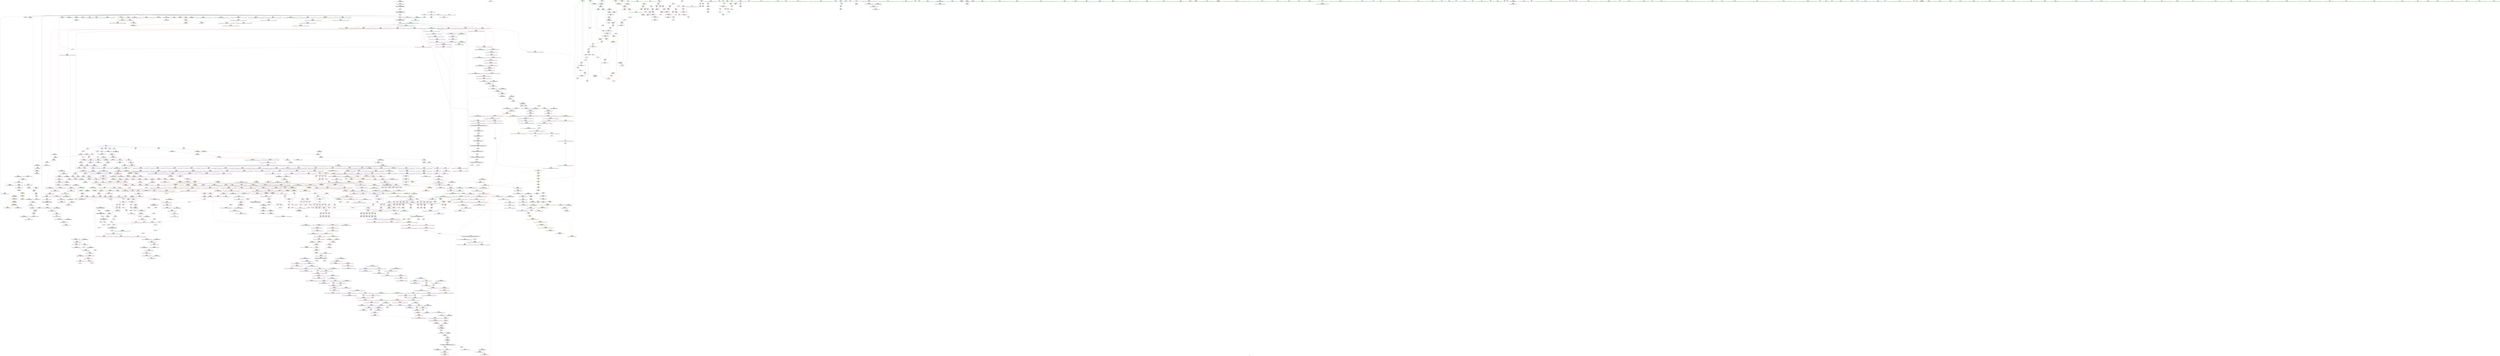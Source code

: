 digraph "SVFG" {
	label="SVFG";

	Node0x559f035f6610 [shape=record,color=grey,label="{NodeID: 0\nNullPtr|{|<s29>109}}"];
	Node0x559f035f6610 -> Node0x559f038a56d0[style=solid];
	Node0x559f035f6610 -> Node0x559f038a57d0[style=solid];
	Node0x559f035f6610 -> Node0x559f038a58a0[style=solid];
	Node0x559f035f6610 -> Node0x559f038a5970[style=solid];
	Node0x559f035f6610 -> Node0x559f038a5a40[style=solid];
	Node0x559f035f6610 -> Node0x559f038a5b10[style=solid];
	Node0x559f035f6610 -> Node0x559f038a5be0[style=solid];
	Node0x559f035f6610 -> Node0x559f038a5cb0[style=solid];
	Node0x559f035f6610 -> Node0x559f038a5d80[style=solid];
	Node0x559f035f6610 -> Node0x559f038a5e50[style=solid];
	Node0x559f035f6610 -> Node0x559f038a5f20[style=solid];
	Node0x559f035f6610 -> Node0x559f038a5ff0[style=solid];
	Node0x559f035f6610 -> Node0x559f038a60c0[style=solid];
	Node0x559f035f6610 -> Node0x559f038a6190[style=solid];
	Node0x559f035f6610 -> Node0x559f038a6260[style=solid];
	Node0x559f035f6610 -> Node0x559f038a6330[style=solid];
	Node0x559f035f6610 -> Node0x559f038a6400[style=solid];
	Node0x559f035f6610 -> Node0x559f038a64d0[style=solid];
	Node0x559f035f6610 -> Node0x559f038a65a0[style=solid];
	Node0x559f035f6610 -> Node0x559f038a6670[style=solid];
	Node0x559f035f6610 -> Node0x559f038a6740[style=solid];
	Node0x559f035f6610 -> Node0x559f038b0a40[style=solid];
	Node0x559f035f6610 -> Node0x559f038d2ae0[style=solid];
	Node0x559f035f6610 -> Node0x559f038d2bb0[style=solid];
	Node0x559f035f6610 -> Node0x559f038d2c80[style=solid];
	Node0x559f035f6610 -> Node0x559f038d4d00[style=solid];
	Node0x559f035f6610 -> Node0x559f038c2b10[style=solid];
	Node0x559f035f6610 -> Node0x559f038c7670[style=solid];
	Node0x559f035f6610 -> Node0x559f038c86f0[style=solid];
	Node0x559f035f6610:s29 -> Node0x559f039d2a00[style=solid,color=red];
	Node0x559f038ab1f0 [shape=record,color=red,label="{NodeID: 775\n1141\<--980\nsel\<--ehselector.slot\n_ZNSt6vectorIiSaIiEE17_M_realloc_insertIJRKiEEEvN9__gnu_cxx17__normal_iteratorIPiS1_EEDpOT_\n}"];
	Node0x559f038c44f0 [shape=record,color=grey,label="{NodeID: 1550\n433 = Binary(432, 175, )\n}"];
	Node0x559f038c44f0 -> Node0x559f038b2200[style=solid];
	Node0x559f038a1ad0 [shape=record,color=black,label="{NodeID: 443\n1680\<--1701\n_ZSt14__copy_move_a2ILb1EPiS0_ET1_T0_S2_S1__ret\<--call3\n_ZSt14__copy_move_a2ILb1EPiS0_ET1_T0_S2_S1_\n|{<s0>127}}"];
	Node0x559f038a1ad0:s0 -> Node0x559f039ccf50[style=solid,color=blue];
	Node0x559f039d0890 [shape=record,color=black,label="{NodeID: 2325\n784 = PHI(726, )\n0th arg _ZSt8_DestroyIPiEvT_S1_ }"];
	Node0x559f039d0890 -> Node0x559f038d34a0[style=solid];
	Node0x559f03895940 [shape=record,color=green,label="{NodeID: 111\n719\<--720\n__last.addr\<--__last.addr_field_insensitive\n_ZSt8_DestroyIPiiEvT_S1_RSaIT0_E\n}"];
	Node0x559f03895940 -> Node0x559f038c01e0[style=solid];
	Node0x559f03895940 -> Node0x559f038d2fc0[style=solid];
	Node0x559f038b0ce0 [shape=record,color=blue,label="{NodeID: 886\n122\<--121\nthis.addr\<--this\n_ZNSt6vectorIiSaIiEED2Ev\n}"];
	Node0x559f038b0ce0 -> Node0x559f038bafd0[style=dashed];
	Node0x559f038b76f0 [shape=record,color=purple,label="{NodeID: 554\n1114\<--1113\n_M_impl33\<--\n_ZNSt6vectorIiSaIiEE17_M_realloc_insertIJRKiEEEvN9__gnu_cxx17__normal_iteratorIPiS1_EEDpOT_\n}"];
	Node0x559f0389a050 [shape=record,color=green,label="{NodeID: 222\n1503\<--1504\n_Znwm\<--_Znwm_field_insensitive\n}"];
	Node0x559f038d5fb0 [shape=record,color=blue,label="{NodeID: 997\n1256\<--1253\n__rhs.addr\<--__rhs\n_ZN9__gnu_cxxmiIPiSt6vectorIiSaIiEEEENS_17__normal_iteratorIT_T0_E15difference_typeERKS8_SB_\n}"];
	Node0x559f038d5fb0 -> Node0x559f038ac640[style=dashed];
	Node0x559f038bd120 [shape=record,color=red,label="{NodeID: 665\n343\<--298\n\<--t.addr\n_Z3dfsiii\n}"];
	Node0x559f038bd120 -> Node0x559f038c5b70[style=solid];
	Node0x559f038a82d0 [shape=record,color=black,label="{NodeID: 333\n337\<--336\nidxprom11\<--\n_Z3dfsiii\n}"];
	Node0x559f03972920 [shape=record,color=yellow,style=double,label="{NodeID: 2215\n2V_3 = CSCHI(MR_2V_2)\npts\{100000 100001 100002 \}\nCS[]|{|<s1>137}}"];
	Node0x559f03972920 -> Node0x559f0393de60[style=dashed];
	Node0x559f03972920:s1 -> Node0x559f039752e0[style=dashed,color=blue];
	Node0x559f038915a0 [shape=record,color=green,label="{NodeID: 1\n7\<--1\n__dso_handle\<--dummyObj\nGlob }"];
	Node0x559f038ab2c0 [shape=record,color=red,label="{NodeID: 776\n1023\<--1022\n\<--_M_start\n_ZNSt6vectorIiSaIiEE17_M_realloc_insertIJRKiEEEvN9__gnu_cxx17__normal_iteratorIPiS1_EEDpOT_\n|{<s0>72}}"];
	Node0x559f038ab2c0:s0 -> Node0x559f039d5fd0[style=solid,color=red];
	Node0x559f038c4670 [shape=record,color=grey,label="{NodeID: 1551\n493 = Binary(492, 175, )\n}"];
	Node0x559f038c4670 -> Node0x559f038b26e0[style=solid];
	Node0x559f038a1ba0 [shape=record,color=black,label="{NodeID: 444\n1705\<--1714\n_ZSt12__miter_baseIPiEDTcl12__miter_basecldtfp_4baseEEESt13move_iteratorIT_E_ret\<--call1\n_ZSt12__miter_baseIPiEDTcl12__miter_basecldtfp_4baseEEESt13move_iteratorIT_E\n|{<s0>124|<s1>126}}"];
	Node0x559f038a1ba0:s0 -> Node0x559f039ccca0[style=solid,color=blue];
	Node0x559f038a1ba0:s1 -> Node0x559f039cce10[style=solid,color=blue];
	Node0x559f039d09d0 [shape=record,color=black,label="{NodeID: 2326\n785 = PHI(727, )\n1st arg _ZSt8_DestroyIPiEvT_S1_ }"];
	Node0x559f039d09d0 -> Node0x559f038d3570[style=solid];
	Node0x559f03895a10 [shape=record,color=green,label="{NodeID: 112\n721\<--722\n.addr\<--.addr_field_insensitive\n_ZSt8_DestroyIPiiEvT_S1_RSaIT0_E\n}"];
	Node0x559f03895a10 -> Node0x559f038d3090[style=solid];
	Node0x559f038b0db0 [shape=record,color=blue,label="{NodeID: 887\n124\<--151\nexn.slot\<--\n_ZNSt6vectorIiSaIiEED2Ev\n}"];
	Node0x559f038b0db0 -> Node0x559f038bb0a0[style=dashed];
	Node0x559f038b77c0 [shape=record,color=purple,label="{NodeID: 555\n1115\<--1113\n_M_start34\<--\n_ZNSt6vectorIiSaIiEE17_M_realloc_insertIJRKiEEEvN9__gnu_cxx17__normal_iteratorIPiS1_EEDpOT_\n}"];
	Node0x559f038b77c0 -> Node0x559f038ab940[style=solid];
	Node0x559f0389a150 [shape=record,color=green,label="{NodeID: 223\n1515\<--1516\n__first\<--__first_field_insensitive\n_ZSt22__uninitialized_copy_aISt13move_iteratorIPiES1_iET0_T_S4_S3_RSaIT1_E\n}"];
	Node0x559f0389a150 -> Node0x559f038a09c0[style=solid];
	Node0x559f0389a150 -> Node0x559f038b88d0[style=solid];
	Node0x559f038d6080 [shape=record,color=blue,label="{NodeID: 998\n1275\<--1272\nthis.addr\<--this\n_ZNSt6vectorIiSaIiEE5beginEv\n}"];
	Node0x559f038d6080 -> Node0x559f038ac8b0[style=dashed];
	Node0x559f038bd1f0 [shape=record,color=red,label="{NodeID: 666\n318\<--317\n\<--arrayidx4\n_Z3dfsiii\n}"];
	Node0x559f038bd1f0 -> Node0x559f038a8060[style=solid];
	Node0x559f038a83a0 [shape=record,color=black,label="{NodeID: 334\n345\<--344\nidxprom15\<--\n_Z3dfsiii\n}"];
	Node0x559f03972a80 [shape=record,color=yellow,style=double,label="{NodeID: 2216\n2V_2 = CSCHI(MR_2V_1)\npts\{100000 100001 100002 \}\nCS[]|{<s0>3}}"];
	Node0x559f03972a80:s0 -> Node0x559f03972920[style=dashed,color=blue];
	Node0x559f038918e0 [shape=record,color=green,label="{NodeID: 2\n19\<--1\n\<--dummyObj\nCan only get source location for instruction, argument, global var or function.}"];
	Node0x559f038ab390 [shape=record,color=red,label="{NodeID: 777\n1027\<--1024\n\<--call8\n_ZNSt6vectorIiSaIiEE17_M_realloc_insertIJRKiEEEvN9__gnu_cxx17__normal_iteratorIPiS1_EEDpOT_\n|{<s0>72}}"];
	Node0x559f038ab390:s0 -> Node0x559f039d6120[style=solid,color=red];
	Node0x559f038c47f0 [shape=record,color=grey,label="{NodeID: 1552\n763 = Binary(762, 244, )\n|{<s0>49}}"];
	Node0x559f038c47f0:s0 -> Node0x559f039d49f0[style=solid,color=red];
	Node0x559f038a1c70 [shape=record,color=black,label="{NodeID: 445\n1718\<--1737\n_ZSt13__copy_move_aILb1EPiS0_ET1_T0_S2_S1__ret\<--call\n_ZSt13__copy_move_aILb1EPiS0_ET1_T0_S2_S1_\n|{<s0>131}}"];
	Node0x559f038a1c70:s0 -> Node0x559f039cd450[style=solid,color=blue];
	Node0x559f039d0b10 [shape=record,color=black,label="{NodeID: 2327\n900 = PHI(894, )\n0th arg _ZN9__gnu_cxx13new_allocatorIiED2Ev }"];
	Node0x559f039d0b10 -> Node0x559f038d40d0[style=solid];
	Node0x559f03895ae0 [shape=record,color=green,label="{NodeID: 113\n729\<--730\n_ZSt8_DestroyIPiEvT_S1_\<--_ZSt8_DestroyIPiEvT_S1__field_insensitive\n}"];
	Node0x559f038b0e80 [shape=record,color=blue,label="{NodeID: 888\n126\<--153\nehselector.slot\<--\n_ZNSt6vectorIiSaIiEED2Ev\n}"];
	Node0x559f038b7890 [shape=record,color=purple,label="{NodeID: 556\n1124\<--1123\n_M_impl35\<--\n_ZNSt6vectorIiSaIiEE17_M_realloc_insertIJRKiEEEvN9__gnu_cxx17__normal_iteratorIPiS1_EEDpOT_\n}"];
	Node0x559f0389a220 [shape=record,color=green,label="{NodeID: 224\n1517\<--1518\n__last\<--__last_field_insensitive\n_ZSt22__uninitialized_copy_aISt13move_iteratorIPiES1_iET0_T_S4_S3_RSaIT1_E\n}"];
	Node0x559f0389a220 -> Node0x559f038a0a90[style=solid];
	Node0x559f0389a220 -> Node0x559f038b89a0[style=solid];
	Node0x559f038d6150 [shape=record,color=blue,label="{NodeID: 999\n1289\<--1287\nthis.addr\<--this\n_ZNSt12_Vector_baseIiSaIiEE11_M_allocateEm\n}"];
	Node0x559f038d6150 -> Node0x559f038aca50[style=dashed];
	Node0x559f038bd2c0 [shape=record,color=red,label="{NodeID: 667\n321\<--320\n\<--arrayidx6\n_Z3dfsiii\n}"];
	Node0x559f038bd2c0 -> Node0x559f038c8e70[style=solid];
	Node0x559f038a8470 [shape=record,color=black,label="{NodeID: 335\n348\<--347\nidxprom17\<--\n_Z3dfsiii\n}"];
	Node0x559f038919a0 [shape=record,color=green,label="{NodeID: 3\n21\<--1\n.str\<--dummyObj\nGlob }"];
	Node0x559f0395ce80 [shape=record,color=yellow,style=double,label="{NodeID: 1885\n56V_1 = ENCHI(MR_56V_0)\npts\{168 376 \}\nFun[_ZSt3maxIiERKT_S2_S2_]}"];
	Node0x559f0395ce80 -> Node0x559f038bc690[style=dashed];
	Node0x559f038ab460 [shape=record,color=red,label="{NodeID: 778\n1039\<--1038\n\<--call12\n_ZNSt6vectorIiSaIiEE17_M_realloc_insertIJRKiEEEvN9__gnu_cxx17__normal_iteratorIPiS1_EEDpOT_\n|{<s0>75}}"];
	Node0x559f038ab460:s0 -> Node0x559f039d5fd0[style=solid,color=red];
	Node0x559f038c4970 [shape=record,color=grey,label="{NodeID: 1553\n762 = Binary(760, 761, )\n}"];
	Node0x559f038c4970 -> Node0x559f038c47f0[style=solid];
	Node0x559f038a1d40 [shape=record,color=black,label="{NodeID: 446\n1741\<--1746\n_ZSt12__niter_baseIPiET_S1__ret\<--\n_ZSt12__niter_baseIPiET_S1_\n|{<s0>128|<s1>129|<s2>130}}"];
	Node0x559f038a1d40:s0 -> Node0x559f039cd090[style=solid,color=blue];
	Node0x559f038a1d40:s1 -> Node0x559f039cd1d0[style=solid,color=blue];
	Node0x559f038a1d40:s2 -> Node0x559f039cd310[style=solid,color=blue];
	Node0x559f039d0c50 [shape=record,color=black,label="{NodeID: 2328\n652 = PHI(92, )\n0th arg _ZNSt12_Vector_baseIiSaIiEEC2Ev }"];
	Node0x559f039d0c50 -> Node0x559f038d2940[style=solid];
	Node0x559f0389a700 [shape=record,color=green,label="{NodeID: 114\n734\<--735\nthis.addr\<--this.addr_field_insensitive\n_ZNSt12_Vector_baseIiSaIiEE19_M_get_Tp_allocatorEv\n}"];
	Node0x559f0389a700 -> Node0x559f038c02b0[style=solid];
	Node0x559f0389a700 -> Node0x559f038d3160[style=solid];
	Node0x559f038b0f50 [shape=record,color=blue,label="{NodeID: 889\n165\<--164\nc.addr\<--c\n_Z2goi\n}"];
	Node0x559f038b0f50 -> Node0x559f038bb310[style=dashed];
	Node0x559f038b0f50 -> Node0x559f038bb3e0[style=dashed];
	Node0x559f038b0f50 -> Node0x559f038bb4b0[style=dashed];
	Node0x559f038b0f50 -> Node0x559f038bb580[style=dashed];
	Node0x559f038b7960 [shape=record,color=purple,label="{NodeID: 557\n1125\<--1123\n_M_start36\<--\n_ZNSt6vectorIiSaIiEE17_M_realloc_insertIJRKiEEEvN9__gnu_cxx17__normal_iteratorIPiS1_EEDpOT_\n}"];
	Node0x559f038b7960 -> Node0x559f038d5380[style=solid];
	Node0x559f0389a2f0 [shape=record,color=green,label="{NodeID: 225\n1519\<--1520\n__result.addr\<--__result.addr_field_insensitive\n_ZSt22__uninitialized_copy_aISt13move_iteratorIPiES1_iET0_T_S4_S3_RSaIT1_E\n}"];
	Node0x559f0389a2f0 -> Node0x559f038ae380[style=solid];
	Node0x559f0389a2f0 -> Node0x559f038d78e0[style=solid];
	Node0x559f038d6220 [shape=record,color=blue,label="{NodeID: 1000\n1291\<--1288\n__n.addr\<--__n\n_ZNSt12_Vector_baseIiSaIiEE11_M_allocateEm\n}"];
	Node0x559f038d6220 -> Node0x559f038acb20[style=dashed];
	Node0x559f038d6220 -> Node0x559f038acbf0[style=dashed];
	Node0x559f03953d30 [shape=record,color=yellow,style=double,label="{NodeID: 1775\n284V_1 = ENCHI(MR_284V_0)\npts\{1204 \}\nFun[_ZSt3maxImERKT_S2_S2_]}"];
	Node0x559f03953d30 -> Node0x559f038ad9c0[style=dashed];
	Node0x559f038bd390 [shape=record,color=red,label="{NodeID: 668\n327\<--326\n\<--arrayidx8\n_Z3dfsiii\n|{<s0>18}}"];
	Node0x559f038bd390:s0 -> Node0x559f039d23f0[style=solid,color=red];
	Node0x559f038a8540 [shape=record,color=black,label="{NodeID: 336\n387\<--384\ncall\<--\nmain\n}"];
	Node0x559f03891a60 [shape=record,color=green,label="{NodeID: 4\n23\<--1\n.str.2\<--dummyObj\nGlob }"];
	Node0x559f0395cf90 [shape=record,color=yellow,style=double,label="{NodeID: 1886\n58V_1 = ENCHI(MR_58V_0)\npts\{172 301 \}\nFun[_ZSt3maxIiERKT_S2_S2_]}"];
	Node0x559f0395cf90 -> Node0x559f038bc760[style=dashed];
	Node0x559f038ab530 [shape=record,color=red,label="{NodeID: 779\n1043\<--1042\n\<--_M_finish\n_ZNSt6vectorIiSaIiEE17_M_realloc_insertIJRKiEEEvN9__gnu_cxx17__normal_iteratorIPiS1_EEDpOT_\n|{<s0>75}}"];
	Node0x559f038ab530:s0 -> Node0x559f039d6120[style=solid,color=red];
	Node0x559f038c4af0 [shape=record,color=grey,label="{NodeID: 1554\n422 = Binary(421, 175, )\n}"];
	Node0x559f038c4af0 -> Node0x559f038c7370[style=solid];
	Node0x559f038a1e10 [shape=record,color=black,label="{NodeID: 447\n1765\<--1763\nsub.ptr.lhs.cast\<--\n_ZNSt11__copy_moveILb1ELb1ESt26random_access_iterator_tagE8__copy_mIiEEPT_PKS3_S6_S4_\n}"];
	Node0x559f038a1e10 -> Node0x559f038c5e70[style=solid];
	Node0x559f039d0d90 [shape=record,color=black,label="{NodeID: 2329\n1749 = PHI(1734, )\n0th arg _ZNSt11__copy_moveILb1ELb1ESt26random_access_iterator_tagE8__copy_mIiEEPT_PKS3_S6_S4_ }"];
	Node0x559f039d0d90 -> Node0x559f038d9140[style=solid];
	Node0x559f0389a7d0 [shape=record,color=green,label="{NodeID: 115\n743\<--744\nthis.addr\<--this.addr_field_insensitive\n_ZNSt12_Vector_baseIiSaIiEED2Ev\n}"];
	Node0x559f0389a7d0 -> Node0x559f038c0380[style=solid];
	Node0x559f0389a7d0 -> Node0x559f038d3230[style=solid];
	Node0x559f038b1020 [shape=record,color=blue,label="{NodeID: 890\n167\<--175\nret\<--\n_Z2goi\n}"];
	Node0x559f038b1020 -> Node0x559f03939d40[style=dashed];
	Node0x559f0394d870 [shape=record,color=yellow,style=double,label="{NodeID: 1665\n2V_1 = ENCHI(MR_2V_0)\npts\{100000 100001 100002 \}\nFun[_ZNSt12_Vector_baseIiSaIiEEC2Ev]|{<s0>43|<s1>43|<s2>43}}"];
	Node0x559f0394d870:s0 -> Node0x559f038d2ae0[style=dashed,color=red];
	Node0x559f0394d870:s1 -> Node0x559f038d2bb0[style=dashed,color=red];
	Node0x559f0394d870:s2 -> Node0x559f038d2c80[style=dashed,color=red];
	Node0x559f038b7a30 [shape=record,color=purple,label="{NodeID: 558\n1129\<--1128\n_M_impl37\<--\n_ZNSt6vectorIiSaIiEE17_M_realloc_insertIJRKiEEEvN9__gnu_cxx17__normal_iteratorIPiS1_EEDpOT_\n}"];
	Node0x559f0389a3c0 [shape=record,color=green,label="{NodeID: 226\n1521\<--1522\n.addr\<--.addr_field_insensitive\n_ZSt22__uninitialized_copy_aISt13move_iteratorIPiES1_iET0_T_S4_S3_RSaIT1_E\n}"];
	Node0x559f0389a3c0 -> Node0x559f038d79b0[style=solid];
	Node0x559f038d62f0 [shape=record,color=blue,label="{NodeID: 1001\n1315\<--1311\n__first.addr\<--__first\n_ZSt34__uninitialized_move_if_noexcept_aIPiS0_SaIiEET0_T_S3_S2_RT1_\n}"];
	Node0x559f038d62f0 -> Node0x559f038accc0[style=dashed];
	Node0x559f03953e40 [shape=record,color=yellow,style=double,label="{NodeID: 1776\n290V_1 = ENCHI(MR_290V_0)\npts\{1210 \}\nFun[_ZSt3maxImERKT_S2_S2_]}"];
	Node0x559f03953e40 -> Node0x559f038ad8f0[style=dashed];
	Node0x559f038bd460 [shape=record,color=red,label="{NodeID: 669\n336\<--335\n\<--arrayidx10\n_Z3dfsiii\n}"];
	Node0x559f038bd460 -> Node0x559f038a82d0[style=solid];
	Node0x559f038a8610 [shape=record,color=black,label="{NodeID: 337\n393\<--390\ncall1\<--\nmain\n}"];
	Node0x559f03891ec0 [shape=record,color=green,label="{NodeID: 5\n25\<--1\nstdin\<--dummyObj\nGlob }"];
	Node0x559f038ab600 [shape=record,color=red,label="{NodeID: 780\n1096\<--1095\n\<--_M_start26\n_ZNSt6vectorIiSaIiEE17_M_realloc_insertIJRKiEEEvN9__gnu_cxx17__normal_iteratorIPiS1_EEDpOT_\n|{<s0>84}}"];
	Node0x559f038ab600:s0 -> Node0x559f039d5750[style=solid,color=red];
	Node0x559f038c4c70 [shape=record,color=grey,label="{NodeID: 1555\n414 = Binary(413, 175, )\n}"];
	Node0x559f038c4c70 -> Node0x559f038c7af0[style=solid];
	Node0x559f038a1ee0 [shape=record,color=black,label="{NodeID: 448\n1766\<--1764\nsub.ptr.rhs.cast\<--\n_ZNSt11__copy_moveILb1ELb1ESt26random_access_iterator_tagE8__copy_mIiEEPT_PKS3_S6_S4_\n}"];
	Node0x559f038a1ee0 -> Node0x559f038c5e70[style=solid];
	Node0x559f039d0ed0 [shape=record,color=black,label="{NodeID: 2330\n1750 = PHI(1735, )\n1st arg _ZNSt11__copy_moveILb1ELb1ESt26random_access_iterator_tagE8__copy_mIiEEPT_PKS3_S6_S4_ }"];
	Node0x559f039d0ed0 -> Node0x559f038d9210[style=solid];
	Node0x559f0389a8a0 [shape=record,color=green,label="{NodeID: 116\n745\<--746\nexn.slot\<--exn.slot_field_insensitive\n_ZNSt12_Vector_baseIiSaIiEED2Ev\n}"];
	Node0x559f0389a8a0 -> Node0x559f038c0450[style=solid];
	Node0x559f0389a8a0 -> Node0x559f038d3300[style=solid];
	Node0x559f038b10f0 [shape=record,color=blue,label="{NodeID: 891\n169\<--19\ni\<--\n_Z2goi\n}"];
	Node0x559f038b10f0 -> Node0x559f0393a240[style=dashed];
	Node0x559f038b7b00 [shape=record,color=purple,label="{NodeID: 559\n1130\<--1128\n_M_finish38\<--\n_ZNSt6vectorIiSaIiEE17_M_realloc_insertIJRKiEEEvN9__gnu_cxx17__normal_iteratorIPiS1_EEDpOT_\n}"];
	Node0x559f038b7b00 -> Node0x559f038d5450[style=solid];
	Node0x559f0389a490 [shape=record,color=green,label="{NodeID: 227\n1523\<--1524\nagg.tmp\<--agg.tmp_field_insensitive\n_ZSt22__uninitialized_copy_aISt13move_iteratorIPiES1_iET0_T_S4_S3_RSaIT1_E\n}"];
	Node0x559f0389a490 -> Node0x559f038a0b60[style=solid];
	Node0x559f0389a490 -> Node0x559f038b8a70[style=solid];
	Node0x559f038d63c0 [shape=record,color=blue,label="{NodeID: 1002\n1317\<--1312\n__last.addr\<--__last\n_ZSt34__uninitialized_move_if_noexcept_aIPiS0_SaIiEET0_T_S3_S2_RT1_\n}"];
	Node0x559f038d63c0 -> Node0x559f038acd90[style=dashed];
	Node0x559f038bd530 [shape=record,color=red,label="{NodeID: 670\n339\<--338\n\<--arrayidx12\n_Z3dfsiii\n}"];
	Node0x559f038bd530 -> Node0x559f038c8b70[style=solid];
	Node0x559f038a86e0 [shape=record,color=black,label="{NodeID: 338\n400\<--399\n\<--vbase.offset.ptr\nmain\n}"];
	Node0x559f038a86e0 -> Node0x559f038bf000[style=solid];
	Node0x559f03891f80 [shape=record,color=green,label="{NodeID: 6\n26\<--1\n.str.3\<--dummyObj\nGlob }"];
	Node0x559f038ab6d0 [shape=record,color=red,label="{NodeID: 781\n1100\<--1099\n\<--_M_finish28\n_ZNSt6vectorIiSaIiEE17_M_realloc_insertIJRKiEEEvN9__gnu_cxx17__normal_iteratorIPiS1_EEDpOT_\n|{<s0>84}}"];
	Node0x559f038ab6d0:s0 -> Node0x559f039d5b00[style=solid,color=red];
	Node0x559f038c4df0 [shape=record,color=grey,label="{NodeID: 1556\n221 = Binary(220, 175, )\n}"];
	Node0x559f038c4df0 -> Node0x559f038b1360[style=solid];
	Node0x559f038a1fb0 [shape=record,color=black,label="{NodeID: 449\n1774\<--1773\n\<--\n_ZNSt11__copy_moveILb1ELb1ESt26random_access_iterator_tagE8__copy_mIiEEPT_PKS3_S6_S4_\n}"];
	Node0x559f038a1fb0 -> Node0x559f038ba470[style=solid];
	Node0x559f039d1010 [shape=record,color=black,label="{NodeID: 2331\n1751 = PHI(1736, )\n2nd arg _ZNSt11__copy_moveILb1ELb1ESt26random_access_iterator_tagE8__copy_mIiEEPT_PKS3_S6_S4_ }"];
	Node0x559f039d1010 -> Node0x559f038d92e0[style=solid];
	Node0x559f0389a970 [shape=record,color=green,label="{NodeID: 117\n747\<--748\nehselector.slot\<--ehselector.slot_field_insensitive\n_ZNSt12_Vector_baseIiSaIiEED2Ev\n}"];
	Node0x559f0389a970 -> Node0x559f038d33d0[style=solid];
	Node0x559f038b11c0 [shape=record,color=blue,label="{NodeID: 892\n171\<--212\nref.tmp\<--add\n_Z2goi\n|{|<s2>17}}"];
	Node0x559f038b11c0 -> Node0x559f038bbcd0[style=dashed];
	Node0x559f038b11c0 -> Node0x559f0393a740[style=dashed];
	Node0x559f038b11c0:s2 -> Node0x559f0395cf90[style=dashed,color=red];
	Node0x559f038b7bd0 [shape=record,color=purple,label="{NodeID: 560\n1136\<--1135\n_M_impl40\<--\n_ZNSt6vectorIiSaIiEE17_M_realloc_insertIJRKiEEEvN9__gnu_cxx17__normal_iteratorIPiS1_EEDpOT_\n}"];
	Node0x559f0389a560 [shape=record,color=green,label="{NodeID: 228\n1525\<--1526\nagg.tmp2\<--agg.tmp2_field_insensitive\n_ZSt22__uninitialized_copy_aISt13move_iteratorIPiES1_iET0_T_S4_S3_RSaIT1_E\n}"];
	Node0x559f0389a560 -> Node0x559f038a0c30[style=solid];
	Node0x559f0389a560 -> Node0x559f038b8b40[style=solid];
	Node0x559f038d6490 [shape=record,color=blue,label="{NodeID: 1003\n1319\<--1313\n__result.addr\<--__result\n_ZSt34__uninitialized_move_if_noexcept_aIPiS0_SaIiEET0_T_S3_S2_RT1_\n}"];
	Node0x559f038d6490 -> Node0x559f038ace60[style=dashed];
	Node0x559f038bd600 [shape=record,color=red,label="{NodeID: 671\n347\<--346\n\<--arrayidx16\n_Z3dfsiii\n}"];
	Node0x559f038bd600 -> Node0x559f038a8470[style=solid];
	Node0x559f038a87b0 [shape=record,color=black,label="{NodeID: 339\n403\<--402\n\<--add.ptr\nmain\n}"];
	Node0x559f03892040 [shape=record,color=green,label="{NodeID: 7\n28\<--1\n.str.4\<--dummyObj\nGlob }"];
	Node0x559f038ab7a0 [shape=record,color=red,label="{NodeID: 782\n1108\<--1107\n\<--_M_start31\n_ZNSt6vectorIiSaIiEE17_M_realloc_insertIJRKiEEEvN9__gnu_cxx17__normal_iteratorIPiS1_EEDpOT_\n|{<s0>85}}"];
	Node0x559f038ab7a0:s0 -> Node0x559f039d4830[style=solid,color=red];
	Node0x559f038c4f70 [shape=record,color=grey,label="{NodeID: 1557\n212 = Binary(175, 211, )\n}"];
	Node0x559f038c4f70 -> Node0x559f038b11c0[style=solid];
	Node0x559f038a2080 [shape=record,color=black,label="{NodeID: 450\n1776\<--1775\n\<--\n_ZNSt11__copy_moveILb1ELb1ESt26random_access_iterator_tagE8__copy_mIiEEPT_PKS3_S6_S4_\n}"];
	Node0x559f038a2080 -> Node0x559f038ba540[style=solid];
	Node0x559f039d1150 [shape=record,color=black,label="{NodeID: 2332\n1462 = PHI(1301, )\n0th arg _ZNSt16allocator_traitsISaIiEE8allocateERS0_m }"];
	Node0x559f039d1150 -> Node0x559f038d7330[style=solid];
	Node0x559f0389aa40 [shape=record,color=green,label="{NodeID: 118\n765\<--766\n_ZNSt12_Vector_baseIiSaIiEE13_M_deallocateEPim\<--_ZNSt12_Vector_baseIiSaIiEE13_M_deallocateEPim_field_insensitive\n}"];
	Node0x559f038b1290 [shape=record,color=blue,label="{NodeID: 893\n167\<--217\nret\<--\n_Z2goi\n}"];
	Node0x559f038b1290 -> Node0x559f03939d40[style=dashed];
	Node0x559f038b7ca0 [shape=record,color=purple,label="{NodeID: 561\n1137\<--1135\n_M_end_of_storage41\<--\n_ZNSt6vectorIiSaIiEE17_M_realloc_insertIJRKiEEEvN9__gnu_cxx17__normal_iteratorIPiS1_EEDpOT_\n}"];
	Node0x559f038b7ca0 -> Node0x559f038d5520[style=solid];
	Node0x559f038a2b00 [shape=record,color=green,label="{NodeID: 229\n1537\<--1538\nllvm.memcpy.p0i8.p0i8.i64\<--llvm.memcpy.p0i8.p0i8.i64_field_insensitive\n}"];
	Node0x559f038d6560 [shape=record,color=blue,label="{NodeID: 1004\n1321\<--1314\n__alloc.addr\<--__alloc\n_ZSt34__uninitialized_move_if_noexcept_aIPiS0_SaIiEET0_T_S3_S2_RT1_\n}"];
	Node0x559f038d6560 -> Node0x559f038acf30[style=dashed];
	Node0x559f038bd6d0 [shape=record,color=red,label="{NodeID: 672\n350\<--349\n\<--arrayidx18\n_Z3dfsiii\n}"];
	Node0x559f038bd6d0 -> Node0x559f038c5b70[style=solid];
	Node0x559f038a8880 [shape=record,color=black,label="{NodeID: 340\n426\<--425\nidxprom\<--\nmain\n}"];
	Node0x559f03892100 [shape=record,color=green,label="{NodeID: 8\n30\<--1\nstdout\<--dummyObj\nGlob }"];
	Node0x559f038ab870 [shape=record,color=red,label="{NodeID: 783\n1112\<--1111\n\<--_M_end_of_storage\n_ZNSt6vectorIiSaIiEE17_M_realloc_insertIJRKiEEEvN9__gnu_cxx17__normal_iteratorIPiS1_EEDpOT_\n}"];
	Node0x559f038ab870 -> Node0x559f0389f160[style=solid];
	Node0x559f038c50f0 [shape=record,color=grey,label="{NodeID: 1558\n243 = Binary(242, 244, )\n}"];
	Node0x559f038c50f0 -> Node0x559f038a7ab0[style=solid];
	Node0x559f038a2150 [shape=record,color=black,label="{NodeID: 451\n1748\<--1785\n_ZNSt11__copy_moveILb1ELb1ESt26random_access_iterator_tagE8__copy_mIiEEPT_PKS3_S6_S4__ret\<--add.ptr\n_ZNSt11__copy_moveILb1ELb1ESt26random_access_iterator_tagE8__copy_mIiEEPT_PKS3_S6_S4_\n|{<s0>134}}"];
	Node0x559f038a2150:s0 -> Node0x559f039cd810[style=solid,color=blue];
	Node0x559f039d1290 [shape=record,color=black,label="{NodeID: 2333\n1463 = PHI(1302, )\n1st arg _ZNSt16allocator_traitsISaIiEE8allocateERS0_m }"];
	Node0x559f039d1290 -> Node0x559f038d7400[style=solid];
	Node0x559f0389ab40 [shape=record,color=green,label="{NodeID: 119\n769\<--770\n_ZNSt12_Vector_baseIiSaIiEE12_Vector_implD2Ev\<--_ZNSt12_Vector_baseIiSaIiEE12_Vector_implD2Ev_field_insensitive\n}"];
	Node0x559f038b1360 [shape=record,color=blue,label="{NodeID: 894\n169\<--221\ni\<--inc\n_Z2goi\n}"];
	Node0x559f038b1360 -> Node0x559f0393a240[style=dashed];
	Node0x559f038b7d70 [shape=record,color=purple,label="{NodeID: 562\n1165\<--1153\ncoerce.dive\<--retval\n_ZNSt6vectorIiSaIiEE3endEv\n}"];
	Node0x559f038b7d70 -> Node0x559f038abae0[style=solid];
	Node0x559f038a2bc0 [shape=record,color=green,label="{NodeID: 230\n1548\<--1549\n_ZSt18uninitialized_copyISt13move_iteratorIPiES1_ET0_T_S4_S3_\<--_ZSt18uninitialized_copyISt13move_iteratorIPiES1_ET0_T_S4_S3__field_insensitive\n}"];
	Node0x559f038d6630 [shape=record,color=blue,label="{NodeID: 1005\n1335\<--1332\ncoerce.dive\<--call\n_ZSt34__uninitialized_move_if_noexcept_aIPiS0_SaIiEET0_T_S3_S2_RT1_\n}"];
	Node0x559f038d6630 -> Node0x559f038ad000[style=dashed];
	Node0x559f038bd7a0 [shape=record,color=red,label="{NodeID: 673\n355\<--354\n\<--call\n_Z3dfsiii\n}"];
	Node0x559f038bd7a0 -> Node0x559f038b1ec0[style=solid];
	Node0x559f038a8950 [shape=record,color=black,label="{NodeID: 341\n444\<--443\nidxprom15\<--\nmain\n}"];
	Node0x559f038921c0 [shape=record,color=green,label="{NodeID: 9\n31\<--1\n_ZSt3cin\<--dummyObj\nGlob }"];
	Node0x559f038ab940 [shape=record,color=red,label="{NodeID: 784\n1116\<--1115\n\<--_M_start34\n_ZNSt6vectorIiSaIiEE17_M_realloc_insertIJRKiEEEvN9__gnu_cxx17__normal_iteratorIPiS1_EEDpOT_\n}"];
	Node0x559f038ab940 -> Node0x559f0389f230[style=solid];
	Node0x559f038c5270 [shape=record,color=grey,label="{NodeID: 1559\n242 = Binary(240, 241, )\n}"];
	Node0x559f038c5270 -> Node0x559f038c50f0[style=solid];
	Node0x559f038a2220 [shape=record,color=black,label="{NodeID: 452\n1792\<--1797\n_ZSt12__miter_baseIPiET_S1__ret\<--\n_ZSt12__miter_baseIPiET_S1_\n|{<s0>133}}"];
	Node0x559f038a2220:s0 -> Node0x559f039cd6d0[style=solid,color=blue];
	Node0x559f039d13d0 [shape=record,color=black,label="{NodeID: 2334\n1198 = PHI(986, )\n0th arg _ZNKSt6vectorIiSaIiEE12_M_check_lenEmPKc }"];
	Node0x559f039d13d0 -> Node0x559f038d5ad0[style=solid];
	Node0x559f0389ac40 [shape=record,color=green,label="{NodeID: 120\n786\<--787\n__first.addr\<--__first.addr_field_insensitive\n_ZSt8_DestroyIPiEvT_S1_\n}"];
	Node0x559f0389ac40 -> Node0x559f038c0790[style=solid];
	Node0x559f0389ac40 -> Node0x559f038d34a0[style=solid];
	Node0x559f038b1430 [shape=record,color=blue,label="{NodeID: 895\n228\<--227\nthis.addr\<--this\n_ZNKSt6vectorIiSaIiEE4sizeEv\n}"];
	Node0x559f038b1430 -> Node0x559f038bbda0[style=dashed];
	Node0x559f038b7e40 [shape=record,color=purple,label="{NodeID: 563\n1160\<--1159\n_M_impl\<--\n_ZNSt6vectorIiSaIiEE3endEv\n}"];
	Node0x559f038a2cc0 [shape=record,color=green,label="{NodeID: 231\n1553\<--1554\nretval\<--retval_field_insensitive\n_ZSt32__make_move_if_noexcept_iteratorIiSt13move_iteratorIPiEET0_PT_\n|{|<s1>116}}"];
	Node0x559f038a2cc0 -> Node0x559f038b8f50[style=solid];
	Node0x559f038a2cc0:s1 -> Node0x559f039d2ed0[style=solid,color=red];
	Node0x559f038d6700 [shape=record,color=blue,label="{NodeID: 1006\n1339\<--1338\ncoerce.dive3\<--call2\n_ZSt34__uninitialized_move_if_noexcept_aIPiS0_SaIiEET0_T_S3_S2_RT1_\n}"];
	Node0x559f038d6700 -> Node0x559f038ad0d0[style=dashed];
	Node0x559f038bd870 [shape=record,color=red,label="{NodeID: 674\n554\<--363\n\<--retval\nmain\n}"];
	Node0x559f038bd870 -> Node0x559f038a8f00[style=solid];
	Node0x559f038a8a20 [shape=record,color=black,label="{NodeID: 342\n448\<--447\nidxprom18\<--\nmain\n}"];
	Node0x559f038926c0 [shape=record,color=green,label="{NodeID: 10\n34\<--1\n_ZSt4cout\<--dummyObj\nGlob }"];
	Node0x559f038aba10 [shape=record,color=red,label="{NodeID: 785\n1158\<--1155\nthis1\<--this.addr\n_ZNSt6vectorIiSaIiEE3endEv\n}"];
	Node0x559f038aba10 -> Node0x559f0389f300[style=solid];
	Node0x559f038c53f0 [shape=record,color=grey,label="{NodeID: 1560\n440 = Binary(439, 175, )\n}"];
	Node0x559f038c53f0 -> Node0x559f038c7df0[style=solid];
	Node0x559f038a22f0 [shape=record,color=black,label="{NodeID: 453\n1799\<--1806\n_ZNKSt13move_iteratorIPiE4baseEv_ret\<--\n_ZNKSt13move_iteratorIPiE4baseEv\n|{<s0>132}}"];
	Node0x559f038a22f0:s0 -> Node0x559f039cd590[style=solid,color=blue];
	Node0x559f039d1510 [shape=record,color=black,label="{NodeID: 2335\n1199 = PHI(989, )\n1st arg _ZNKSt6vectorIiSaIiEE12_M_check_lenEmPKc }"];
	Node0x559f039d1510 -> Node0x559f038d5ba0[style=solid];
	Node0x559f0389ad10 [shape=record,color=green,label="{NodeID: 121\n788\<--789\n__last.addr\<--__last.addr_field_insensitive\n_ZSt8_DestroyIPiEvT_S1_\n}"];
	Node0x559f0389ad10 -> Node0x559f038c0860[style=solid];
	Node0x559f0389ad10 -> Node0x559f038d3570[style=solid];
	Node0x559f038b1500 [shape=record,color=blue,label="{NodeID: 896\n249\<--247\nthis.addr\<--this\n_ZNSt6vectorIiSaIiEEixEm\n}"];
	Node0x559f038b1500 -> Node0x559f038bc010[style=dashed];
	Node0x559f038b7f10 [shape=record,color=purple,label="{NodeID: 564\n1161\<--1159\n_M_finish\<--\n_ZNSt6vectorIiSaIiEE3endEv\n|{<s0>87}}"];
	Node0x559f038b7f10:s0 -> Node0x559f039d94c0[style=solid,color=red];
	Node0x559f038a2d90 [shape=record,color=green,label="{NodeID: 232\n1555\<--1556\n__i.addr\<--__i.addr_field_insensitive\n_ZSt32__make_move_if_noexcept_iteratorIiSt13move_iteratorIPiEET0_PT_\n}"];
	Node0x559f038a2d90 -> Node0x559f038ae5f0[style=solid];
	Node0x559f038a2d90 -> Node0x559f038d7c20[style=solid];
	Node0x559f038d67d0 [shape=record,color=blue,label="{NodeID: 1007\n1353\<--1352\nthis.addr\<--this\n_ZNK9__gnu_cxx17__normal_iteratorIPiSt6vectorIiSaIiEEE4baseEv\n}"];
	Node0x559f038d67d0 -> Node0x559f038ad1a0[style=dashed];
	Node0x559f038bd940 [shape=record,color=red,label="{NodeID: 675\n413\<--365\n\<--T\nmain\n}"];
	Node0x559f038bd940 -> Node0x559f038c4c70[style=solid];
	Node0x559f038a8af0 [shape=record,color=black,label="{NodeID: 343\n451\<--450\nidxprom20\<--\nmain\n}"];
	Node0x559f03892750 [shape=record,color=green,label="{NodeID: 11\n35\<--1\n.str.5\<--dummyObj\nGlob }"];
	Node0x559f038abae0 [shape=record,color=red,label="{NodeID: 786\n1166\<--1165\n\<--coerce.dive\n_ZNSt6vectorIiSaIiEE3endEv\n}"];
	Node0x559f038abae0 -> Node0x559f0389f3d0[style=solid];
	Node0x559f038c5570 [shape=record,color=grey,label="{NodeID: 1561\n1120 = Binary(1119, 244, )\n|{<s0>85}}"];
	Node0x559f038c5570:s0 -> Node0x559f039d49f0[style=solid,color=red];
	Node0x559f038a23c0 [shape=record,color=purple,label="{NodeID: 454\n52\<--4\n\<--_ZStL8__ioinit\n__cxx_global_var_init\n}"];
	Node0x559f039d1650 [shape=record,color=black,label="{NodeID: 2336\n1200 = PHI(987, )\n2nd arg _ZNKSt6vectorIiSaIiEE12_M_check_lenEmPKc }"];
	Node0x559f039d1650 -> Node0x559f038d5c70[style=solid];
	Node0x559f0389ade0 [shape=record,color=green,label="{NodeID: 122\n795\<--796\n_ZNSt12_Destroy_auxILb1EE9__destroyIPiEEvT_S3_\<--_ZNSt12_Destroy_auxILb1EE9__destroyIPiEEvT_S3__field_insensitive\n}"];
	Node0x559f038b15d0 [shape=record,color=blue,label="{NodeID: 897\n251\<--248\n__n.addr\<--__n\n_ZNSt6vectorIiSaIiEEixEm\n}"];
	Node0x559f038b15d0 -> Node0x559f038bc0e0[style=dashed];
	Node0x559f038b7fe0 [shape=record,color=purple,label="{NodeID: 565\n1283\<--1273\ncoerce.dive\<--retval\n_ZNSt6vectorIiSaIiEE5beginEv\n}"];
	Node0x559f038b7fe0 -> Node0x559f038ac980[style=solid];
	Node0x559f038a2e60 [shape=record,color=green,label="{NodeID: 233\n1560\<--1561\n_ZNSt13move_iteratorIPiEC2ES0_\<--_ZNSt13move_iteratorIPiEC2ES0__field_insensitive\n}"];
	Node0x559f038d68a0 [shape=record,color=blue,label="{NodeID: 1008\n1362\<--1360\n__a.addr\<--__a\n_ZNSt16allocator_traitsISaIiEE7destroyIiEEvRS0_PT_\n}"];
	Node0x559f038d68a0 -> Node0x559f038ad270[style=dashed];
	Node0x559f038bda10 [shape=record,color=red,label="{NodeID: 676\n412\<--367\n\<--ts\nmain\n}"];
	Node0x559f038bda10 -> Node0x559f038c7af0[style=solid];
	Node0x559f038a8bc0 [shape=record,color=black,label="{NodeID: 344\n470\<--469\nidxprom30\<--\nmain\n}"];
	Node0x559f03892850 [shape=record,color=green,label="{NodeID: 12\n37\<--1\n.str.6\<--dummyObj\nGlob }"];
	Node0x559f038abbb0 [shape=record,color=red,label="{NodeID: 787\n1181\<--1172\nthis1\<--this.addr\n_ZN9__gnu_cxx13new_allocatorIiE9constructIiJRKiEEEvPT_DpOT0_\n}"];
	Node0x559f038c56f0 [shape=record,color=grey,label="{NodeID: 1562\n1119 = Binary(1117, 1118, )\n}"];
	Node0x559f038c56f0 -> Node0x559f038c5570[style=solid];
	Node0x559f038a2490 [shape=record,color=purple,label="{NodeID: 455\n71\<--8\n\<--vc\n__cxx_global_var_init.1\n}"];
	Node0x559f038a2490 -> Node0x559f038c2980[style=solid];
	Node0x559f039d1790 [shape=record,color=black,label="{NodeID: 2337\n1378 = PHI(1214, 1214, 1214, )\n0th arg _ZNKSt6vectorIiSaIiEE8max_sizeEv }"];
	Node0x559f039d1790 -> Node0x559f038d6a40[style=solid];
	Node0x559f0389aee0 [shape=record,color=green,label="{NodeID: 123\n801\<--802\n.addr\<--.addr_field_insensitive\n_ZNSt12_Destroy_auxILb1EE9__destroyIPiEEvT_S3_\n}"];
	Node0x559f0389aee0 -> Node0x559f038d3640[style=solid];
	Node0x559f038b16a0 [shape=record,color=blue,label="{NodeID: 898\n268\<--264\n__a.addr\<--__a\n_ZSt3maxIiERKT_S2_S2_\n}"];
	Node0x559f038b16a0 -> Node0x559f038bc350[style=dashed];
	Node0x559f038b16a0 -> Node0x559f038bc420[style=dashed];
	Node0x559f038b80b0 [shape=record,color=purple,label="{NodeID: 566\n1280\<--1279\n_M_impl\<--\n_ZNSt6vectorIiSaIiEE5beginEv\n}"];
	Node0x559f038a2f60 [shape=record,color=green,label="{NodeID: 234\n1569\<--1570\n__first\<--__first_field_insensitive\n_ZSt18uninitialized_copyISt13move_iteratorIPiES1_ET0_T_S4_S3_\n}"];
	Node0x559f038a2f60 -> Node0x559f038a0ea0[style=solid];
	Node0x559f038a2f60 -> Node0x559f038b9020[style=solid];
	Node0x559f038d6970 [shape=record,color=blue,label="{NodeID: 1009\n1364\<--1361\n__p.addr\<--__p\n_ZNSt16allocator_traitsISaIiEE7destroyIiEEvRS0_PT_\n}"];
	Node0x559f038d6970 -> Node0x559f038ad340[style=dashed];
	Node0x559f038bdae0 [shape=record,color=red,label="{NodeID: 677\n535\<--367\n\<--ts\nmain\n}"];
	Node0x559f038a8c90 [shape=record,color=black,label="{NodeID: 345\n473\<--472\nidxprom32\<--\nmain\n}"];
	Node0x559f03892950 [shape=record,color=green,label="{NodeID: 13\n39\<--1\n.str.7\<--dummyObj\nGlob }"];
	Node0x559f038abc80 [shape=record,color=red,label="{NodeID: 788\n1182\<--1174\n\<--__p.addr\n_ZN9__gnu_cxx13new_allocatorIiE9constructIiJRKiEEEvPT_DpOT0_\n}"];
	Node0x559f038abc80 -> Node0x559f0389f4a0[style=solid];
	Node0x559f038c5870 [shape=record,color=grey,label="{NodeID: 1563\n466 = Binary(465, 175, )\n}"];
	Node0x559f038c5870 -> Node0x559f038c7f70[style=solid];
	Node0x559f038a2560 [shape=record,color=purple,label="{NodeID: 456\n78\<--8\n\<--vc\n__cxx_global_var_init.1\n}"];
	Node0x559f039d1a70 [shape=record,color=black,label="{NodeID: 2338\n1609 = PHI(1596, )\n0th arg _ZNSt20__uninitialized_copyILb1EE13__uninit_copyISt13move_iteratorIPiES3_EET0_T_S6_S5_ }"];
	Node0x559f039d1a70 -> Node0x559f038d81d0[style=solid];
	Node0x559f0389afb0 [shape=record,color=green,label="{NodeID: 124\n803\<--804\n.addr1\<--.addr1_field_insensitive\n_ZNSt12_Destroy_auxILb1EE9__destroyIPiEEvT_S3_\n}"];
	Node0x559f0389afb0 -> Node0x559f038d3710[style=solid];
	Node0x559f038b1770 [shape=record,color=blue,label="{NodeID: 899\n270\<--265\n__b.addr\<--__b\n_ZSt3maxIiERKT_S2_S2_\n}"];
	Node0x559f038b1770 -> Node0x559f038bc4f0[style=dashed];
	Node0x559f038b1770 -> Node0x559f038bc5c0[style=dashed];
	Node0x559f038b8180 [shape=record,color=purple,label="{NodeID: 567\n1281\<--1279\n_M_start\<--\n_ZNSt6vectorIiSaIiEE5beginEv\n|{<s0>100}}"];
	Node0x559f038b8180:s0 -> Node0x559f039d94c0[style=solid,color=red];
	Node0x559f038a3030 [shape=record,color=green,label="{NodeID: 235\n1571\<--1572\n__last\<--__last_field_insensitive\n_ZSt18uninitialized_copyISt13move_iteratorIPiES1_ET0_T_S4_S3_\n}"];
	Node0x559f038a3030 -> Node0x559f038a0f70[style=solid];
	Node0x559f038a3030 -> Node0x559f038b90f0[style=solid];
	Node0x559f038d6a40 [shape=record,color=blue,label="{NodeID: 1010\n1379\<--1378\nthis.addr\<--this\n_ZNKSt6vectorIiSaIiEE8max_sizeEv\n}"];
	Node0x559f038d6a40 -> Node0x559f038ad410[style=dashed];
	Node0x559f038bdbb0 [shape=record,color=red,label="{NodeID: 678\n550\<--367\n\<--ts\nmain\n}"];
	Node0x559f038bdbb0 -> Node0x559f038c68f0[style=solid];
	Node0x559f038a8d60 [shape=record,color=black,label="{NodeID: 346\n482\<--481\nidxprom36\<--\nmain\n}"];
	Node0x559f03973780 [shape=record,color=yellow,style=double,label="{NodeID: 2228\n18V_2 = CSCHI(MR_18V_1)\npts\{100001 \}\nCS[]|{<s0>26}}"];
	Node0x559f03973780:s0 -> Node0x559f03948d60[style=dashed,color=blue];
	Node0x559f03892a50 [shape=record,color=green,label="{NodeID: 14\n42\<--1\n\<--dummyObj\nCan only get source location for instruction, argument, global var or function.}"];
	Node0x559f038abd50 [shape=record,color=red,label="{NodeID: 789\n1185\<--1176\n\<--__args.addr\n_ZN9__gnu_cxx13new_allocatorIiE9constructIiJRKiEEEvPT_DpOT0_\n|{<s0>88}}"];
	Node0x559f038abd50:s0 -> Node0x559f039d2140[style=solid,color=red];
	Node0x559f038c59f0 [shape=record,color=grey,label="{NodeID: 1564\n458 = Binary(457, 175, )\n}"];
	Node0x559f038c59f0 -> Node0x559f038b23a0[style=solid];
	Node0x559f038a2630 [shape=record,color=purple,label="{NodeID: 457\n79\<--8\n\<--vc\n__cxx_global_var_init.1\n}"];
	Node0x559f038a2630 -> Node0x559f038c77f0[style=solid];
	Node0x559f039d1b80 [shape=record,color=black,label="{NodeID: 2339\n1610 = PHI(1598, )\n1st arg _ZNSt20__uninitialized_copyILb1EE13__uninit_copyISt13move_iteratorIPiES3_EET0_T_S6_S5_ }"];
	Node0x559f039d1b80 -> Node0x559f038d82a0[style=solid];
	Node0x559f0389b080 [shape=record,color=green,label="{NodeID: 125\n812\<--813\nthis.addr\<--this.addr_field_insensitive\n_ZNSt12_Vector_baseIiSaIiEE13_M_deallocateEPim\n}"];
	Node0x559f0389b080 -> Node0x559f038c0930[style=solid];
	Node0x559f0389b080 -> Node0x559f038d37e0[style=solid];
	Node0x559f038b1840 [shape=record,color=blue,label="{NodeID: 900\n266\<--280\nretval\<--\n_ZSt3maxIiERKT_S2_S2_\n}"];
	Node0x559f038b1840 -> Node0x559f03941060[style=dashed];
	Node0x559f038b8250 [shape=record,color=purple,label="{NodeID: 568\n1300\<--1295\n_M_impl\<--this1\n_ZNSt12_Vector_baseIiSaIiEE11_M_allocateEm\n}"];
	Node0x559f038b8250 -> Node0x559f0389fbf0[style=solid];
	Node0x559f038a3100 [shape=record,color=green,label="{NodeID: 236\n1573\<--1574\n__result.addr\<--__result.addr_field_insensitive\n_ZSt18uninitialized_copyISt13move_iteratorIPiES1_ET0_T_S4_S3_\n}"];
	Node0x559f038a3100 -> Node0x559f038ae790[style=solid];
	Node0x559f038a3100 -> Node0x559f038d7e90[style=solid];
	Node0x559f038d6b10 [shape=record,color=blue,label="{NodeID: 1011\n1398\<--1394\n__a.addr\<--__a\n_ZSt3maxImERKT_S2_S2_\n}"];
	Node0x559f038d6b10 -> Node0x559f038ad5b0[style=dashed];
	Node0x559f038d6b10 -> Node0x559f038ad680[style=dashed];
	Node0x559f038bdc80 [shape=record,color=red,label="{NodeID: 679\n421\<--369\n\<--n\nmain\n}"];
	Node0x559f038bdc80 -> Node0x559f038c4af0[style=solid];
	Node0x559f038a8e30 [shape=record,color=black,label="{NodeID: 347\n515\<--514\nidxprom49\<--\nmain\n}"];
	Node0x559f03892b50 [shape=record,color=green,label="{NodeID: 15\n175\<--1\n\<--dummyObj\nCan only get source location for instruction, argument, global var or function.|{<s0>32}}"];
	Node0x559f03892b50:s0 -> Node0x559f039d2690[style=solid,color=red];
	Node0x559f038abe20 [shape=record,color=red,label="{NodeID: 790\n1187\<--1186\n\<--call\n_ZN9__gnu_cxx13new_allocatorIiE9constructIiJRKiEEEvPT_DpOT0_\n}"];
	Node0x559f038abe20 -> Node0x559f038d5930[style=solid];
	Node0x559f038c5b70 [shape=record,color=grey,label="{NodeID: 1565\n351 = Binary(343, 350, )\n}"];
	Node0x559f038c5b70 -> Node0x559f038c5cf0[style=solid];
	Node0x559f038a2700 [shape=record,color=purple,label="{NodeID: 458\n108\<--8\n\<--vc\n__cxx_global_array_dtor\n}"];
	Node0x559f039d1c90 [shape=record,color=black,label="{NodeID: 2340\n1611 = PHI(1594, )\n2nd arg _ZNSt20__uninitialized_copyILb1EE13__uninit_copyISt13move_iteratorIPiES3_EET0_T_S6_S5_ }"];
	Node0x559f039d1c90 -> Node0x559f038d8370[style=solid];
	Node0x559f0389b150 [shape=record,color=green,label="{NodeID: 126\n814\<--815\n__p.addr\<--__p.addr_field_insensitive\n_ZNSt12_Vector_baseIiSaIiEE13_M_deallocateEPim\n}"];
	Node0x559f0389b150 -> Node0x559f038c0a00[style=solid];
	Node0x559f0389b150 -> Node0x559f038c0ad0[style=solid];
	Node0x559f0389b150 -> Node0x559f038d38b0[style=solid];
	Node0x559f038b1910 [shape=record,color=blue,label="{NodeID: 901\n266\<--283\nretval\<--\n_ZSt3maxIiERKT_S2_S2_\n}"];
	Node0x559f038b1910 -> Node0x559f03941060[style=dashed];
	Node0x559f038b8320 [shape=record,color=purple,label="{NodeID: 569\n1335\<--1323\ncoerce.dive\<--agg.tmp\n_ZSt34__uninitialized_move_if_noexcept_aIPiS0_SaIiEET0_T_S3_S2_RT1_\n}"];
	Node0x559f038b8320 -> Node0x559f038d6630[style=solid];
	Node0x559f038a31d0 [shape=record,color=green,label="{NodeID: 237\n1575\<--1576\n__assignable\<--__assignable_field_insensitive\n_ZSt18uninitialized_copyISt13move_iteratorIPiES1_ET0_T_S4_S3_\n}"];
	Node0x559f038a31d0 -> Node0x559f038d7f60[style=solid];
	Node0x559f038d6be0 [shape=record,color=blue,label="{NodeID: 1012\n1400\<--1395\n__b.addr\<--__b\n_ZSt3maxImERKT_S2_S2_\n}"];
	Node0x559f038d6be0 -> Node0x559f038ad750[style=dashed];
	Node0x559f038d6be0 -> Node0x559f038ad820[style=dashed];
	Node0x559f038bdd50 [shape=record,color=red,label="{NodeID: 680\n439\<--369\n\<--n\nmain\n}"];
	Node0x559f038bdd50 -> Node0x559f038c53f0[style=solid];
	Node0x559f038a8f00 [shape=record,color=black,label="{NodeID: 348\n362\<--554\nmain_ret\<--\nmain\n}"];
	Node0x559f03892c50 [shape=record,color=green,label="{NodeID: 16\n244\<--1\n\<--dummyObj\nCan only get source location for instruction, argument, global var or function.}"];
	Node0x559f038abef0 [shape=record,color=red,label="{NodeID: 791\n1195\<--1192\n\<--__t.addr\n_ZSt7forwardIRKiEOT_RNSt16remove_referenceIS2_E4typeE\n}"];
	Node0x559f038abef0 -> Node0x559f0389f640[style=solid];
	Node0x559f038c5cf0 [shape=record,color=grey,label="{NodeID: 1566\n352 = Binary(351, 175, )\n}"];
	Node0x559f038c5cf0 -> Node0x559f038b1df0[style=solid];
	Node0x559f038a27d0 [shape=record,color=purple,label="{NodeID: 459\n109\<--8\n\<--vc\n__cxx_global_array_dtor\n}"];
	Node0x559f038a27d0 -> Node0x559f038c3650[style=solid];
	Node0x559f039d1da0 [shape=record,color=black,label="{NodeID: 2341\n742 = PHI(145, 155, )\n0th arg _ZNSt12_Vector_baseIiSaIiEED2Ev }"];
	Node0x559f039d1da0 -> Node0x559f038d3230[style=solid];
	Node0x559f0389b220 [shape=record,color=green,label="{NodeID: 127\n816\<--817\n__n.addr\<--__n.addr_field_insensitive\n_ZNSt12_Vector_baseIiSaIiEE13_M_deallocateEPim\n}"];
	Node0x559f0389b220 -> Node0x559f038c0ba0[style=solid];
	Node0x559f0389b220 -> Node0x559f038d3980[style=solid];
	Node0x559f038b19e0 [shape=record,color=blue,label="{NodeID: 902\n294\<--291\nc.addr\<--c\n_Z3dfsiii\n}"];
	Node0x559f038b19e0 -> Node0x559f038bc830[style=dashed];
	Node0x559f038b19e0 -> Node0x559f038bc900[style=dashed];
	Node0x559f038b19e0 -> Node0x559f038bc9d0[style=dashed];
	Node0x559f038b19e0 -> Node0x559f038bcaa0[style=dashed];
	Node0x559f038b19e0 -> Node0x559f038bcb70[style=dashed];
	Node0x559f038b19e0 -> Node0x559f038bcc40[style=dashed];
	Node0x559f038b83f0 [shape=record,color=purple,label="{NodeID: 570\n1343\<--1323\ncoerce.dive4\<--agg.tmp\n_ZSt34__uninitialized_move_if_noexcept_aIPiS0_SaIiEET0_T_S3_S2_RT1_\n}"];
	Node0x559f038b83f0 -> Node0x559f038ad000[style=solid];
	Node0x559f038a32a0 [shape=record,color=green,label="{NodeID: 238\n1577\<--1578\nagg.tmp\<--agg.tmp_field_insensitive\n_ZSt18uninitialized_copyISt13move_iteratorIPiES1_ET0_T_S4_S3_\n}"];
	Node0x559f038a32a0 -> Node0x559f038a1040[style=solid];
	Node0x559f038a32a0 -> Node0x559f038b91c0[style=solid];
	Node0x559f038d6cb0 [shape=record,color=blue,label="{NodeID: 1013\n1396\<--1410\nretval\<--\n_ZSt3maxImERKT_S2_S2_\n}"];
	Node0x559f038d6cb0 -> Node0x559f0394b560[style=dashed];
	Node0x559f03954950 [shape=record,color=yellow,style=double,label="{NodeID: 1788\n7V_1 = ENCHI(MR_7V_0)\npts\{106 \}\nFun[__cxx_global_array_dtor]}"];
	Node0x559f03954950 -> Node0x559f038b0c10[style=dashed];
	Node0x559f038bde20 [shape=record,color=red,label="{NodeID: 681\n465\<--369\n\<--n\nmain\n}"];
	Node0x559f038bde20 -> Node0x559f038c5870[style=solid];
	Node0x559f038a8fd0 [shape=record,color=black,label="{NodeID: 349\n574\<--573\n\<--this1\n_ZNSt6vectorIiSaIiEE5clearEv\n}"];
	Node0x559f038a8fd0 -> Node0x559f038b4f20[style=solid];
	Node0x559f038a8fd0 -> Node0x559f038b4ff0[style=solid];
	Node0x559f03892d50 [shape=record,color=green,label="{NodeID: 17\n395\<--1\n\<--dummyObj\nCan only get source location for instruction, argument, global var or function.}"];
	Node0x559f038abfc0 [shape=record,color=red,label="{NodeID: 792\n1214\<--1201\nthis1\<--this.addr\n_ZNKSt6vectorIiSaIiEE12_M_check_lenEmPKc\n|{<s0>89|<s1>90|<s2>92|<s3>93|<s4>95|<s5>96|<s6>97}}"];
	Node0x559f038abfc0:s0 -> Node0x559f039d1790[style=solid,color=red];
	Node0x559f038abfc0:s1 -> Node0x559f039d8830[style=solid,color=red];
	Node0x559f038abfc0:s2 -> Node0x559f039d8830[style=solid,color=red];
	Node0x559f038abfc0:s3 -> Node0x559f039d8830[style=solid,color=red];
	Node0x559f038abfc0:s4 -> Node0x559f039d8830[style=solid,color=red];
	Node0x559f038abfc0:s5 -> Node0x559f039d1790[style=solid,color=red];
	Node0x559f038abfc0:s6 -> Node0x559f039d1790[style=solid,color=red];
	Node0x559f038c5e70 [shape=record,color=grey,label="{NodeID: 1567\n1767 = Binary(1765, 1766, )\n}"];
	Node0x559f038c5e70 -> Node0x559f038c5ff0[style=solid];
	Node0x559f038a28a0 [shape=record,color=purple,label="{NodeID: 460\n116\<--8\n\<--vc\n__cxx_global_array_dtor\n}"];
	Node0x559f038a28a0 -> Node0x559f038c8ff0[style=solid];
	Node0x559f039d1f20 [shape=record,color=black,label="{NodeID: 2342\n889 = PHI(840, )\n0th arg _ZNSaIiED2Ev }"];
	Node0x559f039d1f20 -> Node0x559f038d4000[style=solid];
	Node0x559f0389b2f0 [shape=record,color=green,label="{NodeID: 128\n830\<--831\n_ZNSt16allocator_traitsISaIiEE10deallocateERS0_Pim\<--_ZNSt16allocator_traitsISaIiEE10deallocateERS0_Pim_field_insensitive\n}"];
	Node0x559f038b1ab0 [shape=record,color=blue,label="{NodeID: 903\n296\<--292\nv.addr\<--v\n_Z3dfsiii\n}"];
	Node0x559f038b1ab0 -> Node0x559f038bcd10[style=dashed];
	Node0x559f038b1ab0 -> Node0x559f038bcde0[style=dashed];
	Node0x559f038b1ab0 -> Node0x559f038bceb0[style=dashed];
	Node0x559f0394e460 [shape=record,color=yellow,style=double,label="{NodeID: 1678\n147V_1 = ENCHI(MR_147V_0)\npts\{100000 100001 \}\nFun[_ZNKSt6vectorIiSaIiEE12_M_check_lenEmPKc]|{<s0>90|<s1>90|<s2>92|<s3>92|<s4>93|<s5>93|<s6>95|<s7>95}}"];
	Node0x559f0394e460:s0 -> Node0x559f0394c990[style=dashed,color=red];
	Node0x559f0394e460:s1 -> Node0x559f0394ca40[style=dashed,color=red];
	Node0x559f0394e460:s2 -> Node0x559f0394c990[style=dashed,color=red];
	Node0x559f0394e460:s3 -> Node0x559f0394ca40[style=dashed,color=red];
	Node0x559f0394e460:s4 -> Node0x559f0394c990[style=dashed,color=red];
	Node0x559f0394e460:s5 -> Node0x559f0394ca40[style=dashed,color=red];
	Node0x559f0394e460:s6 -> Node0x559f0394c990[style=dashed,color=red];
	Node0x559f0394e460:s7 -> Node0x559f0394ca40[style=dashed,color=red];
	Node0x559f038b84c0 [shape=record,color=purple,label="{NodeID: 571\n1339\<--1325\ncoerce.dive3\<--agg.tmp1\n_ZSt34__uninitialized_move_if_noexcept_aIPiS0_SaIiEET0_T_S3_S2_RT1_\n}"];
	Node0x559f038b84c0 -> Node0x559f038d6700[style=solid];
	Node0x559f038a3370 [shape=record,color=green,label="{NodeID: 239\n1579\<--1580\nagg.tmp2\<--agg.tmp2_field_insensitive\n_ZSt18uninitialized_copyISt13move_iteratorIPiES1_ET0_T_S4_S3_\n}"];
	Node0x559f038a3370 -> Node0x559f038a1110[style=solid];
	Node0x559f038a3370 -> Node0x559f038b9290[style=solid];
	Node0x559f038d6d80 [shape=record,color=blue,label="{NodeID: 1014\n1396\<--1413\nretval\<--\n_ZSt3maxImERKT_S2_S2_\n}"];
	Node0x559f038d6d80 -> Node0x559f0394b560[style=dashed];
	Node0x559f03954a60 [shape=record,color=yellow,style=double,label="{NodeID: 1789\n2V_1 = ENCHI(MR_2V_0)\npts\{100000 100001 100002 \}\nFun[__cxx_global_array_dtor]|{<s0>7|<s1>7|<s2>7}}"];
	Node0x559f03954a60:s0 -> Node0x559f03951f60[style=dashed,color=red];
	Node0x559f03954a60:s1 -> Node0x559f03952040[style=dashed,color=red];
	Node0x559f03954a60:s2 -> Node0x559f03952120[style=dashed,color=red];
	Node0x559f038bdef0 [shape=record,color=red,label="{NodeID: 682\n510\<--369\n\<--n\nmain\n}"];
	Node0x559f038bdef0 -> Node0x559f038c6770[style=solid];
	Node0x559f038a90a0 [shape=record,color=black,label="{NodeID: 350\n594\<--593\n\<--this1\n_ZNSt6vectorIiSaIiEE9push_backERKi\n}"];
	Node0x559f038a90a0 -> Node0x559f038b5260[style=solid];
	Node0x559f038a90a0 -> Node0x559f038b5330[style=solid];
	Node0x559f03892e50 [shape=record,color=green,label="{NodeID: 18\n498\<--1\n\<--dummyObj\nCan only get source location for instruction, argument, global var or function.}"];
	Node0x559f038ac090 [shape=record,color=red,label="{NodeID: 793\n1220\<--1203\n\<--__n.addr\n_ZNKSt6vectorIiSaIiEE12_M_check_lenEmPKc\n}"];
	Node0x559f038ac090 -> Node0x559f038c7070[style=solid];
	Node0x559f038c5ff0 [shape=record,color=grey,label="{NodeID: 1568\n1768 = Binary(1767, 244, )\n}"];
	Node0x559f038c5ff0 -> Node0x559f038d93b0[style=solid];
	Node0x559f038a2970 [shape=record,color=purple,label="{NodeID: 461\n182\<--8\narrayidx\<--vc\n_Z2goi\n|{<s0>13}}"];
	Node0x559f038a2970:s0 -> Node0x559f039d8830[style=solid,color=red];
	Node0x559f039d2030 [shape=record,color=black,label="{NodeID: 2343\n1272 = PHI(986, )\n0th arg _ZNSt6vectorIiSaIiEE5beginEv }"];
	Node0x559f039d2030 -> Node0x559f038d6080[style=solid];
	Node0x559f0389b3f0 [shape=record,color=green,label="{NodeID: 129\n836\<--837\nthis.addr\<--this.addr_field_insensitive\n_ZNSt12_Vector_baseIiSaIiEE12_Vector_implD2Ev\n}"];
	Node0x559f0389b3f0 -> Node0x559f038c0c70[style=solid];
	Node0x559f0389b3f0 -> Node0x559f038d3a50[style=solid];
	Node0x559f038b1b80 [shape=record,color=blue,label="{NodeID: 904\n298\<--293\nt.addr\<--t\n_Z3dfsiii\n}"];
	Node0x559f038b1b80 -> Node0x559f038bcf80[style=dashed];
	Node0x559f038b1b80 -> Node0x559f038bd050[style=dashed];
	Node0x559f038b1b80 -> Node0x559f038bd120[style=dashed];
	Node0x559f0394e540 [shape=record,color=yellow,style=double,label="{NodeID: 1679\n78V_1 = ENCHI(MR_78V_0)\npts\{1 \}\nFun[main]}"];
	Node0x559f0394e540 -> Node0x559f038bac90[style=dashed];
	Node0x559f0394e540 -> Node0x559f038bad60[style=dashed];
	Node0x559f0394e540 -> Node0x559f038bae30[style=dashed];
	Node0x559f038b8590 [shape=record,color=purple,label="{NodeID: 572\n1345\<--1325\ncoerce.dive5\<--agg.tmp1\n_ZSt34__uninitialized_move_if_noexcept_aIPiS0_SaIiEET0_T_S3_S2_RT1_\n}"];
	Node0x559f038b8590 -> Node0x559f038ad0d0[style=solid];
	Node0x559f038a3440 [shape=record,color=green,label="{NodeID: 240\n1600\<--1601\n_ZNSt20__uninitialized_copyILb1EE13__uninit_copyISt13move_iteratorIPiES3_EET0_T_S6_S5_\<--_ZNSt20__uninitialized_copyILb1EE13__uninit_copyISt13move_iteratorIPiES3_EET0_T_S6_S5__field_insensitive\n}"];
	Node0x559f038d6e50 [shape=record,color=blue,label="{NodeID: 1015\n1420\<--1419\n__a.addr\<--__a\n_ZNSt16allocator_traitsISaIiEE8max_sizeERKS0_\n}"];
	Node0x559f038d6e50 -> Node0x559f038ada90[style=dashed];
	Node0x559f038bdfc0 [shape=record,color=red,label="{NodeID: 683\n420\<--371\n\<--i\nmain\n}"];
	Node0x559f038bdfc0 -> Node0x559f038c7370[style=solid];
	Node0x559f038a9170 [shape=record,color=black,label="{NodeID: 351\n598\<--593\n\<--this1\n_ZNSt6vectorIiSaIiEE9push_backERKi\n}"];
	Node0x559f038a9170 -> Node0x559f038b5400[style=solid];
	Node0x559f038a9170 -> Node0x559f038b54d0[style=solid];
	Node0x559f03892f50 [shape=record,color=green,label="{NodeID: 19\n501\<--1\n\<--dummyObj\nCan only get source location for instruction, argument, global var or function.}"];
	Node0x559f038ac160 [shape=record,color=red,label="{NodeID: 794\n1223\<--1205\n\<--__s.addr\n_ZNKSt6vectorIiSaIiEE12_M_check_lenEmPKc\n}"];
	Node0x559f038c6170 [shape=record,color=grey,label="{NodeID: 1569\n1778 = Binary(244, 1777, )\n}"];
	Node0x559f038a2a40 [shape=record,color=purple,label="{NodeID: 462\n190\<--8\narrayidx2\<--vc\n_Z2goi\n|{<s0>14}}"];
	Node0x559f038a2a40:s0 -> Node0x559f039d74d0[style=solid,color=red];
	Node0x559f039d2140 [shape=record,color=black,label="{NodeID: 2344\n1191 = PHI(950, 1016, 1185, )\n0th arg _ZSt7forwardIRKiEOT_RNSt16remove_referenceIS2_E4typeE }"];
	Node0x559f039d2140 -> Node0x559f038d5a00[style=solid];
	Node0x559f0389b4c0 [shape=record,color=green,label="{NodeID: 130\n842\<--843\n_ZNSaIiED2Ev\<--_ZNSaIiED2Ev_field_insensitive\n}"];
	Node0x559f038b1c50 [shape=record,color=blue,label="{NodeID: 905\n308\<--305\narrayidx\<--\n_Z3dfsiii\n|{|<s3>18}}"];
	Node0x559f038b1c50 -> Node0x559f038bd2c0[style=dashed];
	Node0x559f038b1c50 -> Node0x559f038bd530[style=dashed];
	Node0x559f038b1c50 -> Node0x559f03949c60[style=dashed];
	Node0x559f038b1c50:s3 -> Node0x559f038b1c50[style=dashed,color=red];
	Node0x559f038b8660 [shape=record,color=purple,label="{NodeID: 573\n1357\<--1356\n_M_current\<--this1\n_ZNK9__gnu_cxx17__normal_iteratorIPiSt6vectorIiSaIiEEE4baseEv\n}"];
	Node0x559f038b8660 -> Node0x559f0389fe60[style=solid];
	Node0x559f038a3540 [shape=record,color=green,label="{NodeID: 241\n1612\<--1613\n__first\<--__first_field_insensitive\n_ZNSt20__uninitialized_copyILb1EE13__uninit_copyISt13move_iteratorIPiES3_EET0_T_S6_S5_\n}"];
	Node0x559f038a3540 -> Node0x559f038a12b0[style=solid];
	Node0x559f038a3540 -> Node0x559f038b96a0[style=solid];
	Node0x559f038d6f20 [shape=record,color=blue,label="{NodeID: 1016\n1431\<--1430\nthis.addr\<--this\n_ZNKSt12_Vector_baseIiSaIiEE19_M_get_Tp_allocatorEv\n}"];
	Node0x559f038d6f20 -> Node0x559f038adb60[style=dashed];
	Node0x559f038be090 [shape=record,color=red,label="{NodeID: 684\n425\<--371\n\<--i\nmain\n}"];
	Node0x559f038be090 -> Node0x559f038a8880[style=solid];
	Node0x559f038a9240 [shape=record,color=black,label="{NodeID: 352\n604\<--593\n\<--this1\n_ZNSt6vectorIiSaIiEE9push_backERKi\n}"];
	Node0x559f038a9240 -> Node0x559f038b55a0[style=solid];
	Node0x559f03973e40 [shape=record,color=yellow,style=double,label="{NodeID: 2234\n2V_2 = CSCHI(MR_2V_1)\npts\{100000 100001 100002 \}\nCS[]|{<s0>5}}"];
	Node0x559f03973e40:s0 -> Node0x559f03972a80[style=dashed,color=blue];
	Node0x559f03893050 [shape=record,color=green,label="{NodeID: 20\n502\<--1\n\<--dummyObj\nCan only get source location for instruction, argument, global var or function.}"];
	Node0x559f038ac230 [shape=record,color=red,label="{NodeID: 795\n1237\<--1207\n\<--__len\n_ZNKSt6vectorIiSaIiEE12_M_check_lenEmPKc\n}"];
	Node0x559f038ac230 -> Node0x559f038c6ef0[style=solid];
	Node0x559f038c62f0 [shape=record,color=grey,label="{NodeID: 1570\n522 = Binary(521, 175, )\n|{|<s1>32}}"];
	Node0x559f038c62f0 -> Node0x559f038b2a20[style=solid];
	Node0x559f038c62f0:s1 -> Node0x559f039d2540[style=solid,color=red];
	Node0x559f038b2ca0 [shape=record,color=purple,label="{NodeID: 463\n206\<--8\narrayidx9\<--vc\n_Z2goi\n|{<s0>15}}"];
	Node0x559f038b2ca0:s0 -> Node0x559f039d74d0[style=solid,color=red];
	Node0x559f039d23f0 [shape=record,color=black,label="{NodeID: 2345\n291 = PHI(327, 520, )\n0th arg _Z3dfsiii }"];
	Node0x559f039d23f0 -> Node0x559f038b19e0[style=solid];
	Node0x559f0389b5c0 [shape=record,color=green,label="{NodeID: 131\n849\<--850\n__a.addr\<--__a.addr_field_insensitive\n_ZNSt16allocator_traitsISaIiEE10deallocateERS0_Pim\n}"];
	Node0x559f0389b5c0 -> Node0x559f038c0d40[style=solid];
	Node0x559f0389b5c0 -> Node0x559f038d3b20[style=solid];
	Node0x559f038b1d20 [shape=record,color=blue,label="{NodeID: 906\n313\<--310\narrayidx2\<--\n_Z3dfsiii\n|{|<s2>18}}"];
	Node0x559f038b1d20 -> Node0x559f038bd6d0[style=dashed];
	Node0x559f038b1d20 -> Node0x559f0394a160[style=dashed];
	Node0x559f038b1d20:s2 -> Node0x559f038b1d20[style=dashed,color=red];
	Node0x559f038b8730 [shape=record,color=purple,label="{NodeID: 574\n1435\<--1434\n_M_impl\<--this1\n_ZNKSt12_Vector_baseIiSaIiEE19_M_get_Tp_allocatorEv\n}"];
	Node0x559f038b8730 -> Node0x559f038a0410[style=solid];
	Node0x559f038a3610 [shape=record,color=green,label="{NodeID: 242\n1614\<--1615\n__last\<--__last_field_insensitive\n_ZNSt20__uninitialized_copyILb1EE13__uninit_copyISt13move_iteratorIPiES3_EET0_T_S6_S5_\n}"];
	Node0x559f038a3610 -> Node0x559f038a1380[style=solid];
	Node0x559f038a3610 -> Node0x559f038b9770[style=solid];
	Node0x559f038d6ff0 [shape=record,color=blue,label="{NodeID: 1017\n1440\<--1439\nthis.addr\<--this\n_ZNK9__gnu_cxx13new_allocatorIiE8max_sizeEv\n}"];
	Node0x559f038d6ff0 -> Node0x559f038adc30[style=dashed];
	Node0x559f038be160 [shape=record,color=red,label="{NodeID: 685\n432\<--371\n\<--i\nmain\n}"];
	Node0x559f038be160 -> Node0x559f038c44f0[style=solid];
	Node0x559f038a9310 [shape=record,color=black,label="{NodeID: 353\n607\<--593\n\<--this1\n_ZNSt6vectorIiSaIiEE9push_backERKi\n}"];
	Node0x559f038a9310 -> Node0x559f038b5670[style=solid];
	Node0x559f038a9310 -> Node0x559f038b5740[style=solid];
	Node0x559f03973fa0 [shape=record,color=yellow,style=double,label="{NodeID: 2235\n32V_2 = CSCHI(MR_32V_1)\npts\{1502 \}\nCS[]|{<s0>122}}"];
	Node0x559f03973fa0:s0 -> Node0x559f03975180[style=dashed,color=blue];
	Node0x559f03893150 [shape=record,color=green,label="{NodeID: 21\n989\<--1\n\<--dummyObj\nCan only get source location for instruction, argument, global var or function.|{<s0>64}}"];
	Node0x559f03893150:s0 -> Node0x559f039d1510[style=solid,color=red];
	Node0x559f038ac300 [shape=record,color=red,label="{NodeID: 796\n1241\<--1207\n\<--__len\n_ZNKSt6vectorIiSaIiEE12_M_check_lenEmPKc\n}"];
	Node0x559f038ac300 -> Node0x559f038c8cf0[style=solid];
	Node0x559f038c6470 [shape=record,color=grey,label="{NodeID: 1571\n1269 = Binary(1268, 244, )\n}"];
	Node0x559f038c6470 -> Node0x559f0389f980[style=solid];
	Node0x559f038b2d70 [shape=record,color=purple,label="{NodeID: 464\n427\<--8\narrayidx\<--vc\nmain\n|{<s0>26}}"];
	Node0x559f038b2d70:s0 -> Node0x559f039d37b0[style=solid,color=red];
	Node0x559f039d2540 [shape=record,color=black,label="{NodeID: 2346\n292 = PHI(328, 522, )\n1st arg _Z3dfsiii }"];
	Node0x559f039d2540 -> Node0x559f038b1ab0[style=solid];
	Node0x559f0389b690 [shape=record,color=green,label="{NodeID: 132\n851\<--852\n__p.addr\<--__p.addr_field_insensitive\n_ZNSt16allocator_traitsISaIiEE10deallocateERS0_Pim\n}"];
	Node0x559f0389b690 -> Node0x559f038c0e10[style=solid];
	Node0x559f0389b690 -> Node0x559f038d3bf0[style=solid];
	Node0x559f038b1df0 [shape=record,color=blue,label="{NodeID: 907\n300\<--352\nref.tmp\<--add19\n_Z3dfsiii\n|{|<s2>19}}"];
	Node0x559f038b1df0 -> Node0x559f038bd7a0[style=dashed];
	Node0x559f038b1df0 -> Node0x559f03949760[style=dashed];
	Node0x559f038b1df0:s2 -> Node0x559f0395cf90[style=dashed,color=red];
	Node0x559f0394e810 [shape=record,color=yellow,style=double,label="{NodeID: 1682\n83V_1 = ENCHI(MR_83V_0)\npts\{366 \}\nFun[main]}"];
	Node0x559f0394e810 -> Node0x559f038bd940[style=dashed];
	Node0x559f038b8800 [shape=record,color=purple,label="{NodeID: 575\n1456\<--1455\n_M_current\<--this1\n_ZN9__gnu_cxx17__normal_iteratorIPiSt6vectorIiSaIiEEEC2ERKS1_\n}"];
	Node0x559f038b8800 -> Node0x559f038d7260[style=solid];
	Node0x559f038a36e0 [shape=record,color=green,label="{NodeID: 243\n1616\<--1617\n__result.addr\<--__result.addr_field_insensitive\n_ZNSt20__uninitialized_copyILb1EE13__uninit_copyISt13move_iteratorIPiES3_EET0_T_S6_S5_\n}"];
	Node0x559f038a36e0 -> Node0x559f038aea00[style=solid];
	Node0x559f038a36e0 -> Node0x559f038d8370[style=solid];
	Node0x559f038d70c0 [shape=record,color=blue,label="{NodeID: 1018\n1449\<--1447\nthis.addr\<--this\n_ZN9__gnu_cxx17__normal_iteratorIPiSt6vectorIiSaIiEEEC2ERKS1_\n}"];
	Node0x559f038d70c0 -> Node0x559f038add00[style=dashed];
	Node0x559f038be230 [shape=record,color=red,label="{NodeID: 686\n438\<--373\n\<--i10\nmain\n}"];
	Node0x559f038be230 -> Node0x559f038c7df0[style=solid];
	Node0x559f038a93e0 [shape=record,color=black,label="{NodeID: 354\n615\<--593\n\<--this1\n_ZNSt6vectorIiSaIiEE9push_backERKi\n}"];
	Node0x559f038a93e0 -> Node0x559f038b5810[style=solid];
	Node0x559f038a93e0 -> Node0x559f038b58e0[style=solid];
	Node0x559f03974100 [shape=record,color=yellow,style=double,label="{NodeID: 2236\n32V_2 = CSCHI(MR_32V_1)\npts\{1502 \}\nCS[]|{<s0>127}}"];
	Node0x559f03974100:s0 -> Node0x559f03973fa0[style=dashed,color=blue];
	Node0x559f03893250 [shape=record,color=green,label="{NodeID: 22\n1298\<--1\n\<--dummyObj\nCan only get source location for instruction, argument, global var or function.}"];
	Node0x559f038ac3d0 [shape=record,color=red,label="{NodeID: 797\n1247\<--1207\n\<--__len\n_ZNKSt6vectorIiSaIiEE12_M_check_lenEmPKc\n}"];
	Node0x559f038ac3d0 -> Node0x559f038c30b0[style=solid];
	Node0x559f038c65f0 [shape=record,color=grey,label="{NodeID: 1572\n1268 = Binary(1266, 1267, )\n}"];
	Node0x559f038c65f0 -> Node0x559f038c6470[style=solid];
	Node0x559f038b2e40 [shape=record,color=purple,label="{NodeID: 465\n452\<--8\narrayidx21\<--vc\nmain\n|{<s0>28}}"];
	Node0x559f038b2e40:s0 -> Node0x559f039d4bb0[style=solid,color=red];
	Node0x559f039d2690 [shape=record,color=black,label="{NodeID: 2347\n293 = PHI(330, 175, )\n2nd arg _Z3dfsiii }"];
	Node0x559f039d2690 -> Node0x559f038b1b80[style=solid];
	Node0x559f0389b760 [shape=record,color=green,label="{NodeID: 133\n853\<--854\n__n.addr\<--__n.addr_field_insensitive\n_ZNSt16allocator_traitsISaIiEE10deallocateERS0_Pim\n}"];
	Node0x559f0389b760 -> Node0x559f038c0ee0[style=solid];
	Node0x559f0389b760 -> Node0x559f038d3cc0[style=solid];
	Node0x559f038b1ec0 [shape=record,color=blue,label="{NodeID: 908\n18\<--355\nres2\<--\n_Z3dfsiii\n}"];
	Node0x559f038b1ec0 -> Node0x559f03949260[style=dashed];
	Node0x559f038b88d0 [shape=record,color=purple,label="{NodeID: 576\n1527\<--1515\ncoerce.dive\<--__first\n_ZSt22__uninitialized_copy_aISt13move_iteratorIPiES1_iET0_T_S4_S3_RSaIT1_E\n}"];
	Node0x559f038b88d0 -> Node0x559f038d7740[style=solid];
	Node0x559f038a37b0 [shape=record,color=green,label="{NodeID: 244\n1618\<--1619\nagg.tmp\<--agg.tmp_field_insensitive\n_ZNSt20__uninitialized_copyILb1EE13__uninit_copyISt13move_iteratorIPiES3_EET0_T_S6_S5_\n}"];
	Node0x559f038a37b0 -> Node0x559f038a1450[style=solid];
	Node0x559f038a37b0 -> Node0x559f038b9840[style=solid];
	Node0x559f038d7190 [shape=record,color=blue,label="{NodeID: 1019\n1451\<--1448\n__i.addr\<--__i\n_ZN9__gnu_cxx17__normal_iteratorIPiSt6vectorIiSaIiEEEC2ERKS1_\n}"];
	Node0x559f038d7190 -> Node0x559f038addd0[style=dashed];
	Node0x559f038be300 [shape=record,color=red,label="{NodeID: 687\n443\<--373\n\<--i10\nmain\n}"];
	Node0x559f038be300 -> Node0x559f038a8950[style=solid];
	Node0x559f038a94b0 [shape=record,color=black,label="{NodeID: 355\n606\<--605\n\<--_M_impl3\n_ZNSt6vectorIiSaIiEE9push_backERKi\n|{<s0>40}}"];
	Node0x559f038a94b0:s0 -> Node0x559f039d6510[style=solid,color=red];
	Node0x559f03974260 [shape=record,color=yellow,style=double,label="{NodeID: 2237\n32V_2 = CSCHI(MR_32V_1)\npts\{1502 \}\nCS[]|{<s0>131}}"];
	Node0x559f03974260:s0 -> Node0x559f03974100[style=dashed,color=blue];
	Node0x559f03893350 [shape=record,color=green,label="{NodeID: 23\n1445\<--1\n\<--dummyObj\nCan only get source location for instruction, argument, global var or function.}"];
	Node0x559f038ac4a0 [shape=record,color=red,label="{NodeID: 798\n1234\<--1231\n\<--call5\n_ZNKSt6vectorIiSaIiEE12_M_check_lenEmPKc\n}"];
	Node0x559f038ac4a0 -> Node0x559f038c3ef0[style=solid];
	Node0x559f038c6770 [shape=record,color=grey,label="{NodeID: 1573\n511 = Binary(510, 175, )\n}"];
	Node0x559f038c6770 -> Node0x559f038c89f0[style=solid];
	Node0x559f038b2f10 [shape=record,color=purple,label="{NodeID: 466\n199\<--11\narrayidx6\<--to\n_Z2goi\n}"];
	Node0x559f038b2f10 -> Node0x559f038bbb30[style=solid];
	Node0x559f039d27e0 [shape=record,color=black,label="{NodeID: 2348\n1478 = PHI(1471, )\n0th arg _ZN9__gnu_cxx13new_allocatorIiE8allocateEmPKv }"];
	Node0x559f039d27e0 -> Node0x559f038d74d0[style=solid];
	Node0x559f0389b830 [shape=record,color=green,label="{NodeID: 134\n863\<--864\n_ZN9__gnu_cxx13new_allocatorIiE10deallocateEPim\<--_ZN9__gnu_cxx13new_allocatorIiE10deallocateEPim_field_insensitive\n}"];
	Node0x559f038b1f90 [shape=record,color=blue,label="{NodeID: 909\n363\<--19\nretval\<--\nmain\n}"];
	Node0x559f038b1f90 -> Node0x559f038bd870[style=dashed];
	Node0x559f0394e9d0 [shape=record,color=yellow,style=double,label="{NodeID: 1684\n87V_1 = ENCHI(MR_87V_0)\npts\{370 \}\nFun[main]}"];
	Node0x559f0394e9d0 -> Node0x559f038bdc80[style=dashed];
	Node0x559f0394e9d0 -> Node0x559f038bdd50[style=dashed];
	Node0x559f0394e9d0 -> Node0x559f038bde20[style=dashed];
	Node0x559f0394e9d0 -> Node0x559f038bdef0[style=dashed];
	Node0x559f038b89a0 [shape=record,color=purple,label="{NodeID: 577\n1529\<--1517\ncoerce.dive1\<--__last\n_ZSt22__uninitialized_copy_aISt13move_iteratorIPiES1_iET0_T_S4_S3_RSaIT1_E\n}"];
	Node0x559f038b89a0 -> Node0x559f038d7810[style=solid];
	Node0x559f038a3880 [shape=record,color=green,label="{NodeID: 245\n1620\<--1621\nagg.tmp2\<--agg.tmp2_field_insensitive\n_ZNSt20__uninitialized_copyILb1EE13__uninit_copyISt13move_iteratorIPiES3_EET0_T_S6_S5_\n}"];
	Node0x559f038a3880 -> Node0x559f038a1520[style=solid];
	Node0x559f038a3880 -> Node0x559f038b9910[style=solid];
	Node0x559f038d7260 [shape=record,color=blue,label="{NodeID: 1020\n1456\<--1458\n_M_current\<--\n_ZN9__gnu_cxx17__normal_iteratorIPiSt6vectorIiSaIiEEEC2ERKS1_\n|{<s0>87|<s1>100}}"];
	Node0x559f038d7260:s0 -> Node0x559f03974940[style=dashed,color=blue];
	Node0x559f038d7260:s1 -> Node0x559f03974aa0[style=dashed,color=blue];
	Node0x559f038be3d0 [shape=record,color=red,label="{NodeID: 688\n447\<--373\n\<--i10\nmain\n}"];
	Node0x559f038be3d0 -> Node0x559f038a8a20[style=solid];
	Node0x559f038a9580 [shape=record,color=black,label="{NodeID: 356\n684\<--683\n\<--this1\n_ZNSt12_Vector_baseIiSaIiEE12_Vector_implC2Ev\n|{<s0>46}}"];
	Node0x559f038a9580:s0 -> Node0x559f039d8da0[style=solid,color=red];
	Node0x559f039743c0 [shape=record,color=yellow,style=double,label="{NodeID: 2238\n32V_2 = CSCHI(MR_32V_1)\npts\{1502 \}\nCS[]|{<s0>72}}"];
	Node0x559f039743c0:s0 -> Node0x559f039550e0[style=dashed,color=red];
	Node0x559f03893450 [shape=record,color=green,label="{NodeID: 24\n1536\<--1\n\<--dummyObj\nCan only get source location for instruction, argument, global var or function.}"];
	Node0x559f038ac570 [shape=record,color=red,label="{NodeID: 799\n1260\<--1254\n\<--__lhs.addr\n_ZN9__gnu_cxxmiIPiSt6vectorIiSaIiEEEENS_17__normal_iteratorIT_T0_E15difference_typeERKS8_SB_\n|{<s0>98}}"];
	Node0x559f038ac570:s0 -> Node0x559f039d7860[style=solid,color=red];
	Node0x559f038c68f0 [shape=record,color=grey,label="{NodeID: 1574\n551 = Binary(550, 175, )\n}"];
	Node0x559f038c68f0 -> Node0x559f038b2bc0[style=solid];
	Node0x559f038b2fe0 [shape=record,color=purple,label="{NodeID: 467\n317\<--11\narrayidx4\<--to\n_Z3dfsiii\n}"];
	Node0x559f038b2fe0 -> Node0x559f038bd1f0[style=solid];
	Node0x559f039d28f0 [shape=record,color=black,label="{NodeID: 2349\n1479 = PHI(1472, )\n1st arg _ZN9__gnu_cxx13new_allocatorIiE8allocateEmPKv }"];
	Node0x559f039d28f0 -> Node0x559f038d75a0[style=solid];
	Node0x559f0389b930 [shape=record,color=green,label="{NodeID: 135\n870\<--871\nthis.addr\<--this.addr_field_insensitive\n_ZN9__gnu_cxx13new_allocatorIiE10deallocateEPim\n}"];
	Node0x559f0389b930 -> Node0x559f038c0fb0[style=solid];
	Node0x559f0389b930 -> Node0x559f038d3d90[style=solid];
	Node0x559f038b2060 [shape=record,color=blue,label="{NodeID: 910\n367\<--175\nts\<--\nmain\n}"];
	Node0x559f038b2060 -> Node0x559f03943d60[style=dashed];
	Node0x559f038b8a70 [shape=record,color=purple,label="{NodeID: 578\n1543\<--1523\ncoerce.dive3\<--agg.tmp\n_ZSt22__uninitialized_copy_aISt13move_iteratorIPiES1_iET0_T_S4_S3_RSaIT1_E\n}"];
	Node0x559f038b8a70 -> Node0x559f038ae450[style=solid];
	Node0x559f038a3950 [shape=record,color=green,label="{NodeID: 246\n1639\<--1640\n_ZSt4copyISt13move_iteratorIPiES1_ET0_T_S4_S3_\<--_ZSt4copyISt13move_iteratorIPiES1_ET0_T_S4_S3__field_insensitive\n}"];
	Node0x559f038d7330 [shape=record,color=blue,label="{NodeID: 1021\n1464\<--1462\n__a.addr\<--__a\n_ZNSt16allocator_traitsISaIiEE8allocateERS0_m\n}"];
	Node0x559f038d7330 -> Node0x559f038adf70[style=dashed];
	Node0x559f039550e0 [shape=record,color=yellow,style=double,label="{NodeID: 1796\n32V_1 = ENCHI(MR_32V_0)\npts\{1502 \}\nFun[_ZSt34__uninitialized_move_if_noexcept_aIPiS0_SaIiEET0_T_S3_S2_RT1_]|{<s0>104}}"];
	Node0x559f039550e0:s0 -> Node0x559f0393d230[style=dashed,color=red];
	Node0x559f038be4a0 [shape=record,color=red,label="{NodeID: 689\n457\<--373\n\<--i10\nmain\n}"];
	Node0x559f038be4a0 -> Node0x559f038c59f0[style=solid];
	Node0x559f038a9650 [shape=record,color=black,label="{NodeID: 357\n701\<--700\n\<--this1\n_ZNSaIiEC2Ev\n|{<s0>47}}"];
	Node0x559f038a9650:s0 -> Node0x559f039d93b0[style=solid,color=red];
	Node0x559f03974520 [shape=record,color=yellow,style=double,label="{NodeID: 2239\n32V_2 = CSCHI(MR_32V_1)\npts\{1502 \}\nCS[]|{<s0>40|<s1>69}}"];
	Node0x559f03974520:s0 -> Node0x559f03939840[style=dashed,color=blue];
	Node0x559f03974520:s1 -> Node0x559f039743c0[style=dashed,color=blue];
	Node0x559f03893550 [shape=record,color=green,label="{NodeID: 25\n1587\<--1\n\<--dummyObj\nCan only get source location for instruction, argument, global var or function.}"];
	Node0x559f038ac640 [shape=record,color=red,label="{NodeID: 800\n1263\<--1256\n\<--__rhs.addr\n_ZN9__gnu_cxxmiIPiSt6vectorIiSaIiEEEENS_17__normal_iteratorIT_T0_E15difference_typeERKS8_SB_\n|{<s0>99}}"];
	Node0x559f038ac640:s0 -> Node0x559f039d7860[style=solid,color=red];
	Node0x559f038c6a70 [shape=record,color=grey,label="{NodeID: 1575\n528 = Binary(527, 175, )\n}"];
	Node0x559f038c6a70 -> Node0x559f038b2af0[style=solid];
	Node0x559f038b30b0 [shape=record,color=purple,label="{NodeID: 468\n326\<--11\narrayidx8\<--to\n_Z3dfsiii\n}"];
	Node0x559f038b30b0 -> Node0x559f038bd390[style=solid];
	Node0x559f039d2a00 [shape=record,color=black,label="{NodeID: 2350\n1480 = PHI(3, )\n2nd arg _ZN9__gnu_cxx13new_allocatorIiE8allocateEmPKv }"];
	Node0x559f039d2a00 -> Node0x559f038d7670[style=solid];
	Node0x559f0389ba00 [shape=record,color=green,label="{NodeID: 136\n872\<--873\n__p.addr\<--__p.addr_field_insensitive\n_ZN9__gnu_cxx13new_allocatorIiE10deallocateEPim\n}"];
	Node0x559f0389ba00 -> Node0x559f038c1080[style=solid];
	Node0x559f0389ba00 -> Node0x559f038d3e60[style=solid];
	Node0x559f038b2130 [shape=record,color=blue,label="{NodeID: 911\n371\<--175\ni\<--\nmain\n}"];
	Node0x559f038b2130 -> Node0x559f038bdfc0[style=dashed];
	Node0x559f038b2130 -> Node0x559f038be090[style=dashed];
	Node0x559f038b2130 -> Node0x559f038be160[style=dashed];
	Node0x559f038b2130 -> Node0x559f038b2200[style=dashed];
	Node0x559f038b2130 -> Node0x559f03944260[style=dashed];
	Node0x559f038b8b40 [shape=record,color=purple,label="{NodeID: 579\n1545\<--1525\ncoerce.dive4\<--agg.tmp2\n_ZSt22__uninitialized_copy_aISt13move_iteratorIPiES1_iET0_T_S4_S3_RSaIT1_E\n}"];
	Node0x559f038b8b40 -> Node0x559f038ae520[style=solid];
	Node0x559f038a3a50 [shape=record,color=green,label="{NodeID: 247\n1646\<--1647\n__first\<--__first_field_insensitive\n_ZSt4copyISt13move_iteratorIPiES1_ET0_T_S4_S3_\n}"];
	Node0x559f038a3a50 -> Node0x559f038a16c0[style=solid];
	Node0x559f038a3a50 -> Node0x559f038b9d20[style=solid];
	Node0x559f038d7400 [shape=record,color=blue,label="{NodeID: 1022\n1466\<--1463\n__n.addr\<--__n\n_ZNSt16allocator_traitsISaIiEE8allocateERS0_m\n}"];
	Node0x559f038d7400 -> Node0x559f038ae040[style=dashed];
	Node0x559f039551c0 [shape=record,color=yellow,style=double,label="{NodeID: 1797\n91V_1 = ENCHI(MR_91V_0)\npts\{374 \}\nFun[_ZNSt16allocator_traitsISaIiEE9constructIiJRKiEEEvRS0_PT_DpOT0_]|{<s0>63}}"];
	Node0x559f039551c0:s0 -> Node0x559f039537c0[style=dashed,color=red];
	Node0x559f038be570 [shape=record,color=red,label="{NodeID: 690\n487\<--375\n\<--res1\nmain\n}"];
	Node0x559f038be570 -> Node0x559f038c41f0[style=solid];
	Node0x559f038a9720 [shape=record,color=black,label="{NodeID: 358\n739\<--738\n\<--_M_impl\n_ZNSt12_Vector_baseIiSaIiEE19_M_get_Tp_allocatorEv\n}"];
	Node0x559f038a9720 -> Node0x559f038a97f0[style=solid];
	Node0x559f03974680 [shape=record,color=yellow,style=double,label="{NodeID: 2240\n32V_3 = CSCHI(MR_32V_2)\npts\{1502 \}\nCS[]|{<s0>75}}"];
	Node0x559f03974680:s0 -> Node0x559f039550e0[style=dashed,color=red];
	Node0x559f03893650 [shape=record,color=green,label="{NodeID: 26\n4\<--6\n_ZStL8__ioinit\<--_ZStL8__ioinit_field_insensitive\nGlob }"];
	Node0x559f03893650 -> Node0x559f038a23c0[style=solid];
	Node0x559f038ac710 [shape=record,color=red,label="{NodeID: 801\n1262\<--1261\n\<--call\n_ZN9__gnu_cxxmiIPiSt6vectorIiSaIiEEEENS_17__normal_iteratorIT_T0_E15difference_typeERKS8_SB_\n}"];
	Node0x559f038ac710 -> Node0x559f0389f7e0[style=solid];
	Node0x559f038c6bf0 [shape=record,color=grey,label="{NodeID: 1576\n330 = Binary(329, 175, )\n|{<s0>18}}"];
	Node0x559f038c6bf0:s0 -> Node0x559f039d2690[style=solid,color=red];
	Node0x559f038b3180 [shape=record,color=purple,label="{NodeID: 469\n335\<--11\narrayidx10\<--to\n_Z3dfsiii\n}"];
	Node0x559f038b3180 -> Node0x559f038bd460[style=solid];
	Node0x559f039d2b10 [shape=record,color=black,label="{NodeID: 2351\n1643 = PHI(1635, )\n0th arg _ZSt4copyISt13move_iteratorIPiES1_ET0_T_S4_S3_ }"];
	Node0x559f039d2b10 -> Node0x559f038d85e0[style=solid];
	Node0x559f0389bad0 [shape=record,color=green,label="{NodeID: 137\n874\<--875\n.addr\<--.addr_field_insensitive\n_ZN9__gnu_cxx13new_allocatorIiE10deallocateEPim\n}"];
	Node0x559f0389bad0 -> Node0x559f038d3f30[style=solid];
	Node0x559f038b2200 [shape=record,color=blue,label="{NodeID: 912\n371\<--433\ni\<--inc\nmain\n}"];
	Node0x559f038b2200 -> Node0x559f038bdfc0[style=dashed];
	Node0x559f038b2200 -> Node0x559f038be090[style=dashed];
	Node0x559f038b2200 -> Node0x559f038be160[style=dashed];
	Node0x559f038b2200 -> Node0x559f038b2200[style=dashed];
	Node0x559f038b2200 -> Node0x559f03944260[style=dashed];
	Node0x559f038b8c10 [shape=record,color=purple,label="{NodeID: 580\n1841\<--1533\noffset_0\<--\n}"];
	Node0x559f038b8c10 -> Node0x559f038d7a80[style=solid];
	Node0x559f038a3b20 [shape=record,color=green,label="{NodeID: 248\n1648\<--1649\n__last\<--__last_field_insensitive\n_ZSt4copyISt13move_iteratorIPiES1_ET0_T_S4_S3_\n}"];
	Node0x559f038a3b20 -> Node0x559f038a1790[style=solid];
	Node0x559f038a3b20 -> Node0x559f038b9df0[style=solid];
	Node0x559f038d74d0 [shape=record,color=blue,label="{NodeID: 1023\n1481\<--1478\nthis.addr\<--this\n_ZN9__gnu_cxx13new_allocatorIiE8allocateEmPKv\n}"];
	Node0x559f038d74d0 -> Node0x559f038ae110[style=dashed];
	Node0x559f038be640 [shape=record,color=red,label="{NodeID: 691\n496\<--375\n\<--res1\nmain\n}"];
	Node0x559f038be640 -> Node0x559f038c4070[style=solid];
	Node0x559f038a97f0 [shape=record,color=black,label="{NodeID: 359\n732\<--739\n_ZNSt12_Vector_baseIiSaIiEE19_M_get_Tp_allocatorEv_ret\<--\n_ZNSt12_Vector_baseIiSaIiEE19_M_get_Tp_allocatorEv\n|{<s0>8|<s1>59|<s2>71|<s3>74|<s4>79|<s5>83}}"];
	Node0x559f038a97f0:s0 -> Node0x559f039cb2a0[style=solid,color=blue];
	Node0x559f038a97f0:s1 -> Node0x559f039cd950[style=solid,color=blue];
	Node0x559f038a97f0:s2 -> Node0x559f039ce350[style=solid,color=blue];
	Node0x559f038a97f0:s3 -> Node0x559f039ce710[style=solid,color=blue];
	Node0x559f038a97f0:s4 -> Node0x559f039cea60[style=solid,color=blue];
	Node0x559f038a97f0:s5 -> Node0x559f039cebd0[style=solid,color=blue];
	Node0x559f039747e0 [shape=record,color=yellow,style=double,label="{NodeID: 2241\n32V_4 = CSCHI(MR_32V_3)\npts\{1502 \}\nCS[]|{<s0>42}}"];
	Node0x559f039747e0:s0 -> Node0x559f03939840[style=dashed,color=blue];
	Node0x559f03893750 [shape=record,color=green,label="{NodeID: 27\n8\<--10\nvc\<--vc_field_insensitive\nGlob }"];
	Node0x559f03893750 -> Node0x559f038a2490[style=solid];
	Node0x559f03893750 -> Node0x559f038a2560[style=solid];
	Node0x559f03893750 -> Node0x559f038a2630[style=solid];
	Node0x559f03893750 -> Node0x559f038a2700[style=solid];
	Node0x559f03893750 -> Node0x559f038a27d0[style=solid];
	Node0x559f03893750 -> Node0x559f038a28a0[style=solid];
	Node0x559f03893750 -> Node0x559f038a2970[style=solid];
	Node0x559f03893750 -> Node0x559f038a2a40[style=solid];
	Node0x559f03893750 -> Node0x559f038b2ca0[style=solid];
	Node0x559f03893750 -> Node0x559f038b2d70[style=solid];
	Node0x559f03893750 -> Node0x559f038b2e40[style=solid];
	Node0x559f038ac7e0 [shape=record,color=red,label="{NodeID: 802\n1265\<--1264\n\<--call1\n_ZN9__gnu_cxxmiIPiSt6vectorIiSaIiEEEENS_17__normal_iteratorIT_T0_E15difference_typeERKS8_SB_\n}"];
	Node0x559f038ac7e0 -> Node0x559f0389f8b0[style=solid];
	Node0x559f038c6d70 [shape=record,color=grey,label="{NodeID: 1577\n1493 = cmp(1491, 1492, )\n}"];
	Node0x559f038b3250 [shape=record,color=purple,label="{NodeID: 470\n346\<--11\narrayidx16\<--to\n_Z3dfsiii\n}"];
	Node0x559f038b3250 -> Node0x559f038bd600[style=solid];
	Node0x559f039d2c50 [shape=record,color=black,label="{NodeID: 2352\n1644 = PHI(1637, )\n1st arg _ZSt4copyISt13move_iteratorIPiES1_ET0_T_S4_S3_ }"];
	Node0x559f039d2c50 -> Node0x559f038d86b0[style=solid];
	Node0x559f0389bba0 [shape=record,color=green,label="{NodeID: 138\n883\<--884\n_ZdlPv\<--_ZdlPv_field_insensitive\n}"];
	Node0x559f038b22d0 [shape=record,color=blue,label="{NodeID: 913\n373\<--175\ni10\<--\nmain\n}"];
	Node0x559f038b22d0 -> Node0x559f0393f760[style=dashed];
	Node0x559f038b8ce0 [shape=record,color=purple,label="{NodeID: 581\n1842\<--1534\noffset_0\<--\n}"];
	Node0x559f038b8ce0 -> Node0x559f038afff0[style=solid];
	Node0x559f038a3bf0 [shape=record,color=green,label="{NodeID: 249\n1650\<--1651\n__result.addr\<--__result.addr_field_insensitive\n_ZSt4copyISt13move_iteratorIPiES1_ET0_T_S4_S3_\n}"];
	Node0x559f038a3bf0 -> Node0x559f038aec70[style=solid];
	Node0x559f038a3bf0 -> Node0x559f038d8780[style=solid];
	Node0x559f038d75a0 [shape=record,color=blue,label="{NodeID: 1024\n1483\<--1479\n__n.addr\<--__n\n_ZN9__gnu_cxx13new_allocatorIiE8allocateEmPKv\n}"];
	Node0x559f038d75a0 -> Node0x559f038ae1e0[style=dashed];
	Node0x559f038d75a0 -> Node0x559f038ae2b0[style=dashed];
	Node0x559f038be710 [shape=record,color=red,label="{NodeID: 692\n464\<--377\n\<--i25\nmain\n}"];
	Node0x559f038be710 -> Node0x559f038c7f70[style=solid];
	Node0x559f038a98c0 [shape=record,color=black,label="{NodeID: 360\n760\<--756\nsub.ptr.lhs.cast\<--\n_ZNSt12_Vector_baseIiSaIiEED2Ev\n}"];
	Node0x559f038a98c0 -> Node0x559f038c4970[style=solid];
	Node0x559f03974940 [shape=record,color=yellow,style=double,label="{NodeID: 2242\n145V_2 = CSCHI(MR_145V_1)\npts\{11540000 \}\nCS[]}"];
	Node0x559f03974940 -> Node0x559f038abae0[style=dashed];
	Node0x559f03893850 [shape=record,color=green,label="{NodeID: 28\n11\<--12\nto\<--to_field_insensitive\nGlob }"];
	Node0x559f03893850 -> Node0x559f038b2f10[style=solid];
	Node0x559f03893850 -> Node0x559f038b2fe0[style=solid];
	Node0x559f03893850 -> Node0x559f038b30b0[style=solid];
	Node0x559f03893850 -> Node0x559f038b3180[style=solid];
	Node0x559f03893850 -> Node0x559f038b3250[style=solid];
	Node0x559f03893850 -> Node0x559f038b3320[style=solid];
	Node0x559f03893850 -> Node0x559f038b33f0[style=solid];
	Node0x559f03893850 -> Node0x559f038b34c0[style=solid];
	Node0x559f03893850 -> Node0x559f038b3590[style=solid];
	Node0x559f03893850 -> Node0x559f038b3660[style=solid];
	Node0x559f038ac8b0 [shape=record,color=red,label="{NodeID: 803\n1278\<--1275\nthis1\<--this.addr\n_ZNSt6vectorIiSaIiEE5beginEv\n}"];
	Node0x559f038ac8b0 -> Node0x559f0389fa50[style=solid];
	Node0x559f038c6ef0 [shape=record,color=grey,label="{NodeID: 1578\n1239 = cmp(1237, 1238, )\n}"];
	Node0x559f038b3320 [shape=record,color=purple,label="{NodeID: 471\n445\<--11\narrayidx16\<--to\nmain\n}"];
	Node0x559f039d2d90 [shape=record,color=black,label="{NodeID: 2353\n1645 = PHI(1633, )\n2nd arg _ZSt4copyISt13move_iteratorIPiES1_ET0_T_S4_S3_ }"];
	Node0x559f039d2d90 -> Node0x559f038d8780[style=solid];
	Node0x559f0389bca0 [shape=record,color=green,label="{NodeID: 139\n890\<--891\nthis.addr\<--this.addr_field_insensitive\n_ZNSaIiED2Ev\n}"];
	Node0x559f0389bca0 -> Node0x559f038c1150[style=solid];
	Node0x559f0389bca0 -> Node0x559f038d4000[style=solid];
	Node0x559f039656b0 [shape=record,color=yellow,style=double,label="{NodeID: 2021\nRETMU(7V_2)\npts\{106 \}\nFun[__cxx_global_array_dtor]}"];
	Node0x559f038b23a0 [shape=record,color=blue,label="{NodeID: 914\n373\<--458\ni10\<--inc23\nmain\n}"];
	Node0x559f038b23a0 -> Node0x559f0393f760[style=dashed];
	Node0x559f038b8db0 [shape=record,color=purple,label="{NodeID: 582\n1844\<--1539\noffset_0\<--\n}"];
	Node0x559f038b8db0 -> Node0x559f038d7b50[style=solid];
	Node0x559f038a3cc0 [shape=record,color=green,label="{NodeID: 250\n1652\<--1653\nagg.tmp\<--agg.tmp_field_insensitive\n_ZSt4copyISt13move_iteratorIPiES1_ET0_T_S4_S3_\n}"];
	Node0x559f038a3cc0 -> Node0x559f038a1860[style=solid];
	Node0x559f038a3cc0 -> Node0x559f038b9ec0[style=solid];
	Node0x559f038d7670 [shape=record,color=blue,label="{NodeID: 1025\n1485\<--1480\n.addr\<--\n_ZN9__gnu_cxx13new_allocatorIiE8allocateEmPKv\n}"];
	Node0x559f038be7e0 [shape=record,color=red,label="{NodeID: 693\n469\<--377\n\<--i25\nmain\n}"];
	Node0x559f038be7e0 -> Node0x559f038a8bc0[style=solid];
	Node0x559f038a9990 [shape=record,color=black,label="{NodeID: 361\n761\<--759\nsub.ptr.rhs.cast\<--\n_ZNSt12_Vector_baseIiSaIiEED2Ev\n}"];
	Node0x559f038a9990 -> Node0x559f038c4970[style=solid];
	Node0x559f03974aa0 [shape=record,color=yellow,style=double,label="{NodeID: 2243\n301V_2 = CSCHI(MR_301V_1)\npts\{12740000 \}\nCS[]}"];
	Node0x559f03974aa0 -> Node0x559f038ac980[style=dashed];
	Node0x559f03893950 [shape=record,color=green,label="{NodeID: 29\n13\<--15\nvis\<--vis_field_insensitive\nGlob }"];
	Node0x559f03893950 -> Node0x559f038a6810[style=solid];
	Node0x559f03893950 -> Node0x559f038b3730[style=solid];
	Node0x559f03893950 -> Node0x559f038b3800[style=solid];
	Node0x559f03893950 -> Node0x559f038b38d0[style=solid];
	Node0x559f03893950 -> Node0x559f038b39a0[style=solid];
	Node0x559f038ac980 [shape=record,color=red,label="{NodeID: 804\n1284\<--1283\n\<--coerce.dive\n_ZNSt6vectorIiSaIiEE5beginEv\n}"];
	Node0x559f038ac980 -> Node0x559f0389fb20[style=solid];
	Node0x559f038c7070 [shape=record,color=grey,label="{NodeID: 1579\n1221 = cmp(1219, 1220, )\n}"];
	Node0x559f038b33f0 [shape=record,color=purple,label="{NodeID: 472\n449\<--11\narrayidx19\<--to\nmain\n}"];
	Node0x559f038b33f0 -> Node0x559f038bf0d0[style=solid];
	Node0x559f039d2ed0 [shape=record,color=black,label="{NodeID: 2354\n1809 = PHI(1553, )\n0th arg _ZNSt13move_iteratorIPiEC2ES0_ }"];
	Node0x559f039d2ed0 -> Node0x559f038d96f0[style=solid];
	Node0x559f0389bd70 [shape=record,color=green,label="{NodeID: 140\n896\<--897\n_ZN9__gnu_cxx13new_allocatorIiED2Ev\<--_ZN9__gnu_cxx13new_allocatorIiED2Ev_field_insensitive\n}"];
	Node0x559f039657c0 [shape=record,color=yellow,style=double,label="{NodeID: 2022\nRETMU(2V_1)\npts\{100000 100001 100002 \}\nFun[__cxx_global_array_dtor]}"];
	Node0x559f038b2470 [shape=record,color=blue,label="{NodeID: 915\n375\<--19\nres1\<--\nmain\n}"];
	Node0x559f038b2470 -> Node0x559f038be570[style=dashed];
	Node0x559f038b2470 -> Node0x559f038be640[style=dashed];
	Node0x559f038b2470 -> Node0x559f038b2610[style=dashed];
	Node0x559f038b2470 -> Node0x559f038b27b0[style=dashed];
	Node0x559f038b2470 -> Node0x559f0394a660[style=dashed];
	Node0x559f038b8e80 [shape=record,color=purple,label="{NodeID: 583\n1845\<--1540\noffset_0\<--\n}"];
	Node0x559f038b8e80 -> Node0x559f038b00c0[style=solid];
	Node0x559f038a3d90 [shape=record,color=green,label="{NodeID: 251\n1654\<--1655\nagg.tmp3\<--agg.tmp3_field_insensitive\n_ZSt4copyISt13move_iteratorIPiES1_ET0_T_S4_S3_\n}"];
	Node0x559f038a3d90 -> Node0x559f038a1930[style=solid];
	Node0x559f038a3d90 -> Node0x559f038b9f90[style=solid];
	Node0x559f038d7740 [shape=record,color=blue,label="{NodeID: 1026\n1527\<--1511\ncoerce.dive\<--__first.coerce\n_ZSt22__uninitialized_copy_aISt13move_iteratorIPiES1_iET0_T_S4_S3_RSaIT1_E\n}"];
	Node0x559f038d7740 -> Node0x559f038afff0[style=dashed];
	Node0x559f0393bc00 [shape=record,color=yellow,style=double,label="{NodeID: 1801\n32V_1 = ENCHI(MR_32V_0)\npts\{1502 \}\nFun[_ZNSt16allocator_traitsISaIiEE9constructIiJRKiEEEvRS0_PT_DpOT0_]|{<s0>63}}"];
	Node0x559f0393bc00:s0 -> Node0x559f038d5930[style=dashed,color=red];
	Node0x559f038be8b0 [shape=record,color=red,label="{NodeID: 694\n476\<--377\n\<--i25\nmain\n}"];
	Node0x559f038be8b0 -> Node0x559f038c74f0[style=solid];
	Node0x559f038a9a60 [shape=record,color=black,label="{NodeID: 362\n826\<--825\n\<--_M_impl\n_ZNSt12_Vector_baseIiSaIiEE13_M_deallocateEPim\n|{<s0>54}}"];
	Node0x559f038a9a60:s0 -> Node0x559f039d6cc0[style=solid,color=red];
	Node0x559f03974c00 [shape=record,color=yellow,style=double,label="{NodeID: 2244\n32V_2 = CSCHI(MR_32V_1)\npts\{1502 \}\nCS[]|{<s0>72|<s1>75}}"];
	Node0x559f03974c00:s0 -> Node0x559f03974680[style=dashed,color=blue];
	Node0x559f03974c00:s1 -> Node0x559f039747e0[style=dashed,color=blue];
	Node0x559f03893a50 [shape=record,color=green,label="{NodeID: 30\n16\<--17\ntt\<--tt_field_insensitive\nGlob }"];
	Node0x559f03893a50 -> Node0x559f038b3a70[style=solid];
	Node0x559f03893a50 -> Node0x559f038b3b40[style=solid];
	Node0x559f038aca50 [shape=record,color=red,label="{NodeID: 805\n1295\<--1289\nthis1\<--this.addr\n_ZNSt12_Vector_baseIiSaIiEE11_M_allocateEm\n}"];
	Node0x559f038aca50 -> Node0x559f038b8250[style=solid];
	Node0x559f038c71f0 [shape=record,color=grey,label="{NodeID: 1580\n201 = cmp(196, 200, )\n}"];
	Node0x559f038b34c0 [shape=record,color=purple,label="{NodeID: 473\n471\<--11\narrayidx31\<--to\nmain\n}"];
	Node0x559f038b34c0 -> Node0x559f038bf1a0[style=solid];
	Node0x559f039d3010 [shape=record,color=black,label="{NodeID: 2355\n1810 = PHI(1558, )\n1st arg _ZNSt13move_iteratorIPiEC2ES0_ }"];
	Node0x559f039d3010 -> Node0x559f038d97c0[style=solid];
	Node0x559f0389be70 [shape=record,color=green,label="{NodeID: 141\n901\<--902\nthis.addr\<--this.addr_field_insensitive\n_ZN9__gnu_cxx13new_allocatorIiED2Ev\n}"];
	Node0x559f0389be70 -> Node0x559f038c1220[style=solid];
	Node0x559f0389be70 -> Node0x559f038d40d0[style=solid];
	Node0x559f038b2540 [shape=record,color=blue,label="{NodeID: 916\n377\<--175\ni25\<--\nmain\n}"];
	Node0x559f038b2540 -> Node0x559f038be710[style=dashed];
	Node0x559f038b2540 -> Node0x559f038be7e0[style=dashed];
	Node0x559f038b2540 -> Node0x559f038be8b0[style=dashed];
	Node0x559f038b2540 -> Node0x559f038be980[style=dashed];
	Node0x559f038b2540 -> Node0x559f038bea50[style=dashed];
	Node0x559f038b2540 -> Node0x559f038beb20[style=dashed];
	Node0x559f038b2540 -> Node0x559f038b26e0[style=dashed];
	Node0x559f038b2540 -> Node0x559f03945160[style=dashed];
	Node0x559f038b8f50 [shape=record,color=purple,label="{NodeID: 584\n1562\<--1553\ncoerce.dive\<--retval\n_ZSt32__make_move_if_noexcept_iteratorIiSt13move_iteratorIPiEET0_PT_\n}"];
	Node0x559f038b8f50 -> Node0x559f038ae6c0[style=solid];
	Node0x559f038a3e60 [shape=record,color=green,label="{NodeID: 252\n1667\<--1668\n_ZSt12__miter_baseIPiEDTcl12__miter_basecldtfp_4baseEEESt13move_iteratorIT_E\<--_ZSt12__miter_baseIPiEDTcl12__miter_basecldtfp_4baseEEESt13move_iteratorIT_E_field_insensitive\n}"];
	Node0x559f038d7810 [shape=record,color=blue,label="{NodeID: 1027\n1529\<--1512\ncoerce.dive1\<--__last.coerce\n_ZSt22__uninitialized_copy_aISt13move_iteratorIPiES1_iET0_T_S4_S3_RSaIT1_E\n}"];
	Node0x559f038d7810 -> Node0x559f038b00c0[style=dashed];
	Node0x559f038be980 [shape=record,color=red,label="{NodeID: 695\n479\<--377\n\<--i25\nmain\n|{<s0>29}}"];
	Node0x559f038be980:s0 -> Node0x559f039d8eb0[style=solid,color=red];
	Node0x559f038a9b30 [shape=record,color=black,label="{NodeID: 363\n840\<--839\n\<--this1\n_ZNSt12_Vector_baseIiSaIiEE12_Vector_implD2Ev\n|{<s0>55}}"];
	Node0x559f038a9b30:s0 -> Node0x559f039d1f20[style=solid,color=red];
	Node0x559f03974d60 [shape=record,color=yellow,style=double,label="{NodeID: 2245\n32V_2 = CSCHI(MR_32V_1)\npts\{1502 \}\nCS[]|{<s0>104}}"];
	Node0x559f03974d60:s0 -> Node0x559f03974c00[style=dashed,color=blue];
	Node0x559f03893b50 [shape=record,color=green,label="{NodeID: 31\n18\<--20\nres2\<--res2_field_insensitive\nGlob |{|<s2>19|<s3>36}}"];
	Node0x559f03893b50 -> Node0x559f038b0740[style=solid];
	Node0x559f03893b50 -> Node0x559f038b1ec0[style=solid];
	Node0x559f03893b50:s2 -> Node0x559f039d9d00[style=solid,color=red];
	Node0x559f03893b50:s3 -> Node0x559f039d9e90[style=solid,color=red];
	Node0x559f038acb20 [shape=record,color=red,label="{NodeID: 806\n1296\<--1291\n\<--__n.addr\n_ZNSt12_Vector_baseIiSaIiEE11_M_allocateEm\n}"];
	Node0x559f038acb20 -> Node0x559f038c8570[style=solid];
	Node0x559f038c7370 [shape=record,color=grey,label="{NodeID: 1581\n423 = cmp(420, 422, )\n}"];
	Node0x559f038b3590 [shape=record,color=purple,label="{NodeID: 474\n474\<--11\narrayidx33\<--to\nmain\n}"];
	Node0x559f038b3590 -> Node0x559f038bf270[style=solid];
	Node0x559f039d3150 [shape=record,color=black,label="{NodeID: 2356\n733 = PHI(138, 921, 1029, 1045, 1081, 1101, )\n0th arg _ZNSt12_Vector_baseIiSaIiEE19_M_get_Tp_allocatorEv }"];
	Node0x559f039d3150 -> Node0x559f038d3160[style=solid];
	Node0x559f0389bf40 [shape=record,color=green,label="{NodeID: 142\n909\<--910\nthis.addr\<--this.addr_field_insensitive\n_ZNSt6vectorIiSaIiEE15_M_erase_at_endEPi\n}"];
	Node0x559f0389bf40 -> Node0x559f038c12f0[style=solid];
	Node0x559f0389bf40 -> Node0x559f038d41a0[style=solid];
	Node0x559f038b2610 [shape=record,color=blue,label="{NodeID: 917\n375\<--488\nres1\<--add40\nmain\n}"];
	Node0x559f038b2610 -> Node0x559f0394a660[style=dashed];
	Node0x559f038b9020 [shape=record,color=purple,label="{NodeID: 585\n1581\<--1569\ncoerce.dive\<--__first\n_ZSt18uninitialized_copyISt13move_iteratorIPiES1_ET0_T_S4_S3_\n}"];
	Node0x559f038b9020 -> Node0x559f038d7cf0[style=solid];
	Node0x559f038a3f60 [shape=record,color=green,label="{NodeID: 253\n1677\<--1678\n_ZSt14__copy_move_a2ILb1EPiS0_ET1_T0_S2_S1_\<--_ZSt14__copy_move_a2ILb1EPiS0_ET1_T0_S2_S1__field_insensitive\n}"];
	Node0x559f038d78e0 [shape=record,color=blue,label="{NodeID: 1028\n1519\<--1513\n__result.addr\<--__result\n_ZSt22__uninitialized_copy_aISt13move_iteratorIPiES1_iET0_T_S4_S3_RSaIT1_E\n}"];
	Node0x559f038d78e0 -> Node0x559f038ae380[style=dashed];
	Node0x559f038bea50 [shape=record,color=red,label="{NodeID: 696\n481\<--377\n\<--i25\nmain\n}"];
	Node0x559f038bea50 -> Node0x559f038a8d60[style=solid];
	Node0x559f038a9c00 [shape=record,color=black,label="{NodeID: 364\n859\<--858\n\<--\n_ZNSt16allocator_traitsISaIiEE10deallocateERS0_Pim\n|{<s0>56}}"];
	Node0x559f038a9c00:s0 -> Node0x559f039d5170[style=solid,color=red];
	Node0x559f03974ec0 [shape=record,color=yellow,style=double,label="{NodeID: 2246\n182V_2 = CSCHI(MR_182V_1)\npts\{15540000 \}\nCS[]}"];
	Node0x559f03974ec0 -> Node0x559f038ae6c0[style=dashed];
	Node0x559f03893c50 [shape=record,color=green,label="{NodeID: 32\n41\<--45\nllvm.global_ctors\<--llvm.global_ctors_field_insensitive\nGlob }"];
	Node0x559f03893c50 -> Node0x559f038b41c0[style=solid];
	Node0x559f03893c50 -> Node0x559f038b4290[style=solid];
	Node0x559f03893c50 -> Node0x559f038b4390[style=solid];
	Node0x559f038acbf0 [shape=record,color=red,label="{NodeID: 807\n1302\<--1291\n\<--__n.addr\n_ZNSt12_Vector_baseIiSaIiEE11_M_allocateEm\n|{<s0>101}}"];
	Node0x559f038acbf0:s0 -> Node0x559f039d1290[style=solid,color=red];
	Node0x559f038c74f0 [shape=record,color=grey,label="{NodeID: 1582\n477 = cmp(475, 476, )\n}"];
	Node0x559f038b3660 [shape=record,color=purple,label="{NodeID: 475\n483\<--11\narrayidx37\<--to\nmain\n}"];
	Node0x559f038b3660 -> Node0x559f038bf340[style=solid];
	Node0x559f039d36a0 [shape=record,color=black,label="{NodeID: 2357\n121 = PHI(112, )\n0th arg _ZNSt6vectorIiSaIiEED2Ev }"];
	Node0x559f039d36a0 -> Node0x559f038b0ce0[style=solid];
	Node0x559f0389c010 [shape=record,color=green,label="{NodeID: 143\n911\<--912\n__pos.addr\<--__pos.addr_field_insensitive\n_ZNSt6vectorIiSaIiEE15_M_erase_at_endEPi\n}"];
	Node0x559f0389c010 -> Node0x559f038c13c0[style=solid];
	Node0x559f0389c010 -> Node0x559f038c1490[style=solid];
	Node0x559f0389c010 -> Node0x559f038d4270[style=solid];
	Node0x559f038b26e0 [shape=record,color=blue,label="{NodeID: 918\n377\<--493\ni25\<--inc42\nmain\n}"];
	Node0x559f038b26e0 -> Node0x559f038be710[style=dashed];
	Node0x559f038b26e0 -> Node0x559f038be7e0[style=dashed];
	Node0x559f038b26e0 -> Node0x559f038be8b0[style=dashed];
	Node0x559f038b26e0 -> Node0x559f038be980[style=dashed];
	Node0x559f038b26e0 -> Node0x559f038bea50[style=dashed];
	Node0x559f038b26e0 -> Node0x559f038beb20[style=dashed];
	Node0x559f038b26e0 -> Node0x559f038b26e0[style=dashed];
	Node0x559f038b26e0 -> Node0x559f03945160[style=dashed];
	Node0x559f038b90f0 [shape=record,color=purple,label="{NodeID: 586\n1583\<--1571\ncoerce.dive1\<--__last\n_ZSt18uninitialized_copyISt13move_iteratorIPiES1_ET0_T_S4_S3_\n}"];
	Node0x559f038b90f0 -> Node0x559f038d7dc0[style=solid];
	Node0x559f038a4060 [shape=record,color=green,label="{NodeID: 254\n1684\<--1685\n__first.addr\<--__first.addr_field_insensitive\n_ZSt14__copy_move_a2ILb1EPiS0_ET1_T0_S2_S1_\n}"];
	Node0x559f038a4060 -> Node0x559f038aeee0[style=solid];
	Node0x559f038a4060 -> Node0x559f038d89f0[style=solid];
	Node0x559f038d79b0 [shape=record,color=blue,label="{NodeID: 1029\n1521\<--1514\n.addr\<--\n_ZSt22__uninitialized_copy_aISt13move_iteratorIPiES1_iET0_T_S4_S3_RSaIT1_E\n}"];
	Node0x559f038beb20 [shape=record,color=red,label="{NodeID: 697\n492\<--377\n\<--i25\nmain\n}"];
	Node0x559f038beb20 -> Node0x559f038c4670[style=solid];
	Node0x559f038a9cd0 [shape=record,color=black,label="{NodeID: 365\n881\<--880\n\<--\n_ZN9__gnu_cxx13new_allocatorIiE10deallocateEPim\n}"];
	Node0x559f03975020 [shape=record,color=yellow,style=double,label="{NodeID: 2247\n32V_2 = CSCHI(MR_32V_1)\npts\{1502 \}\nCS[]|{<s0>115}}"];
	Node0x559f03975020:s0 -> Node0x559f03974d60[style=dashed,color=blue];
	Node0x559f03893d50 [shape=record,color=green,label="{NodeID: 33\n46\<--47\n__cxx_global_var_init\<--__cxx_global_var_init_field_insensitive\n}"];
	Node0x559f038accc0 [shape=record,color=red,label="{NodeID: 808\n1331\<--1315\n\<--__first.addr\n_ZSt34__uninitialized_move_if_noexcept_aIPiS0_SaIiEET0_T_S3_S2_RT1_\n|{<s0>102}}"];
	Node0x559f038accc0:s0 -> Node0x559f039d6ff0[style=solid,color=red];
	Node0x559f038c7670 [shape=record,color=grey,label="{NodeID: 1583\n823 = cmp(822, 3, )\n}"];
	Node0x559f038b3730 [shape=record,color=purple,label="{NodeID: 476\n308\<--13\narrayidx\<--vis\n_Z3dfsiii\n}"];
	Node0x559f038b3730 -> Node0x559f038b1c50[style=solid];
	Node0x559f039d37b0 [shape=record,color=black,label="{NodeID: 2358\n569 = PHI(427, )\n0th arg _ZNSt6vectorIiSaIiEE5clearEv }"];
	Node0x559f039d37b0 -> Node0x559f038d2530[style=solid];
	Node0x559f0389c0e0 [shape=record,color=green,label="{NodeID: 144\n938\<--939\n__a.addr\<--__a.addr_field_insensitive\n_ZNSt16allocator_traitsISaIiEE9constructIiJRKiEEEvRS0_PT_DpOT0_\n}"];
	Node0x559f0389c0e0 -> Node0x559f038c1630[style=solid];
	Node0x559f0389c0e0 -> Node0x559f038d4410[style=solid];
	Node0x559f038b27b0 [shape=record,color=blue,label="{NodeID: 919\n375\<--497\nres1\<--div\nmain\n|{|<s2>36}}"];
	Node0x559f038b27b0 -> Node0x559f038bf4e0[style=dashed];
	Node0x559f038b27b0 -> Node0x559f03944c60[style=dashed];
	Node0x559f038b27b0:s2 -> Node0x559f0395ce80[style=dashed,color=red];
	Node0x559f038b91c0 [shape=record,color=purple,label="{NodeID: 587\n1595\<--1577\ncoerce.dive3\<--agg.tmp\n_ZSt18uninitialized_copyISt13move_iteratorIPiES1_ET0_T_S4_S3_\n}"];
	Node0x559f038b91c0 -> Node0x559f038ae860[style=solid];
	Node0x559f038a4130 [shape=record,color=green,label="{NodeID: 255\n1686\<--1687\n__last.addr\<--__last.addr_field_insensitive\n_ZSt14__copy_move_a2ILb1EPiS0_ET1_T0_S2_S1_\n}"];
	Node0x559f038a4130 -> Node0x559f038aefb0[style=solid];
	Node0x559f038a4130 -> Node0x559f038d8ac0[style=solid];
	Node0x559f038d7a80 [shape=record,color=blue, style = dotted,label="{NodeID: 1030\n1841\<--1843\noffset_0\<--dummyVal\n_ZSt22__uninitialized_copy_aISt13move_iteratorIPiES1_iET0_T_S4_S3_RSaIT1_E\n}"];
	Node0x559f038d7a80 -> Node0x559f038ae450[style=dashed];
	Node0x559f038bebf0 [shape=record,color=red,label="{NodeID: 698\n521\<--379\n\<--cc\nmain\n}"];
	Node0x559f038bebf0 -> Node0x559f038c62f0[style=solid];
	Node0x559f038a9da0 [shape=record,color=black,label="{NodeID: 366\n894\<--893\n\<--this1\n_ZNSaIiED2Ev\n|{<s0>58}}"];
	Node0x559f038a9da0:s0 -> Node0x559f039d0b10[style=solid,color=red];
	Node0x559f03975180 [shape=record,color=yellow,style=double,label="{NodeID: 2248\n32V_2 = CSCHI(MR_32V_1)\npts\{1502 \}\nCS[]|{<s0>119}}"];
	Node0x559f03975180:s0 -> Node0x559f03975020[style=dashed,color=blue];
	Node0x559f03893e50 [shape=record,color=green,label="{NodeID: 34\n50\<--51\n_ZNSt8ios_base4InitC1Ev\<--_ZNSt8ios_base4InitC1Ev_field_insensitive\n}"];
	Node0x559f038acd90 [shape=record,color=red,label="{NodeID: 809\n1337\<--1317\n\<--__last.addr\n_ZSt34__uninitialized_move_if_noexcept_aIPiS0_SaIiEET0_T_S3_S2_RT1_\n|{<s0>103}}"];
	Node0x559f038acd90:s0 -> Node0x559f039d6ff0[style=solid,color=red];
	Node0x559f038c77f0 [shape=record,color=grey,label="{NodeID: 1584\n80 = cmp(74, 79, )\n}"];
	Node0x559f038b3800 [shape=record,color=purple,label="{NodeID: 477\n320\<--13\narrayidx6\<--vis\n_Z3dfsiii\n}"];
	Node0x559f038b3800 -> Node0x559f038bd2c0[style=solid];
	Node0x559f039d38c0 [shape=record,color=black,label="{NodeID: 2359\n1287 = PHI(1002, )\n0th arg _ZNSt12_Vector_baseIiSaIiEE11_M_allocateEm }"];
	Node0x559f039d38c0 -> Node0x559f038d6150[style=solid];
	Node0x559f0389c1b0 [shape=record,color=green,label="{NodeID: 145\n940\<--941\n__p.addr\<--__p.addr_field_insensitive\n_ZNSt16allocator_traitsISaIiEE9constructIiJRKiEEEvRS0_PT_DpOT0_\n}"];
	Node0x559f0389c1b0 -> Node0x559f038c1700[style=solid];
	Node0x559f0389c1b0 -> Node0x559f038d44e0[style=solid];
	Node0x559f038b2880 [shape=record,color=blue,label="{NodeID: 920\n379\<--19\ncc\<--\nmain\n}"];
	Node0x559f038b2880 -> Node0x559f03941a60[style=dashed];
	Node0x559f0394f370 [shape=record,color=yellow,style=double,label="{NodeID: 1695\n36V_1 = ENCHI(MR_36V_0)\npts\{120000 \}\nFun[main]|{|<s4>29|<s5>30|<s6>32}}"];
	Node0x559f0394f370 -> Node0x559f038bf0d0[style=dashed];
	Node0x559f0394f370 -> Node0x559f038bf1a0[style=dashed];
	Node0x559f0394f370 -> Node0x559f038bf270[style=dashed];
	Node0x559f0394f370 -> Node0x559f038bf340[style=dashed];
	Node0x559f0394f370:s4 -> Node0x559f0395af90[style=dashed,color=red];
	Node0x559f0394f370:s5 -> Node0x559f0395af90[style=dashed,color=red];
	Node0x559f0394f370:s6 -> Node0x559f03950cc0[style=dashed,color=red];
	Node0x559f038b9290 [shape=record,color=purple,label="{NodeID: 588\n1597\<--1579\ncoerce.dive4\<--agg.tmp2\n_ZSt18uninitialized_copyISt13move_iteratorIPiES1_ET0_T_S4_S3_\n}"];
	Node0x559f038b9290 -> Node0x559f038ae930[style=solid];
	Node0x559f038a4200 [shape=record,color=green,label="{NodeID: 256\n1688\<--1689\n__result.addr\<--__result.addr_field_insensitive\n_ZSt14__copy_move_a2ILb1EPiS0_ET1_T0_S2_S1_\n}"];
	Node0x559f038a4200 -> Node0x559f038af080[style=solid];
	Node0x559f038a4200 -> Node0x559f038d8b90[style=solid];
	Node0x559f038d7b50 [shape=record,color=blue, style = dotted,label="{NodeID: 1031\n1844\<--1846\noffset_0\<--dummyVal\n_ZSt22__uninitialized_copy_aISt13move_iteratorIPiES1_iET0_T_S4_S3_RSaIT1_E\n}"];
	Node0x559f038d7b50 -> Node0x559f038ae520[style=dashed];
	Node0x559f038becc0 [shape=record,color=red,label="{NodeID: 699\n509\<--381\n\<--i44\nmain\n}"];
	Node0x559f038becc0 -> Node0x559f038c89f0[style=solid];
	Node0x559f038a9e70 [shape=record,color=black,label="{NodeID: 367\n917\<--915\n\<--this1\n_ZNSt6vectorIiSaIiEE15_M_erase_at_endEPi\n}"];
	Node0x559f038a9e70 -> Node0x559f038b65e0[style=solid];
	Node0x559f038a9e70 -> Node0x559f038b66b0[style=solid];
	Node0x559f039752e0 [shape=record,color=yellow,style=double,label="{NodeID: 2249\n2V_2 = CSCHI(MR_2V_1)\npts\{100000 100001 100002 \}\nCS[]}"];
	Node0x559f03893f50 [shape=record,color=green,label="{NodeID: 35\n56\<--57\n__cxa_atexit\<--__cxa_atexit_field_insensitive\n}"];
	Node0x559f038ace60 [shape=record,color=red,label="{NodeID: 810\n1341\<--1319\n\<--__result.addr\n_ZSt34__uninitialized_move_if_noexcept_aIPiS0_SaIiEET0_T_S3_S2_RT1_\n|{<s0>104}}"];
	Node0x559f038ace60:s0 -> Node0x559f039d7fc0[style=solid,color=red];
	Node0x559f038c7970 [shape=record,color=grey,label="{NodeID: 1585\n1408 = cmp(1405, 1407, )\n}"];
	Node0x559f038b38d0 [shape=record,color=purple,label="{NodeID: 478\n338\<--13\narrayidx12\<--vis\n_Z3dfsiii\n}"];
	Node0x559f038b38d0 -> Node0x559f038bd530[style=solid];
	Node0x559f039d39d0 [shape=record,color=black,label="{NodeID: 2360\n1288 = PHI(1003, )\n1st arg _ZNSt12_Vector_baseIiSaIiEE11_M_allocateEm }"];
	Node0x559f039d39d0 -> Node0x559f038d6220[style=solid];
	Node0x559f0389c280 [shape=record,color=green,label="{NodeID: 146\n942\<--943\n__args.addr\<--__args.addr_field_insensitive\n_ZNSt16allocator_traitsISaIiEE9constructIiJRKiEEEvRS0_PT_DpOT0_\n}"];
	Node0x559f0389c280 -> Node0x559f038c17d0[style=solid];
	Node0x559f0389c280 -> Node0x559f038d45b0[style=solid];
	Node0x559f038b2950 [shape=record,color=blue,label="{NodeID: 921\n381\<--175\ni44\<--\nmain\n}"];
	Node0x559f038b2950 -> Node0x559f038becc0[style=dashed];
	Node0x559f038b2950 -> Node0x559f038bed90[style=dashed];
	Node0x559f038b2950 -> Node0x559f038bee60[style=dashed];
	Node0x559f038b2950 -> Node0x559f038bef30[style=dashed];
	Node0x559f038b2950 -> Node0x559f038b2af0[style=dashed];
	Node0x559f038b2950 -> Node0x559f03945b60[style=dashed];
	Node0x559f038b9360 [shape=record,color=purple,label="{NodeID: 589\n1847\<--1588\noffset_0\<--\n}"];
	Node0x559f038b9360 -> Node0x559f038d8030[style=solid];
	Node0x559f038a42d0 [shape=record,color=green,label="{NodeID: 257\n1695\<--1696\n_ZSt12__niter_baseIPiET_S1_\<--_ZSt12__niter_baseIPiET_S1__field_insensitive\n}"];
	Node0x559f038d7c20 [shape=record,color=blue,label="{NodeID: 1032\n1555\<--1552\n__i.addr\<--__i\n_ZSt32__make_move_if_noexcept_iteratorIiSt13move_iteratorIPiEET0_PT_\n}"];
	Node0x559f038d7c20 -> Node0x559f038ae5f0[style=dashed];
	Node0x559f038bed90 [shape=record,color=red,label="{NodeID: 700\n514\<--381\n\<--i44\nmain\n}"];
	Node0x559f038bed90 -> Node0x559f038a8e30[style=solid];
	Node0x559f038a9f40 [shape=record,color=black,label="{NodeID: 368\n921\<--915\n\<--this1\n_ZNSt6vectorIiSaIiEE15_M_erase_at_endEPi\n|{<s0>59}}"];
	Node0x559f038a9f40:s0 -> Node0x559f039d3150[style=solid,color=red];
	Node0x559f039bb2a0 [shape=record,color=black,label="{NodeID: 2250\n1252 = PHI(962, )\n0th arg _ZN9__gnu_cxxmiIPiSt6vectorIiSaIiEEEENS_17__normal_iteratorIT_T0_E15difference_typeERKS8_SB_ }"];
	Node0x559f039bb2a0 -> Node0x559f038d5ee0[style=solid];
	Node0x559f03894050 [shape=record,color=green,label="{NodeID: 36\n55\<--61\n_ZNSt8ios_base4InitD1Ev\<--_ZNSt8ios_base4InitD1Ev_field_insensitive\n}"];
	Node0x559f03894050 -> Node0x559f038a6b10[style=solid];
	Node0x559f038acf30 [shape=record,color=red,label="{NodeID: 811\n1342\<--1321\n\<--__alloc.addr\n_ZSt34__uninitialized_move_if_noexcept_aIPiS0_SaIiEET0_T_S3_S2_RT1_\n|{<s0>104}}"];
	Node0x559f038acf30:s0 -> Node0x559f039d80d0[style=solid,color=red];
	Node0x559f038c7af0 [shape=record,color=grey,label="{NodeID: 1586\n415 = cmp(412, 414, )\n}"];
	Node0x559f038b39a0 [shape=record,color=purple,label="{NodeID: 479\n516\<--13\narrayidx50\<--vis\nmain\n}"];
	Node0x559f038b39a0 -> Node0x559f038bf410[style=solid];
	Node0x559f039d3ae0 [shape=record,color=black,label="{NodeID: 2361\n959 = PHI(593, )\n0th arg _ZNSt6vectorIiSaIiEE17_M_realloc_insertIJRKiEEEvN9__gnu_cxx17__normal_iteratorIPiS1_EEDpOT_ }"];
	Node0x559f039d3ae0 -> Node0x559f038d4750[style=solid];
	Node0x559f0389c350 [shape=record,color=green,label="{NodeID: 147\n952\<--953\n_ZSt7forwardIRKiEOT_RNSt16remove_referenceIS2_E4typeE\<--_ZSt7forwardIRKiEOT_RNSt16remove_referenceIS2_E4typeE_field_insensitive\n}"];
	Node0x559f038b2a20 [shape=record,color=blue,label="{NodeID: 922\n379\<--522\ncc\<--inc53\nmain\n}"];
	Node0x559f038b2a20 -> Node0x559f03941a60[style=dashed];
	Node0x559f038b9430 [shape=record,color=purple,label="{NodeID: 590\n1848\<--1589\noffset_0\<--\n}"];
	Node0x559f038b9430 -> Node0x559f038b0190[style=solid];
	Node0x559f038a43d0 [shape=record,color=green,label="{NodeID: 258\n1702\<--1703\n_ZSt13__copy_move_aILb1EPiS0_ET1_T0_S2_S1_\<--_ZSt13__copy_move_aILb1EPiS0_ET1_T0_S2_S1__field_insensitive\n}"];
	Node0x559f038d7cf0 [shape=record,color=blue,label="{NodeID: 1033\n1581\<--1566\ncoerce.dive\<--__first.coerce\n_ZSt18uninitialized_copyISt13move_iteratorIPiES1_ET0_T_S4_S3_\n}"];
	Node0x559f038d7cf0 -> Node0x559f038b0190[style=dashed];
	Node0x559f0393c2e0 [shape=record,color=yellow,style=double,label="{NodeID: 1808\n182V_1 = ENCHI(MR_182V_0)\npts\{15540000 \}\nFun[_ZSt32__make_move_if_noexcept_iteratorIiSt13move_iteratorIPiEET0_PT_]|{<s0>116}}"];
	Node0x559f0393c2e0:s0 -> Node0x559f038d9890[style=dashed,color=red];
	Node0x559f038bee60 [shape=record,color=red,label="{NodeID: 701\n520\<--381\n\<--i44\nmain\n|{<s0>32}}"];
	Node0x559f038bee60:s0 -> Node0x559f039d23f0[style=solid,color=red];
	Node0x559f038aa010 [shape=record,color=black,label="{NodeID: 369\n925\<--915\n\<--this1\n_ZNSt6vectorIiSaIiEE15_M_erase_at_endEPi\n}"];
	Node0x559f038aa010 -> Node0x559f038b6780[style=solid];
	Node0x559f038aa010 -> Node0x559f038b6850[style=solid];
	Node0x559f039bb5f0 [shape=record,color=black,label="{NodeID: 2251\n82 = PHI()\n}"];
	Node0x559f03894150 [shape=record,color=green,label="{NodeID: 37\n68\<--69\n__cxx_global_var_init.1\<--__cxx_global_var_init.1_field_insensitive\n}"];
	Node0x559f038ad000 [shape=record,color=red,label="{NodeID: 812\n1344\<--1343\n\<--coerce.dive4\n_ZSt34__uninitialized_move_if_noexcept_aIPiS0_SaIiEET0_T_S3_S2_RT1_\n|{<s0>104}}"];
	Node0x559f038ad000:s0 -> Node0x559f039d7da0[style=solid,color=red];
	Node0x559f038c7c70 [shape=record,color=grey,label="{NodeID: 1587\n602 = cmp(597, 601, )\n}"];
	Node0x559f038b3a70 [shape=record,color=purple,label="{NodeID: 480\n313\<--16\narrayidx2\<--tt\n_Z3dfsiii\n}"];
	Node0x559f038b3a70 -> Node0x559f038b1d20[style=solid];
	Node0x559f039d3bf0 [shape=record,color=black,label="{NodeID: 2362\n960 = PHI(629, )\n1st arg _ZNSt6vectorIiSaIiEE17_M_realloc_insertIJRKiEEEvN9__gnu_cxx17__normal_iteratorIPiS1_EEDpOT_ }"];
	Node0x559f039d3bf0 -> Node0x559f038d4680[style=solid];
	Node0x559f0389c450 [shape=record,color=green,label="{NodeID: 148\n955\<--956\n_ZN9__gnu_cxx13new_allocatorIiE9constructIiJRKiEEEvPT_DpOT0_\<--_ZN9__gnu_cxx13new_allocatorIiE9constructIiJRKiEEEvPT_DpOT0__field_insensitive\n}"];
	Node0x559f038b2af0 [shape=record,color=blue,label="{NodeID: 923\n381\<--528\ni44\<--inc56\nmain\n}"];
	Node0x559f038b2af0 -> Node0x559f038becc0[style=dashed];
	Node0x559f038b2af0 -> Node0x559f038bed90[style=dashed];
	Node0x559f038b2af0 -> Node0x559f038bee60[style=dashed];
	Node0x559f038b2af0 -> Node0x559f038bef30[style=dashed];
	Node0x559f038b2af0 -> Node0x559f038b2af0[style=dashed];
	Node0x559f038b2af0 -> Node0x559f03945b60[style=dashed];
	Node0x559f0394f610 [shape=record,color=yellow,style=double,label="{NodeID: 1698\n108V_1 = ENCHI(MR_108V_0)\npts\{168 172 301 \}\nFun[main]}"];
	Node0x559f0394f610 -> Node0x559f038bf4e0[style=dashed];
	Node0x559f038b9500 [shape=record,color=purple,label="{NodeID: 591\n1850\<--1591\noffset_0\<--\n}"];
	Node0x559f038b9500 -> Node0x559f038d8100[style=solid];
	Node0x559f038a44d0 [shape=record,color=green,label="{NodeID: 259\n1707\<--1708\n__it\<--__it_field_insensitive\n_ZSt12__miter_baseIPiEDTcl12__miter_basecldtfp_4baseEEESt13move_iteratorIT_E\n|{|<s1>132}}"];
	Node0x559f038a44d0 -> Node0x559f038ba3a0[style=solid];
	Node0x559f038a44d0:s1 -> Node0x559f039d8720[style=solid,color=red];
	Node0x559f038d7dc0 [shape=record,color=blue,label="{NodeID: 1034\n1583\<--1567\ncoerce.dive1\<--__last.coerce\n_ZSt18uninitialized_copyISt13move_iteratorIPiES1_ET0_T_S4_S3_\n}"];
	Node0x559f038d7dc0 -> Node0x559f038b0260[style=dashed];
	Node0x559f0393c3c0 [shape=record,color=yellow,style=double,label="{NodeID: 1809\n32V_1 = ENCHI(MR_32V_0)\npts\{1502 \}\nFun[_ZSt14__copy_move_a2ILb1EPiS0_ET1_T0_S2_S1_]|{<s0>131}}"];
	Node0x559f0393c3c0:s0 -> Node0x559f039538a0[style=dashed,color=red];
	Node0x559f038bef30 [shape=record,color=red,label="{NodeID: 702\n527\<--381\n\<--i44\nmain\n}"];
	Node0x559f038bef30 -> Node0x559f038c6a70[style=solid];
	Node0x559f038aa0e0 [shape=record,color=black,label="{NodeID: 370\n948\<--947\n\<--\n_ZNSt16allocator_traitsISaIiEE9constructIiJRKiEEEvRS0_PT_DpOT0_\n|{<s0>63}}"];
	Node0x559f038aa0e0:s0 -> Node0x559f039d3e10[style=solid,color=red];
	Node0x559f039cafe0 [shape=record,color=black,label="{NodeID: 2252\n354 = PHI(263, )\n}"];
	Node0x559f039cafe0 -> Node0x559f038bd7a0[style=solid];
	Node0x559f03894250 [shape=record,color=green,label="{NodeID: 38\n76\<--77\n_ZNSt6vectorIiSaIiEEC2Ev\<--_ZNSt6vectorIiSaIiEEC2Ev_field_insensitive\n}"];
	Node0x559f038ad0d0 [shape=record,color=red,label="{NodeID: 813\n1346\<--1345\n\<--coerce.dive5\n_ZSt34__uninitialized_move_if_noexcept_aIPiS0_SaIiEET0_T_S3_S2_RT1_\n|{<s0>104}}"];
	Node0x559f038ad0d0:s0 -> Node0x559f039d7eb0[style=solid,color=red];
	Node0x559f038c7df0 [shape=record,color=grey,label="{NodeID: 1588\n441 = cmp(438, 440, )\n}"];
	Node0x559f038b3b40 [shape=record,color=purple,label="{NodeID: 481\n349\<--16\narrayidx18\<--tt\n_Z3dfsiii\n}"];
	Node0x559f038b3b40 -> Node0x559f038bd6d0[style=solid];
	Node0x559f039d3d00 [shape=record,color=black,label="{NodeID: 2363\n961 = PHI(627, )\n2nd arg _ZNSt6vectorIiSaIiEE17_M_realloc_insertIJRKiEEEvN9__gnu_cxx17__normal_iteratorIPiS1_EEDpOT_ }"];
	Node0x559f039d3d00 -> Node0x559f038d4820[style=solid];
	Node0x559f0389c550 [shape=record,color=green,label="{NodeID: 149\n962\<--963\n__position\<--__position_field_insensitive\n_ZNSt6vectorIiSaIiEE17_M_realloc_insertIJRKiEEEvN9__gnu_cxx17__normal_iteratorIPiS1_EEDpOT_\n|{|<s1>66|<s2>70|<s3>73}}"];
	Node0x559f0389c550 -> Node0x559f038b6920[style=solid];
	Node0x559f0389c550:s1 -> Node0x559f039bb2a0[style=solid,color=red];
	Node0x559f0389c550:s2 -> Node0x559f039d7860[style=solid,color=red];
	Node0x559f0389c550:s3 -> Node0x559f039d7860[style=solid,color=red];
	Node0x559f038b2bc0 [shape=record,color=blue,label="{NodeID: 924\n367\<--551\nts\<--inc65\nmain\n}"];
	Node0x559f038b2bc0 -> Node0x559f03943d60[style=dashed];
	Node0x559f038b95d0 [shape=record,color=purple,label="{NodeID: 592\n1851\<--1592\noffset_0\<--\n}"];
	Node0x559f038b95d0 -> Node0x559f038b0260[style=solid];
	Node0x559f038a45a0 [shape=record,color=green,label="{NodeID: 260\n1712\<--1713\n_ZNKSt13move_iteratorIPiE4baseEv\<--_ZNKSt13move_iteratorIPiE4baseEv_field_insensitive\n}"];
	Node0x559f038d7e90 [shape=record,color=blue,label="{NodeID: 1035\n1573\<--1568\n__result.addr\<--__result\n_ZSt18uninitialized_copyISt13move_iteratorIPiES1_ET0_T_S4_S3_\n}"];
	Node0x559f038d7e90 -> Node0x559f038ae790[style=dashed];
	Node0x559f038bf000 [shape=record,color=red,label="{NodeID: 703\n401\<--400\nvbase.offset\<--\nmain\n}"];
	Node0x559f038aa1b0 [shape=record,color=black,label="{NodeID: 371\n1002\<--986\n\<--this1\n_ZNSt6vectorIiSaIiEE17_M_realloc_insertIJRKiEEEvN9__gnu_cxx17__normal_iteratorIPiS1_EEDpOT_\n|{<s0>67}}"];
	Node0x559f038aa1b0:s0 -> Node0x559f039d38c0[style=solid,color=red];
	Node0x559f039cb1d0 [shape=record,color=black,label="{NodeID: 2253\n53 = PHI()\n}"];
	Node0x559f03894350 [shape=record,color=green,label="{NodeID: 39\n83\<--84\n__cxx_global_array_dtor\<--__cxx_global_array_dtor_field_insensitive\n}"];
	Node0x559f038ad1a0 [shape=record,color=red,label="{NodeID: 814\n1356\<--1353\nthis1\<--this.addr\n_ZNK9__gnu_cxx17__normal_iteratorIPiSt6vectorIiSaIiEEE4baseEv\n}"];
	Node0x559f038ad1a0 -> Node0x559f038b8660[style=solid];
	Node0x559f038c7f70 [shape=record,color=grey,label="{NodeID: 1589\n467 = cmp(464, 466, )\n}"];
	Node0x559f038b3c10 [shape=record,color=purple,label="{NodeID: 482\n385\<--21\n\<--.str\nmain\n}"];
	Node0x559f039d3e10 [shape=record,color=black,label="{NodeID: 2364\n1169 = PHI(948, )\n0th arg _ZN9__gnu_cxx13new_allocatorIiE9constructIiJRKiEEEvPT_DpOT0_ }"];
	Node0x559f039d3e10 -> Node0x559f038d56c0[style=solid];
	Node0x559f0389c620 [shape=record,color=green,label="{NodeID: 150\n964\<--965\nthis.addr\<--this.addr_field_insensitive\n_ZNSt6vectorIiSaIiEE17_M_realloc_insertIJRKiEEEvN9__gnu_cxx17__normal_iteratorIPiS1_EEDpOT_\n}"];
	Node0x559f0389c620 -> Node0x559f038c18a0[style=solid];
	Node0x559f0389c620 -> Node0x559f038d4750[style=solid];
	Node0x559f038d2530 [shape=record,color=blue,label="{NodeID: 925\n570\<--569\nthis.addr\<--this\n_ZNSt6vectorIiSaIiEE5clearEv\n}"];
	Node0x559f038d2530 -> Node0x559f038bf5b0[style=dashed];
	Node0x559f0394f830 [shape=record,color=yellow,style=double,label="{NodeID: 1700\n32V_1 = ENCHI(MR_32V_0)\npts\{1502 \}\nFun[_ZNSt20__uninitialized_copyILb1EE13__uninit_copyISt13move_iteratorIPiES3_EET0_T_S6_S5_]|{<s0>122}}"];
	Node0x559f0394f830:s0 -> Node0x559f03951340[style=dashed,color=red];
	Node0x559f038b96a0 [shape=record,color=purple,label="{NodeID: 593\n1622\<--1612\ncoerce.dive\<--__first\n_ZNSt20__uninitialized_copyILb1EE13__uninit_copyISt13move_iteratorIPiES3_EET0_T_S6_S5_\n}"];
	Node0x559f038b96a0 -> Node0x559f038d81d0[style=solid];
	Node0x559f038a46a0 [shape=record,color=green,label="{NodeID: 261\n1715\<--1716\n_ZSt12__miter_baseIPiET_S1_\<--_ZSt12__miter_baseIPiET_S1__field_insensitive\n}"];
	Node0x559f038d7f60 [shape=record,color=blue,label="{NodeID: 1036\n1575\<--1587\n__assignable\<--\n_ZSt18uninitialized_copyISt13move_iteratorIPiES1_ET0_T_S4_S3_\n}"];
	Node0x559f038bf0d0 [shape=record,color=red,label="{NodeID: 704\n450\<--449\n\<--arrayidx19\nmain\n}"];
	Node0x559f038bf0d0 -> Node0x559f038a8af0[style=solid];
	Node0x559f038aa280 [shape=record,color=black,label="{NodeID: 372\n1010\<--986\n\<--this1\n_ZNSt6vectorIiSaIiEE17_M_realloc_insertIJRKiEEEvN9__gnu_cxx17__normal_iteratorIPiS1_EEDpOT_\n}"];
	Node0x559f038aa280 -> Node0x559f038b6ac0[style=solid];
	Node0x559f039cb2a0 [shape=record,color=black,label="{NodeID: 2254\n139 = PHI(732, )\n|{<s0>9}}"];
	Node0x559f039cb2a0:s0 -> Node0x559f039d5d00[style=solid,color=red];
	Node0x559f03894450 [shape=record,color=green,label="{NodeID: 40\n88\<--89\nthis.addr\<--this.addr_field_insensitive\n_ZNSt6vectorIiSaIiEEC2Ev\n}"];
	Node0x559f03894450 -> Node0x559f038baf00[style=solid];
	Node0x559f03894450 -> Node0x559f038b0b40[style=solid];
	Node0x559f038ad270 [shape=record,color=red,label="{NodeID: 815\n1368\<--1362\n\<--__a.addr\n_ZNSt16allocator_traitsISaIiEE7destroyIiEEvRS0_PT_\n}"];
	Node0x559f038ad270 -> Node0x559f0389ff30[style=solid];
	Node0x559f038c80f0 [shape=record,color=grey,label="{NodeID: 1590\n278 = cmp(275, 277, )\n}"];
	Node0x559f038b3ce0 [shape=record,color=purple,label="{NodeID: 483\n386\<--23\n\<--.str.2\nmain\n}"];
	Node0x559f039d3f20 [shape=record,color=black,label="{NodeID: 2365\n1170 = PHI(949, )\n1st arg _ZN9__gnu_cxx13new_allocatorIiE9constructIiJRKiEEEvPT_DpOT0_ }"];
	Node0x559f039d3f20 -> Node0x559f038d5790[style=solid];
	Node0x559f0389c6f0 [shape=record,color=green,label="{NodeID: 151\n966\<--967\n__args.addr\<--__args.addr_field_insensitive\n_ZNSt6vectorIiSaIiEE17_M_realloc_insertIJRKiEEEvN9__gnu_cxx17__normal_iteratorIPiS1_EEDpOT_\n}"];
	Node0x559f0389c6f0 -> Node0x559f038c1970[style=solid];
	Node0x559f0389c6f0 -> Node0x559f038d4820[style=solid];
	Node0x559f038d2600 [shape=record,color=blue,label="{NodeID: 926\n585\<--583\nthis.addr\<--this\n_ZNSt6vectorIiSaIiEE9push_backERKi\n}"];
	Node0x559f038d2600 -> Node0x559f038bf750[style=dashed];
	Node0x559f038b9770 [shape=record,color=purple,label="{NodeID: 594\n1624\<--1614\ncoerce.dive1\<--__last\n_ZNSt20__uninitialized_copyILb1EE13__uninit_copyISt13move_iteratorIPiES3_EET0_T_S6_S5_\n}"];
	Node0x559f038b9770 -> Node0x559f038d82a0[style=solid];
	Node0x559f038a47a0 [shape=record,color=green,label="{NodeID: 262\n1722\<--1723\n__first.addr\<--__first.addr_field_insensitive\n_ZSt13__copy_move_aILb1EPiS0_ET1_T0_S2_S1_\n}"];
	Node0x559f038a47a0 -> Node0x559f038af150[style=solid];
	Node0x559f038a47a0 -> Node0x559f038d8d30[style=solid];
	Node0x559f038d8030 [shape=record,color=blue, style = dotted,label="{NodeID: 1037\n1847\<--1849\noffset_0\<--dummyVal\n_ZSt18uninitialized_copyISt13move_iteratorIPiES1_ET0_T_S4_S3_\n}"];
	Node0x559f038d8030 -> Node0x559f038ae860[style=dashed];
	Node0x559f038bf1a0 [shape=record,color=red,label="{NodeID: 705\n472\<--471\n\<--arrayidx31\nmain\n}"];
	Node0x559f038bf1a0 -> Node0x559f038a8c90[style=solid];
	Node0x559f038aa350 [shape=record,color=black,label="{NodeID: 373\n1020\<--986\n\<--this1\n_ZNSt6vectorIiSaIiEE17_M_realloc_insertIJRKiEEEvN9__gnu_cxx17__normal_iteratorIPiS1_EEDpOT_\n}"];
	Node0x559f038aa350 -> Node0x559f038b6b90[style=solid];
	Node0x559f038aa350 -> Node0x559f038b6c60[style=solid];
	Node0x559f039cb410 [shape=record,color=black,label="{NodeID: 2255\n183 = PHI(226, )\n}"];
	Node0x559f039cb410 -> Node0x559f038c8270[style=solid];
	Node0x559f03894520 [shape=record,color=green,label="{NodeID: 41\n94\<--95\n_ZNSt12_Vector_baseIiSaIiEEC2Ev\<--_ZNSt12_Vector_baseIiSaIiEEC2Ev_field_insensitive\n}"];
	Node0x559f038ad340 [shape=record,color=red,label="{NodeID: 816\n1370\<--1364\n\<--__p.addr\n_ZNSt16allocator_traitsISaIiEE7destroyIiEEvRS0_PT_\n|{<s0>105}}"];
	Node0x559f038ad340:s0 -> Node0x559f039d5610[style=solid,color=red];
	Node0x559f038c8270 [shape=record,color=grey,label="{NodeID: 1591\n186 = cmp(179, 183, )\n}"];
	Node0x559f038b3db0 [shape=record,color=purple,label="{NodeID: 484\n391\<--26\n\<--.str.3\nmain\n}"];
	Node0x559f039d4030 [shape=record,color=black,label="{NodeID: 2366\n1171 = PHI(951, )\n2nd arg _ZN9__gnu_cxx13new_allocatorIiE9constructIiJRKiEEEvPT_DpOT0_ }"];
	Node0x559f039d4030 -> Node0x559f038d5860[style=solid];
	Node0x559f0389c7c0 [shape=record,color=green,label="{NodeID: 152\n968\<--969\n__len\<--__len_field_insensitive\n_ZNSt6vectorIiSaIiEE17_M_realloc_insertIJRKiEEEvN9__gnu_cxx17__normal_iteratorIPiS1_EEDpOT_\n}"];
	Node0x559f0389c7c0 -> Node0x559f038c1a40[style=solid];
	Node0x559f0389c7c0 -> Node0x559f038c1b10[style=solid];
	Node0x559f0389c7c0 -> Node0x559f038c1be0[style=solid];
	Node0x559f0389c7c0 -> Node0x559f038d48f0[style=solid];
	Node0x559f038d26d0 [shape=record,color=blue,label="{NodeID: 927\n587\<--584\n__x.addr\<--__x\n_ZNSt6vectorIiSaIiEE9push_backERKi\n}"];
	Node0x559f038d26d0 -> Node0x559f038bf820[style=dashed];
	Node0x559f038d26d0 -> Node0x559f038bf8f0[style=dashed];
	Node0x559f038b9840 [shape=record,color=purple,label="{NodeID: 595\n1634\<--1618\ncoerce.dive3\<--agg.tmp\n_ZNSt20__uninitialized_copyILb1EE13__uninit_copyISt13move_iteratorIPiES3_EET0_T_S6_S5_\n}"];
	Node0x559f038b9840 -> Node0x559f038aead0[style=solid];
	Node0x559f038a4870 [shape=record,color=green,label="{NodeID: 263\n1724\<--1725\n__last.addr\<--__last.addr_field_insensitive\n_ZSt13__copy_move_aILb1EPiS0_ET1_T0_S2_S1_\n}"];
	Node0x559f038a4870 -> Node0x559f038af220[style=solid];
	Node0x559f038a4870 -> Node0x559f038d8e00[style=solid];
	Node0x559f038d8100 [shape=record,color=blue, style = dotted,label="{NodeID: 1038\n1850\<--1852\noffset_0\<--dummyVal\n_ZSt18uninitialized_copyISt13move_iteratorIPiES1_ET0_T_S4_S3_\n}"];
	Node0x559f038d8100 -> Node0x559f038ae930[style=dashed];
	Node0x559f038bf270 [shape=record,color=red,label="{NodeID: 706\n475\<--474\n\<--arrayidx33\nmain\n}"];
	Node0x559f038bf270 -> Node0x559f038c74f0[style=solid];
	Node0x559f038aa420 [shape=record,color=black,label="{NodeID: 374\n1029\<--986\n\<--this1\n_ZNSt6vectorIiSaIiEE17_M_realloc_insertIJRKiEEEvN9__gnu_cxx17__normal_iteratorIPiS1_EEDpOT_\n|{<s0>71}}"];
	Node0x559f038aa420:s0 -> Node0x559f039d3150[style=solid,color=red];
	Node0x559f039cb550 [shape=record,color=black,label="{NodeID: 2256\n193 = PHI(246, )\n}"];
	Node0x559f039cb550 -> Node0x559f038bba60[style=solid];
	Node0x559f03894620 [shape=record,color=green,label="{NodeID: 42\n100\<--101\n__clang_call_terminate\<--__clang_call_terminate_field_insensitive\n}"];
	Node0x559f038ad410 [shape=record,color=red,label="{NodeID: 817\n1382\<--1379\nthis1\<--this.addr\n_ZNKSt6vectorIiSaIiEE8max_sizeEv\n}"];
	Node0x559f038ad410 -> Node0x559f038a0000[style=solid];
	Node0x559f038c83f0 [shape=record,color=grey,label="{NodeID: 1592\n1771 = cmp(1770, 1298, )\n}"];
	Node0x559f038b3e80 [shape=record,color=purple,label="{NodeID: 485\n392\<--28\n\<--.str.4\nmain\n}"];
	Node0x559f039d4140 [shape=record,color=black,label="{NodeID: 2367\n1719 = PHI(1694, )\n0th arg _ZSt13__copy_move_aILb1EPiS0_ET1_T0_S2_S1_ }"];
	Node0x559f039d4140 -> Node0x559f038d8d30[style=solid];
	Node0x559f0389c890 [shape=record,color=green,label="{NodeID: 153\n970\<--971\n__elems_before\<--__elems_before_field_insensitive\n_ZNSt6vectorIiSaIiEE17_M_realloc_insertIJRKiEEEvN9__gnu_cxx17__normal_iteratorIPiS1_EEDpOT_\n}"];
	Node0x559f0389c890 -> Node0x559f038c1cb0[style=solid];
	Node0x559f0389c890 -> Node0x559f038c1d80[style=solid];
	Node0x559f0389c890 -> Node0x559f038d4a90[style=solid];
	Node0x559f038d27a0 [shape=record,color=blue,label="{NodeID: 928\n617\<--619\n_M_finish7\<--incdec.ptr\n_ZNSt6vectorIiSaIiEE9push_backERKi\n}"];
	Node0x559f038d27a0 -> Node0x559f03939710[style=dashed];
	Node0x559f038b9910 [shape=record,color=purple,label="{NodeID: 596\n1636\<--1620\ncoerce.dive4\<--agg.tmp2\n_ZNSt20__uninitialized_copyILb1EE13__uninit_copyISt13move_iteratorIPiES3_EET0_T_S6_S5_\n}"];
	Node0x559f038b9910 -> Node0x559f038aeba0[style=solid];
	Node0x559f038a4940 [shape=record,color=green,label="{NodeID: 264\n1726\<--1727\n__result.addr\<--__result.addr_field_insensitive\n_ZSt13__copy_move_aILb1EPiS0_ET1_T0_S2_S1_\n}"];
	Node0x559f038a4940 -> Node0x559f038af2f0[style=solid];
	Node0x559f038a4940 -> Node0x559f038d8ed0[style=solid];
	Node0x559f038d81d0 [shape=record,color=blue,label="{NodeID: 1039\n1622\<--1609\ncoerce.dive\<--__first.coerce\n_ZNSt20__uninitialized_copyILb1EE13__uninit_copyISt13move_iteratorIPiES3_EET0_T_S6_S5_\n}"];
	Node0x559f038d81d0 -> Node0x559f038b0330[style=dashed];
	Node0x559f038bf340 [shape=record,color=red,label="{NodeID: 707\n484\<--483\n\<--arrayidx37\nmain\n|{<s0>30}}"];
	Node0x559f038bf340:s0 -> Node0x559f039d8eb0[style=solid,color=red];
	Node0x559f038aa4f0 [shape=record,color=black,label="{NodeID: 375\n1040\<--986\n\<--this1\n_ZNSt6vectorIiSaIiEE17_M_realloc_insertIJRKiEEEvN9__gnu_cxx17__normal_iteratorIPiS1_EEDpOT_\n}"];
	Node0x559f038aa4f0 -> Node0x559f038b6e00[style=solid];
	Node0x559f038aa4f0 -> Node0x559f038b6ed0[style=solid];
	Node0x559f039cb690 [shape=record,color=black,label="{NodeID: 2257\n209 = PHI(246, )\n}"];
	Node0x559f039cb690 -> Node0x559f038bbc00[style=solid];
	Node0x559f03894720 [shape=record,color=green,label="{NodeID: 43\n105\<--106\n.addr\<--.addr_field_insensitive\n__cxx_global_array_dtor\n}"];
	Node0x559f03894720 -> Node0x559f038b0c10[style=solid];
	Node0x559f038ad4e0 [shape=record,color=red,label="{NodeID: 818\n1416\<--1396\n\<--retval\n_ZSt3maxImERKT_S2_S2_\n}"];
	Node0x559f038ad4e0 -> Node0x559f038a01a0[style=solid];
	Node0x559f038c8570 [shape=record,color=grey,label="{NodeID: 1593\n1297 = cmp(1296, 1298, )\n}"];
	Node0x559f038b3f50 [shape=record,color=purple,label="{NodeID: 486\n531\<--35\n\<--.str.5\nmain\n}"];
	Node0x559f039d4250 [shape=record,color=black,label="{NodeID: 2368\n1720 = PHI(1698, )\n1st arg _ZSt13__copy_move_aILb1EPiS0_ET1_T0_S2_S1_ }"];
	Node0x559f039d4250 -> Node0x559f038d8e00[style=solid];
	Node0x559f0389c960 [shape=record,color=green,label="{NodeID: 154\n972\<--973\nref.tmp\<--ref.tmp_field_insensitive\n_ZNSt6vectorIiSaIiEE17_M_realloc_insertIJRKiEEEvN9__gnu_cxx17__normal_iteratorIPiS1_EEDpOT_\n|{|<s1>66}}"];
	Node0x559f0389c960 -> Node0x559f038b69f0[style=solid];
	Node0x559f0389c960:s1 -> Node0x559f039d0750[style=solid,color=red];
	Node0x559f038d2870 [shape=record,color=blue,label="{NodeID: 929\n625\<--622\ncoerce.dive\<--call\n_ZNSt6vectorIiSaIiEE9push_backERKi\n}"];
	Node0x559f038d2870 -> Node0x559f038bfd00[style=dashed];
	Node0x559f038d2870 -> Node0x559f0393b540[style=dashed];
	Node0x559f038b99e0 [shape=record,color=purple,label="{NodeID: 597\n1853\<--1627\noffset_0\<--\n}"];
	Node0x559f038b99e0 -> Node0x559f038d8440[style=solid];
	Node0x559f038a4a10 [shape=record,color=green,label="{NodeID: 265\n1728\<--1729\n__simple\<--__simple_field_insensitive\n_ZSt13__copy_move_aILb1EPiS0_ET1_T0_S2_S1_\n}"];
	Node0x559f038a4a10 -> Node0x559f038d8fa0[style=solid];
	Node0x559f038d82a0 [shape=record,color=blue,label="{NodeID: 1040\n1624\<--1610\ncoerce.dive1\<--__last.coerce\n_ZNSt20__uninitialized_copyILb1EE13__uninit_copyISt13move_iteratorIPiES3_EET0_T_S6_S5_\n}"];
	Node0x559f038d82a0 -> Node0x559f038b0400[style=dashed];
	Node0x559f0393c960 [shape=record,color=yellow,style=double,label="{NodeID: 1815\n16V_1 = ENCHI(MR_16V_0)\npts\{100000 \}\nFun[_ZNSt6vectorIiSaIiEEixEm]}"];
	Node0x559f0393c960 -> Node0x559f038bc1b0[style=dashed];
	Node0x559f038bf410 [shape=record,color=red,label="{NodeID: 708\n517\<--516\n\<--arrayidx50\nmain\n}"];
	Node0x559f038bf410 -> Node0x559f038c8870[style=solid];
	Node0x559f038aa5c0 [shape=record,color=black,label="{NodeID: 376\n1045\<--986\n\<--this1\n_ZNSt6vectorIiSaIiEE17_M_realloc_insertIJRKiEEEvN9__gnu_cxx17__normal_iteratorIPiS1_EEDpOT_\n|{<s0>74}}"];
	Node0x559f038aa5c0:s0 -> Node0x559f039d3150[style=solid,color=red];
	Node0x559f039cb7d0 [shape=record,color=black,label="{NodeID: 2258\n211 = PHI(163, )\n}"];
	Node0x559f039cb7d0 -> Node0x559f038c4f70[style=solid];
	Node0x559f038947f0 [shape=record,color=green,label="{NodeID: 44\n114\<--115\n_ZNSt6vectorIiSaIiEED2Ev\<--_ZNSt6vectorIiSaIiEED2Ev_field_insensitive\n}"];
	Node0x559f038ad5b0 [shape=record,color=red,label="{NodeID: 819\n1404\<--1398\n\<--__a.addr\n_ZSt3maxImERKT_S2_S2_\n}"];
	Node0x559f038ad5b0 -> Node0x559f038ad8f0[style=solid];
	Node0x559f038c86f0 [shape=record,color=grey,label="{NodeID: 1594\n1059 = cmp(1058, 3, )\n}"];
	Node0x559f038b4020 [shape=record,color=purple,label="{NodeID: 487\n539\<--37\n\<--.str.6\nmain\n}"];
	Node0x559f039d4360 [shape=record,color=black,label="{NodeID: 2369\n1721 = PHI(1700, )\n2nd arg _ZSt13__copy_move_aILb1EPiS0_ET1_T0_S2_S1_ }"];
	Node0x559f039d4360 -> Node0x559f038d8ed0[style=solid];
	Node0x559f0389ca30 [shape=record,color=green,label="{NodeID: 155\n974\<--975\n__new_start\<--__new_start_field_insensitive\n_ZNSt6vectorIiSaIiEE17_M_realloc_insertIJRKiEEEvN9__gnu_cxx17__normal_iteratorIPiS1_EEDpOT_\n}"];
	Node0x559f0389ca30 -> Node0x559f038c1e50[style=solid];
	Node0x559f0389ca30 -> Node0x559f038c1f20[style=solid];
	Node0x559f0389ca30 -> Node0x559f038c1ff0[style=solid];
	Node0x559f0389ca30 -> Node0x559f038c20c0[style=solid];
	Node0x559f0389ca30 -> Node0x559f038c2190[style=solid];
	Node0x559f0389ca30 -> Node0x559f038c2260[style=solid];
	Node0x559f0389ca30 -> Node0x559f038c2330[style=solid];
	Node0x559f0389ca30 -> Node0x559f038c2400[style=solid];
	Node0x559f0389ca30 -> Node0x559f038d4b60[style=solid];
	Node0x559f038d2940 [shape=record,color=blue,label="{NodeID: 930\n653\<--652\nthis.addr\<--this\n_ZNSt12_Vector_baseIiSaIiEEC2Ev\n}"];
	Node0x559f038d2940 -> Node0x559f038bfdd0[style=dashed];
	Node0x559f038b9ab0 [shape=record,color=purple,label="{NodeID: 598\n1854\<--1628\noffset_0\<--\n}"];
	Node0x559f038b9ab0 -> Node0x559f038b0330[style=solid];
	Node0x559f038a4ae0 [shape=record,color=green,label="{NodeID: 266\n1738\<--1739\n_ZNSt11__copy_moveILb1ELb1ESt26random_access_iterator_tagE8__copy_mIiEEPT_PKS3_S6_S4_\<--_ZNSt11__copy_moveILb1ELb1ESt26random_access_iterator_tagE8__copy_mIiEEPT_PKS3_S6_S4__field_insensitive\n}"];
	Node0x559f038d8370 [shape=record,color=blue,label="{NodeID: 1041\n1616\<--1611\n__result.addr\<--__result\n_ZNSt20__uninitialized_copyILb1EE13__uninit_copyISt13move_iteratorIPiES3_EET0_T_S6_S5_\n}"];
	Node0x559f038d8370 -> Node0x559f038aea00[style=dashed];
	Node0x559f038bf4e0 [shape=record,color=red,label="{NodeID: 709\n542\<--541\n\<--call61\nmain\n}"];
	Node0x559f038aa690 [shape=record,color=black,label="{NodeID: 377\n1061\<--986\n\<--this1\n_ZNSt6vectorIiSaIiEE17_M_realloc_insertIJRKiEEEvN9__gnu_cxx17__normal_iteratorIPiS1_EEDpOT_\n}"];
	Node0x559f038aa690 -> Node0x559f038b6fa0[style=solid];
	Node0x559f039cb910 [shape=record,color=black,label="{NodeID: 2259\n214 = PHI(263, )\n}"];
	Node0x559f039cb910 -> Node0x559f038bbcd0[style=solid];
	Node0x559f038948f0 [shape=record,color=green,label="{NodeID: 45\n122\<--123\nthis.addr\<--this.addr_field_insensitive\n_ZNSt6vectorIiSaIiEED2Ev\n}"];
	Node0x559f038948f0 -> Node0x559f038bafd0[style=solid];
	Node0x559f038948f0 -> Node0x559f038b0ce0[style=solid];
	Node0x559f038ad680 [shape=record,color=red,label="{NodeID: 820\n1413\<--1398\n\<--__a.addr\n_ZSt3maxImERKT_S2_S2_\n}"];
	Node0x559f038ad680 -> Node0x559f038d6d80[style=solid];
	Node0x559f038c8870 [shape=record,color=grey,label="{NodeID: 1595\n518 = cmp(517, 19, )\n}"];
	Node0x559f038b40f0 [shape=record,color=purple,label="{NodeID: 488\n987\<--39\n\<--.str.7\n_ZNSt6vectorIiSaIiEE17_M_realloc_insertIJRKiEEEvN9__gnu_cxx17__normal_iteratorIPiS1_EEDpOT_\n|{<s0>64}}"];
	Node0x559f038b40f0:s0 -> Node0x559f039d1650[style=solid,color=red];
	Node0x559f039d4470 [shape=record,color=black,label="{NodeID: 2370\n1394 = PHI(1209, )\n0th arg _ZSt3maxImERKT_S2_S2_ }"];
	Node0x559f039d4470 -> Node0x559f038d6b10[style=solid];
	Node0x559f0389cb00 [shape=record,color=green,label="{NodeID: 156\n976\<--977\n__new_finish\<--__new_finish_field_insensitive\n_ZNSt6vectorIiSaIiEE17_M_realloc_insertIJRKiEEEvN9__gnu_cxx17__normal_iteratorIPiS1_EEDpOT_\n}"];
	Node0x559f0389cb00 -> Node0x559f038aac40[style=solid];
	Node0x559f0389cb00 -> Node0x559f038aad10[style=solid];
	Node0x559f0389cb00 -> Node0x559f038aade0[style=solid];
	Node0x559f0389cb00 -> Node0x559f038aaeb0[style=solid];
	Node0x559f0389cb00 -> Node0x559f038aaf80[style=solid];
	Node0x559f0389cb00 -> Node0x559f038d4c30[style=solid];
	Node0x559f0389cb00 -> Node0x559f038d4d00[style=solid];
	Node0x559f0389cb00 -> Node0x559f038d4dd0[style=solid];
	Node0x559f0389cb00 -> Node0x559f038d4ea0[style=solid];
	Node0x559f0389cb00 -> Node0x559f038d4f70[style=solid];
	Node0x559f038d2a10 [shape=record,color=blue,label="{NodeID: 931\n680\<--679\nthis.addr\<--this\n_ZNSt12_Vector_baseIiSaIiEE12_Vector_implC2Ev\n}"];
	Node0x559f038d2a10 -> Node0x559f038bfea0[style=dashed];
	Node0x559f038b9b80 [shape=record,color=purple,label="{NodeID: 599\n1856\<--1630\noffset_0\<--\n}"];
	Node0x559f038b9b80 -> Node0x559f038d8510[style=solid];
	Node0x559f038a4be0 [shape=record,color=green,label="{NodeID: 267\n1743\<--1744\n__it.addr\<--__it.addr_field_insensitive\n_ZSt12__niter_baseIPiET_S1_\n}"];
	Node0x559f038a4be0 -> Node0x559f038af3c0[style=solid];
	Node0x559f038a4be0 -> Node0x559f038d9070[style=solid];
	Node0x559f038d8440 [shape=record,color=blue, style = dotted,label="{NodeID: 1042\n1853\<--1855\noffset_0\<--dummyVal\n_ZNSt20__uninitialized_copyILb1EE13__uninit_copyISt13move_iteratorIPiES3_EET0_T_S6_S5_\n}"];
	Node0x559f038d8440 -> Node0x559f038aead0[style=dashed];
	Node0x559f038bf5b0 [shape=record,color=red,label="{NodeID: 710\n573\<--570\nthis1\<--this.addr\n_ZNSt6vectorIiSaIiEE5clearEv\n|{|<s1>39}}"];
	Node0x559f038bf5b0 -> Node0x559f038a8fd0[style=solid];
	Node0x559f038bf5b0:s1 -> Node0x559f039da020[style=solid,color=red];
	Node0x559f038aa760 [shape=record,color=black,label="{NodeID: 378\n1081\<--986\n\<--this1\n_ZNSt6vectorIiSaIiEE17_M_realloc_insertIJRKiEEEvN9__gnu_cxx17__normal_iteratorIPiS1_EEDpOT_\n|{<s0>79}}"];
	Node0x559f038aa760:s0 -> Node0x559f039d3150[style=solid,color=red];
	Node0x559f039cba50 [shape=record,color=black,label="{NodeID: 2260\n394 = PHI()\n}"];
	Node0x559f038949c0 [shape=record,color=green,label="{NodeID: 46\n124\<--125\nexn.slot\<--exn.slot_field_insensitive\n_ZNSt6vectorIiSaIiEED2Ev\n}"];
	Node0x559f038949c0 -> Node0x559f038bb0a0[style=solid];
	Node0x559f038949c0 -> Node0x559f038b0db0[style=solid];
	Node0x559f038ad750 [shape=record,color=red,label="{NodeID: 821\n1406\<--1400\n\<--__b.addr\n_ZSt3maxImERKT_S2_S2_\n}"];
	Node0x559f038ad750 -> Node0x559f038ad9c0[style=solid];
	Node0x559f038c89f0 [shape=record,color=grey,label="{NodeID: 1596\n512 = cmp(509, 511, )\n}"];
	Node0x559f038b41c0 [shape=record,color=purple,label="{NodeID: 489\n1838\<--41\nllvm.global_ctors_0\<--llvm.global_ctors\nGlob }"];
	Node0x559f038b41c0 -> Node0x559f038b0840[style=solid];
	Node0x559f039d4580 [shape=record,color=black,label="{NodeID: 2371\n809 = PHI(750, 1085, 1104, )\n0th arg _ZNSt12_Vector_baseIiSaIiEE13_M_deallocateEPim }"];
	Node0x559f039d4580 -> Node0x559f038d37e0[style=solid];
	Node0x559f0389cbd0 [shape=record,color=green,label="{NodeID: 157\n978\<--979\nexn.slot\<--exn.slot_field_insensitive\n_ZNSt6vectorIiSaIiEE17_M_realloc_insertIJRKiEEEvN9__gnu_cxx17__normal_iteratorIPiS1_EEDpOT_\n}"];
	Node0x559f0389cbd0 -> Node0x559f038ab050[style=solid];
	Node0x559f0389cbd0 -> Node0x559f038ab120[style=solid];
	Node0x559f0389cbd0 -> Node0x559f038d5040[style=solid];
	Node0x559f0389cbd0 -> Node0x559f038d51e0[style=solid];
	Node0x559f038d2ae0 [shape=record,color=blue, style = dotted,label="{NodeID: 932\n688\<--3\n_M_start\<--dummyVal\n_ZNSt12_Vector_baseIiSaIiEE12_Vector_implC2Ev\n|{<s0>43}}"];
	Node0x559f038d2ae0:s0 -> Node0x559f03973e40[style=dashed,color=blue];
	Node0x559f0394feb0 [shape=record,color=yellow,style=double,label="{NodeID: 1707\n229V_1 = ENCHI(MR_229V_0)\npts\{746 \}\nFun[_ZNSt12_Vector_baseIiSaIiEED2Ev]}"];
	Node0x559f0394feb0 -> Node0x559f038d3300[style=dashed];
	Node0x559f038b9c50 [shape=record,color=purple,label="{NodeID: 600\n1857\<--1631\noffset_0\<--\n}"];
	Node0x559f038b9c50 -> Node0x559f038b0400[style=solid];
	Node0x559f038a4cb0 [shape=record,color=green,label="{NodeID: 268\n1752\<--1753\n__first.addr\<--__first.addr_field_insensitive\n_ZNSt11__copy_moveILb1ELb1ESt26random_access_iterator_tagE8__copy_mIiEEPT_PKS3_S6_S4_\n}"];
	Node0x559f038a4cb0 -> Node0x559f038af490[style=solid];
	Node0x559f038a4cb0 -> Node0x559f038af560[style=solid];
	Node0x559f038a4cb0 -> Node0x559f038d9140[style=solid];
	Node0x559f038d8510 [shape=record,color=blue, style = dotted,label="{NodeID: 1043\n1856\<--1858\noffset_0\<--dummyVal\n_ZNSt20__uninitialized_copyILb1EE13__uninit_copyISt13move_iteratorIPiES3_EET0_T_S6_S5_\n}"];
	Node0x559f038d8510 -> Node0x559f038aeba0[style=dashed];
	Node0x559f0393cc60 [shape=record,color=yellow,style=double,label="{NodeID: 1818\n145V_1 = ENCHI(MR_145V_0)\npts\{11540000 \}\nFun[_ZNSt6vectorIiSaIiEE3endEv]|{<s0>87}}"];
	Node0x559f0393cc60:s0 -> Node0x559f038d7260[style=dashed,color=red];
	Node0x559f038bf680 [shape=record,color=red,label="{NodeID: 711\n577\<--576\n\<--_M_start\n_ZNSt6vectorIiSaIiEE5clearEv\n|{<s0>39}}"];
	Node0x559f038bf680:s0 -> Node0x559f039da130[style=solid,color=red];
	Node0x559f038aa830 [shape=record,color=black,label="{NodeID: 379\n1085\<--986\n\<--this1\n_ZNSt6vectorIiSaIiEE17_M_realloc_insertIJRKiEEEvN9__gnu_cxx17__normal_iteratorIPiS1_EEDpOT_\n|{<s0>81}}"];
	Node0x559f038aa830:s0 -> Node0x559f039d4580[style=solid,color=red];
	Node0x559f039cbb20 [shape=record,color=black,label="{NodeID: 2261\n404 = PHI()\n}"];
	Node0x559f03894a90 [shape=record,color=green,label="{NodeID: 47\n126\<--127\nehselector.slot\<--ehselector.slot_field_insensitive\n_ZNSt6vectorIiSaIiEED2Ev\n}"];
	Node0x559f03894a90 -> Node0x559f038b0e80[style=solid];
	Node0x559f038ad820 [shape=record,color=red,label="{NodeID: 822\n1410\<--1400\n\<--__b.addr\n_ZSt3maxImERKT_S2_S2_\n}"];
	Node0x559f038ad820 -> Node0x559f038d6cb0[style=solid];
	Node0x559f038c8b70 [shape=record,color=grey,label="{NodeID: 1597\n341 = cmp(339, 340, )\n}"];
	Node0x559f038b4290 [shape=record,color=purple,label="{NodeID: 490\n1839\<--41\nllvm.global_ctors_1\<--llvm.global_ctors\nGlob }"];
	Node0x559f038b4290 -> Node0x559f038b0940[style=solid];
	Node0x559f039d4830 [shape=record,color=black,label="{NodeID: 2372\n810 = PHI(753, 1086, 1108, )\n1st arg _ZNSt12_Vector_baseIiSaIiEE13_M_deallocateEPim }"];
	Node0x559f039d4830 -> Node0x559f038d38b0[style=solid];
	Node0x559f0389cca0 [shape=record,color=green,label="{NodeID: 158\n980\<--981\nehselector.slot\<--ehselector.slot_field_insensitive\n_ZNSt6vectorIiSaIiEE17_M_realloc_insertIJRKiEEEvN9__gnu_cxx17__normal_iteratorIPiS1_EEDpOT_\n}"];
	Node0x559f0389cca0 -> Node0x559f038ab1f0[style=solid];
	Node0x559f0389cca0 -> Node0x559f038d5110[style=solid];
	Node0x559f0389cca0 -> Node0x559f038d52b0[style=solid];
	Node0x559f038d2bb0 [shape=record,color=blue, style = dotted,label="{NodeID: 933\n690\<--3\n_M_finish\<--dummyVal\n_ZNSt12_Vector_baseIiSaIiEE12_Vector_implC2Ev\n|{<s0>43}}"];
	Node0x559f038d2bb0:s0 -> Node0x559f03973e40[style=dashed,color=blue];
	Node0x559f0394ff90 [shape=record,color=yellow,style=double,label="{NodeID: 1708\n231V_1 = ENCHI(MR_231V_0)\npts\{748 \}\nFun[_ZNSt12_Vector_baseIiSaIiEED2Ev]}"];
	Node0x559f0394ff90 -> Node0x559f038d33d0[style=dashed];
	Node0x559f038b9d20 [shape=record,color=purple,label="{NodeID: 601\n1656\<--1646\ncoerce.dive\<--__first\n_ZSt4copyISt13move_iteratorIPiES1_ET0_T_S4_S3_\n}"];
	Node0x559f038b9d20 -> Node0x559f038d85e0[style=solid];
	Node0x559f038a4d80 [shape=record,color=green,label="{NodeID: 269\n1754\<--1755\n__last.addr\<--__last.addr_field_insensitive\n_ZNSt11__copy_moveILb1ELb1ESt26random_access_iterator_tagE8__copy_mIiEEPT_PKS3_S6_S4_\n}"];
	Node0x559f038a4d80 -> Node0x559f038af630[style=solid];
	Node0x559f038a4d80 -> Node0x559f038d9210[style=solid];
	Node0x559f038d85e0 [shape=record,color=blue,label="{NodeID: 1044\n1656\<--1643\ncoerce.dive\<--__first.coerce\n_ZSt4copyISt13move_iteratorIPiES1_ET0_T_S4_S3_\n}"];
	Node0x559f038d85e0 -> Node0x559f038b04d0[style=dashed];
	Node0x559f0393cd70 [shape=record,color=yellow,style=double,label="{NodeID: 1819\n147V_1 = ENCHI(MR_147V_0)\npts\{100000 100001 \}\nFun[_ZNSt6vectorIiSaIiEE3endEv]|{<s0>87}}"];
	Node0x559f0393cd70:s0 -> Node0x559f0395c500[style=dashed,color=red];
	Node0x559f038bf750 [shape=record,color=red,label="{NodeID: 712\n593\<--585\nthis1\<--this.addr\n_ZNSt6vectorIiSaIiEE9push_backERKi\n|{|<s5>41|<s6>42}}"];
	Node0x559f038bf750 -> Node0x559f038a90a0[style=solid];
	Node0x559f038bf750 -> Node0x559f038a9170[style=solid];
	Node0x559f038bf750 -> Node0x559f038a9240[style=solid];
	Node0x559f038bf750 -> Node0x559f038a9310[style=solid];
	Node0x559f038bf750 -> Node0x559f038a93e0[style=solid];
	Node0x559f038bf750:s5 -> Node0x559f039d7b80[style=solid,color=red];
	Node0x559f038bf750:s6 -> Node0x559f039d3ae0[style=solid,color=red];
	Node0x559f038aa900 [shape=record,color=black,label="{NodeID: 380\n1093\<--986\n\<--this1\n_ZNSt6vectorIiSaIiEE17_M_realloc_insertIJRKiEEEvN9__gnu_cxx17__normal_iteratorIPiS1_EEDpOT_\n}"];
	Node0x559f038aa900 -> Node0x559f038b7070[style=solid];
	Node0x559f038aa900 -> Node0x559f038b7140[style=solid];
	Node0x559f039cbbf0 [shape=record,color=black,label="{NodeID: 2262\n407 = PHI()\n}"];
	Node0x559f03895b80 [shape=record,color=green,label="{NodeID: 48\n140\<--141\n_ZNSt12_Vector_baseIiSaIiEE19_M_get_Tp_allocatorEv\<--_ZNSt12_Vector_baseIiSaIiEE19_M_get_Tp_allocatorEv_field_insensitive\n}"];
	Node0x559f038ad8f0 [shape=record,color=red,label="{NodeID: 823\n1405\<--1404\n\<--\n_ZSt3maxImERKT_S2_S2_\n}"];
	Node0x559f038ad8f0 -> Node0x559f038c7970[style=solid];
	Node0x559f038c8cf0 [shape=record,color=grey,label="{NodeID: 1598\n1243 = cmp(1241, 1242, )\n}"];
	Node0x559f038b4390 [shape=record,color=purple,label="{NodeID: 491\n1840\<--41\nllvm.global_ctors_2\<--llvm.global_ctors\nGlob }"];
	Node0x559f038b4390 -> Node0x559f038b0a40[style=solid];
	Node0x559f039d49f0 [shape=record,color=black,label="{NodeID: 2373\n811 = PHI(763, 1087, 1120, )\n2nd arg _ZNSt12_Vector_baseIiSaIiEE13_M_deallocateEPim }"];
	Node0x559f039d49f0 -> Node0x559f038d3980[style=solid];
	Node0x559f0389cd70 [shape=record,color=green,label="{NodeID: 159\n990\<--991\n_ZNKSt6vectorIiSaIiEE12_M_check_lenEmPKc\<--_ZNKSt6vectorIiSaIiEE12_M_check_lenEmPKc_field_insensitive\n}"];
	Node0x559f038d2c80 [shape=record,color=blue, style = dotted,label="{NodeID: 934\n692\<--3\n_M_end_of_storage\<--dummyVal\n_ZNSt12_Vector_baseIiSaIiEE12_Vector_implC2Ev\n|{<s0>43}}"];
	Node0x559f038d2c80:s0 -> Node0x559f03973e40[style=dashed,color=blue];
	Node0x559f03950070 [shape=record,color=yellow,style=double,label="{NodeID: 1709\n16V_1 = ENCHI(MR_16V_0)\npts\{100000 \}\nFun[_ZNSt12_Vector_baseIiSaIiEED2Ev]}"];
	Node0x559f03950070 -> Node0x559f038c0520[style=dashed];
	Node0x559f03950070 -> Node0x559f038c06c0[style=dashed];
	Node0x559f038b9df0 [shape=record,color=purple,label="{NodeID: 602\n1658\<--1648\ncoerce.dive1\<--__last\n_ZSt4copyISt13move_iteratorIPiES1_ET0_T_S4_S3_\n}"];
	Node0x559f038b9df0 -> Node0x559f038d86b0[style=solid];
	Node0x559f038a4e50 [shape=record,color=green,label="{NodeID: 270\n1756\<--1757\n__result.addr\<--__result.addr_field_insensitive\n_ZNSt11__copy_moveILb1ELb1ESt26random_access_iterator_tagE8__copy_mIiEEPT_PKS3_S6_S4_\n}"];
	Node0x559f038a4e50 -> Node0x559f038af700[style=solid];
	Node0x559f038a4e50 -> Node0x559f038af7d0[style=solid];
	Node0x559f038a4e50 -> Node0x559f038d92e0[style=solid];
	Node0x559f038d86b0 [shape=record,color=blue,label="{NodeID: 1045\n1658\<--1644\ncoerce.dive1\<--__last.coerce\n_ZSt4copyISt13move_iteratorIPiES1_ET0_T_S4_S3_\n}"];
	Node0x559f038d86b0 -> Node0x559f038b05a0[style=dashed];
	Node0x559f038bf820 [shape=record,color=red,label="{NodeID: 713\n611\<--587\n\<--__x.addr\n_ZNSt6vectorIiSaIiEE9push_backERKi\n|{<s0>40}}"];
	Node0x559f038bf820:s0 -> Node0x559f039d67e0[style=solid,color=red];
	Node0x559f038aa9d0 [shape=record,color=black,label="{NodeID: 381\n1097\<--986\n\<--this1\n_ZNSt6vectorIiSaIiEE17_M_realloc_insertIJRKiEEEvN9__gnu_cxx17__normal_iteratorIPiS1_EEDpOT_\n}"];
	Node0x559f038aa9d0 -> Node0x559f038b7210[style=solid];
	Node0x559f038aa9d0 -> Node0x559f038b72e0[style=solid];
	Node0x559f039cbcc0 [shape=record,color=black,label="{NodeID: 2263\n417 = PHI()\n}"];
	Node0x559f03895c80 [shape=record,color=green,label="{NodeID: 49\n143\<--144\n_ZSt8_DestroyIPiiEvT_S1_RSaIT0_E\<--_ZSt8_DestroyIPiiEvT_S1_RSaIT0_E_field_insensitive\n}"];
	Node0x559f038ad9c0 [shape=record,color=red,label="{NodeID: 824\n1407\<--1406\n\<--\n_ZSt3maxImERKT_S2_S2_\n}"];
	Node0x559f038ad9c0 -> Node0x559f038c7970[style=solid];
	Node0x559f038c8e70 [shape=record,color=grey,label="{NodeID: 1599\n322 = cmp(321, 19, )\n}"];
	Node0x559f038b4490 [shape=record,color=purple,label="{NodeID: 492\n74\<--73\narrayctor.next\<--arrayctor.cur\n__cxx_global_var_init.1\n}"];
	Node0x559f038b4490 -> Node0x559f038c2980[style=solid];
	Node0x559f038b4490 -> Node0x559f038c77f0[style=solid];
	Node0x559f039d4bb0 [shape=record,color=black,label="{NodeID: 2374\n583 = PHI(452, )\n0th arg _ZNSt6vectorIiSaIiEE9push_backERKi }"];
	Node0x559f039d4bb0 -> Node0x559f038d2600[style=solid];
	Node0x559f0389ce70 [shape=record,color=green,label="{NodeID: 160\n994\<--995\n_ZNSt6vectorIiSaIiEE5beginEv\<--_ZNSt6vectorIiSaIiEE5beginEv_field_insensitive\n}"];
	Node0x559f038d2d50 [shape=record,color=blue,label="{NodeID: 935\n697\<--696\nthis.addr\<--this\n_ZNSaIiEC2Ev\n}"];
	Node0x559f038d2d50 -> Node0x559f038bff70[style=dashed];
	Node0x559f03950150 [shape=record,color=yellow,style=double,label="{NodeID: 1710\n20V_1 = ENCHI(MR_20V_0)\npts\{100002 \}\nFun[_ZNSt12_Vector_baseIiSaIiEED2Ev]}"];
	Node0x559f03950150 -> Node0x559f038c05f0[style=dashed];
	Node0x559f038b9ec0 [shape=record,color=purple,label="{NodeID: 603\n1664\<--1652\ncoerce.dive2\<--agg.tmp\n_ZSt4copyISt13move_iteratorIPiES1_ET0_T_S4_S3_\n}"];
	Node0x559f038b9ec0 -> Node0x559f038aed40[style=solid];
	Node0x559f038a4f20 [shape=record,color=green,label="{NodeID: 271\n1758\<--1759\n_Num\<--_Num_field_insensitive\n_ZNSt11__copy_moveILb1ELb1ESt26random_access_iterator_tagE8__copy_mIiEEPT_PKS3_S6_S4_\n}"];
	Node0x559f038a4f20 -> Node0x559f038af8a0[style=solid];
	Node0x559f038a4f20 -> Node0x559f038af970[style=solid];
	Node0x559f038a4f20 -> Node0x559f038afa40[style=solid];
	Node0x559f038a4f20 -> Node0x559f038d93b0[style=solid];
	Node0x559f038d8780 [shape=record,color=blue,label="{NodeID: 1046\n1650\<--1645\n__result.addr\<--__result\n_ZSt4copyISt13move_iteratorIPiES1_ET0_T_S4_S3_\n}"];
	Node0x559f038d8780 -> Node0x559f038aec70[style=dashed];
	Node0x559f038bf8f0 [shape=record,color=red,label="{NodeID: 714\n627\<--587\n\<--__x.addr\n_ZNSt6vectorIiSaIiEE9push_backERKi\n|{<s0>42}}"];
	Node0x559f038bf8f0:s0 -> Node0x559f039d3d00[style=solid,color=red];
	Node0x559f038aaaa0 [shape=record,color=black,label="{NodeID: 382\n1101\<--986\n\<--this1\n_ZNSt6vectorIiSaIiEE17_M_realloc_insertIJRKiEEEvN9__gnu_cxx17__normal_iteratorIPiS1_EEDpOT_\n|{<s0>83}}"];
	Node0x559f038aaaa0:s0 -> Node0x559f039d3150[style=solid,color=red];
	Node0x559f039cbd90 [shape=record,color=black,label="{NodeID: 2264\n446 = PHI()\n}"];
	Node0x559f03895d80 [shape=record,color=green,label="{NodeID: 50\n147\<--148\n_ZNSt12_Vector_baseIiSaIiEED2Ev\<--_ZNSt12_Vector_baseIiSaIiEED2Ev_field_insensitive\n}"];
	Node0x559f038ada90 [shape=record,color=red,label="{NodeID: 825\n1423\<--1420\n\<--__a.addr\n_ZNSt16allocator_traitsISaIiEE8max_sizeERKS0_\n}"];
	Node0x559f038ada90 -> Node0x559f038a0270[style=solid];
	Node0x559f038c8ff0 [shape=record,color=grey,label="{NodeID: 1600\n117 = cmp(112, 116, )\n}"];
	Node0x559f038b4560 [shape=record,color=purple,label="{NodeID: 493\n112\<--111\narraydestroy.element\<--arraydestroy.elementPast\n__cxx_global_array_dtor\n|{|<s2>7}}"];
	Node0x559f038b4560 -> Node0x559f038c3650[style=solid];
	Node0x559f038b4560 -> Node0x559f038c8ff0[style=solid];
	Node0x559f038b4560:s2 -> Node0x559f039d36a0[style=solid,color=red];
	Node0x559f039d4cc0 [shape=record,color=black,label="{NodeID: 2375\n584 = PHI(373, )\n1st arg _ZNSt6vectorIiSaIiEE9push_backERKi }"];
	Node0x559f039d4cc0 -> Node0x559f038d26d0[style=solid];
	Node0x559f0389cf70 [shape=record,color=green,label="{NodeID: 161\n999\<--1000\n_ZN9__gnu_cxxmiIPiSt6vectorIiSaIiEEEENS_17__normal_iteratorIT_T0_E15difference_typeERKS8_SB_\<--_ZN9__gnu_cxxmiIPiSt6vectorIiSaIiEEEENS_17__normal_iteratorIT_T0_E15difference_typeERKS8_SB__field_insensitive\n}"];
	Node0x559f038d2e20 [shape=record,color=blue,label="{NodeID: 936\n708\<--707\nthis.addr\<--this\n_ZN9__gnu_cxx13new_allocatorIiEC2Ev\n}"];
	Node0x559f038d2e20 -> Node0x559f038c0040[style=dashed];
	Node0x559f038b9f90 [shape=record,color=purple,label="{NodeID: 604\n1672\<--1654\ncoerce.dive4\<--agg.tmp3\n_ZSt4copyISt13move_iteratorIPiES1_ET0_T_S4_S3_\n}"];
	Node0x559f038b9f90 -> Node0x559f038aee10[style=solid];
	Node0x559f038a4ff0 [shape=record,color=green,label="{NodeID: 272\n1780\<--1781\nllvm.memmove.p0i8.p0i8.i64\<--llvm.memmove.p0i8.p0i8.i64_field_insensitive\n}"];
	Node0x559f038d8850 [shape=record,color=blue, style = dotted,label="{NodeID: 1047\n1859\<--1861\noffset_0\<--dummyVal\n_ZSt4copyISt13move_iteratorIPiES1_ET0_T_S4_S3_\n}"];
	Node0x559f038d8850 -> Node0x559f038aed40[style=dashed];
	Node0x559f038bf9c0 [shape=record,color=red,label="{NodeID: 715\n597\<--596\n\<--_M_finish\n_ZNSt6vectorIiSaIiEE9push_backERKi\n}"];
	Node0x559f038bf9c0 -> Node0x559f038c7c70[style=solid];
	Node0x559f038aab70 [shape=record,color=black,label="{NodeID: 383\n1104\<--986\n\<--this1\n_ZNSt6vectorIiSaIiEE17_M_realloc_insertIJRKiEEEvN9__gnu_cxx17__normal_iteratorIPiS1_EEDpOT_\n|{<s0>85}}"];
	Node0x559f038aab70:s0 -> Node0x559f039d4580[style=solid,color=red];
	Node0x559f039cbe60 [shape=record,color=black,label="{NodeID: 2265\n1473 = PHI(1477, )\n}"];
	Node0x559f039cbe60 -> Node0x559f038a0750[style=solid];
	Node0x559f03895e80 [shape=record,color=green,label="{NodeID: 51\n161\<--162\n_Z2goi\<--_Z2goi_field_insensitive\n}"];
	Node0x559f038adb60 [shape=record,color=red,label="{NodeID: 826\n1434\<--1431\nthis1\<--this.addr\n_ZNKSt12_Vector_baseIiSaIiEE19_M_get_Tp_allocatorEv\n}"];
	Node0x559f038adb60 -> Node0x559f038b8730[style=solid];
	Node0x559f038b4630 [shape=record,color=purple,label="{NodeID: 494\n131\<--130\n_M_impl\<--\n_ZNSt6vectorIiSaIiEED2Ev\n}"];
	Node0x559f039d4dd0 [shape=record,color=black,label="{NodeID: 2376\n679 = PHI(657, )\n0th arg _ZNSt12_Vector_baseIiSaIiEE12_Vector_implC2Ev }"];
	Node0x559f039d4dd0 -> Node0x559f038d2a10[style=solid];
	Node0x559f0389d070 [shape=record,color=green,label="{NodeID: 162\n1005\<--1006\n_ZNSt12_Vector_baseIiSaIiEE11_M_allocateEm\<--_ZNSt12_Vector_baseIiSaIiEE11_M_allocateEm_field_insensitive\n}"];
	Node0x559f038d2ef0 [shape=record,color=blue,label="{NodeID: 937\n717\<--714\n__first.addr\<--__first\n_ZSt8_DestroyIPiiEvT_S1_RSaIT0_E\n}"];
	Node0x559f038d2ef0 -> Node0x559f038c0110[style=dashed];
	Node0x559f03950340 [shape=record,color=yellow,style=double,label="{NodeID: 1712\n2V_1 = ENCHI(MR_2V_0)\npts\{100000 100001 100002 \}\nFun[_GLOBAL__sub_I_NAFIS_2_1.cpp]|{<s0>137}}"];
	Node0x559f03950340:s0 -> Node0x559f0393de60[style=dashed,color=red];
	Node0x559f038ba060 [shape=record,color=purple,label="{NodeID: 605\n1859\<--1661\noffset_0\<--\n}"];
	Node0x559f038ba060 -> Node0x559f038d8850[style=solid];
	Node0x559f038a50f0 [shape=record,color=green,label="{NodeID: 273\n1794\<--1795\n__it.addr\<--__it.addr_field_insensitive\n_ZSt12__miter_baseIPiET_S1_\n}"];
	Node0x559f038a50f0 -> Node0x559f038afb10[style=solid];
	Node0x559f038a50f0 -> Node0x559f038d9550[style=solid];
	Node0x559f038d8920 [shape=record,color=blue, style = dotted,label="{NodeID: 1048\n1862\<--1864\noffset_0\<--dummyVal\n_ZSt4copyISt13move_iteratorIPiES1_ET0_T_S4_S3_\n}"];
	Node0x559f038d8920 -> Node0x559f038aee10[style=dashed];
	Node0x559f038bfa90 [shape=record,color=red,label="{NodeID: 716\n601\<--600\n\<--_M_end_of_storage\n_ZNSt6vectorIiSaIiEE9push_backERKi\n}"];
	Node0x559f038bfa90 -> Node0x559f038c7c70[style=solid];
	Node0x559f0389eae0 [shape=record,color=black,label="{NodeID: 384\n1105\<--986\n\<--this1\n_ZNSt6vectorIiSaIiEE17_M_realloc_insertIJRKiEEEvN9__gnu_cxx17__normal_iteratorIPiS1_EEDpOT_\n}"];
	Node0x559f0389eae0 -> Node0x559f038b73b0[style=solid];
	Node0x559f0389eae0 -> Node0x559f038b7480[style=solid];
	Node0x559f039cc090 [shape=record,color=black,label="{NodeID: 2266\n1492 = PHI(1438, )\n}"];
	Node0x559f039cc090 -> Node0x559f038c6d70[style=solid];
	Node0x559f03895f80 [shape=record,color=green,label="{NodeID: 52\n165\<--166\nc.addr\<--c.addr_field_insensitive\n_Z2goi\n}"];
	Node0x559f03895f80 -> Node0x559f038bb310[style=solid];
	Node0x559f03895f80 -> Node0x559f038bb3e0[style=solid];
	Node0x559f03895f80 -> Node0x559f038bb4b0[style=solid];
	Node0x559f03895f80 -> Node0x559f038bb580[style=solid];
	Node0x559f03895f80 -> Node0x559f038b0f50[style=solid];
	Node0x559f038adc30 [shape=record,color=red,label="{NodeID: 827\n1443\<--1440\nthis1\<--this.addr\n_ZNK9__gnu_cxx13new_allocatorIiE8max_sizeEv\n}"];
	Node0x559f038b4700 [shape=record,color=purple,label="{NodeID: 495\n132\<--130\n_M_start\<--\n_ZNSt6vectorIiSaIiEED2Ev\n}"];
	Node0x559f038b4700 -> Node0x559f038bb170[style=solid];
	Node0x559f039d4ee0 [shape=record,color=black,label="{NodeID: 2377\n1447 = PHI(1153, 1273, )\n0th arg _ZN9__gnu_cxx17__normal_iteratorIPiSt6vectorIiSaIiEEEC2ERKS1_ }"];
	Node0x559f039d4ee0 -> Node0x559f038d70c0[style=solid];
	Node0x559f0389d170 [shape=record,color=green,label="{NodeID: 163\n1025\<--1026\n_ZNK9__gnu_cxx17__normal_iteratorIPiSt6vectorIiSaIiEEE4baseEv\<--_ZNK9__gnu_cxx17__normal_iteratorIPiSt6vectorIiSaIiEEE4baseEv_field_insensitive\n}"];
	Node0x559f038d2fc0 [shape=record,color=blue,label="{NodeID: 938\n719\<--715\n__last.addr\<--__last\n_ZSt8_DestroyIPiiEvT_S1_RSaIT0_E\n}"];
	Node0x559f038d2fc0 -> Node0x559f038c01e0[style=dashed];
	Node0x559f038ba130 [shape=record,color=purple,label="{NodeID: 606\n1860\<--1662\noffset_0\<--\n}"];
	Node0x559f038ba130 -> Node0x559f038b04d0[style=solid];
	Node0x559f038a51c0 [shape=record,color=green,label="{NodeID: 274\n1801\<--1802\nthis.addr\<--this.addr_field_insensitive\n_ZNKSt13move_iteratorIPiE4baseEv\n}"];
	Node0x559f038a51c0 -> Node0x559f038afbe0[style=solid];
	Node0x559f038a51c0 -> Node0x559f038d9620[style=solid];
	Node0x559f038d89f0 [shape=record,color=blue,label="{NodeID: 1049\n1684\<--1681\n__first.addr\<--__first\n_ZSt14__copy_move_a2ILb1EPiS0_ET1_T0_S2_S1_\n}"];
	Node0x559f038d89f0 -> Node0x559f038aeee0[style=dashed];
	Node0x559f0393d230 [shape=record,color=yellow,style=double,label="{NodeID: 1824\n32V_1 = ENCHI(MR_32V_0)\npts\{1502 \}\nFun[_ZSt22__uninitialized_copy_aISt13move_iteratorIPiES1_iET0_T_S4_S3_RSaIT1_E]|{<s0>115}}"];
	Node0x559f0393d230:s0 -> Node0x559f0393d690[style=dashed,color=red];
	Node0x559f038bfb60 [shape=record,color=red,label="{NodeID: 717\n610\<--609\n\<--_M_finish5\n_ZNSt6vectorIiSaIiEE9push_backERKi\n|{<s0>40}}"];
	Node0x559f038bfb60:s0 -> Node0x559f039d6660[style=solid,color=red];
	Node0x559f0389ebb0 [shape=record,color=black,label="{NodeID: 385\n1109\<--986\n\<--this1\n_ZNSt6vectorIiSaIiEE17_M_realloc_insertIJRKiEEEvN9__gnu_cxx17__normal_iteratorIPiS1_EEDpOT_\n}"];
	Node0x559f0389ebb0 -> Node0x559f038b7550[style=solid];
	Node0x559f0389ebb0 -> Node0x559f038b7620[style=solid];
	Node0x559f039cc1d0 [shape=record,color=black,label="{NodeID: 2267\n480 = PHI(163, )\n}"];
	Node0x559f039cc1d0 -> Node0x559f038c4370[style=solid];
	Node0x559f03896050 [shape=record,color=green,label="{NodeID: 53\n167\<--168\nret\<--ret_field_insensitive\n_Z2goi\n|{|<s3>17}}"];
	Node0x559f03896050 -> Node0x559f038bb650[style=solid];
	Node0x559f03896050 -> Node0x559f038b1020[style=solid];
	Node0x559f03896050 -> Node0x559f038b1290[style=solid];
	Node0x559f03896050:s3 -> Node0x559f039d9d00[style=solid,color=red];
	Node0x559f038add00 [shape=record,color=red,label="{NodeID: 828\n1455\<--1449\nthis1\<--this.addr\n_ZN9__gnu_cxx17__normal_iteratorIPiSt6vectorIiSaIiEEEC2ERKS1_\n}"];
	Node0x559f038add00 -> Node0x559f038b8800[style=solid];
	Node0x559f03939620 [shape=record,color=black,label="{NodeID: 1603\nMR_16V_2 = PHI(MR_16V_3, MR_16V_1, )\npts\{100000 \}\n|{<s0>28}}"];
	Node0x559f03939620:s0 -> Node0x559f03940160[style=dashed,color=blue];
	Node0x559f038b47d0 [shape=record,color=purple,label="{NodeID: 496\n135\<--134\n_M_impl2\<--\n_ZNSt6vectorIiSaIiEED2Ev\n}"];
	Node0x559f039d5060 [shape=record,color=black,label="{NodeID: 2378\n1395 = PHI(1203, )\n1st arg _ZSt3maxImERKT_S2_S2_ }"];
	Node0x559f039d5060 -> Node0x559f038d6be0[style=solid];
	Node0x559f0389d270 [shape=record,color=green,label="{NodeID: 164\n1032\<--1033\n_ZSt34__uninitialized_move_if_noexcept_aIPiS0_SaIiEET0_T_S3_S2_RT1_\<--_ZSt34__uninitialized_move_if_noexcept_aIPiS0_SaIiEET0_T_S3_S2_RT1__field_insensitive\n}"];
	Node0x559f038d3090 [shape=record,color=blue,label="{NodeID: 939\n721\<--716\n.addr\<--\n_ZSt8_DestroyIPiiEvT_S1_RSaIT0_E\n}"];
	Node0x559f03950560 [shape=record,color=yellow,style=double,label="{NodeID: 1714\n301V_1 = ENCHI(MR_301V_0)\npts\{12740000 \}\nFun[_ZNSt6vectorIiSaIiEE5beginEv]|{<s0>100}}"];
	Node0x559f03950560:s0 -> Node0x559f038d7260[style=dashed,color=red];
	Node0x559f038ba200 [shape=record,color=purple,label="{NodeID: 607\n1862\<--1669\noffset_0\<--\n}"];
	Node0x559f038ba200 -> Node0x559f038d8920[style=solid];
	Node0x559f038a5290 [shape=record,color=green,label="{NodeID: 275\n1811\<--1812\nthis.addr\<--this.addr_field_insensitive\n_ZNSt13move_iteratorIPiEC2ES0_\n}"];
	Node0x559f038a5290 -> Node0x559f038afd80[style=solid];
	Node0x559f038a5290 -> Node0x559f038d96f0[style=solid];
	Node0x559f038d8ac0 [shape=record,color=blue,label="{NodeID: 1050\n1686\<--1682\n__last.addr\<--__last\n_ZSt14__copy_move_a2ILb1EPiS0_ET1_T0_S2_S1_\n}"];
	Node0x559f038d8ac0 -> Node0x559f038aefb0[style=dashed];
	Node0x559f038bfc30 [shape=record,color=red,label="{NodeID: 718\n618\<--617\n\<--_M_finish7\n_ZNSt6vectorIiSaIiEE9push_backERKi\n}"];
	Node0x559f038bfc30 -> Node0x559f038b59b0[style=solid];
	Node0x559f0389ec80 [shape=record,color=black,label="{NodeID: 386\n1113\<--986\n\<--this1\n_ZNSt6vectorIiSaIiEE17_M_realloc_insertIJRKiEEEvN9__gnu_cxx17__normal_iteratorIPiS1_EEDpOT_\n}"];
	Node0x559f0389ec80 -> Node0x559f038b76f0[style=solid];
	Node0x559f0389ec80 -> Node0x559f038b77c0[style=solid];
	Node0x559f039cc310 [shape=record,color=black,label="{NodeID: 2268\n485 = PHI(163, )\n}"];
	Node0x559f039cc310 -> Node0x559f038c4370[style=solid];
	Node0x559f03896120 [shape=record,color=green,label="{NodeID: 54\n169\<--170\ni\<--i_field_insensitive\n_Z2goi\n}"];
	Node0x559f03896120 -> Node0x559f038bb720[style=solid];
	Node0x559f03896120 -> Node0x559f038bb7f0[style=solid];
	Node0x559f03896120 -> Node0x559f038bb8c0[style=solid];
	Node0x559f03896120 -> Node0x559f038bb990[style=solid];
	Node0x559f03896120 -> Node0x559f038b10f0[style=solid];
	Node0x559f03896120 -> Node0x559f038b1360[style=solid];
	Node0x559f038addd0 [shape=record,color=red,label="{NodeID: 829\n1457\<--1451\n\<--__i.addr\n_ZN9__gnu_cxx17__normal_iteratorIPiSt6vectorIiSaIiEEEC2ERKS1_\n}"];
	Node0x559f038addd0 -> Node0x559f038adea0[style=solid];
	Node0x559f03939710 [shape=record,color=black,label="{NodeID: 1604\nMR_18V_3 = PHI(MR_18V_4, MR_18V_2, )\npts\{100001 \}\n|{<s0>28}}"];
	Node0x559f03939710:s0 -> Node0x559f03940660[style=dashed,color=blue];
	Node0x559f038b48a0 [shape=record,color=purple,label="{NodeID: 497\n136\<--134\n_M_finish\<--\n_ZNSt6vectorIiSaIiEED2Ev\n}"];
	Node0x559f038b48a0 -> Node0x559f038bb240[style=solid];
	Node0x559f039d5170 [shape=record,color=black,label="{NodeID: 2379\n867 = PHI(859, )\n0th arg _ZN9__gnu_cxx13new_allocatorIiE10deallocateEPim }"];
	Node0x559f039d5170 -> Node0x559f038d3d90[style=solid];
	Node0x559f0389d370 [shape=record,color=green,label="{NodeID: 165\n1068\<--1069\n_ZNSt16allocator_traitsISaIiEE7destroyIiEEvRS0_PT_\<--_ZNSt16allocator_traitsISaIiEE7destroyIiEEvRS0_PT__field_insensitive\n}"];
	Node0x559f038d3160 [shape=record,color=blue,label="{NodeID: 940\n734\<--733\nthis.addr\<--this\n_ZNSt12_Vector_baseIiSaIiEE19_M_get_Tp_allocatorEv\n}"];
	Node0x559f038d3160 -> Node0x559f038c02b0[style=dashed];
	Node0x559f03950640 [shape=record,color=yellow,style=double,label="{NodeID: 1715\n147V_1 = ENCHI(MR_147V_0)\npts\{100000 100001 \}\nFun[_ZNSt6vectorIiSaIiEE5beginEv]|{<s0>100}}"];
	Node0x559f03950640:s0 -> Node0x559f0395c500[style=dashed,color=red];
	Node0x559f038ba2d0 [shape=record,color=purple,label="{NodeID: 608\n1863\<--1670\noffset_0\<--\n}"];
	Node0x559f038ba2d0 -> Node0x559f038b05a0[style=solid];
	Node0x559f038a5360 [shape=record,color=green,label="{NodeID: 276\n1813\<--1814\n__i.addr\<--__i.addr_field_insensitive\n_ZNSt13move_iteratorIPiEC2ES0_\n}"];
	Node0x559f038a5360 -> Node0x559f038afe50[style=solid];
	Node0x559f038a5360 -> Node0x559f038d97c0[style=solid];
	Node0x559f038d8b90 [shape=record,color=blue,label="{NodeID: 1051\n1688\<--1683\n__result.addr\<--__result\n_ZSt14__copy_move_a2ILb1EPiS0_ET1_T0_S2_S1_\n}"];
	Node0x559f038d8b90 -> Node0x559f038af080[style=dashed];
	Node0x559f038bfd00 [shape=record,color=red,label="{NodeID: 719\n629\<--628\n\<--coerce.dive8\n_ZNSt6vectorIiSaIiEE9push_backERKi\n|{<s0>42}}"];
	Node0x559f038bfd00:s0 -> Node0x559f039d3bf0[style=solid,color=red];
	Node0x559f0389ed50 [shape=record,color=black,label="{NodeID: 387\n1123\<--986\n\<--this1\n_ZNSt6vectorIiSaIiEE17_M_realloc_insertIJRKiEEEvN9__gnu_cxx17__normal_iteratorIPiS1_EEDpOT_\n}"];
	Node0x559f0389ed50 -> Node0x559f038b7890[style=solid];
	Node0x559f0389ed50 -> Node0x559f038b7960[style=solid];
	Node0x559f039cc450 [shape=record,color=black,label="{NodeID: 2269\n532 = PHI()\n}"];
	Node0x559f038961f0 [shape=record,color=green,label="{NodeID: 55\n171\<--172\nref.tmp\<--ref.tmp_field_insensitive\n_Z2goi\n|{|<s1>17}}"];
	Node0x559f038961f0 -> Node0x559f038b11c0[style=solid];
	Node0x559f038961f0:s1 -> Node0x559f039d9e90[style=solid,color=red];
	Node0x559f038adea0 [shape=record,color=red,label="{NodeID: 830\n1458\<--1457\n\<--\n_ZN9__gnu_cxx17__normal_iteratorIPiSt6vectorIiSaIiEEEC2ERKS1_\n}"];
	Node0x559f038adea0 -> Node0x559f038d7260[style=solid];
	Node0x559f0393b070 [shape=record,color=black,label="{NodeID: 1605\nMR_20V_2 = PHI(MR_20V_3, MR_20V_1, )\npts\{100002 \}\n|{<s0>28}}"];
	Node0x559f0393b070:s0 -> Node0x559f03940b60[style=dashed,color=blue];
	Node0x559f038b4970 [shape=record,color=purple,label="{NodeID: 498\n233\<--232\n_M_impl\<--\n_ZNKSt6vectorIiSaIiEE4sizeEv\n}"];
	Node0x559f039d5280 [shape=record,color=black,label="{NodeID: 2380\n868 = PHI(860, )\n1st arg _ZN9__gnu_cxx13new_allocatorIiE10deallocateEPim }"];
	Node0x559f039d5280 -> Node0x559f038d3e60[style=solid];
	Node0x559f0389d470 [shape=record,color=green,label="{NodeID: 166\n1077\<--1078\n__cxa_end_catch\<--__cxa_end_catch_field_insensitive\n}"];
	Node0x559f038d3230 [shape=record,color=blue,label="{NodeID: 941\n743\<--742\nthis.addr\<--this\n_ZNSt12_Vector_baseIiSaIiEED2Ev\n}"];
	Node0x559f038d3230 -> Node0x559f038c0380[style=dashed];
	Node0x559f038ba3a0 [shape=record,color=purple,label="{NodeID: 609\n1709\<--1707\ncoerce.dive\<--__it\n_ZSt12__miter_baseIPiEDTcl12__miter_basecldtfp_4baseEEESt13move_iteratorIT_E\n}"];
	Node0x559f038ba3a0 -> Node0x559f038d8c60[style=solid];
	Node0x559f038a5430 [shape=record,color=green,label="{NodeID: 277\n1825\<--1826\nthis.addr\<--this.addr_field_insensitive\n_ZN9__gnu_cxx13new_allocatorIiE7destroyIiEEvPT_\n}"];
	Node0x559f038a5430 -> Node0x559f038aff20[style=solid];
	Node0x559f038a5430 -> Node0x559f038d9960[style=solid];
	Node0x559f038d8c60 [shape=record,color=blue,label="{NodeID: 1052\n1709\<--1706\ncoerce.dive\<--__it.coerce\n_ZSt12__miter_baseIPiEDTcl12__miter_basecldtfp_4baseEEESt13move_iteratorIT_E\n|{<s0>132}}"];
	Node0x559f038d8c60:s0 -> Node0x559f03959880[style=dashed,color=red];
	Node0x559f038bfdd0 [shape=record,color=red,label="{NodeID: 720\n656\<--653\nthis1\<--this.addr\n_ZNSt12_Vector_baseIiSaIiEEC2Ev\n}"];
	Node0x559f038bfdd0 -> Node0x559f038b5a80[style=solid];
	Node0x559f0389ee20 [shape=record,color=black,label="{NodeID: 388\n1128\<--986\n\<--this1\n_ZNSt6vectorIiSaIiEE17_M_realloc_insertIJRKiEEEvN9__gnu_cxx17__normal_iteratorIPiS1_EEDpOT_\n}"];
	Node0x559f0389ee20 -> Node0x559f038b7a30[style=solid];
	Node0x559f0389ee20 -> Node0x559f038b7b00[style=solid];
	Node0x559f039cc520 [shape=record,color=black,label="{NodeID: 2270\n536 = PHI()\n}"];
	Node0x559f038962c0 [shape=record,color=green,label="{NodeID: 56\n184\<--185\n_ZNKSt6vectorIiSaIiEE4sizeEv\<--_ZNKSt6vectorIiSaIiEE4sizeEv_field_insensitive\n}"];
	Node0x559f038adf70 [shape=record,color=red,label="{NodeID: 831\n1470\<--1464\n\<--__a.addr\n_ZNSt16allocator_traitsISaIiEE8allocateERS0_m\n}"];
	Node0x559f038adf70 -> Node0x559f038a0680[style=solid];
	Node0x559f0393b540 [shape=record,color=black,label="{NodeID: 1606\nMR_162V_2 = PHI(MR_162V_3, MR_162V_1, )\npts\{5900000 \}\n}"];
	Node0x559f038b4a40 [shape=record,color=purple,label="{NodeID: 499\n234\<--232\n_M_finish\<--\n_ZNKSt6vectorIiSaIiEE4sizeEv\n}"];
	Node0x559f038b4a40 -> Node0x559f038bbe70[style=solid];
	Node0x559f039d5390 [shape=record,color=black,label="{NodeID: 2381\n869 = PHI(861, )\n2nd arg _ZN9__gnu_cxx13new_allocatorIiE10deallocateEPim }"];
	Node0x559f039d5390 -> Node0x559f038d3f30[style=solid];
	Node0x559f0389d570 [shape=record,color=green,label="{NodeID: 167\n1090\<--1091\n__cxa_rethrow\<--__cxa_rethrow_field_insensitive\n}"];
	Node0x559f038d3300 [shape=record,color=blue,label="{NodeID: 942\n745\<--773\nexn.slot\<--\n_ZNSt12_Vector_baseIiSaIiEED2Ev\n}"];
	Node0x559f038d3300 -> Node0x559f038c0450[style=dashed];
	Node0x559f03950830 [shape=record,color=yellow,style=double,label="{NodeID: 1717\n22V_1 = ENCHI(MR_22V_0)\npts\{20 \}\nFun[_Z3dfsiii]|{|<s3>18|<s4>19}}"];
	Node0x559f03950830 -> Node0x559f038bd7a0[style=dashed];
	Node0x559f03950830 -> Node0x559f038b1ec0[style=dashed];
	Node0x559f03950830 -> Node0x559f03949260[style=dashed];
	Node0x559f03950830:s3 -> Node0x559f03950830[style=dashed,color=red];
	Node0x559f03950830:s4 -> Node0x559f0395cad0[style=dashed,color=red];
	Node0x559f038ba470 [shape=record,color=purple,label="{NodeID: 610\n1865\<--1774\noffset_0\<--\n}"];
	Node0x559f038ba470 -> Node0x559f038d9480[style=solid];
	Node0x559f038a5500 [shape=record,color=green,label="{NodeID: 278\n1827\<--1828\n__p.addr\<--__p.addr_field_insensitive\n_ZN9__gnu_cxx13new_allocatorIiE7destroyIiEEvPT_\n}"];
	Node0x559f038a5500 -> Node0x559f038d9a30[style=solid];
	Node0x559f038d8d30 [shape=record,color=blue,label="{NodeID: 1053\n1722\<--1719\n__first.addr\<--__first\n_ZSt13__copy_move_aILb1EPiS0_ET1_T0_S2_S1_\n}"];
	Node0x559f038d8d30 -> Node0x559f038af150[style=dashed];
	Node0x559f038bfea0 [shape=record,color=red,label="{NodeID: 721\n683\<--680\nthis1\<--this.addr\n_ZNSt12_Vector_baseIiSaIiEE12_Vector_implC2Ev\n}"];
	Node0x559f038bfea0 -> Node0x559f038a9580[style=solid];
	Node0x559f038bfea0 -> Node0x559f038b5b50[style=solid];
	Node0x559f038bfea0 -> Node0x559f038b5c20[style=solid];
	Node0x559f038bfea0 -> Node0x559f038b5cf0[style=solid];
	Node0x559f0389eef0 [shape=record,color=black,label="{NodeID: 389\n1135\<--986\n\<--this1\n_ZNSt6vectorIiSaIiEE17_M_realloc_insertIJRKiEEEvN9__gnu_cxx17__normal_iteratorIPiS1_EEDpOT_\n}"];
	Node0x559f0389eef0 -> Node0x559f038b7bd0[style=solid];
	Node0x559f0389eef0 -> Node0x559f038b7ca0[style=solid];
	Node0x559f039cc5f0 [shape=record,color=black,label="{NodeID: 2271\n540 = PHI()\n}"];
	Node0x559f038963c0 [shape=record,color=green,label="{NodeID: 57\n194\<--195\n_ZNSt6vectorIiSaIiEEixEm\<--_ZNSt6vectorIiSaIiEEixEm_field_insensitive\n}"];
	Node0x559f038ae040 [shape=record,color=red,label="{NodeID: 832\n1472\<--1466\n\<--__n.addr\n_ZNSt16allocator_traitsISaIiEE8allocateERS0_m\n|{<s0>109}}"];
	Node0x559f038ae040:s0 -> Node0x559f039d28f0[style=solid,color=red];
	Node0x559f03939840 [shape=record,color=black,label="{NodeID: 1607\nMR_32V_3 = PHI(MR_32V_4, MR_32V_2, )\npts\{1502 \}\n|{<s0>28}}"];
	Node0x559f03939840:s0 -> Node0x559f0393fc60[style=dashed,color=blue];
	Node0x559f038b4b10 [shape=record,color=purple,label="{NodeID: 500\n237\<--236\n_M_impl2\<--\n_ZNKSt6vectorIiSaIiEE4sizeEv\n}"];
	Node0x559f039d54d0 [shape=record,color=black,label="{NodeID: 2382\n1823 = PHI(1369, )\n0th arg _ZN9__gnu_cxx13new_allocatorIiE7destroyIiEEvPT_ }"];
	Node0x559f039d54d0 -> Node0x559f038d9960[style=solid];
	Node0x559f0389d670 [shape=record,color=green,label="{NodeID: 168\n1153\<--1154\nretval\<--retval_field_insensitive\n_ZNSt6vectorIiSaIiEE3endEv\n|{|<s1>87}}"];
	Node0x559f0389d670 -> Node0x559f038b7d70[style=solid];
	Node0x559f0389d670:s1 -> Node0x559f039d4ee0[style=solid,color=red];
	Node0x559f038d33d0 [shape=record,color=blue,label="{NodeID: 943\n747\<--775\nehselector.slot\<--\n_ZNSt12_Vector_baseIiSaIiEED2Ev\n}"];
	Node0x559f038ba540 [shape=record,color=purple,label="{NodeID: 611\n1866\<--1776\noffset_0\<--\n}"];
	Node0x559f038ba540 -> Node0x559f038b0670[style=solid];
	Node0x559f038a55d0 [shape=record,color=green,label="{NodeID: 279\n43\<--1833\n_GLOBAL__sub_I_NAFIS_2_1.cpp\<--_GLOBAL__sub_I_NAFIS_2_1.cpp_field_insensitive\n}"];
	Node0x559f038a55d0 -> Node0x559f038b0940[style=solid];
	Node0x559f038d8e00 [shape=record,color=blue,label="{NodeID: 1054\n1724\<--1720\n__last.addr\<--__last\n_ZSt13__copy_move_aILb1EPiS0_ET1_T0_S2_S1_\n}"];
	Node0x559f038d8e00 -> Node0x559f038af220[style=dashed];
	Node0x559f0393d690 [shape=record,color=yellow,style=double,label="{NodeID: 1829\n32V_1 = ENCHI(MR_32V_0)\npts\{1502 \}\nFun[_ZSt18uninitialized_copyISt13move_iteratorIPiES1_ET0_T_S4_S3_]|{<s0>119}}"];
	Node0x559f0393d690:s0 -> Node0x559f0394f830[style=dashed,color=red];
	Node0x559f038bff70 [shape=record,color=red,label="{NodeID: 722\n700\<--697\nthis1\<--this.addr\n_ZNSaIiEC2Ev\n}"];
	Node0x559f038bff70 -> Node0x559f038a9650[style=solid];
	Node0x559f0389efc0 [shape=record,color=black,label="{NodeID: 390\n1012\<--1011\n\<--_M_impl\n_ZNSt6vectorIiSaIiEE17_M_realloc_insertIJRKiEEEvN9__gnu_cxx17__normal_iteratorIPiS1_EEDpOT_\n|{<s0>69}}"];
	Node0x559f0389efc0:s0 -> Node0x559f039d6510[style=solid,color=red];
	Node0x559f039cc6c0 [shape=record,color=black,label="{NodeID: 2272\n541 = PHI(263, )\n}"];
	Node0x559f039cc6c0 -> Node0x559f038bf4e0[style=solid];
	Node0x559f038964c0 [shape=record,color=green,label="{NodeID: 58\n215\<--216\n_ZSt3maxIiERKT_S2_S2_\<--_ZSt3maxIiERKT_S2_S2__field_insensitive\n}"];
	Node0x559f038ae110 [shape=record,color=red,label="{NodeID: 833\n1490\<--1481\nthis1\<--this.addr\n_ZN9__gnu_cxx13new_allocatorIiE8allocateEmPKv\n|{<s0>110}}"];
	Node0x559f038ae110:s0 -> Node0x559f039d8c50[style=solid,color=red];
	Node0x559f03939d40 [shape=record,color=black,label="{NodeID: 1608\nMR_26V_3 = PHI(MR_26V_4, MR_26V_2, )\npts\{168 \}\n|{|<s4>17}}"];
	Node0x559f03939d40 -> Node0x559f038bb650[style=dashed];
	Node0x559f03939d40 -> Node0x559f038bbcd0[style=dashed];
	Node0x559f03939d40 -> Node0x559f038b1290[style=dashed];
	Node0x559f03939d40 -> Node0x559f03939d40[style=dashed];
	Node0x559f03939d40:s4 -> Node0x559f0395ce80[style=dashed,color=red];
	Node0x559f038b4be0 [shape=record,color=purple,label="{NodeID: 501\n238\<--236\n_M_start\<--\n_ZNKSt6vectorIiSaIiEE4sizeEv\n}"];
	Node0x559f038b4be0 -> Node0x559f038bbf40[style=solid];
	Node0x559f039d5610 [shape=record,color=black,label="{NodeID: 2383\n1824 = PHI(1370, )\n1st arg _ZN9__gnu_cxx13new_allocatorIiE7destroyIiEEvPT_ }"];
	Node0x559f039d5610 -> Node0x559f038d9a30[style=solid];
	Node0x559f0389d740 [shape=record,color=green,label="{NodeID: 169\n1155\<--1156\nthis.addr\<--this.addr_field_insensitive\n_ZNSt6vectorIiSaIiEE3endEv\n}"];
	Node0x559f0389d740 -> Node0x559f038aba10[style=solid];
	Node0x559f0389d740 -> Node0x559f038d55f0[style=solid];
	Node0x559f038d34a0 [shape=record,color=blue,label="{NodeID: 944\n786\<--784\n__first.addr\<--__first\n_ZSt8_DestroyIPiEvT_S1_\n}"];
	Node0x559f038d34a0 -> Node0x559f038c0790[style=dashed];
	Node0x559f038ba610 [shape=record,color=purple,label="{NodeID: 612\n1805\<--1804\n_M_current\<--this1\n_ZNKSt13move_iteratorIPiE4baseEv\n}"];
	Node0x559f038ba610 -> Node0x559f038afcb0[style=solid];
	Node0x559f038a56d0 [shape=record,color=black,label="{NodeID: 280\n2\<--3\ndummyVal\<--dummyVal\n}"];
	Node0x559f038d8ed0 [shape=record,color=blue,label="{NodeID: 1055\n1726\<--1721\n__result.addr\<--__result\n_ZSt13__copy_move_aILb1EPiS0_ET1_T0_S2_S1_\n}"];
	Node0x559f038d8ed0 -> Node0x559f038af2f0[style=dashed];
	Node0x559f038c0040 [shape=record,color=red,label="{NodeID: 723\n711\<--708\nthis1\<--this.addr\n_ZN9__gnu_cxx13new_allocatorIiEC2Ev\n}"];
	Node0x559f0389f090 [shape=record,color=black,label="{NodeID: 391\n1063\<--1062\n\<--_M_impl17\n_ZNSt6vectorIiSaIiEE17_M_realloc_insertIJRKiEEEvN9__gnu_cxx17__normal_iteratorIPiS1_EEDpOT_\n|{<s0>77}}"];
	Node0x559f0389f090:s0 -> Node0x559f039d9040[style=solid,color=red];
	Node0x559f039cc890 [shape=record,color=black,label="{NodeID: 2273\n543 = PHI()\n}"];
	Node0x559f038965c0 [shape=record,color=green,label="{NodeID: 59\n228\<--229\nthis.addr\<--this.addr_field_insensitive\n_ZNKSt6vectorIiSaIiEE4sizeEv\n}"];
	Node0x559f038965c0 -> Node0x559f038bbda0[style=solid];
	Node0x559f038965c0 -> Node0x559f038b1430[style=solid];
	Node0x559f038ae1e0 [shape=record,color=red,label="{NodeID: 834\n1491\<--1483\n\<--__n.addr\n_ZN9__gnu_cxx13new_allocatorIiE8allocateEmPKv\n}"];
	Node0x559f038ae1e0 -> Node0x559f038c6d70[style=solid];
	Node0x559f0393a240 [shape=record,color=black,label="{NodeID: 1609\nMR_28V_3 = PHI(MR_28V_4, MR_28V_2, )\npts\{170 \}\n}"];
	Node0x559f0393a240 -> Node0x559f038bb720[style=dashed];
	Node0x559f0393a240 -> Node0x559f038bb7f0[style=dashed];
	Node0x559f0393a240 -> Node0x559f038bb8c0[style=dashed];
	Node0x559f0393a240 -> Node0x559f038bb990[style=dashed];
	Node0x559f0393a240 -> Node0x559f038b1360[style=dashed];
	Node0x559f038b4cb0 [shape=record,color=purple,label="{NodeID: 502\n257\<--256\n_M_impl\<--\n_ZNSt6vectorIiSaIiEEixEm\n}"];
	Node0x559f039d5750 [shape=record,color=black,label="{NodeID: 2384\n714 = PHI(133, 916, 1079, 1096, )\n0th arg _ZSt8_DestroyIPiiEvT_S1_RSaIT0_E }"];
	Node0x559f039d5750 -> Node0x559f038d2ef0[style=solid];
	Node0x559f0389d810 [shape=record,color=green,label="{NodeID: 170\n1163\<--1164\n_ZN9__gnu_cxx17__normal_iteratorIPiSt6vectorIiSaIiEEEC2ERKS1_\<--_ZN9__gnu_cxx17__normal_iteratorIPiSt6vectorIiSaIiEEEC2ERKS1__field_insensitive\n}"];
	Node0x559f038d3570 [shape=record,color=blue,label="{NodeID: 945\n788\<--785\n__last.addr\<--__last\n_ZSt8_DestroyIPiEvT_S1_\n}"];
	Node0x559f038d3570 -> Node0x559f038c0860[style=dashed];
	Node0x559f038ba6e0 [shape=record,color=purple,label="{NodeID: 613\n1818\<--1817\n_M_current\<--this1\n_ZNSt13move_iteratorIPiEC2ES0_\n}"];
	Node0x559f038ba6e0 -> Node0x559f038d9890[style=solid];
	Node0x559f038a57d0 [shape=record,color=black,label="{NodeID: 281\n97\<--3\n\<--dummyVal\n_ZNSt6vectorIiSaIiEEC2Ev\n}"];
	Node0x559f038d8fa0 [shape=record,color=blue,label="{NodeID: 1056\n1728\<--1587\n__simple\<--\n_ZSt13__copy_move_aILb1EPiS0_ET1_T0_S2_S1_\n}"];
	Node0x559f038c0110 [shape=record,color=red,label="{NodeID: 724\n726\<--717\n\<--__first.addr\n_ZSt8_DestroyIPiiEvT_S1_RSaIT0_E\n|{<s0>48}}"];
	Node0x559f038c0110:s0 -> Node0x559f039d0890[style=solid,color=red];
	Node0x559f0389f160 [shape=record,color=black,label="{NodeID: 392\n1117\<--1112\nsub.ptr.lhs.cast\<--\n_ZNSt6vectorIiSaIiEE17_M_realloc_insertIJRKiEEEvN9__gnu_cxx17__normal_iteratorIPiS1_EEDpOT_\n}"];
	Node0x559f0389f160 -> Node0x559f038c56f0[style=solid];
	Node0x559f039cc960 [shape=record,color=black,label="{NodeID: 2274\n544 = PHI()\n}"];
	Node0x559f03896690 [shape=record,color=green,label="{NodeID: 60\n249\<--250\nthis.addr\<--this.addr_field_insensitive\n_ZNSt6vectorIiSaIiEEixEm\n}"];
	Node0x559f03896690 -> Node0x559f038bc010[style=solid];
	Node0x559f03896690 -> Node0x559f038b1500[style=solid];
	Node0x559f038ae2b0 [shape=record,color=red,label="{NodeID: 835\n1499\<--1483\n\<--__n.addr\n_ZN9__gnu_cxx13new_allocatorIiE8allocateEmPKv\n}"];
	Node0x559f038ae2b0 -> Node0x559f038c3d70[style=solid];
	Node0x559f0393a740 [shape=record,color=black,label="{NodeID: 1610\nMR_30V_2 = PHI(MR_30V_3, MR_30V_1, )\npts\{172 \}\n}"];
	Node0x559f0393a740 -> Node0x559f038b11c0[style=dashed];
	Node0x559f0393a740 -> Node0x559f0393a740[style=dashed];
	Node0x559f038b4d80 [shape=record,color=purple,label="{NodeID: 503\n258\<--256\n_M_start\<--\n_ZNSt6vectorIiSaIiEEixEm\n}"];
	Node0x559f038b4d80 -> Node0x559f038bc1b0[style=solid];
	Node0x559f039d5b00 [shape=record,color=black,label="{NodeID: 2385\n715 = PHI(137, 920, 1080, 1100, )\n1st arg _ZSt8_DestroyIPiiEvT_S1_RSaIT0_E }"];
	Node0x559f039d5b00 -> Node0x559f038d2fc0[style=solid];
	Node0x559f0389d910 [shape=record,color=green,label="{NodeID: 171\n1172\<--1173\nthis.addr\<--this.addr_field_insensitive\n_ZN9__gnu_cxx13new_allocatorIiE9constructIiJRKiEEEvPT_DpOT0_\n}"];
	Node0x559f0389d910 -> Node0x559f038abbb0[style=solid];
	Node0x559f0389d910 -> Node0x559f038d56c0[style=solid];
	Node0x559f038d3640 [shape=record,color=blue,label="{NodeID: 946\n801\<--799\n.addr\<--\n_ZNSt12_Destroy_auxILb1EE9__destroyIPiEEvT_S3_\n}"];
	Node0x559f038ba7b0 [shape=record,color=purple,label="{NodeID: 614\n402\<--32\nadd.ptr\<--\nmain\n}"];
	Node0x559f038ba7b0 -> Node0x559f038a87b0[style=solid];
	Node0x559f038a58a0 [shape=record,color=black,label="{NodeID: 282\n98\<--3\n\<--dummyVal\n_ZNSt6vectorIiSaIiEEC2Ev\n|{<s0>6}}"];
	Node0x559f038a58a0:s0 -> Node0x559f039d9610[style=solid,color=red];
	Node0x559f038d9070 [shape=record,color=blue,label="{NodeID: 1057\n1743\<--1742\n__it.addr\<--__it\n_ZSt12__niter_baseIPiET_S1_\n}"];
	Node0x559f038d9070 -> Node0x559f038af3c0[style=dashed];
	Node0x559f038c01e0 [shape=record,color=red,label="{NodeID: 725\n727\<--719\n\<--__last.addr\n_ZSt8_DestroyIPiiEvT_S1_RSaIT0_E\n|{<s0>48}}"];
	Node0x559f038c01e0:s0 -> Node0x559f039d09d0[style=solid,color=red];
	Node0x559f0389f230 [shape=record,color=black,label="{NodeID: 393\n1118\<--1116\nsub.ptr.rhs.cast\<--\n_ZNSt6vectorIiSaIiEE17_M_realloc_insertIJRKiEEEvN9__gnu_cxx17__normal_iteratorIPiS1_EEDpOT_\n}"];
	Node0x559f0389f230 -> Node0x559f038c56f0[style=solid];
	Node0x559f039cca30 [shape=record,color=black,label="{NodeID: 2275\n622 = PHI(1151, )\n}"];
	Node0x559f039cca30 -> Node0x559f038d2870[style=solid];
	Node0x559f03896760 [shape=record,color=green,label="{NodeID: 61\n251\<--252\n__n.addr\<--__n.addr_field_insensitive\n_ZNSt6vectorIiSaIiEEixEm\n}"];
	Node0x559f03896760 -> Node0x559f038bc0e0[style=solid];
	Node0x559f03896760 -> Node0x559f038b15d0[style=solid];
	Node0x559f038ae380 [shape=record,color=red,label="{NodeID: 836\n1542\<--1519\n\<--__result.addr\n_ZSt22__uninitialized_copy_aISt13move_iteratorIPiES1_iET0_T_S4_S3_RSaIT1_E\n|{<s0>115}}"];
	Node0x559f038ae380:s0 -> Node0x559f039d8400[style=solid,color=red];
	Node0x559f0393de60 [shape=record,color=black,label="{NodeID: 1611\nMR_2V_2 = PHI(MR_2V_3, MR_2V_1, )\npts\{100000 100001 100002 \}\n|{<s0>3}}"];
	Node0x559f0393de60:s0 -> Node0x559f0395c9f0[style=dashed,color=red];
	Node0x559f038b4e50 [shape=record,color=purple,label="{NodeID: 504\n399\<--398\nvbase.offset.ptr\<--vtable\nmain\n}"];
	Node0x559f038b4e50 -> Node0x559f038a86e0[style=solid];
	Node0x559f039d5d00 [shape=record,color=black,label="{NodeID: 2386\n716 = PHI(139, 922, 1082, 1102, )\n2nd arg _ZSt8_DestroyIPiiEvT_S1_RSaIT0_E }"];
	Node0x559f039d5d00 -> Node0x559f038d3090[style=solid];
	Node0x559f0389d9e0 [shape=record,color=green,label="{NodeID: 172\n1174\<--1175\n__p.addr\<--__p.addr_field_insensitive\n_ZN9__gnu_cxx13new_allocatorIiE9constructIiJRKiEEEvPT_DpOT0_\n}"];
	Node0x559f0389d9e0 -> Node0x559f038abc80[style=solid];
	Node0x559f0389d9e0 -> Node0x559f038d5790[style=solid];
	Node0x559f038d3710 [shape=record,color=blue,label="{NodeID: 947\n803\<--800\n.addr1\<--\n_ZNSt12_Destroy_auxILb1EE9__destroyIPiEEvT_S3_\n}"];
	Node0x559f03950cc0 [shape=record,color=yellow,style=double,label="{NodeID: 1722\n36V_1 = ENCHI(MR_36V_0)\npts\{120000 \}\nFun[_Z3dfsiii]|{|<s4>18}}"];
	Node0x559f03950cc0 -> Node0x559f038bd1f0[style=dashed];
	Node0x559f03950cc0 -> Node0x559f038bd390[style=dashed];
	Node0x559f03950cc0 -> Node0x559f038bd460[style=dashed];
	Node0x559f03950cc0 -> Node0x559f038bd600[style=dashed];
	Node0x559f03950cc0:s4 -> Node0x559f03950cc0[style=dashed,color=red];
	Node0x559f038ba880 [shape=record,color=purple,label="{NodeID: 615\n261\<--259\nadd.ptr\<--\n_ZNSt6vectorIiSaIiEEixEm\n}"];
	Node0x559f038ba880 -> Node0x559f038a7c50[style=solid];
	Node0x559f038a5970 [shape=record,color=black,label="{NodeID: 283\n150\<--3\n\<--dummyVal\n_ZNSt6vectorIiSaIiEED2Ev\n}"];
	Node0x559f038d9140 [shape=record,color=blue,label="{NodeID: 1058\n1752\<--1749\n__first.addr\<--__first\n_ZNSt11__copy_moveILb1ELb1ESt26random_access_iterator_tagE8__copy_mIiEEPT_PKS3_S6_S4_\n}"];
	Node0x559f038d9140 -> Node0x559f038af490[style=dashed];
	Node0x559f038d9140 -> Node0x559f038af560[style=dashed];
	Node0x559f038c02b0 [shape=record,color=red,label="{NodeID: 726\n737\<--734\nthis1\<--this.addr\n_ZNSt12_Vector_baseIiSaIiEE19_M_get_Tp_allocatorEv\n}"];
	Node0x559f038c02b0 -> Node0x559f038b5dc0[style=solid];
	Node0x559f0389f300 [shape=record,color=black,label="{NodeID: 394\n1159\<--1158\n\<--this1\n_ZNSt6vectorIiSaIiEE3endEv\n}"];
	Node0x559f0389f300 -> Node0x559f038b7e40[style=solid];
	Node0x559f0389f300 -> Node0x559f038b7f10[style=solid];
	Node0x559f039ccbd0 [shape=record,color=black,label="{NodeID: 2276\n668 = PHI()\n}"];
	Node0x559f03896830 [shape=record,color=green,label="{NodeID: 62\n266\<--267\nretval\<--retval_field_insensitive\n_ZSt3maxIiERKT_S2_S2_\n}"];
	Node0x559f03896830 -> Node0x559f038bc280[style=solid];
	Node0x559f03896830 -> Node0x559f038b1840[style=solid];
	Node0x559f03896830 -> Node0x559f038b1910[style=solid];
	Node0x559f038ae450 [shape=record,color=red,label="{NodeID: 837\n1544\<--1543\n\<--coerce.dive3\n_ZSt22__uninitialized_copy_aISt13move_iteratorIPiES1_iET0_T_S4_S3_RSaIT1_E\n|{<s0>115}}"];
	Node0x559f038ae450:s0 -> Node0x559f039d81e0[style=solid,color=red];
	Node0x559f038b4f20 [shape=record,color=purple,label="{NodeID: 505\n575\<--574\n_M_impl\<--\n_ZNSt6vectorIiSaIiEE5clearEv\n}"];
	Node0x559f039d5f00 [shape=record,color=black,label="{NodeID: 2387\n104 = PHI()\n0th arg __cxx_global_array_dtor }"];
	Node0x559f039d5f00 -> Node0x559f038b0c10[style=solid];
	Node0x559f0389dab0 [shape=record,color=green,label="{NodeID: 173\n1176\<--1177\n__args.addr\<--__args.addr_field_insensitive\n_ZN9__gnu_cxx13new_allocatorIiE9constructIiJRKiEEEvPT_DpOT0_\n}"];
	Node0x559f0389dab0 -> Node0x559f038abd50[style=solid];
	Node0x559f0389dab0 -> Node0x559f038d5860[style=solid];
	Node0x559f038d37e0 [shape=record,color=blue,label="{NodeID: 948\n812\<--809\nthis.addr\<--this\n_ZNSt12_Vector_baseIiSaIiEE13_M_deallocateEPim\n}"];
	Node0x559f038d37e0 -> Node0x559f038c0930[style=dashed];
	Node0x559f038ba950 [shape=record,color=purple,label="{NodeID: 616\n1015\<--1013\nadd.ptr\<--\n_ZNSt6vectorIiSaIiEE17_M_realloc_insertIJRKiEEEvN9__gnu_cxx17__normal_iteratorIPiS1_EEDpOT_\n|{<s0>69}}"];
	Node0x559f038ba950:s0 -> Node0x559f039d6660[style=solid,color=red];
	Node0x559f038a5a40 [shape=record,color=black,label="{NodeID: 284\n151\<--3\n\<--dummyVal\n_ZNSt6vectorIiSaIiEED2Ev\n}"];
	Node0x559f038a5a40 -> Node0x559f038b0db0[style=solid];
	Node0x559f038d9210 [shape=record,color=blue,label="{NodeID: 1059\n1754\<--1750\n__last.addr\<--__last\n_ZNSt11__copy_moveILb1ELb1ESt26random_access_iterator_tagE8__copy_mIiEEPT_PKS3_S6_S4_\n}"];
	Node0x559f038d9210 -> Node0x559f038af630[style=dashed];
	Node0x559f038c0380 [shape=record,color=red,label="{NodeID: 727\n750\<--743\nthis1\<--this.addr\n_ZNSt12_Vector_baseIiSaIiEED2Ev\n|{|<s8>49}}"];
	Node0x559f038c0380 -> Node0x559f038b5e90[style=solid];
	Node0x559f038c0380 -> Node0x559f038b5f60[style=solid];
	Node0x559f038c0380 -> Node0x559f038b6030[style=solid];
	Node0x559f038c0380 -> Node0x559f038b6100[style=solid];
	Node0x559f038c0380 -> Node0x559f038b61d0[style=solid];
	Node0x559f038c0380 -> Node0x559f038b62a0[style=solid];
	Node0x559f038c0380 -> Node0x559f038b6370[style=solid];
	Node0x559f038c0380 -> Node0x559f038b6440[style=solid];
	Node0x559f038c0380:s8 -> Node0x559f039d4580[style=solid,color=red];
	Node0x559f0389f3d0 [shape=record,color=black,label="{NodeID: 395\n1151\<--1166\n_ZNSt6vectorIiSaIiEE3endEv_ret\<--\n_ZNSt6vectorIiSaIiEE3endEv\n|{<s0>41}}"];
	Node0x559f0389f3d0:s0 -> Node0x559f039cca30[style=solid,color=blue];
	Node0x559f039ccca0 [shape=record,color=black,label="{NodeID: 2277\n1666 = PHI(1705, )\n|{<s0>127}}"];
	Node0x559f039ccca0:s0 -> Node0x559f039d71a0[style=solid,color=red];
	Node0x559f03896900 [shape=record,color=green,label="{NodeID: 63\n268\<--269\n__a.addr\<--__a.addr_field_insensitive\n_ZSt3maxIiERKT_S2_S2_\n}"];
	Node0x559f03896900 -> Node0x559f038bc350[style=solid];
	Node0x559f03896900 -> Node0x559f038bc420[style=solid];
	Node0x559f03896900 -> Node0x559f038b16a0[style=solid];
	Node0x559f039610a0 [shape=record,color=yellow,style=double,label="{NodeID: 1945\nRETMU(2V_2)\npts\{100000 100001 100002 \}\nFun[_GLOBAL__sub_I_NAFIS_2_1.cpp]}"];
	Node0x559f038ae520 [shape=record,color=red,label="{NodeID: 838\n1546\<--1545\n\<--coerce.dive4\n_ZSt22__uninitialized_copy_aISt13move_iteratorIPiES1_iET0_T_S4_S3_RSaIT1_E\n|{<s0>115}}"];
	Node0x559f038ae520:s0 -> Node0x559f039d82f0[style=solid,color=red];
	Node0x559f038b4ff0 [shape=record,color=purple,label="{NodeID: 506\n576\<--574\n_M_start\<--\n_ZNSt6vectorIiSaIiEE5clearEv\n}"];
	Node0x559f038b4ff0 -> Node0x559f038bf680[style=solid];
	Node0x559f039d5fd0 [shape=record,color=black,label="{NodeID: 2388\n1311 = PHI(1023, 1039, )\n0th arg _ZSt34__uninitialized_move_if_noexcept_aIPiS0_SaIiEET0_T_S3_S2_RT1_ }"];
	Node0x559f039d5fd0 -> Node0x559f038d62f0[style=solid];
	Node0x559f0389db80 [shape=record,color=green,label="{NodeID: 174\n1192\<--1193\n__t.addr\<--__t.addr_field_insensitive\n_ZSt7forwardIRKiEOT_RNSt16remove_referenceIS2_E4typeE\n}"];
	Node0x559f0389db80 -> Node0x559f038abef0[style=solid];
	Node0x559f0389db80 -> Node0x559f038d5a00[style=solid];
	Node0x559f038d38b0 [shape=record,color=blue,label="{NodeID: 949\n814\<--810\n__p.addr\<--__p\n_ZNSt12_Vector_baseIiSaIiEE13_M_deallocateEPim\n}"];
	Node0x559f038d38b0 -> Node0x559f038c0a00[style=dashed];
	Node0x559f038d38b0 -> Node0x559f038c0ad0[style=dashed];
	Node0x559f038baa20 [shape=record,color=purple,label="{NodeID: 617\n1066\<--1064\nadd.ptr18\<--\n_ZNSt6vectorIiSaIiEE17_M_realloc_insertIJRKiEEEvN9__gnu_cxx17__normal_iteratorIPiS1_EEDpOT_\n|{<s0>77}}"];
	Node0x559f038baa20:s0 -> Node0x559f039d9150[style=solid,color=red];
	Node0x559f038a5b10 [shape=record,color=black,label="{NodeID: 285\n153\<--3\n\<--dummyVal\n_ZNSt6vectorIiSaIiEED2Ev\n}"];
	Node0x559f038a5b10 -> Node0x559f038b0e80[style=solid];
	Node0x559f038d92e0 [shape=record,color=blue,label="{NodeID: 1060\n1756\<--1751\n__result.addr\<--__result\n_ZNSt11__copy_moveILb1ELb1ESt26random_access_iterator_tagE8__copy_mIiEEPT_PKS3_S6_S4_\n}"];
	Node0x559f038d92e0 -> Node0x559f038af700[style=dashed];
	Node0x559f038d92e0 -> Node0x559f038af7d0[style=dashed];
	Node0x559f038c0450 [shape=record,color=red,label="{NodeID: 728\n780\<--745\nexn\<--exn.slot\n_ZNSt12_Vector_baseIiSaIiEED2Ev\n|{<s0>52}}"];
	Node0x559f038c0450:s0 -> Node0x559f039d9610[style=solid,color=red];
	Node0x559f0389f4a0 [shape=record,color=black,label="{NodeID: 396\n1183\<--1182\n\<--\n_ZN9__gnu_cxx13new_allocatorIiE9constructIiJRKiEEEvPT_DpOT0_\n}"];
	Node0x559f0389f4a0 -> Node0x559f0389f570[style=solid];
	Node0x559f039cce10 [shape=record,color=black,label="{NodeID: 2278\n1674 = PHI(1705, )\n|{<s0>127}}"];
	Node0x559f039cce10:s0 -> Node0x559f039d72b0[style=solid,color=red];
	Node0x559f038969d0 [shape=record,color=green,label="{NodeID: 64\n270\<--271\n__b.addr\<--__b.addr_field_insensitive\n_ZSt3maxIiERKT_S2_S2_\n}"];
	Node0x559f038969d0 -> Node0x559f038bc4f0[style=solid];
	Node0x559f038969d0 -> Node0x559f038bc5c0[style=solid];
	Node0x559f038969d0 -> Node0x559f038b1770[style=solid];
	Node0x559f038ae5f0 [shape=record,color=red,label="{NodeID: 839\n1558\<--1555\n\<--__i.addr\n_ZSt32__make_move_if_noexcept_iteratorIiSt13move_iteratorIPiEET0_PT_\n|{<s0>116}}"];
	Node0x559f038ae5f0:s0 -> Node0x559f039d3010[style=solid,color=red];
	Node0x559f038b50c0 [shape=record,color=purple,label="{NodeID: 507\n625\<--589\ncoerce.dive\<--agg.tmp\n_ZNSt6vectorIiSaIiEE9push_backERKi\n}"];
	Node0x559f038b50c0 -> Node0x559f038d2870[style=solid];
	Node0x559f039d6120 [shape=record,color=black,label="{NodeID: 2389\n1312 = PHI(1027, 1043, )\n1st arg _ZSt34__uninitialized_move_if_noexcept_aIPiS0_SaIiEET0_T_S3_S2_RT1_ }"];
	Node0x559f039d6120 -> Node0x559f038d63c0[style=solid];
	Node0x559f0389dc50 [shape=record,color=green,label="{NodeID: 175\n1201\<--1202\nthis.addr\<--this.addr_field_insensitive\n_ZNKSt6vectorIiSaIiEE12_M_check_lenEmPKc\n}"];
	Node0x559f0389dc50 -> Node0x559f038abfc0[style=solid];
	Node0x559f0389dc50 -> Node0x559f038d5ad0[style=solid];
	Node0x559f038d3980 [shape=record,color=blue,label="{NodeID: 950\n816\<--811\n__n.addr\<--__n\n_ZNSt12_Vector_baseIiSaIiEE13_M_deallocateEPim\n}"];
	Node0x559f038d3980 -> Node0x559f038c0ba0[style=dashed];
	Node0x559f03950f60 [shape=record,color=yellow,style=double,label="{NodeID: 1725\n76V_1 = ENCHI(MR_76V_0)\npts\{168 172 376 \}\nFun[_Z3dfsiii]}"];
	Node0x559f03950f60 -> Node0x559f038bd7a0[style=dashed];
	Node0x559f038baaf0 [shape=record,color=purple,label="{NodeID: 618\n1134\<--1132\nadd.ptr39\<--\n_ZNSt6vectorIiSaIiEE17_M_realloc_insertIJRKiEEEvN9__gnu_cxx17__normal_iteratorIPiS1_EEDpOT_\n}"];
	Node0x559f038baaf0 -> Node0x559f038d5520[style=solid];
	Node0x559f038a5be0 [shape=record,color=black,label="{NodeID: 286\n772\<--3\n\<--dummyVal\n_ZNSt12_Vector_baseIiSaIiEED2Ev\n}"];
	Node0x559f038d93b0 [shape=record,color=blue,label="{NodeID: 1061\n1758\<--1768\n_Num\<--sub.ptr.div\n_ZNSt11__copy_moveILb1ELb1ESt26random_access_iterator_tagE8__copy_mIiEEPT_PKS3_S6_S4_\n}"];
	Node0x559f038d93b0 -> Node0x559f038af8a0[style=dashed];
	Node0x559f038d93b0 -> Node0x559f038af970[style=dashed];
	Node0x559f038d93b0 -> Node0x559f038afa40[style=dashed];
	Node0x559f038c0520 [shape=record,color=red,label="{NodeID: 729\n753\<--752\n\<--_M_start\n_ZNSt12_Vector_baseIiSaIiEED2Ev\n|{<s0>49}}"];
	Node0x559f038c0520:s0 -> Node0x559f039d4830[style=solid,color=red];
	Node0x559f0389f570 [shape=record,color=black,label="{NodeID: 397\n1184\<--1183\n\<--\n_ZN9__gnu_cxx13new_allocatorIiE9constructIiJRKiEEEvPT_DpOT0_\n}"];
	Node0x559f0389f570 -> Node0x559f038d5930[style=solid];
	Node0x559f039ccf50 [shape=record,color=black,label="{NodeID: 2279\n1676 = PHI(1680, )\n}"];
	Node0x559f039ccf50 -> Node0x559f038a1a00[style=solid];
	Node0x559f03896aa0 [shape=record,color=green,label="{NodeID: 65\n288\<--289\n_Z3dfsiii\<--_Z3dfsiii_field_insensitive\n}"];
	Node0x559f038ae6c0 [shape=record,color=red,label="{NodeID: 840\n1563\<--1562\n\<--coerce.dive\n_ZSt32__make_move_if_noexcept_iteratorIiSt13move_iteratorIPiEET0_PT_\n}"];
	Node0x559f038ae6c0 -> Node0x559f038a0dd0[style=solid];
	Node0x559f038b5190 [shape=record,color=purple,label="{NodeID: 508\n628\<--589\ncoerce.dive8\<--agg.tmp\n_ZNSt6vectorIiSaIiEE9push_backERKi\n}"];
	Node0x559f038b5190 -> Node0x559f038bfd00[style=solid];
	Node0x559f039d6270 [shape=record,color=black,label="{NodeID: 2390\n1313 = PHI(1028, 1044, )\n2nd arg _ZSt34__uninitialized_move_if_noexcept_aIPiS0_SaIiEET0_T_S3_S2_RT1_ }"];
	Node0x559f039d6270 -> Node0x559f038d6490[style=solid];
	Node0x559f0389dd20 [shape=record,color=green,label="{NodeID: 176\n1203\<--1204\n__n.addr\<--__n.addr_field_insensitive\n_ZNKSt6vectorIiSaIiEE12_M_check_lenEmPKc\n|{|<s2>94}}"];
	Node0x559f0389dd20 -> Node0x559f038ac090[style=solid];
	Node0x559f0389dd20 -> Node0x559f038d5ba0[style=solid];
	Node0x559f0389dd20:s2 -> Node0x559f039d5060[style=solid,color=red];
	Node0x559f038d3a50 [shape=record,color=blue,label="{NodeID: 951\n836\<--835\nthis.addr\<--this\n_ZNSt12_Vector_baseIiSaIiEE12_Vector_implD2Ev\n}"];
	Node0x559f038d3a50 -> Node0x559f038c0c70[style=dashed];
	Node0x559f038babc0 [shape=record,color=purple,label="{NodeID: 619\n1785\<--1783\nadd.ptr\<--\n_ZNSt11__copy_moveILb1ELb1ESt26random_access_iterator_tagE8__copy_mIiEEPT_PKS3_S6_S4_\n}"];
	Node0x559f038babc0 -> Node0x559f038a2150[style=solid];
	Node0x559f038a5cb0 [shape=record,color=black,label="{NodeID: 287\n773\<--3\n\<--dummyVal\n_ZNSt12_Vector_baseIiSaIiEED2Ev\n}"];
	Node0x559f038a5cb0 -> Node0x559f038d3300[style=solid];
	Node0x559f038d9480 [shape=record,color=blue, style = dotted,label="{NodeID: 1062\n1865\<--1867\noffset_0\<--dummyVal\n_ZNSt11__copy_moveILb1ELb1ESt26random_access_iterator_tagE8__copy_mIiEEPT_PKS3_S6_S4_\n}"];
	Node0x559f038d9480 -> Node0x559f0394ba60[style=dashed];
	Node0x559f038c05f0 [shape=record,color=red,label="{NodeID: 730\n756\<--755\n\<--_M_end_of_storage\n_ZNSt12_Vector_baseIiSaIiEED2Ev\n}"];
	Node0x559f038c05f0 -> Node0x559f038a98c0[style=solid];
	Node0x559f0389f640 [shape=record,color=black,label="{NodeID: 398\n1190\<--1195\n_ZSt7forwardIRKiEOT_RNSt16remove_referenceIS2_E4typeE_ret\<--\n_ZSt7forwardIRKiEOT_RNSt16remove_referenceIS2_E4typeE\n|{<s0>62|<s1>68|<s2>88}}"];
	Node0x559f0389f640:s0 -> Node0x559f039cda90[style=solid,color=blue];
	Node0x559f0389f640:s1 -> Node0x559f039ce0d0[style=solid,color=blue];
	Node0x559f0389f640:s2 -> Node0x559f039ced10[style=solid,color=blue];
	Node0x559f039cd090 [shape=record,color=black,label="{NodeID: 2280\n1694 = PHI(1741, )\n|{<s0>131}}"];
	Node0x559f039cd090:s0 -> Node0x559f039d4140[style=solid,color=red];
	Node0x559f03896ba0 [shape=record,color=green,label="{NodeID: 66\n294\<--295\nc.addr\<--c.addr_field_insensitive\n_Z3dfsiii\n}"];
	Node0x559f03896ba0 -> Node0x559f038bc830[style=solid];
	Node0x559f03896ba0 -> Node0x559f038bc900[style=solid];
	Node0x559f03896ba0 -> Node0x559f038bc9d0[style=solid];
	Node0x559f03896ba0 -> Node0x559f038bcaa0[style=solid];
	Node0x559f03896ba0 -> Node0x559f038bcb70[style=solid];
	Node0x559f03896ba0 -> Node0x559f038bcc40[style=solid];
	Node0x559f03896ba0 -> Node0x559f038b19e0[style=solid];
	Node0x559f038ae790 [shape=record,color=red,label="{NodeID: 841\n1594\<--1573\n\<--__result.addr\n_ZSt18uninitialized_copyISt13move_iteratorIPiES1_ET0_T_S4_S3_\n|{<s0>119}}"];
	Node0x559f038ae790:s0 -> Node0x559f039d1c90[style=solid,color=red];
	Node0x559f0393f760 [shape=record,color=black,label="{NodeID: 1616\nMR_91V_4 = PHI(MR_91V_5, MR_91V_3, )\npts\{374 \}\n|{|<s6>28}}"];
	Node0x559f0393f760 -> Node0x559f038be230[style=dashed];
	Node0x559f0393f760 -> Node0x559f038be300[style=dashed];
	Node0x559f0393f760 -> Node0x559f038be3d0[style=dashed];
	Node0x559f0393f760 -> Node0x559f038be4a0[style=dashed];
	Node0x559f0393f760 -> Node0x559f038b23a0[style=dashed];
	Node0x559f0393f760 -> Node0x559f03944760[style=dashed];
	Node0x559f0393f760:s6 -> Node0x559f0395bb00[style=dashed,color=red];
	Node0x559f038b5260 [shape=record,color=purple,label="{NodeID: 509\n595\<--594\n_M_impl\<--\n_ZNSt6vectorIiSaIiEE9push_backERKi\n}"];
	Node0x559f039d63c0 [shape=record,color=black,label="{NodeID: 2391\n1314 = PHI(1030, 1046, )\n3rd arg _ZSt34__uninitialized_move_if_noexcept_aIPiS0_SaIiEET0_T_S3_S2_RT1_ }"];
	Node0x559f039d63c0 -> Node0x559f038d6560[style=solid];
	Node0x559f0389ddf0 [shape=record,color=green,label="{NodeID: 177\n1205\<--1206\n__s.addr\<--__s.addr_field_insensitive\n_ZNKSt6vectorIiSaIiEE12_M_check_lenEmPKc\n}"];
	Node0x559f0389ddf0 -> Node0x559f038ac160[style=solid];
	Node0x559f0389ddf0 -> Node0x559f038d5c70[style=solid];
	Node0x559f038d3b20 [shape=record,color=blue,label="{NodeID: 952\n849\<--846\n__a.addr\<--__a\n_ZNSt16allocator_traitsISaIiEE10deallocateERS0_Pim\n}"];
	Node0x559f038d3b20 -> Node0x559f038c0d40[style=dashed];
	Node0x559f038bac90 [shape=record,color=red,label="{NodeID: 620\n384\<--25\n\<--stdin\nmain\n}"];
	Node0x559f038bac90 -> Node0x559f038a8540[style=solid];
	Node0x559f038a5d80 [shape=record,color=black,label="{NodeID: 288\n775\<--3\n\<--dummyVal\n_ZNSt12_Vector_baseIiSaIiEED2Ev\n}"];
	Node0x559f038a5d80 -> Node0x559f038d33d0[style=solid];
	Node0x559f038d9550 [shape=record,color=blue,label="{NodeID: 1063\n1794\<--1793\n__it.addr\<--__it\n_ZSt12__miter_baseIPiET_S1_\n}"];
	Node0x559f038d9550 -> Node0x559f038afb10[style=dashed];
	Node0x559f03959880 [shape=record,color=yellow,style=double,label="{NodeID: 1838\n176V_1 = ENCHI(MR_176V_0)\npts\{17080000 \}\nFun[_ZNKSt13move_iteratorIPiE4baseEv]}"];
	Node0x559f03959880 -> Node0x559f038afcb0[style=dashed];
	Node0x559f038c06c0 [shape=record,color=red,label="{NodeID: 731\n759\<--758\n\<--_M_start4\n_ZNSt12_Vector_baseIiSaIiEED2Ev\n}"];
	Node0x559f038c06c0 -> Node0x559f038a9990[style=solid];
	Node0x559f0389f710 [shape=record,color=black,label="{NodeID: 399\n1197\<--1249\n_ZNKSt6vectorIiSaIiEE12_M_check_lenEmPKc_ret\<--cond\n_ZNKSt6vectorIiSaIiEE12_M_check_lenEmPKc\n|{<s0>64}}"];
	Node0x559f0389f710:s0 -> Node0x559f039cdbd0[style=solid,color=blue];
	Node0x559f039cd1d0 [shape=record,color=black,label="{NodeID: 2281\n1698 = PHI(1741, )\n|{<s0>131}}"];
	Node0x559f039cd1d0:s0 -> Node0x559f039d4250[style=solid,color=red];
	Node0x559f03896c70 [shape=record,color=green,label="{NodeID: 67\n296\<--297\nv.addr\<--v.addr_field_insensitive\n_Z3dfsiii\n}"];
	Node0x559f03896c70 -> Node0x559f038bcd10[style=solid];
	Node0x559f03896c70 -> Node0x559f038bcde0[style=solid];
	Node0x559f03896c70 -> Node0x559f038bceb0[style=solid];
	Node0x559f03896c70 -> Node0x559f038b1ab0[style=solid];
	Node0x559f038ae860 [shape=record,color=red,label="{NodeID: 842\n1596\<--1595\n\<--coerce.dive3\n_ZSt18uninitialized_copyISt13move_iteratorIPiES1_ET0_T_S4_S3_\n|{<s0>119}}"];
	Node0x559f038ae860:s0 -> Node0x559f039d1a70[style=solid,color=red];
	Node0x559f0393fc60 [shape=record,color=black,label="{NodeID: 1617\nMR_32V_3 = PHI(MR_32V_4, MR_32V_2, )\npts\{1502 \}\n|{|<s1>28|<s2>29|<s3>30}}"];
	Node0x559f0393fc60 -> Node0x559f03946060[style=dashed];
	Node0x559f0393fc60:s1 -> Node0x559f0395bda0[style=dashed,color=red];
	Node0x559f0393fc60:s2 -> Node0x559f0394d1d0[style=dashed,color=red];
	Node0x559f0393fc60:s3 -> Node0x559f0394d1d0[style=dashed,color=red];
	Node0x559f038b5330 [shape=record,color=purple,label="{NodeID: 510\n596\<--594\n_M_finish\<--\n_ZNSt6vectorIiSaIiEE9push_backERKi\n}"];
	Node0x559f038b5330 -> Node0x559f038bf9c0[style=solid];
	Node0x559f039d6510 [shape=record,color=black,label="{NodeID: 2392\n935 = PHI(606, 1012, )\n0th arg _ZNSt16allocator_traitsISaIiEE9constructIiJRKiEEEvRS0_PT_DpOT0_ }"];
	Node0x559f039d6510 -> Node0x559f038d4410[style=solid];
	Node0x559f0389dec0 [shape=record,color=green,label="{NodeID: 178\n1207\<--1208\n__len\<--__len_field_insensitive\n_ZNKSt6vectorIiSaIiEE12_M_check_lenEmPKc\n}"];
	Node0x559f0389dec0 -> Node0x559f038ac230[style=solid];
	Node0x559f0389dec0 -> Node0x559f038ac300[style=solid];
	Node0x559f0389dec0 -> Node0x559f038ac3d0[style=solid];
	Node0x559f0389dec0 -> Node0x559f038d5e10[style=solid];
	Node0x559f038d3bf0 [shape=record,color=blue,label="{NodeID: 953\n851\<--847\n__p.addr\<--__p\n_ZNSt16allocator_traitsISaIiEE10deallocateERS0_Pim\n}"];
	Node0x559f038d3bf0 -> Node0x559f038c0e10[style=dashed];
	Node0x559f038bad60 [shape=record,color=red,label="{NodeID: 621\n390\<--30\n\<--stdout\nmain\n}"];
	Node0x559f038bad60 -> Node0x559f038a8610[style=solid];
	Node0x559f038a5e50 [shape=record,color=black,label="{NodeID: 289\n930\<--3\n\<--dummyVal\n_ZNSt6vectorIiSaIiEE15_M_erase_at_endEPi\n}"];
	Node0x559f038d9620 [shape=record,color=blue,label="{NodeID: 1064\n1801\<--1800\nthis.addr\<--this\n_ZNKSt13move_iteratorIPiE4baseEv\n}"];
	Node0x559f038d9620 -> Node0x559f038afbe0[style=dashed];
	Node0x559f038c0790 [shape=record,color=red,label="{NodeID: 732\n792\<--786\n\<--__first.addr\n_ZSt8_DestroyIPiEvT_S1_\n|{<s0>53}}"];
	Node0x559f038c0790:s0 -> Node0x559f039d99d0[style=solid,color=red];
	Node0x559f0389f7e0 [shape=record,color=black,label="{NodeID: 400\n1266\<--1262\nsub.ptr.lhs.cast\<--\n_ZN9__gnu_cxxmiIPiSt6vectorIiSaIiEEEENS_17__normal_iteratorIT_T0_E15difference_typeERKS8_SB_\n}"];
	Node0x559f0389f7e0 -> Node0x559f038c65f0[style=solid];
	Node0x559f039cd310 [shape=record,color=black,label="{NodeID: 2282\n1700 = PHI(1741, )\n|{<s0>131}}"];
	Node0x559f039cd310:s0 -> Node0x559f039d4360[style=solid,color=red];
	Node0x559f03896d40 [shape=record,color=green,label="{NodeID: 68\n298\<--299\nt.addr\<--t.addr_field_insensitive\n_Z3dfsiii\n}"];
	Node0x559f03896d40 -> Node0x559f038bcf80[style=solid];
	Node0x559f03896d40 -> Node0x559f038bd050[style=solid];
	Node0x559f03896d40 -> Node0x559f038bd120[style=solid];
	Node0x559f03896d40 -> Node0x559f038b1b80[style=solid];
	Node0x559f038ae930 [shape=record,color=red,label="{NodeID: 843\n1598\<--1597\n\<--coerce.dive4\n_ZSt18uninitialized_copyISt13move_iteratorIPiES1_ET0_T_S4_S3_\n|{<s0>119}}"];
	Node0x559f038ae930:s0 -> Node0x559f039d1b80[style=solid,color=red];
	Node0x559f03940160 [shape=record,color=black,label="{NodeID: 1618\nMR_16V_3 = PHI(MR_16V_4, MR_16V_2, )\npts\{100000 \}\n|{|<s1>28|<s2>29|<s3>30}}"];
	Node0x559f03940160 -> Node0x559f03946560[style=dashed];
	Node0x559f03940160:s1 -> Node0x559f0395be80[style=dashed,color=red];
	Node0x559f03940160:s2 -> Node0x559f0394d2b0[style=dashed,color=red];
	Node0x559f03940160:s3 -> Node0x559f0394d2b0[style=dashed,color=red];
	Node0x559f038b5400 [shape=record,color=purple,label="{NodeID: 511\n599\<--598\n_M_impl2\<--\n_ZNSt6vectorIiSaIiEE9push_backERKi\n}"];
	Node0x559f039d6660 [shape=record,color=black,label="{NodeID: 2393\n936 = PHI(610, 1015, )\n1st arg _ZNSt16allocator_traitsISaIiEE9constructIiJRKiEEEvRS0_PT_DpOT0_ }"];
	Node0x559f039d6660 -> Node0x559f038d44e0[style=solid];
	Node0x559f0389df90 [shape=record,color=green,label="{NodeID: 179\n1209\<--1210\nref.tmp\<--ref.tmp_field_insensitive\n_ZNKSt6vectorIiSaIiEE12_M_check_lenEmPKc\n|{|<s1>94}}"];
	Node0x559f0389df90 -> Node0x559f038d5d40[style=solid];
	Node0x559f0389df90:s1 -> Node0x559f039d4470[style=solid,color=red];
	Node0x559f038d3cc0 [shape=record,color=blue,label="{NodeID: 954\n853\<--848\n__n.addr\<--__n\n_ZNSt16allocator_traitsISaIiEE10deallocateERS0_Pim\n}"];
	Node0x559f038d3cc0 -> Node0x559f038c0ee0[style=dashed];
	Node0x559f03951340 [shape=record,color=yellow,style=double,label="{NodeID: 1729\n32V_1 = ENCHI(MR_32V_0)\npts\{1502 \}\nFun[_ZSt4copyISt13move_iteratorIPiES1_ET0_T_S4_S3_]|{<s0>127}}"];
	Node0x559f03951340:s0 -> Node0x559f0393c3c0[style=dashed,color=red];
	Node0x559f038bae30 [shape=record,color=red,label="{NodeID: 622\n398\<--33\nvtable\<--\nmain\n}"];
	Node0x559f038bae30 -> Node0x559f038b4e50[style=solid];
	Node0x559f038a5f20 [shape=record,color=black,label="{NodeID: 290\n931\<--3\n\<--dummyVal\n_ZNSt6vectorIiSaIiEE15_M_erase_at_endEPi\n|{<s0>61}}"];
	Node0x559f038a5f20:s0 -> Node0x559f039d9610[style=solid,color=red];
	Node0x559f038d96f0 [shape=record,color=blue,label="{NodeID: 1065\n1811\<--1809\nthis.addr\<--this\n_ZNSt13move_iteratorIPiEC2ES0_\n}"];
	Node0x559f038d96f0 -> Node0x559f038afd80[style=dashed];
	Node0x559f0394c990 [shape=record,color=yellow,style=double,label="{NodeID: 1840\n16V_1 = ENCHI(MR_16V_0)\npts\{100000 \}\nFun[_ZNKSt6vectorIiSaIiEE4sizeEv]}"];
	Node0x559f0394c990 -> Node0x559f038bbf40[style=dashed];
	Node0x559f038c0860 [shape=record,color=red,label="{NodeID: 733\n793\<--788\n\<--__last.addr\n_ZSt8_DestroyIPiEvT_S1_\n|{<s0>53}}"];
	Node0x559f038c0860:s0 -> Node0x559f039d9ae0[style=solid,color=red];
	Node0x559f0389f8b0 [shape=record,color=black,label="{NodeID: 401\n1267\<--1265\nsub.ptr.rhs.cast\<--\n_ZN9__gnu_cxxmiIPiSt6vectorIiSaIiEEEENS_17__normal_iteratorIT_T0_E15difference_typeERKS8_SB_\n}"];
	Node0x559f0389f8b0 -> Node0x559f038c65f0[style=solid];
	Node0x559f039cd450 [shape=record,color=black,label="{NodeID: 2283\n1701 = PHI(1718, )\n}"];
	Node0x559f039cd450 -> Node0x559f038a1ad0[style=solid];
	Node0x559f03896e10 [shape=record,color=green,label="{NodeID: 69\n300\<--301\nref.tmp\<--ref.tmp_field_insensitive\n_Z3dfsiii\n|{|<s1>19}}"];
	Node0x559f03896e10 -> Node0x559f038b1df0[style=solid];
	Node0x559f03896e10:s1 -> Node0x559f039d9e90[style=solid,color=red];
	Node0x559f038aea00 [shape=record,color=red,label="{NodeID: 844\n1633\<--1616\n\<--__result.addr\n_ZNSt20__uninitialized_copyILb1EE13__uninit_copyISt13move_iteratorIPiES3_EET0_T_S6_S5_\n|{<s0>122}}"];
	Node0x559f038aea00:s0 -> Node0x559f039d2d90[style=solid,color=red];
	Node0x559f03940660 [shape=record,color=black,label="{NodeID: 1619\nMR_18V_5 = PHI(MR_18V_6, MR_18V_3, )\npts\{100001 \}\n|{|<s1>28|<s2>29|<s3>30}}"];
	Node0x559f03940660 -> Node0x559f03946a60[style=dashed];
	Node0x559f03940660:s1 -> Node0x559f0395b830[style=dashed,color=red];
	Node0x559f03940660:s2 -> Node0x559f0395aeb0[style=dashed,color=red];
	Node0x559f03940660:s3 -> Node0x559f0395aeb0[style=dashed,color=red];
	Node0x559f038b54d0 [shape=record,color=purple,label="{NodeID: 512\n600\<--598\n_M_end_of_storage\<--\n_ZNSt6vectorIiSaIiEE9push_backERKi\n}"];
	Node0x559f038b54d0 -> Node0x559f038bfa90[style=solid];
	Node0x559f039d67e0 [shape=record,color=black,label="{NodeID: 2394\n937 = PHI(611, 1017, )\n2nd arg _ZNSt16allocator_traitsISaIiEE9constructIiJRKiEEEvRS0_PT_DpOT0_ }"];
	Node0x559f039d67e0 -> Node0x559f038d45b0[style=solid];
	Node0x559f0389e060 [shape=record,color=green,label="{NodeID: 180\n1216\<--1217\n_ZNKSt6vectorIiSaIiEE8max_sizeEv\<--_ZNKSt6vectorIiSaIiEE8max_sizeEv_field_insensitive\n}"];
	Node0x559f038d3d90 [shape=record,color=blue,label="{NodeID: 955\n870\<--867\nthis.addr\<--this\n_ZN9__gnu_cxx13new_allocatorIiE10deallocateEPim\n}"];
	Node0x559f038d3d90 -> Node0x559f038c0fb0[style=dashed];
	Node0x559f038baf00 [shape=record,color=red,label="{NodeID: 623\n91\<--88\nthis1\<--this.addr\n_ZNSt6vectorIiSaIiEEC2Ev\n}"];
	Node0x559f038baf00 -> Node0x559f038a6c10[style=solid];
	Node0x559f038a5ff0 [shape=record,color=black,label="{NodeID: 291\n1050\<--3\n\<--dummyVal\n_ZNSt6vectorIiSaIiEE17_M_realloc_insertIJRKiEEEvN9__gnu_cxx17__normal_iteratorIPiS1_EEDpOT_\n}"];
	Node0x559f038d97c0 [shape=record,color=blue,label="{NodeID: 1066\n1813\<--1810\n__i.addr\<--__i\n_ZNSt13move_iteratorIPiEC2ES0_\n}"];
	Node0x559f038d97c0 -> Node0x559f038afe50[style=dashed];
	Node0x559f0394ca40 [shape=record,color=yellow,style=double,label="{NodeID: 1841\n18V_1 = ENCHI(MR_18V_0)\npts\{100001 \}\nFun[_ZNKSt6vectorIiSaIiEE4sizeEv]}"];
	Node0x559f0394ca40 -> Node0x559f038bbe70[style=dashed];
	Node0x559f038c0930 [shape=record,color=red,label="{NodeID: 734\n821\<--812\nthis1\<--this.addr\n_ZNSt12_Vector_baseIiSaIiEE13_M_deallocateEPim\n}"];
	Node0x559f038c0930 -> Node0x559f038b6510[style=solid];
	Node0x559f0389f980 [shape=record,color=black,label="{NodeID: 402\n1251\<--1269\n_ZN9__gnu_cxxmiIPiSt6vectorIiSaIiEEEENS_17__normal_iteratorIT_T0_E15difference_typeERKS8_SB__ret\<--sub.ptr.div\n_ZN9__gnu_cxxmiIPiSt6vectorIiSaIiEEEENS_17__normal_iteratorIT_T0_E15difference_typeERKS8_SB_\n|{<s0>66}}"];
	Node0x559f0389f980:s0 -> Node0x559f039cde50[style=solid,color=blue];
	Node0x559f039cd590 [shape=record,color=black,label="{NodeID: 2284\n1711 = PHI(1799, )\n|{<s0>133}}"];
	Node0x559f039cd590:s0 -> Node0x559f039da240[style=solid,color=red];
	Node0x559f03896ee0 [shape=record,color=green,label="{NodeID: 70\n360\<--361\nmain\<--main_field_insensitive\n}"];
	Node0x559f038aead0 [shape=record,color=red,label="{NodeID: 845\n1635\<--1634\n\<--coerce.dive3\n_ZNSt20__uninitialized_copyILb1EE13__uninit_copyISt13move_iteratorIPiES3_EET0_T_S6_S5_\n|{<s0>122}}"];
	Node0x559f038aead0:s0 -> Node0x559f039d2b10[style=solid,color=red];
	Node0x559f03940b60 [shape=record,color=black,label="{NodeID: 1620\nMR_20V_3 = PHI(MR_20V_4, MR_20V_2, )\npts\{100002 \}\n|{|<s1>28}}"];
	Node0x559f03940b60 -> Node0x559f03946f60[style=dashed];
	Node0x559f03940b60:s1 -> Node0x559f0395b940[style=dashed,color=red];
	Node0x559f038b55a0 [shape=record,color=purple,label="{NodeID: 513\n605\<--604\n_M_impl3\<--\n_ZNSt6vectorIiSaIiEE9push_backERKi\n}"];
	Node0x559f038b55a0 -> Node0x559f038a94b0[style=solid];
	Node0x559f039d6960 [shape=record,color=black,label="{NodeID: 2395\n1742 = PHI(1693, 1697, 1699, )\n0th arg _ZSt12__niter_baseIPiET_S1_ }"];
	Node0x559f039d6960 -> Node0x559f038d9070[style=solid];
	Node0x559f0389e160 [shape=record,color=green,label="{NodeID: 181\n1225\<--1226\n_ZSt20__throw_length_errorPKc\<--_ZSt20__throw_length_errorPKc_field_insensitive\n}"];
	Node0x559f038d3e60 [shape=record,color=blue,label="{NodeID: 956\n872\<--868\n__p.addr\<--__p\n_ZN9__gnu_cxx13new_allocatorIiE10deallocateEPim\n}"];
	Node0x559f038d3e60 -> Node0x559f038c1080[style=dashed];
	Node0x559f038bafd0 [shape=record,color=red,label="{NodeID: 624\n129\<--122\nthis1\<--this.addr\n_ZNSt6vectorIiSaIiEED2Ev\n}"];
	Node0x559f038bafd0 -> Node0x559f038a6ce0[style=solid];
	Node0x559f038bafd0 -> Node0x559f038a6db0[style=solid];
	Node0x559f038bafd0 -> Node0x559f038a6e80[style=solid];
	Node0x559f038bafd0 -> Node0x559f038a6f50[style=solid];
	Node0x559f038bafd0 -> Node0x559f038a7020[style=solid];
	Node0x559f038a60c0 [shape=record,color=black,label="{NodeID: 292\n1051\<--3\n\<--dummyVal\n_ZNSt6vectorIiSaIiEE17_M_realloc_insertIJRKiEEEvN9__gnu_cxx17__normal_iteratorIPiS1_EEDpOT_\n}"];
	Node0x559f038a60c0 -> Node0x559f038d5040[style=solid];
	Node0x559f038d9890 [shape=record,color=blue,label="{NodeID: 1067\n1818\<--1819\n_M_current\<--\n_ZNSt13move_iteratorIPiEC2ES0_\n|{<s0>116}}"];
	Node0x559f038d9890:s0 -> Node0x559f03974ec0[style=dashed,color=blue];
	Node0x559f038c0a00 [shape=record,color=red,label="{NodeID: 735\n822\<--814\n\<--__p.addr\n_ZNSt12_Vector_baseIiSaIiEE13_M_deallocateEPim\n}"];
	Node0x559f038c0a00 -> Node0x559f038c7670[style=solid];
	Node0x559f0389fa50 [shape=record,color=black,label="{NodeID: 403\n1279\<--1278\n\<--this1\n_ZNSt6vectorIiSaIiEE5beginEv\n}"];
	Node0x559f0389fa50 -> Node0x559f038b80b0[style=solid];
	Node0x559f0389fa50 -> Node0x559f038b8180[style=solid];
	Node0x559f039cd6d0 [shape=record,color=black,label="{NodeID: 2285\n1714 = PHI(1792, )\n}"];
	Node0x559f039cd6d0 -> Node0x559f038a1ba0[style=solid];
	Node0x559f03896fe0 [shape=record,color=green,label="{NodeID: 71\n363\<--364\nretval\<--retval_field_insensitive\nmain\n}"];
	Node0x559f03896fe0 -> Node0x559f038bd870[style=solid];
	Node0x559f03896fe0 -> Node0x559f038b1f90[style=solid];
	Node0x559f038aeba0 [shape=record,color=red,label="{NodeID: 846\n1637\<--1636\n\<--coerce.dive4\n_ZNSt20__uninitialized_copyILb1EE13__uninit_copyISt13move_iteratorIPiES3_EET0_T_S6_S5_\n|{<s0>122}}"];
	Node0x559f038aeba0:s0 -> Node0x559f039d2c50[style=solid,color=red];
	Node0x559f03941060 [shape=record,color=black,label="{NodeID: 1621\nMR_50V_3 = PHI(MR_50V_4, MR_50V_2, )\npts\{267 \}\n}"];
	Node0x559f03941060 -> Node0x559f038bc280[style=dashed];
	Node0x559f038b5670 [shape=record,color=purple,label="{NodeID: 514\n608\<--607\n_M_impl4\<--\n_ZNSt6vectorIiSaIiEE9push_backERKi\n}"];
	Node0x559f039d6bb0 [shape=record,color=black,label="{NodeID: 2396\n1419 = PHI(1384, )\n0th arg _ZNSt16allocator_traitsISaIiEE8max_sizeERKS0_ }"];
	Node0x559f039d6bb0 -> Node0x559f038d6e50[style=solid];
	Node0x559f0389e260 [shape=record,color=green,label="{NodeID: 182\n1232\<--1233\n_ZSt3maxImERKT_S2_S2_\<--_ZSt3maxImERKT_S2_S2__field_insensitive\n}"];
	Node0x559f038d3f30 [shape=record,color=blue,label="{NodeID: 957\n874\<--869\n.addr\<--\n_ZN9__gnu_cxx13new_allocatorIiE10deallocateEPim\n}"];
	Node0x559f038bb0a0 [shape=record,color=red,label="{NodeID: 625\n158\<--124\nexn\<--exn.slot\n_ZNSt6vectorIiSaIiEED2Ev\n|{<s0>12}}"];
	Node0x559f038bb0a0:s0 -> Node0x559f039d9610[style=solid,color=red];
	Node0x559f038a6190 [shape=record,color=black,label="{NodeID: 293\n1053\<--3\n\<--dummyVal\n_ZNSt6vectorIiSaIiEE17_M_realloc_insertIJRKiEEEvN9__gnu_cxx17__normal_iteratorIPiS1_EEDpOT_\n}"];
	Node0x559f038a6190 -> Node0x559f038d5110[style=solid];
	Node0x559f038d9960 [shape=record,color=blue,label="{NodeID: 1068\n1825\<--1823\nthis.addr\<--this\n_ZN9__gnu_cxx13new_allocatorIiE7destroyIiEEvPT_\n}"];
	Node0x559f038d9960 -> Node0x559f038aff20[style=dashed];
	Node0x559f038c0ad0 [shape=record,color=red,label="{NodeID: 736\n827\<--814\n\<--__p.addr\n_ZNSt12_Vector_baseIiSaIiEE13_M_deallocateEPim\n|{<s0>54}}"];
	Node0x559f038c0ad0:s0 -> Node0x559f039d6dd0[style=solid,color=red];
	Node0x559f0389fb20 [shape=record,color=black,label="{NodeID: 404\n1271\<--1284\n_ZNSt6vectorIiSaIiEE5beginEv_ret\<--\n_ZNSt6vectorIiSaIiEE5beginEv\n|{<s0>65}}"];
	Node0x559f0389fb20:s0 -> Node0x559f039cdd10[style=solid,color=blue];
	Node0x559f039cd810 [shape=record,color=black,label="{NodeID: 2286\n1737 = PHI(1748, )\n}"];
	Node0x559f039cd810 -> Node0x559f038a1c70[style=solid];
	Node0x559f038970b0 [shape=record,color=green,label="{NodeID: 72\n365\<--366\nT\<--T_field_insensitive\nmain\n}"];
	Node0x559f038970b0 -> Node0x559f038bd940[style=solid];
	Node0x559f038aec70 [shape=record,color=red,label="{NodeID: 847\n1675\<--1650\n\<--__result.addr\n_ZSt4copyISt13move_iteratorIPiES1_ET0_T_S4_S3_\n|{<s0>127}}"];
	Node0x559f038aec70:s0 -> Node0x559f039d73c0[style=solid,color=red];
	Node0x559f03941560 [shape=record,color=black,label="{NodeID: 1622\nMR_22V_3 = PHI(MR_22V_5, MR_22V_2, )\npts\{20 \}\n|{|<s3>32|<s4>36}}"];
	Node0x559f03941560 -> Node0x559f038bf4e0[style=dashed];
	Node0x559f03941560 -> Node0x559f03941560[style=dashed];
	Node0x559f03941560 -> Node0x559f03943860[style=dashed];
	Node0x559f03941560:s3 -> Node0x559f03950830[style=dashed,color=red];
	Node0x559f03941560:s4 -> Node0x559f0395cad0[style=dashed,color=red];
	Node0x559f038b5740 [shape=record,color=purple,label="{NodeID: 515\n609\<--607\n_M_finish5\<--\n_ZNSt6vectorIiSaIiEE9push_backERKi\n}"];
	Node0x559f038b5740 -> Node0x559f038bfb60[style=solid];
	Node0x559f039d6cc0 [shape=record,color=black,label="{NodeID: 2397\n846 = PHI(826, )\n0th arg _ZNSt16allocator_traitsISaIiEE10deallocateERS0_Pim }"];
	Node0x559f039d6cc0 -> Node0x559f038d3b20[style=solid];
	Node0x559f0389e360 [shape=record,color=green,label="{NodeID: 183\n1254\<--1255\n__lhs.addr\<--__lhs.addr_field_insensitive\n_ZN9__gnu_cxxmiIPiSt6vectorIiSaIiEEEENS_17__normal_iteratorIT_T0_E15difference_typeERKS8_SB_\n}"];
	Node0x559f0389e360 -> Node0x559f038ac570[style=solid];
	Node0x559f0389e360 -> Node0x559f038d5ee0[style=solid];
	Node0x559f038d4000 [shape=record,color=blue,label="{NodeID: 958\n890\<--889\nthis.addr\<--this\n_ZNSaIiED2Ev\n}"];
	Node0x559f038d4000 -> Node0x559f038c1150[style=dashed];
	Node0x559f038bb170 [shape=record,color=red,label="{NodeID: 626\n133\<--132\n\<--_M_start\n_ZNSt6vectorIiSaIiEED2Ev\n|{<s0>9}}"];
	Node0x559f038bb170:s0 -> Node0x559f039d5750[style=solid,color=red];
	Node0x559f038a6260 [shape=record,color=black,label="{NodeID: 294\n1071\<--3\n\<--dummyVal\n_ZNSt6vectorIiSaIiEE17_M_realloc_insertIJRKiEEEvN9__gnu_cxx17__normal_iteratorIPiS1_EEDpOT_\n}"];
	Node0x559f038d9a30 [shape=record,color=blue,label="{NodeID: 1069\n1827\<--1824\n__p.addr\<--__p\n_ZN9__gnu_cxx13new_allocatorIiE7destroyIiEEvPT_\n}"];
	Node0x559f0394cd40 [shape=record,color=yellow,style=double,label="{NodeID: 1844\n22V_1 = ENCHI(MR_22V_0)\npts\{20 \}\nFun[_Z2goi]|{|<s1>16|<s2>17}}"];
	Node0x559f0394cd40 -> Node0x559f038bbcd0[style=dashed];
	Node0x559f0394cd40:s1 -> Node0x559f0394cd40[style=dashed,color=red];
	Node0x559f0394cd40:s2 -> Node0x559f0395cad0[style=dashed,color=red];
	Node0x559f038c0ba0 [shape=record,color=red,label="{NodeID: 737\n828\<--816\n\<--__n.addr\n_ZNSt12_Vector_baseIiSaIiEE13_M_deallocateEPim\n|{<s0>54}}"];
	Node0x559f038c0ba0:s0 -> Node0x559f039d6ee0[style=solid,color=red];
	Node0x559f0389fbf0 [shape=record,color=black,label="{NodeID: 405\n1301\<--1300\n\<--_M_impl\n_ZNSt12_Vector_baseIiSaIiEE11_M_allocateEm\n|{<s0>101}}"];
	Node0x559f0389fbf0:s0 -> Node0x559f039d1150[style=solid,color=red];
	Node0x559f039cd950 [shape=record,color=black,label="{NodeID: 2287\n922 = PHI(732, )\n|{<s0>60}}"];
	Node0x559f039cd950:s0 -> Node0x559f039d5d00[style=solid,color=red];
	Node0x559f03897180 [shape=record,color=green,label="{NodeID: 73\n367\<--368\nts\<--ts_field_insensitive\nmain\n}"];
	Node0x559f03897180 -> Node0x559f038bda10[style=solid];
	Node0x559f03897180 -> Node0x559f038bdae0[style=solid];
	Node0x559f03897180 -> Node0x559f038bdbb0[style=solid];
	Node0x559f03897180 -> Node0x559f038b2060[style=solid];
	Node0x559f03897180 -> Node0x559f038b2bc0[style=solid];
	Node0x559f038aed40 [shape=record,color=red,label="{NodeID: 848\n1665\<--1664\n\<--coerce.dive2\n_ZSt4copyISt13move_iteratorIPiES1_ET0_T_S4_S3_\n|{<s0>124}}"];
	Node0x559f038aed40:s0 -> Node0x559f039d9260[style=solid,color=red];
	Node0x559f03941a60 [shape=record,color=black,label="{NodeID: 1623\nMR_97V_4 = PHI(MR_97V_6, MR_97V_3, )\npts\{380 \}\n}"];
	Node0x559f03941a60 -> Node0x559f038bebf0[style=dashed];
	Node0x559f03941a60 -> Node0x559f038b2a20[style=dashed];
	Node0x559f03941a60 -> Node0x559f03941a60[style=dashed];
	Node0x559f03941a60 -> Node0x559f03945660[style=dashed];
	Node0x559f038b5810 [shape=record,color=purple,label="{NodeID: 516\n616\<--615\n_M_impl6\<--\n_ZNSt6vectorIiSaIiEE9push_backERKi\n}"];
	Node0x559f039d6dd0 [shape=record,color=black,label="{NodeID: 2398\n847 = PHI(827, )\n1st arg _ZNSt16allocator_traitsISaIiEE10deallocateERS0_Pim }"];
	Node0x559f039d6dd0 -> Node0x559f038d3bf0[style=solid];
	Node0x559f0389e430 [shape=record,color=green,label="{NodeID: 184\n1256\<--1257\n__rhs.addr\<--__rhs.addr_field_insensitive\n_ZN9__gnu_cxxmiIPiSt6vectorIiSaIiEEEENS_17__normal_iteratorIT_T0_E15difference_typeERKS8_SB_\n}"];
	Node0x559f0389e430 -> Node0x559f038ac640[style=solid];
	Node0x559f0389e430 -> Node0x559f038d5fb0[style=solid];
	Node0x559f038d40d0 [shape=record,color=blue,label="{NodeID: 959\n901\<--900\nthis.addr\<--this\n_ZN9__gnu_cxx13new_allocatorIiED2Ev\n}"];
	Node0x559f038d40d0 -> Node0x559f038c1220[style=dashed];
	Node0x559f038bb240 [shape=record,color=red,label="{NodeID: 627\n137\<--136\n\<--_M_finish\n_ZNSt6vectorIiSaIiEED2Ev\n|{<s0>9}}"];
	Node0x559f038bb240:s0 -> Node0x559f039d5b00[style=solid,color=red];
	Node0x559f038a6330 [shape=record,color=black,label="{NodeID: 295\n1072\<--3\n\<--dummyVal\n_ZNSt6vectorIiSaIiEE17_M_realloc_insertIJRKiEEEvN9__gnu_cxx17__normal_iteratorIPiS1_EEDpOT_\n}"];
	Node0x559f038a6330 -> Node0x559f038d51e0[style=solid];
	Node0x559f038c0c70 [shape=record,color=red,label="{NodeID: 738\n839\<--836\nthis1\<--this.addr\n_ZNSt12_Vector_baseIiSaIiEE12_Vector_implD2Ev\n}"];
	Node0x559f038c0c70 -> Node0x559f038a9b30[style=solid];
	Node0x559f0389fcc0 [shape=record,color=black,label="{NodeID: 406\n1286\<--1308\n_ZNSt12_Vector_baseIiSaIiEE11_M_allocateEm_ret\<--cond\n_ZNSt12_Vector_baseIiSaIiEE11_M_allocateEm\n|{<s0>67}}"];
	Node0x559f0389fcc0:s0 -> Node0x559f039cdf90[style=solid,color=blue];
	Node0x559f039cda90 [shape=record,color=black,label="{NodeID: 2288\n951 = PHI(1190, )\n|{<s0>63}}"];
	Node0x559f039cda90:s0 -> Node0x559f039d4030[style=solid,color=red];
	Node0x559f03897250 [shape=record,color=green,label="{NodeID: 74\n369\<--370\nn\<--n_field_insensitive\nmain\n}"];
	Node0x559f03897250 -> Node0x559f038bdc80[style=solid];
	Node0x559f03897250 -> Node0x559f038bdd50[style=solid];
	Node0x559f03897250 -> Node0x559f038bde20[style=solid];
	Node0x559f03897250 -> Node0x559f038bdef0[style=solid];
	Node0x559f038aee10 [shape=record,color=red,label="{NodeID: 849\n1673\<--1672\n\<--coerce.dive4\n_ZSt4copyISt13move_iteratorIPiES1_ET0_T_S4_S3_\n|{<s0>126}}"];
	Node0x559f038aee10:s0 -> Node0x559f039d9260[style=solid,color=red];
	Node0x559f038b58e0 [shape=record,color=purple,label="{NodeID: 517\n617\<--615\n_M_finish7\<--\n_ZNSt6vectorIiSaIiEE9push_backERKi\n}"];
	Node0x559f038b58e0 -> Node0x559f038bfc30[style=solid];
	Node0x559f038b58e0 -> Node0x559f038d27a0[style=solid];
	Node0x559f039d6ee0 [shape=record,color=black,label="{NodeID: 2399\n848 = PHI(828, )\n2nd arg _ZNSt16allocator_traitsISaIiEE10deallocateERS0_Pim }"];
	Node0x559f039d6ee0 -> Node0x559f038d3cc0[style=solid];
	Node0x559f0389e500 [shape=record,color=green,label="{NodeID: 185\n1273\<--1274\nretval\<--retval_field_insensitive\n_ZNSt6vectorIiSaIiEE5beginEv\n|{|<s1>100}}"];
	Node0x559f0389e500 -> Node0x559f038b7fe0[style=solid];
	Node0x559f0389e500:s1 -> Node0x559f039d4ee0[style=solid,color=red];
	Node0x559f038d41a0 [shape=record,color=blue,label="{NodeID: 960\n909\<--907\nthis.addr\<--this\n_ZNSt6vectorIiSaIiEE15_M_erase_at_endEPi\n}"];
	Node0x559f038d41a0 -> Node0x559f038c12f0[style=dashed];
	Node0x559f038bb310 [shape=record,color=red,label="{NodeID: 628\n180\<--165\n\<--c.addr\n_Z2goi\n}"];
	Node0x559f038bb310 -> Node0x559f038a71c0[style=solid];
	Node0x559f038a6400 [shape=record,color=black,label="{NodeID: 296\n1074\<--3\n\<--dummyVal\n_ZNSt6vectorIiSaIiEE17_M_realloc_insertIJRKiEEEvN9__gnu_cxx17__normal_iteratorIPiS1_EEDpOT_\n}"];
	Node0x559f038a6400 -> Node0x559f038d52b0[style=solid];
	Node0x559f038c0d40 [shape=record,color=red,label="{NodeID: 739\n858\<--849\n\<--__a.addr\n_ZNSt16allocator_traitsISaIiEE10deallocateERS0_Pim\n}"];
	Node0x559f038c0d40 -> Node0x559f038a9c00[style=solid];
	Node0x559f0389fd90 [shape=record,color=black,label="{NodeID: 407\n1310\<--1347\n_ZSt34__uninitialized_move_if_noexcept_aIPiS0_SaIiEET0_T_S3_S2_RT1__ret\<--call6\n_ZSt34__uninitialized_move_if_noexcept_aIPiS0_SaIiEET0_T_S3_S2_RT1_\n|{<s0>72|<s1>75}}"];
	Node0x559f0389fd90:s0 -> Node0x559f039ce490[style=solid,color=blue];
	Node0x559f0389fd90:s1 -> Node0x559f039ce850[style=solid,color=blue];
	Node0x559f039cdbd0 [shape=record,color=black,label="{NodeID: 2289\n988 = PHI(1197, )\n}"];
	Node0x559f039cdbd0 -> Node0x559f038d48f0[style=solid];
	Node0x559f03897320 [shape=record,color=green,label="{NodeID: 75\n371\<--372\ni\<--i_field_insensitive\nmain\n}"];
	Node0x559f03897320 -> Node0x559f038bdfc0[style=solid];
	Node0x559f03897320 -> Node0x559f038be090[style=solid];
	Node0x559f03897320 -> Node0x559f038be160[style=solid];
	Node0x559f03897320 -> Node0x559f038b2130[style=solid];
	Node0x559f03897320 -> Node0x559f038b2200[style=solid];
	Node0x559f038aeee0 [shape=record,color=red,label="{NodeID: 850\n1693\<--1684\n\<--__first.addr\n_ZSt14__copy_move_a2ILb1EPiS0_ET1_T0_S2_S1_\n|{<s0>128}}"];
	Node0x559f038aeee0:s0 -> Node0x559f039d6960[style=solid,color=red];
	Node0x559f03942460 [shape=record,color=black,label="{NodeID: 1625\nMR_72V_3 = PHI(MR_72V_5, MR_72V_2, )\npts\{150000 \}\n|{|<s3>32}}"];
	Node0x559f03942460 -> Node0x559f038bf410[style=dashed];
	Node0x559f03942460 -> Node0x559f03942460[style=dashed];
	Node0x559f03942460 -> Node0x559f03947460[style=dashed];
	Node0x559f03942460:s3 -> Node0x559f038b1c50[style=dashed,color=red];
	Node0x559f038b59b0 [shape=record,color=purple,label="{NodeID: 518\n619\<--618\nincdec.ptr\<--\n_ZNSt6vectorIiSaIiEE9push_backERKi\n}"];
	Node0x559f038b59b0 -> Node0x559f038d27a0[style=solid];
	Node0x559f039d6ff0 [shape=record,color=black,label="{NodeID: 2400\n1552 = PHI(1331, 1337, )\n0th arg _ZSt32__make_move_if_noexcept_iteratorIiSt13move_iteratorIPiEET0_PT_ }"];
	Node0x559f039d6ff0 -> Node0x559f038d7c20[style=solid];
	Node0x559f0389e5d0 [shape=record,color=green,label="{NodeID: 186\n1275\<--1276\nthis.addr\<--this.addr_field_insensitive\n_ZNSt6vectorIiSaIiEE5beginEv\n}"];
	Node0x559f0389e5d0 -> Node0x559f038ac8b0[style=solid];
	Node0x559f0389e5d0 -> Node0x559f038d6080[style=solid];
	Node0x559f038d4270 [shape=record,color=blue,label="{NodeID: 961\n911\<--908\n__pos.addr\<--__pos\n_ZNSt6vectorIiSaIiEE15_M_erase_at_endEPi\n}"];
	Node0x559f038d4270 -> Node0x559f038c13c0[style=dashed];
	Node0x559f038d4270 -> Node0x559f038c1490[style=dashed];
	Node0x559f038bb3e0 [shape=record,color=red,label="{NodeID: 629\n188\<--165\n\<--c.addr\n_Z2goi\n}"];
	Node0x559f038bb3e0 -> Node0x559f038a7290[style=solid];
	Node0x559f038a64d0 [shape=record,color=black,label="{NodeID: 297\n1142\<--3\nlpad.val\<--dummyVal\n_ZNSt6vectorIiSaIiEE17_M_realloc_insertIJRKiEEEvN9__gnu_cxx17__normal_iteratorIPiS1_EEDpOT_\n}"];
	Node0x559f038c0e10 [shape=record,color=red,label="{NodeID: 740\n860\<--851\n\<--__p.addr\n_ZNSt16allocator_traitsISaIiEE10deallocateERS0_Pim\n|{<s0>56}}"];
	Node0x559f038c0e10:s0 -> Node0x559f039d5280[style=solid,color=red];
	Node0x559f0389fe60 [shape=record,color=black,label="{NodeID: 408\n1351\<--1357\n_ZNK9__gnu_cxx17__normal_iteratorIPiSt6vectorIiSaIiEEE4baseEv_ret\<--_M_current\n_ZNK9__gnu_cxx17__normal_iteratorIPiSt6vectorIiSaIiEEE4baseEv\n|{<s0>70|<s1>73|<s2>98|<s3>99}}"];
	Node0x559f0389fe60:s0 -> Node0x559f039ce210[style=solid,color=blue];
	Node0x559f0389fe60:s1 -> Node0x559f039ce5d0[style=solid,color=blue];
	Node0x559f0389fe60:s2 -> Node0x559f039cf850[style=solid,color=blue];
	Node0x559f0389fe60:s3 -> Node0x559f039cf990[style=solid,color=blue];
	Node0x559f039cdd10 [shape=record,color=black,label="{NodeID: 2290\n993 = PHI(1271, )\n}"];
	Node0x559f039cdd10 -> Node0x559f038d49c0[style=solid];
	Node0x559f038973f0 [shape=record,color=green,label="{NodeID: 76\n373\<--374\ni10\<--i10_field_insensitive\nmain\n|{|<s6>28}}"];
	Node0x559f038973f0 -> Node0x559f038be230[style=solid];
	Node0x559f038973f0 -> Node0x559f038be300[style=solid];
	Node0x559f038973f0 -> Node0x559f038be3d0[style=solid];
	Node0x559f038973f0 -> Node0x559f038be4a0[style=solid];
	Node0x559f038973f0 -> Node0x559f038b22d0[style=solid];
	Node0x559f038973f0 -> Node0x559f038b23a0[style=solid];
	Node0x559f038973f0:s6 -> Node0x559f039d4cc0[style=solid,color=red];
	Node0x559f038aefb0 [shape=record,color=red,label="{NodeID: 851\n1697\<--1686\n\<--__last.addr\n_ZSt14__copy_move_a2ILb1EPiS0_ET1_T0_S2_S1_\n|{<s0>129}}"];
	Node0x559f038aefb0:s0 -> Node0x559f039d6960[style=solid,color=red];
	Node0x559f03942960 [shape=record,color=black,label="{NodeID: 1626\nMR_74V_3 = PHI(MR_74V_5, MR_74V_2, )\npts\{170000 \}\n|{|<s2>32}}"];
	Node0x559f03942960 -> Node0x559f03942960[style=dashed];
	Node0x559f03942960 -> Node0x559f03947960[style=dashed];
	Node0x559f03942960:s2 -> Node0x559f038b1d20[style=dashed,color=red];
	Node0x559f038b5a80 [shape=record,color=purple,label="{NodeID: 519\n657\<--656\n_M_impl\<--this1\n_ZNSt12_Vector_baseIiSaIiEEC2Ev\n|{<s0>43}}"];
	Node0x559f038b5a80:s0 -> Node0x559f039d4dd0[style=solid,color=red];
	Node0x559f039d71a0 [shape=record,color=black,label="{NodeID: 2401\n1681 = PHI(1666, )\n0th arg _ZSt14__copy_move_a2ILb1EPiS0_ET1_T0_S2_S1_ }"];
	Node0x559f039d71a0 -> Node0x559f038d89f0[style=solid];
	Node0x559f0389e6a0 [shape=record,color=green,label="{NodeID: 187\n1289\<--1290\nthis.addr\<--this.addr_field_insensitive\n_ZNSt12_Vector_baseIiSaIiEE11_M_allocateEm\n}"];
	Node0x559f0389e6a0 -> Node0x559f038aca50[style=solid];
	Node0x559f0389e6a0 -> Node0x559f038d6150[style=solid];
	Node0x559f038d4340 [shape=record,color=blue,label="{NodeID: 962\n927\<--924\n_M_finish3\<--\n_ZNSt6vectorIiSaIiEE15_M_erase_at_endEPi\n|{<s0>39}}"];
	Node0x559f038d4340:s0 -> Node0x559f03973780[style=dashed,color=blue];
	Node0x559f038bb4b0 [shape=record,color=red,label="{NodeID: 630\n197\<--165\n\<--c.addr\n_Z2goi\n}"];
	Node0x559f038bb4b0 -> Node0x559f038a7430[style=solid];
	Node0x559f038a65a0 [shape=record,color=black,label="{NodeID: 298\n1143\<--3\nlpad.val43\<--dummyVal\n_ZNSt6vectorIiSaIiEE17_M_realloc_insertIJRKiEEEvN9__gnu_cxx17__normal_iteratorIPiS1_EEDpOT_\n}"];
	Node0x559f038c0ee0 [shape=record,color=red,label="{NodeID: 741\n861\<--853\n\<--__n.addr\n_ZNSt16allocator_traitsISaIiEE10deallocateERS0_Pim\n|{<s0>56}}"];
	Node0x559f038c0ee0:s0 -> Node0x559f039d5390[style=solid,color=red];
	Node0x559f0389ff30 [shape=record,color=black,label="{NodeID: 409\n1369\<--1368\n\<--\n_ZNSt16allocator_traitsISaIiEE7destroyIiEEvRS0_PT_\n|{<s0>105}}"];
	Node0x559f0389ff30:s0 -> Node0x559f039d54d0[style=solid,color=red];
	Node0x559f039cde50 [shape=record,color=black,label="{NodeID: 2291\n998 = PHI(1251, )\n}"];
	Node0x559f039cde50 -> Node0x559f038d4a90[style=solid];
	Node0x559f038974c0 [shape=record,color=green,label="{NodeID: 77\n375\<--376\nres1\<--res1_field_insensitive\nmain\n|{|<s5>36}}"];
	Node0x559f038974c0 -> Node0x559f038be570[style=solid];
	Node0x559f038974c0 -> Node0x559f038be640[style=solid];
	Node0x559f038974c0 -> Node0x559f038b2470[style=solid];
	Node0x559f038974c0 -> Node0x559f038b2610[style=solid];
	Node0x559f038974c0 -> Node0x559f038b27b0[style=solid];
	Node0x559f038974c0:s5 -> Node0x559f039d9d00[style=solid,color=red];
	Node0x559f038af080 [shape=record,color=red,label="{NodeID: 852\n1699\<--1688\n\<--__result.addr\n_ZSt14__copy_move_a2ILb1EPiS0_ET1_T0_S2_S1_\n|{<s0>130}}"];
	Node0x559f038af080:s0 -> Node0x559f039d6960[style=solid,color=red];
	Node0x559f038b5b50 [shape=record,color=purple,label="{NodeID: 520\n688\<--683\n_M_start\<--this1\n_ZNSt12_Vector_baseIiSaIiEE12_Vector_implC2Ev\n}"];
	Node0x559f038b5b50 -> Node0x559f038d2ae0[style=solid];
	Node0x559f039d72b0 [shape=record,color=black,label="{NodeID: 2402\n1682 = PHI(1674, )\n1st arg _ZSt14__copy_move_a2ILb1EPiS0_ET1_T0_S2_S1_ }"];
	Node0x559f039d72b0 -> Node0x559f038d8ac0[style=solid];
	Node0x559f0389e770 [shape=record,color=green,label="{NodeID: 188\n1291\<--1292\n__n.addr\<--__n.addr_field_insensitive\n_ZNSt12_Vector_baseIiSaIiEE11_M_allocateEm\n}"];
	Node0x559f0389e770 -> Node0x559f038acb20[style=solid];
	Node0x559f0389e770 -> Node0x559f038acbf0[style=solid];
	Node0x559f0389e770 -> Node0x559f038d6220[style=solid];
	Node0x559f038d4410 [shape=record,color=blue,label="{NodeID: 963\n938\<--935\n__a.addr\<--__a\n_ZNSt16allocator_traitsISaIiEE9constructIiJRKiEEEvRS0_PT_DpOT0_\n}"];
	Node0x559f038d4410 -> Node0x559f038c1630[style=dashed];
	Node0x559f038bb580 [shape=record,color=red,label="{NodeID: 631\n204\<--165\n\<--c.addr\n_Z2goi\n}"];
	Node0x559f038bb580 -> Node0x559f038a7500[style=solid];
	Node0x559f038a6670 [shape=record,color=black,label="{NodeID: 299\n1145\<--3\n\<--dummyVal\n_ZNSt6vectorIiSaIiEE17_M_realloc_insertIJRKiEEEvN9__gnu_cxx17__normal_iteratorIPiS1_EEDpOT_\n}"];
	Node0x559f0394d1d0 [shape=record,color=yellow,style=double,label="{NodeID: 1849\n32V_1 = ENCHI(MR_32V_0)\npts\{1502 \}\nFun[_Z2goi]|{|<s2>16}}"];
	Node0x559f0394d1d0 -> Node0x559f038bba60[style=dashed];
	Node0x559f0394d1d0 -> Node0x559f038bbc00[style=dashed];
	Node0x559f0394d1d0:s2 -> Node0x559f0394d1d0[style=dashed,color=red];
	Node0x559f038c0fb0 [shape=record,color=red,label="{NodeID: 742\n879\<--870\nthis1\<--this.addr\n_ZN9__gnu_cxx13new_allocatorIiE10deallocateEPim\n}"];
	Node0x559f038a0000 [shape=record,color=black,label="{NodeID: 410\n1383\<--1382\n\<--this1\n_ZNKSt6vectorIiSaIiEE8max_sizeEv\n|{<s0>106}}"];
	Node0x559f038a0000:s0 -> Node0x559f039d7c90[style=solid,color=red];
	Node0x559f039cdf90 [shape=record,color=black,label="{NodeID: 2292\n1004 = PHI(1286, )\n}"];
	Node0x559f039cdf90 -> Node0x559f038d4b60[style=solid];
	Node0x559f03897590 [shape=record,color=green,label="{NodeID: 78\n377\<--378\ni25\<--i25_field_insensitive\nmain\n}"];
	Node0x559f03897590 -> Node0x559f038be710[style=solid];
	Node0x559f03897590 -> Node0x559f038be7e0[style=solid];
	Node0x559f03897590 -> Node0x559f038be8b0[style=solid];
	Node0x559f03897590 -> Node0x559f038be980[style=solid];
	Node0x559f03897590 -> Node0x559f038bea50[style=solid];
	Node0x559f03897590 -> Node0x559f038beb20[style=solid];
	Node0x559f03897590 -> Node0x559f038b2540[style=solid];
	Node0x559f03897590 -> Node0x559f038b26e0[style=solid];
	Node0x559f038af150 [shape=record,color=red,label="{NodeID: 853\n1734\<--1722\n\<--__first.addr\n_ZSt13__copy_move_aILb1EPiS0_ET1_T0_S2_S1_\n|{<s0>134}}"];
	Node0x559f038af150:s0 -> Node0x559f039d0d90[style=solid,color=red];
	Node0x559f038b5c20 [shape=record,color=purple,label="{NodeID: 521\n690\<--683\n_M_finish\<--this1\n_ZNSt12_Vector_baseIiSaIiEE12_Vector_implC2Ev\n}"];
	Node0x559f038b5c20 -> Node0x559f038d2bb0[style=solid];
	Node0x559f039d73c0 [shape=record,color=black,label="{NodeID: 2403\n1683 = PHI(1675, )\n2nd arg _ZSt14__copy_move_a2ILb1EPiS0_ET1_T0_S2_S1_ }"];
	Node0x559f039d73c0 -> Node0x559f038d8b90[style=solid];
	Node0x559f0389e840 [shape=record,color=green,label="{NodeID: 189\n1304\<--1305\n_ZNSt16allocator_traitsISaIiEE8allocateERS0_m\<--_ZNSt16allocator_traitsISaIiEE8allocateERS0_m_field_insensitive\n}"];
	Node0x559f038d44e0 [shape=record,color=blue,label="{NodeID: 964\n940\<--936\n__p.addr\<--__p\n_ZNSt16allocator_traitsISaIiEE9constructIiJRKiEEEvRS0_PT_DpOT0_\n}"];
	Node0x559f038d44e0 -> Node0x559f038c1700[style=dashed];
	Node0x559f038bb650 [shape=record,color=red,label="{NodeID: 632\n224\<--167\n\<--ret\n_Z2goi\n}"];
	Node0x559f038bb650 -> Node0x559f038a76a0[style=solid];
	Node0x559f038a6740 [shape=record,color=black,label="{NodeID: 300\n1146\<--3\n\<--dummyVal\n_ZNSt6vectorIiSaIiEE17_M_realloc_insertIJRKiEEEvN9__gnu_cxx17__normal_iteratorIPiS1_EEDpOT_\n|{<s0>86}}"];
	Node0x559f038a6740:s0 -> Node0x559f039d9610[style=solid,color=red];
	Node0x559f0394d2b0 [shape=record,color=yellow,style=double,label="{NodeID: 1850\n16V_1 = ENCHI(MR_16V_0)\npts\{100000 \}\nFun[_Z2goi]|{<s0>13|<s1>14|<s2>15|<s3>16}}"];
	Node0x559f0394d2b0:s0 -> Node0x559f0394c990[style=dashed,color=red];
	Node0x559f0394d2b0:s1 -> Node0x559f0393c960[style=dashed,color=red];
	Node0x559f0394d2b0:s2 -> Node0x559f0393c960[style=dashed,color=red];
	Node0x559f0394d2b0:s3 -> Node0x559f0394d2b0[style=dashed,color=red];
	Node0x559f038c1080 [shape=record,color=red,label="{NodeID: 743\n880\<--872\n\<--__p.addr\n_ZN9__gnu_cxx13new_allocatorIiE10deallocateEPim\n}"];
	Node0x559f038c1080 -> Node0x559f038a9cd0[style=solid];
	Node0x559f038a00d0 [shape=record,color=black,label="{NodeID: 411\n1377\<--1387\n_ZNKSt6vectorIiSaIiEE8max_sizeEv_ret\<--call2\n_ZNKSt6vectorIiSaIiEE8max_sizeEv\n|{<s0>89|<s1>96|<s2>97}}"];
	Node0x559f038a00d0:s0 -> Node0x559f039cee50[style=solid,color=blue];
	Node0x559f038a00d0:s1 -> Node0x559f039cf5d0[style=solid,color=blue];
	Node0x559f038a00d0:s2 -> Node0x559f039cf710[style=solid,color=blue];
	Node0x559f039ce0d0 [shape=record,color=black,label="{NodeID: 2293\n1017 = PHI(1190, )\n|{<s0>69}}"];
	Node0x559f039ce0d0:s0 -> Node0x559f039d67e0[style=solid,color=red];
	Node0x559f03897660 [shape=record,color=green,label="{NodeID: 79\n379\<--380\ncc\<--cc_field_insensitive\nmain\n}"];
	Node0x559f03897660 -> Node0x559f038bebf0[style=solid];
	Node0x559f03897660 -> Node0x559f038b2880[style=solid];
	Node0x559f03897660 -> Node0x559f038b2a20[style=solid];
	Node0x559f038af220 [shape=record,color=red,label="{NodeID: 854\n1735\<--1724\n\<--__last.addr\n_ZSt13__copy_move_aILb1EPiS0_ET1_T0_S2_S1_\n|{<s0>134}}"];
	Node0x559f038af220:s0 -> Node0x559f039d0ed0[style=solid,color=red];
	Node0x559f03943860 [shape=record,color=black,label="{NodeID: 1629\nMR_22V_2 = PHI(MR_22V_3, MR_22V_1, )\npts\{20 \}\n|{|<s1>29|<s2>30}}"];
	Node0x559f03943860 -> Node0x559f03941560[style=dashed];
	Node0x559f03943860:s1 -> Node0x559f0394cd40[style=dashed,color=red];
	Node0x559f03943860:s2 -> Node0x559f0394cd40[style=dashed,color=red];
	Node0x559f038b5cf0 [shape=record,color=purple,label="{NodeID: 522\n692\<--683\n_M_end_of_storage\<--this1\n_ZNSt12_Vector_baseIiSaIiEE12_Vector_implC2Ev\n}"];
	Node0x559f038b5cf0 -> Node0x559f038d2c80[style=solid];
	Node0x559f039d74d0 [shape=record,color=black,label="{NodeID: 2404\n247 = PHI(190, 206, )\n0th arg _ZNSt6vectorIiSaIiEEixEm }"];
	Node0x559f039d74d0 -> Node0x559f038b1500[style=solid];
	Node0x559f0389e940 [shape=record,color=green,label="{NodeID: 190\n1315\<--1316\n__first.addr\<--__first.addr_field_insensitive\n_ZSt34__uninitialized_move_if_noexcept_aIPiS0_SaIiEET0_T_S3_S2_RT1_\n}"];
	Node0x559f0389e940 -> Node0x559f038accc0[style=solid];
	Node0x559f0389e940 -> Node0x559f038d62f0[style=solid];
	Node0x559f038d45b0 [shape=record,color=blue,label="{NodeID: 965\n942\<--937\n__args.addr\<--__args\n_ZNSt16allocator_traitsISaIiEE9constructIiJRKiEEEvRS0_PT_DpOT0_\n}"];
	Node0x559f038d45b0 -> Node0x559f038c17d0[style=dashed];
	Node0x559f03951da0 [shape=record,color=yellow,style=double,label="{NodeID: 1740\n12V_1 = ENCHI(MR_12V_0)\npts\{125 \}\nFun[_ZNSt6vectorIiSaIiEED2Ev]}"];
	Node0x559f03951da0 -> Node0x559f038b0db0[style=dashed];
	Node0x559f038bb720 [shape=record,color=red,label="{NodeID: 633\n178\<--169\n\<--i\n_Z2goi\n}"];
	Node0x559f038bb720 -> Node0x559f038a70f0[style=solid];
	Node0x559f038a6810 [shape=record,color=black,label="{NodeID: 301\n14\<--13\n\<--vis\nCan only get source location for instruction, argument, global var or function.}"];
	Node0x559f0395aeb0 [shape=record,color=yellow,style=double,label="{NodeID: 1851\n18V_1 = ENCHI(MR_18V_0)\npts\{100001 \}\nFun[_Z2goi]|{<s0>13|<s1>16}}"];
	Node0x559f0395aeb0:s0 -> Node0x559f0394ca40[style=dashed,color=red];
	Node0x559f0395aeb0:s1 -> Node0x559f0395aeb0[style=dashed,color=red];
	Node0x559f038c1150 [shape=record,color=red,label="{NodeID: 744\n893\<--890\nthis1\<--this.addr\n_ZNSaIiED2Ev\n}"];
	Node0x559f038c1150 -> Node0x559f038a9da0[style=solid];
	Node0x559f038a01a0 [shape=record,color=black,label="{NodeID: 412\n1393\<--1416\n_ZSt3maxImERKT_S2_S2__ret\<--\n_ZSt3maxImERKT_S2_S2_\n|{<s0>94}}"];
	Node0x559f038a01a0:s0 -> Node0x559f039cf350[style=solid,color=blue];
	Node0x559f039ce210 [shape=record,color=black,label="{NodeID: 2294\n1024 = PHI(1351, )\n}"];
	Node0x559f039ce210 -> Node0x559f038ab390[style=solid];
	Node0x559f03897730 [shape=record,color=green,label="{NodeID: 80\n381\<--382\ni44\<--i44_field_insensitive\nmain\n}"];
	Node0x559f03897730 -> Node0x559f038becc0[style=solid];
	Node0x559f03897730 -> Node0x559f038bed90[style=solid];
	Node0x559f03897730 -> Node0x559f038bee60[style=solid];
	Node0x559f03897730 -> Node0x559f038bef30[style=solid];
	Node0x559f03897730 -> Node0x559f038b2950[style=solid];
	Node0x559f03897730 -> Node0x559f038b2af0[style=solid];
	Node0x559f038af2f0 [shape=record,color=red,label="{NodeID: 855\n1736\<--1726\n\<--__result.addr\n_ZSt13__copy_move_aILb1EPiS0_ET1_T0_S2_S1_\n|{<s0>134}}"];
	Node0x559f038af2f0:s0 -> Node0x559f039d1010[style=solid,color=red];
	Node0x559f03943d60 [shape=record,color=black,label="{NodeID: 1630\nMR_85V_3 = PHI(MR_85V_4, MR_85V_2, )\npts\{368 \}\n}"];
	Node0x559f03943d60 -> Node0x559f038bda10[style=dashed];
	Node0x559f03943d60 -> Node0x559f038bdae0[style=dashed];
	Node0x559f03943d60 -> Node0x559f038bdbb0[style=dashed];
	Node0x559f03943d60 -> Node0x559f038b2bc0[style=dashed];
	Node0x559f038b5dc0 [shape=record,color=purple,label="{NodeID: 523\n738\<--737\n_M_impl\<--this1\n_ZNSt12_Vector_baseIiSaIiEE19_M_get_Tp_allocatorEv\n}"];
	Node0x559f038b5dc0 -> Node0x559f038a9720[style=solid];
	Node0x559f039d76e0 [shape=record,color=black,label="{NodeID: 2405\n248 = PHI(192, 208, )\n1st arg _ZNSt6vectorIiSaIiEEixEm }"];
	Node0x559f039d76e0 -> Node0x559f038b15d0[style=solid];
	Node0x559f0389ea10 [shape=record,color=green,label="{NodeID: 191\n1317\<--1318\n__last.addr\<--__last.addr_field_insensitive\n_ZSt34__uninitialized_move_if_noexcept_aIPiS0_SaIiEET0_T_S3_S2_RT1_\n}"];
	Node0x559f0389ea10 -> Node0x559f038acd90[style=solid];
	Node0x559f0389ea10 -> Node0x559f038d63c0[style=solid];
	Node0x559f038d4680 [shape=record,color=blue,label="{NodeID: 966\n982\<--960\ncoerce.dive\<--__position.coerce\n_ZNSt6vectorIiSaIiEE17_M_realloc_insertIJRKiEEEvN9__gnu_cxx17__normal_iteratorIPiS1_EEDpOT_\n|{|<s2>66}}"];
	Node0x559f038d4680 -> Node0x559f038ab390[style=dashed];
	Node0x559f038d4680 -> Node0x559f038ab460[style=dashed];
	Node0x559f038d4680:s2 -> Node0x559f03200f80[style=dashed,color=red];
	Node0x559f03951e80 [shape=record,color=yellow,style=double,label="{NodeID: 1741\n14V_1 = ENCHI(MR_14V_0)\npts\{127 \}\nFun[_ZNSt6vectorIiSaIiEED2Ev]}"];
	Node0x559f03951e80 -> Node0x559f038b0e80[style=dashed];
	Node0x559f038bb7f0 [shape=record,color=red,label="{NodeID: 634\n191\<--169\n\<--i\n_Z2goi\n}"];
	Node0x559f038bb7f0 -> Node0x559f038a7360[style=solid];
	Node0x559f038a6910 [shape=record,color=black,label="{NodeID: 302\n32\<--31\n\<--_ZSt3cin\nCan only get source location for instruction, argument, global var or function.}"];
	Node0x559f038a6910 -> Node0x559f038ba7b0[style=solid];
	Node0x559f0395af90 [shape=record,color=yellow,style=double,label="{NodeID: 1852\n36V_1 = ENCHI(MR_36V_0)\npts\{120000 \}\nFun[_Z2goi]|{|<s1>16}}"];
	Node0x559f0395af90 -> Node0x559f038bbb30[style=dashed];
	Node0x559f0395af90:s1 -> Node0x559f0395af90[style=dashed,color=red];
	Node0x559f038c1220 [shape=record,color=red,label="{NodeID: 745\n904\<--901\nthis1\<--this.addr\n_ZN9__gnu_cxx13new_allocatorIiED2Ev\n}"];
	Node0x559f038a0270 [shape=record,color=black,label="{NodeID: 413\n1424\<--1423\n\<--\n_ZNSt16allocator_traitsISaIiEE8max_sizeERKS0_\n|{<s0>108}}"];
	Node0x559f038a0270:s0 -> Node0x559f039d8c50[style=solid,color=red];
	Node0x559f039ce350 [shape=record,color=black,label="{NodeID: 2295\n1030 = PHI(732, )\n|{<s0>72}}"];
	Node0x559f039ce350:s0 -> Node0x559f039d63c0[style=solid,color=red];
	Node0x559f03897800 [shape=record,color=green,label="{NodeID: 81\n388\<--389\nfreopen\<--freopen_field_insensitive\n}"];
	Node0x559f038af3c0 [shape=record,color=red,label="{NodeID: 856\n1746\<--1743\n\<--__it.addr\n_ZSt12__niter_baseIPiET_S1_\n}"];
	Node0x559f038af3c0 -> Node0x559f038a1d40[style=solid];
	Node0x559f03944260 [shape=record,color=black,label="{NodeID: 1631\nMR_89V_2 = PHI(MR_89V_4, MR_89V_1, )\npts\{372 \}\n}"];
	Node0x559f03944260 -> Node0x559f038b2130[style=dashed];
	Node0x559f038b5e90 [shape=record,color=purple,label="{NodeID: 524\n751\<--750\n_M_impl\<--this1\n_ZNSt12_Vector_baseIiSaIiEED2Ev\n}"];
	Node0x559f039d7860 [shape=record,color=black,label="{NodeID: 2406\n1352 = PHI(962, 962, 1260, 1263, )\n0th arg _ZNK9__gnu_cxx17__normal_iteratorIPiSt6vectorIiSaIiEEE4baseEv }"];
	Node0x559f039d7860 -> Node0x559f038d67d0[style=solid];
	Node0x559f03898670 [shape=record,color=green,label="{NodeID: 192\n1319\<--1320\n__result.addr\<--__result.addr_field_insensitive\n_ZSt34__uninitialized_move_if_noexcept_aIPiS0_SaIiEET0_T_S3_S2_RT1_\n}"];
	Node0x559f03898670 -> Node0x559f038ace60[style=solid];
	Node0x559f03898670 -> Node0x559f038d6490[style=solid];
	Node0x559f038d4750 [shape=record,color=blue,label="{NodeID: 967\n964\<--959\nthis.addr\<--this\n_ZNSt6vectorIiSaIiEE17_M_realloc_insertIJRKiEEEvN9__gnu_cxx17__normal_iteratorIPiS1_EEDpOT_\n}"];
	Node0x559f038d4750 -> Node0x559f038c18a0[style=dashed];
	Node0x559f03951f60 [shape=record,color=yellow,style=double,label="{NodeID: 1742\n16V_1 = ENCHI(MR_16V_0)\npts\{100000 \}\nFun[_ZNSt6vectorIiSaIiEED2Ev]|{|<s1>10|<s2>11}}"];
	Node0x559f03951f60 -> Node0x559f038bb170[style=dashed];
	Node0x559f03951f60:s1 -> Node0x559f03950070[style=dashed,color=red];
	Node0x559f03951f60:s2 -> Node0x559f03950070[style=dashed,color=red];
	Node0x559f038bb8c0 [shape=record,color=red,label="{NodeID: 635\n207\<--169\n\<--i\n_Z2goi\n}"];
	Node0x559f038bb8c0 -> Node0x559f038a75d0[style=solid];
	Node0x559f038a6a10 [shape=record,color=black,label="{NodeID: 303\n33\<--31\n\<--_ZSt3cin\nCan only get source location for instruction, argument, global var or function.}"];
	Node0x559f038a6a10 -> Node0x559f038bae30[style=solid];
	Node0x559f0395b070 [shape=record,color=yellow,style=double,label="{NodeID: 1853\n38V_1 = ENCHI(MR_38V_0)\npts\{301 376 \}\nFun[_Z2goi]}"];
	Node0x559f0395b070 -> Node0x559f038bbcd0[style=dashed];
	Node0x559f038c12f0 [shape=record,color=red,label="{NodeID: 746\n915\<--909\nthis1\<--this.addr\n_ZNSt6vectorIiSaIiEE15_M_erase_at_endEPi\n}"];
	Node0x559f038c12f0 -> Node0x559f038a9e70[style=solid];
	Node0x559f038c12f0 -> Node0x559f038a9f40[style=solid];
	Node0x559f038c12f0 -> Node0x559f038aa010[style=solid];
	Node0x559f038a0340 [shape=record,color=black,label="{NodeID: 414\n1418\<--1425\n_ZNSt16allocator_traitsISaIiEE8max_sizeERKS0__ret\<--call\n_ZNSt16allocator_traitsISaIiEE8max_sizeERKS0_\n|{<s0>107}}"];
	Node0x559f038a0340:s0 -> Node0x559f039d0110[style=solid,color=blue];
	Node0x559f039ce490 [shape=record,color=black,label="{NodeID: 2296\n1031 = PHI(1310, )\n}"];
	Node0x559f039ce490 -> Node0x559f038d4dd0[style=solid];
	Node0x559f03897900 [shape=record,color=green,label="{NodeID: 82\n396\<--397\n_ZNSt8ios_base15sync_with_stdioEb\<--_ZNSt8ios_base15sync_with_stdioEb_field_insensitive\n}"];
	Node0x559f038af490 [shape=record,color=red,label="{NodeID: 857\n1764\<--1752\n\<--__first.addr\n_ZNSt11__copy_moveILb1ELb1ESt26random_access_iterator_tagE8__copy_mIiEEPT_PKS3_S6_S4_\n}"];
	Node0x559f038af490 -> Node0x559f038a1ee0[style=solid];
	Node0x559f03944760 [shape=record,color=black,label="{NodeID: 1632\nMR_91V_2 = PHI(MR_91V_4, MR_91V_1, )\npts\{374 \}\n}"];
	Node0x559f03944760 -> Node0x559f038b22d0[style=dashed];
	Node0x559f038b5f60 [shape=record,color=purple,label="{NodeID: 525\n752\<--750\n_M_start\<--this1\n_ZNSt12_Vector_baseIiSaIiEED2Ev\n}"];
	Node0x559f038b5f60 -> Node0x559f038c0520[style=solid];
	Node0x559f039d7b80 [shape=record,color=black,label="{NodeID: 2407\n1152 = PHI(593, )\n0th arg _ZNSt6vectorIiSaIiEE3endEv }"];
	Node0x559f039d7b80 -> Node0x559f038d55f0[style=solid];
	Node0x559f03898740 [shape=record,color=green,label="{NodeID: 193\n1321\<--1322\n__alloc.addr\<--__alloc.addr_field_insensitive\n_ZSt34__uninitialized_move_if_noexcept_aIPiS0_SaIiEET0_T_S3_S2_RT1_\n}"];
	Node0x559f03898740 -> Node0x559f038acf30[style=solid];
	Node0x559f03898740 -> Node0x559f038d6560[style=solid];
	Node0x559f038d4820 [shape=record,color=blue,label="{NodeID: 968\n966\<--961\n__args.addr\<--__args\n_ZNSt6vectorIiSaIiEE17_M_realloc_insertIJRKiEEEvN9__gnu_cxx17__normal_iteratorIPiS1_EEDpOT_\n}"];
	Node0x559f038d4820 -> Node0x559f038c1970[style=dashed];
	Node0x559f03952040 [shape=record,color=yellow,style=double,label="{NodeID: 1743\n18V_1 = ENCHI(MR_18V_0)\npts\{100001 \}\nFun[_ZNSt6vectorIiSaIiEED2Ev]}"];
	Node0x559f03952040 -> Node0x559f038bb240[style=dashed];
	Node0x559f038bb990 [shape=record,color=red,label="{NodeID: 636\n220\<--169\n\<--i\n_Z2goi\n}"];
	Node0x559f038bb990 -> Node0x559f038c4df0[style=solid];
	Node0x559f038a6b10 [shape=record,color=black,label="{NodeID: 304\n54\<--55\n\<--_ZNSt8ios_base4InitD1Ev\nCan only get source location for instruction, argument, global var or function.}"];
	Node0x559f038c13c0 [shape=record,color=red,label="{NodeID: 747\n916\<--911\n\<--__pos.addr\n_ZNSt6vectorIiSaIiEE15_M_erase_at_endEPi\n|{<s0>60}}"];
	Node0x559f038c13c0:s0 -> Node0x559f039d5750[style=solid,color=red];
	Node0x559f038a0410 [shape=record,color=black,label="{NodeID: 415\n1436\<--1435\n\<--_M_impl\n_ZNKSt12_Vector_baseIiSaIiEE19_M_get_Tp_allocatorEv\n}"];
	Node0x559f038a0410 -> Node0x559f038a04e0[style=solid];
	Node0x559f039ce5d0 [shape=record,color=black,label="{NodeID: 2297\n1038 = PHI(1351, )\n}"];
	Node0x559f039ce5d0 -> Node0x559f038ab460[style=solid];
	Node0x559f03897a00 [shape=record,color=green,label="{NodeID: 83\n405\<--406\n_ZNSt9basic_iosIcSt11char_traitsIcEE3tieEPSo\<--_ZNSt9basic_iosIcSt11char_traitsIcEE3tieEPSo_field_insensitive\n}"];
	Node0x559f038af560 [shape=record,color=red,label="{NodeID: 858\n1775\<--1752\n\<--__first.addr\n_ZNSt11__copy_moveILb1ELb1ESt26random_access_iterator_tagE8__copy_mIiEEPT_PKS3_S6_S4_\n}"];
	Node0x559f038af560 -> Node0x559f038a2080[style=solid];
	Node0x559f03944c60 [shape=record,color=black,label="{NodeID: 1633\nMR_93V_2 = PHI(MR_93V_7, MR_93V_1, )\npts\{376 \}\n}"];
	Node0x559f03944c60 -> Node0x559f038b2470[style=dashed];
	Node0x559f038b6030 [shape=record,color=purple,label="{NodeID: 526\n754\<--750\n_M_impl2\<--this1\n_ZNSt12_Vector_baseIiSaIiEED2Ev\n}"];
	Node0x559f039d7c90 [shape=record,color=black,label="{NodeID: 2408\n1430 = PHI(1383, )\n0th arg _ZNKSt12_Vector_baseIiSaIiEE19_M_get_Tp_allocatorEv }"];
	Node0x559f039d7c90 -> Node0x559f038d6f20[style=solid];
	Node0x559f03898810 [shape=record,color=green,label="{NodeID: 194\n1323\<--1324\nagg.tmp\<--agg.tmp_field_insensitive\n_ZSt34__uninitialized_move_if_noexcept_aIPiS0_SaIiEET0_T_S3_S2_RT1_\n}"];
	Node0x559f03898810 -> Node0x559f038b8320[style=solid];
	Node0x559f03898810 -> Node0x559f038b83f0[style=solid];
	Node0x559f038d48f0 [shape=record,color=blue,label="{NodeID: 969\n968\<--988\n__len\<--call\n_ZNSt6vectorIiSaIiEE17_M_realloc_insertIJRKiEEEvN9__gnu_cxx17__normal_iteratorIPiS1_EEDpOT_\n}"];
	Node0x559f038d48f0 -> Node0x559f038c1a40[style=dashed];
	Node0x559f038d48f0 -> Node0x559f038c1b10[style=dashed];
	Node0x559f038d48f0 -> Node0x559f038c1be0[style=dashed];
	Node0x559f03952120 [shape=record,color=yellow,style=double,label="{NodeID: 1744\n20V_1 = ENCHI(MR_20V_0)\npts\{100002 \}\nFun[_ZNSt6vectorIiSaIiEED2Ev]|{<s0>10|<s1>11}}"];
	Node0x559f03952120:s0 -> Node0x559f03950150[style=dashed,color=red];
	Node0x559f03952120:s1 -> Node0x559f03950150[style=dashed,color=red];
	Node0x559f038bba60 [shape=record,color=red,label="{NodeID: 637\n196\<--193\n\<--call4\n_Z2goi\n}"];
	Node0x559f038bba60 -> Node0x559f038c71f0[style=solid];
	Node0x559f038a6c10 [shape=record,color=black,label="{NodeID: 305\n92\<--91\n\<--this1\n_ZNSt6vectorIiSaIiEEC2Ev\n|{<s0>5}}"];
	Node0x559f038a6c10:s0 -> Node0x559f039d0c50[style=solid,color=red];
	Node0x559f038c1490 [shape=record,color=red,label="{NodeID: 748\n924\<--911\n\<--__pos.addr\n_ZNSt6vectorIiSaIiEE15_M_erase_at_endEPi\n}"];
	Node0x559f038c1490 -> Node0x559f038d4340[style=solid];
	Node0x559f038a04e0 [shape=record,color=black,label="{NodeID: 416\n1429\<--1436\n_ZNKSt12_Vector_baseIiSaIiEE19_M_get_Tp_allocatorEv_ret\<--\n_ZNKSt12_Vector_baseIiSaIiEE19_M_get_Tp_allocatorEv\n|{<s0>106}}"];
	Node0x559f038a04e0:s0 -> Node0x559f039cffd0[style=solid,color=blue];
	Node0x559f039ce710 [shape=record,color=black,label="{NodeID: 2298\n1046 = PHI(732, )\n|{<s0>75}}"];
	Node0x559f039ce710:s0 -> Node0x559f039d63c0[style=solid,color=red];
	Node0x559f03897b00 [shape=record,color=green,label="{NodeID: 84\n408\<--409\n_ZNSirsERi\<--_ZNSirsERi_field_insensitive\n}"];
	Node0x559f038af630 [shape=record,color=red,label="{NodeID: 859\n1763\<--1754\n\<--__last.addr\n_ZNSt11__copy_moveILb1ELb1ESt26random_access_iterator_tagE8__copy_mIiEEPT_PKS3_S6_S4_\n}"];
	Node0x559f038af630 -> Node0x559f038a1e10[style=solid];
	Node0x559f03945160 [shape=record,color=black,label="{NodeID: 1634\nMR_95V_2 = PHI(MR_95V_4, MR_95V_1, )\npts\{378 \}\n}"];
	Node0x559f03945160 -> Node0x559f038b2540[style=dashed];
	Node0x559f038b6100 [shape=record,color=purple,label="{NodeID: 527\n755\<--750\n_M_end_of_storage\<--this1\n_ZNSt12_Vector_baseIiSaIiEED2Ev\n}"];
	Node0x559f038b6100 -> Node0x559f038c05f0[style=solid];
	Node0x559f039d7da0 [shape=record,color=black,label="{NodeID: 2409\n1511 = PHI(1344, )\n0th arg _ZSt22__uninitialized_copy_aISt13move_iteratorIPiES1_iET0_T_S4_S3_RSaIT1_E }"];
	Node0x559f039d7da0 -> Node0x559f038d7740[style=solid];
	Node0x559f038988e0 [shape=record,color=green,label="{NodeID: 195\n1325\<--1326\nagg.tmp1\<--agg.tmp1_field_insensitive\n_ZSt34__uninitialized_move_if_noexcept_aIPiS0_SaIiEET0_T_S3_S2_RT1_\n}"];
	Node0x559f038988e0 -> Node0x559f038b84c0[style=solid];
	Node0x559f038988e0 -> Node0x559f038b8590[style=solid];
	Node0x559f038d49c0 [shape=record,color=blue,label="{NodeID: 970\n996\<--993\ncoerce.dive3\<--call2\n_ZNSt6vectorIiSaIiEE17_M_realloc_insertIJRKiEEEvN9__gnu_cxx17__normal_iteratorIPiS1_EEDpOT_\n|{|<s2>66}}"];
	Node0x559f038d49c0 -> Node0x559f038ab390[style=dashed];
	Node0x559f038d49c0 -> Node0x559f038ab460[style=dashed];
	Node0x559f038d49c0:s2 -> Node0x559f03200f80[style=dashed,color=red];
	Node0x559f03952200 [shape=record,color=yellow,style=double,label="{NodeID: 1745\n16V_1 = ENCHI(MR_16V_0)\npts\{100000 \}\nFun[_ZNSt6vectorIiSaIiEE5clearEv]}"];
	Node0x559f03952200 -> Node0x559f038bf680[style=dashed];
	Node0x559f038bbb30 [shape=record,color=red,label="{NodeID: 638\n200\<--199\n\<--arrayidx6\n_Z2goi\n}"];
	Node0x559f038bbb30 -> Node0x559f038c71f0[style=solid];
	Node0x559f038a6ce0 [shape=record,color=black,label="{NodeID: 306\n130\<--129\n\<--this1\n_ZNSt6vectorIiSaIiEED2Ev\n}"];
	Node0x559f038a6ce0 -> Node0x559f038b4630[style=solid];
	Node0x559f038a6ce0 -> Node0x559f038b4700[style=solid];
	Node0x559f038c1560 [shape=record,color=red,label="{NodeID: 749\n920\<--919\n\<--_M_finish\n_ZNSt6vectorIiSaIiEE15_M_erase_at_endEPi\n|{<s0>60}}"];
	Node0x559f038c1560:s0 -> Node0x559f039d5b00[style=solid,color=red];
	Node0x559f038a05b0 [shape=record,color=black,label="{NodeID: 417\n1438\<--1445\n_ZNK9__gnu_cxx13new_allocatorIiE8max_sizeEv_ret\<--\n_ZNK9__gnu_cxx13new_allocatorIiE8max_sizeEv\n|{<s0>108|<s1>110}}"];
	Node0x559f038a05b0:s0 -> Node0x559f039d0250[style=solid,color=blue];
	Node0x559f038a05b0:s1 -> Node0x559f039cc090[style=solid,color=blue];
	Node0x559f039ce850 [shape=record,color=black,label="{NodeID: 2299\n1047 = PHI(1310, )\n}"];
	Node0x559f039ce850 -> Node0x559f038d4f70[style=solid];
	Node0x559f03897c00 [shape=record,color=green,label="{NodeID: 85\n429\<--430\n_ZNSt6vectorIiSaIiEE5clearEv\<--_ZNSt6vectorIiSaIiEE5clearEv_field_insensitive\n}"];
	Node0x559f038af700 [shape=record,color=red,label="{NodeID: 860\n1773\<--1756\n\<--__result.addr\n_ZNSt11__copy_moveILb1ELb1ESt26random_access_iterator_tagE8__copy_mIiEEPT_PKS3_S6_S4_\n}"];
	Node0x559f038af700 -> Node0x559f038a1fb0[style=solid];
	Node0x559f03945660 [shape=record,color=black,label="{NodeID: 1635\nMR_97V_2 = PHI(MR_97V_4, MR_97V_1, )\npts\{380 \}\n}"];
	Node0x559f03945660 -> Node0x559f038b2880[style=dashed];
	Node0x559f038b61d0 [shape=record,color=purple,label="{NodeID: 528\n757\<--750\n_M_impl3\<--this1\n_ZNSt12_Vector_baseIiSaIiEED2Ev\n}"];
	Node0x559f039d7eb0 [shape=record,color=black,label="{NodeID: 2410\n1512 = PHI(1346, )\n1st arg _ZSt22__uninitialized_copy_aISt13move_iteratorIPiES1_iET0_T_S4_S3_RSaIT1_E }"];
	Node0x559f039d7eb0 -> Node0x559f038d7810[style=solid];
	Node0x559f038989b0 [shape=record,color=green,label="{NodeID: 196\n1333\<--1334\n_ZSt32__make_move_if_noexcept_iteratorIiSt13move_iteratorIPiEET0_PT_\<--_ZSt32__make_move_if_noexcept_iteratorIiSt13move_iteratorIPiEET0_PT__field_insensitive\n}"];
	Node0x559f038d4a90 [shape=record,color=blue,label="{NodeID: 971\n970\<--998\n__elems_before\<--call4\n_ZNSt6vectorIiSaIiEE17_M_realloc_insertIJRKiEEEvN9__gnu_cxx17__normal_iteratorIPiS1_EEDpOT_\n}"];
	Node0x559f038d4a90 -> Node0x559f038c1cb0[style=dashed];
	Node0x559f038d4a90 -> Node0x559f038c1d80[style=dashed];
	Node0x559f038bbc00 [shape=record,color=red,label="{NodeID: 639\n210\<--209\n\<--call11\n_Z2goi\n|{<s0>16}}"];
	Node0x559f038bbc00:s0 -> Node0x559f039d8eb0[style=solid,color=red];
	Node0x559f038a6db0 [shape=record,color=black,label="{NodeID: 307\n134\<--129\n\<--this1\n_ZNSt6vectorIiSaIiEED2Ev\n}"];
	Node0x559f038a6db0 -> Node0x559f038b47d0[style=solid];
	Node0x559f038a6db0 -> Node0x559f038b48a0[style=solid];
	Node0x559f038c1630 [shape=record,color=red,label="{NodeID: 750\n947\<--938\n\<--__a.addr\n_ZNSt16allocator_traitsISaIiEE9constructIiJRKiEEEvRS0_PT_DpOT0_\n}"];
	Node0x559f038c1630 -> Node0x559f038aa0e0[style=solid];
	Node0x559f038a0680 [shape=record,color=black,label="{NodeID: 418\n1471\<--1470\n\<--\n_ZNSt16allocator_traitsISaIiEE8allocateERS0_m\n|{<s0>109}}"];
	Node0x559f038a0680:s0 -> Node0x559f039d27e0[style=solid,color=red];
	Node0x559f039ce990 [shape=record,color=black,label="{NodeID: 2300\n1057 = PHI()\n}"];
	Node0x559f03897d00 [shape=record,color=green,label="{NodeID: 86\n454\<--455\n_ZNSt6vectorIiSaIiEE9push_backERKi\<--_ZNSt6vectorIiSaIiEE9push_backERKi_field_insensitive\n}"];
	Node0x559f038af7d0 [shape=record,color=red,label="{NodeID: 861\n1783\<--1756\n\<--__result.addr\n_ZNSt11__copy_moveILb1ELb1ESt26random_access_iterator_tagE8__copy_mIiEEPT_PKS3_S6_S4_\n}"];
	Node0x559f038af7d0 -> Node0x559f038babc0[style=solid];
	Node0x559f03945b60 [shape=record,color=black,label="{NodeID: 1636\nMR_99V_2 = PHI(MR_99V_4, MR_99V_1, )\npts\{382 \}\n}"];
	Node0x559f03945b60 -> Node0x559f038b2950[style=dashed];
	Node0x559f038b62a0 [shape=record,color=purple,label="{NodeID: 529\n758\<--750\n_M_start4\<--this1\n_ZNSt12_Vector_baseIiSaIiEED2Ev\n}"];
	Node0x559f038b62a0 -> Node0x559f038c06c0[style=solid];
	Node0x559f039d7fc0 [shape=record,color=black,label="{NodeID: 2411\n1513 = PHI(1341, )\n2nd arg _ZSt22__uninitialized_copy_aISt13move_iteratorIPiES1_iET0_T_S4_S3_RSaIT1_E }"];
	Node0x559f039d7fc0 -> Node0x559f038d78e0[style=solid];
	Node0x559f03898ab0 [shape=record,color=green,label="{NodeID: 197\n1348\<--1349\n_ZSt22__uninitialized_copy_aISt13move_iteratorIPiES1_iET0_T_S4_S3_RSaIT1_E\<--_ZSt22__uninitialized_copy_aISt13move_iteratorIPiES1_iET0_T_S4_S3_RSaIT1_E_field_insensitive\n}"];
	Node0x559f038d4b60 [shape=record,color=blue,label="{NodeID: 972\n974\<--1004\n__new_start\<--call5\n_ZNSt6vectorIiSaIiEE17_M_realloc_insertIJRKiEEEvN9__gnu_cxx17__normal_iteratorIPiS1_EEDpOT_\n}"];
	Node0x559f038d4b60 -> Node0x559f038c1e50[style=dashed];
	Node0x559f038d4b60 -> Node0x559f038c1f20[style=dashed];
	Node0x559f038d4b60 -> Node0x559f038c1ff0[style=dashed];
	Node0x559f038d4b60 -> Node0x559f038c20c0[style=dashed];
	Node0x559f038d4b60 -> Node0x559f038c2190[style=dashed];
	Node0x559f038d4b60 -> Node0x559f038c2260[style=dashed];
	Node0x559f038d4b60 -> Node0x559f038c2330[style=dashed];
	Node0x559f038d4b60 -> Node0x559f038c2400[style=dashed];
	Node0x559f039523f0 [shape=record,color=yellow,style=double,label="{NodeID: 1747\n18V_1 = ENCHI(MR_18V_0)\npts\{100001 \}\nFun[_ZNSt6vectorIiSaIiEE5clearEv]|{<s0>39|<s1>39}}"];
	Node0x559f039523f0:s0 -> Node0x559f038c1560[style=dashed,color=red];
	Node0x559f039523f0:s1 -> Node0x559f038d4340[style=dashed,color=red];
	Node0x559f038bbcd0 [shape=record,color=red,label="{NodeID: 640\n217\<--214\n\<--call13\n_Z2goi\n}"];
	Node0x559f038bbcd0 -> Node0x559f038b1290[style=solid];
	Node0x559f038a6e80 [shape=record,color=black,label="{NodeID: 308\n138\<--129\n\<--this1\n_ZNSt6vectorIiSaIiEED2Ev\n|{<s0>8}}"];
	Node0x559f038a6e80:s0 -> Node0x559f039d3150[style=solid,color=red];
	Node0x559f038c1700 [shape=record,color=red,label="{NodeID: 751\n949\<--940\n\<--__p.addr\n_ZNSt16allocator_traitsISaIiEE9constructIiJRKiEEEvRS0_PT_DpOT0_\n|{<s0>63}}"];
	Node0x559f038c1700:s0 -> Node0x559f039d3f20[style=solid,color=red];
	Node0x559f038a0750 [shape=record,color=black,label="{NodeID: 419\n1461\<--1473\n_ZNSt16allocator_traitsISaIiEE8allocateERS0_m_ret\<--call\n_ZNSt16allocator_traitsISaIiEE8allocateERS0_m\n|{<s0>101}}"];
	Node0x559f038a0750:s0 -> Node0x559f039cfad0[style=solid,color=blue];
	Node0x559f039cea60 [shape=record,color=black,label="{NodeID: 2301\n1082 = PHI(732, )\n|{<s0>80}}"];
	Node0x559f039cea60:s0 -> Node0x559f039d5d00[style=solid,color=red];
	Node0x559f03897e00 [shape=record,color=green,label="{NodeID: 87\n503\<--504\nllvm.memset.p0i8.i64\<--llvm.memset.p0i8.i64_field_insensitive\n}"];
	Node0x559f038af8a0 [shape=record,color=red,label="{NodeID: 862\n1770\<--1758\n\<--_Num\n_ZNSt11__copy_moveILb1ELb1ESt26random_access_iterator_tagE8__copy_mIiEEPT_PKS3_S6_S4_\n}"];
	Node0x559f038af8a0 -> Node0x559f038c83f0[style=solid];
	Node0x559f03946060 [shape=record,color=black,label="{NodeID: 1637\nMR_32V_2 = PHI(MR_32V_3, MR_32V_1, )\npts\{1502 \}\n}"];
	Node0x559f03946060 -> Node0x559f0393fc60[style=dashed];
	Node0x559f038b6370 [shape=record,color=purple,label="{NodeID: 530\n767\<--750\n_M_impl5\<--this1\n_ZNSt12_Vector_baseIiSaIiEED2Ev\n|{<s0>50}}"];
	Node0x559f038b6370:s0 -> Node0x559f039d8510[style=solid,color=red];
	Node0x559f039d80d0 [shape=record,color=black,label="{NodeID: 2412\n1514 = PHI(1342, )\n3rd arg _ZSt22__uninitialized_copy_aISt13move_iteratorIPiES1_iET0_T_S4_S3_RSaIT1_E }"];
	Node0x559f039d80d0 -> Node0x559f038d79b0[style=solid];
	Node0x559f03898bb0 [shape=record,color=green,label="{NodeID: 198\n1353\<--1354\nthis.addr\<--this.addr_field_insensitive\n_ZNK9__gnu_cxx17__normal_iteratorIPiSt6vectorIiSaIiEEE4baseEv\n}"];
	Node0x559f03898bb0 -> Node0x559f038ad1a0[style=solid];
	Node0x559f03898bb0 -> Node0x559f038d67d0[style=solid];
	Node0x559f038d4c30 [shape=record,color=blue,label="{NodeID: 973\n976\<--1008\n__new_finish\<--\n_ZNSt6vectorIiSaIiEE17_M_realloc_insertIJRKiEEEvN9__gnu_cxx17__normal_iteratorIPiS1_EEDpOT_\n}"];
	Node0x559f038d4c30 -> Node0x559f038aade0[style=dashed];
	Node0x559f038d4c30 -> Node0x559f038aaeb0[style=dashed];
	Node0x559f038d4c30 -> Node0x559f038d4d00[style=dashed];
	Node0x559f038bbda0 [shape=record,color=red,label="{NodeID: 641\n231\<--228\nthis1\<--this.addr\n_ZNKSt6vectorIiSaIiEE4sizeEv\n}"];
	Node0x559f038bbda0 -> Node0x559f038a7770[style=solid];
	Node0x559f038bbda0 -> Node0x559f038a7840[style=solid];
	Node0x559f038a6f50 [shape=record,color=black,label="{NodeID: 309\n145\<--129\n\<--this1\n_ZNSt6vectorIiSaIiEED2Ev\n|{<s0>10}}"];
	Node0x559f038a6f50:s0 -> Node0x559f039d1da0[style=solid,color=red];
	Node0x559f038c17d0 [shape=record,color=red,label="{NodeID: 752\n950\<--942\n\<--__args.addr\n_ZNSt16allocator_traitsISaIiEE9constructIiJRKiEEEvRS0_PT_DpOT0_\n|{<s0>62}}"];
	Node0x559f038c17d0:s0 -> Node0x559f039d2140[style=solid,color=red];
	Node0x559f038a0820 [shape=record,color=black,label="{NodeID: 420\n1505\<--1501\n\<--call2\n_ZN9__gnu_cxx13new_allocatorIiE8allocateEmPKv\n}"];
	Node0x559f038a0820 -> Node0x559f038a08f0[style=solid];
	Node0x559f039cebd0 [shape=record,color=black,label="{NodeID: 2302\n1102 = PHI(732, )\n|{<s0>84}}"];
	Node0x559f039cebd0:s0 -> Node0x559f039d5d00[style=solid,color=red];
	Node0x559f03897f00 [shape=record,color=green,label="{NodeID: 88\n533\<--534\n_ZStlsISt11char_traitsIcEERSt13basic_ostreamIcT_ES5_PKc\<--_ZStlsISt11char_traitsIcEERSt13basic_ostreamIcT_ES5_PKc_field_insensitive\n}"];
	Node0x559f038af970 [shape=record,color=red,label="{NodeID: 863\n1777\<--1758\n\<--_Num\n_ZNSt11__copy_moveILb1ELb1ESt26random_access_iterator_tagE8__copy_mIiEEPT_PKS3_S6_S4_\n}"];
	Node0x559f038af970 -> Node0x559f038c6170[style=solid];
	Node0x559f03946560 [shape=record,color=black,label="{NodeID: 1638\nMR_16V_2 = PHI(MR_16V_3, MR_16V_1, )\npts\{100000 \}\n|{|<s1>26}}"];
	Node0x559f03946560 -> Node0x559f03940160[style=dashed];
	Node0x559f03946560:s1 -> Node0x559f03952200[style=dashed,color=red];
	Node0x559f038b6440 [shape=record,color=purple,label="{NodeID: 531\n777\<--750\n_M_impl6\<--this1\n_ZNSt12_Vector_baseIiSaIiEED2Ev\n|{<s0>51}}"];
	Node0x559f038b6440:s0 -> Node0x559f039d8510[style=solid,color=red];
	Node0x559f039d81e0 [shape=record,color=black,label="{NodeID: 2413\n1566 = PHI(1544, )\n0th arg _ZSt18uninitialized_copyISt13move_iteratorIPiES1_ET0_T_S4_S3_ }"];
	Node0x559f039d81e0 -> Node0x559f038d7cf0[style=solid];
	Node0x559f03898c80 [shape=record,color=green,label="{NodeID: 199\n1362\<--1363\n__a.addr\<--__a.addr_field_insensitive\n_ZNSt16allocator_traitsISaIiEE7destroyIiEEvRS0_PT_\n}"];
	Node0x559f03898c80 -> Node0x559f038ad270[style=solid];
	Node0x559f03898c80 -> Node0x559f038d68a0[style=solid];
	Node0x559f038d4d00 [shape=record,color=blue, style = dotted,label="{NodeID: 974\n976\<--3\n__new_finish\<--dummyVal\n_ZNSt6vectorIiSaIiEE17_M_realloc_insertIJRKiEEEvN9__gnu_cxx17__normal_iteratorIPiS1_EEDpOT_\n}"];
	Node0x559f038d4d00 -> Node0x559f038aade0[style=dashed];
	Node0x559f038d4d00 -> Node0x559f038aaeb0[style=dashed];
	Node0x559f038d4d00 -> Node0x559f038d4dd0[style=dashed];
	Node0x559f038bbe70 [shape=record,color=red,label="{NodeID: 642\n235\<--234\n\<--_M_finish\n_ZNKSt6vectorIiSaIiEE4sizeEv\n}"];
	Node0x559f038bbe70 -> Node0x559f038a7910[style=solid];
	Node0x559f038a7020 [shape=record,color=black,label="{NodeID: 310\n155\<--129\n\<--this1\n_ZNSt6vectorIiSaIiEED2Ev\n|{<s0>11}}"];
	Node0x559f038a7020:s0 -> Node0x559f039d1da0[style=solid,color=red];
	Node0x559f038c18a0 [shape=record,color=red,label="{NodeID: 753\n986\<--964\nthis1\<--this.addr\n_ZNSt6vectorIiSaIiEE17_M_realloc_insertIJRKiEEEvN9__gnu_cxx17__normal_iteratorIPiS1_EEDpOT_\n|{|<s19>64|<s20>65}}"];
	Node0x559f038c18a0 -> Node0x559f038aa1b0[style=solid];
	Node0x559f038c18a0 -> Node0x559f038aa280[style=solid];
	Node0x559f038c18a0 -> Node0x559f038aa350[style=solid];
	Node0x559f038c18a0 -> Node0x559f038aa420[style=solid];
	Node0x559f038c18a0 -> Node0x559f038aa4f0[style=solid];
	Node0x559f038c18a0 -> Node0x559f038aa5c0[style=solid];
	Node0x559f038c18a0 -> Node0x559f038aa690[style=solid];
	Node0x559f038c18a0 -> Node0x559f038aa760[style=solid];
	Node0x559f038c18a0 -> Node0x559f038aa830[style=solid];
	Node0x559f038c18a0 -> Node0x559f038aa900[style=solid];
	Node0x559f038c18a0 -> Node0x559f038aa9d0[style=solid];
	Node0x559f038c18a0 -> Node0x559f038aaaa0[style=solid];
	Node0x559f038c18a0 -> Node0x559f038aab70[style=solid];
	Node0x559f038c18a0 -> Node0x559f0389eae0[style=solid];
	Node0x559f038c18a0 -> Node0x559f0389ebb0[style=solid];
	Node0x559f038c18a0 -> Node0x559f0389ec80[style=solid];
	Node0x559f038c18a0 -> Node0x559f0389ed50[style=solid];
	Node0x559f038c18a0 -> Node0x559f0389ee20[style=solid];
	Node0x559f038c18a0 -> Node0x559f0389eef0[style=solid];
	Node0x559f038c18a0:s19 -> Node0x559f039d13d0[style=solid,color=red];
	Node0x559f038c18a0:s20 -> Node0x559f039d2030[style=solid,color=red];
	Node0x559f038a08f0 [shape=record,color=black,label="{NodeID: 421\n1477\<--1505\n_ZN9__gnu_cxx13new_allocatorIiE8allocateEmPKv_ret\<--\n_ZN9__gnu_cxx13new_allocatorIiE8allocateEmPKv\n|{<s0>109}}"];
	Node0x559f038a08f0:s0 -> Node0x559f039cbe60[style=solid,color=blue];
	Node0x559f039ced10 [shape=record,color=black,label="{NodeID: 2303\n1186 = PHI(1190, )\n}"];
	Node0x559f039ced10 -> Node0x559f038abe20[style=solid];
	Node0x559f03898000 [shape=record,color=green,label="{NodeID: 89\n537\<--538\n_ZNSolsEi\<--_ZNSolsEi_field_insensitive\n}"];
	Node0x559f038afa40 [shape=record,color=red,label="{NodeID: 864\n1784\<--1758\n\<--_Num\n_ZNSt11__copy_moveILb1ELb1ESt26random_access_iterator_tagE8__copy_mIiEEPT_PKS3_S6_S4_\n}"];
	Node0x559f03946a60 [shape=record,color=black,label="{NodeID: 1639\nMR_18V_2 = PHI(MR_18V_5, MR_18V_1, )\npts\{100001 \}\n}"];
	Node0x559f03946a60 -> Node0x559f03948d60[style=dashed];
	Node0x559f038b6510 [shape=record,color=purple,label="{NodeID: 532\n825\<--821\n_M_impl\<--this1\n_ZNSt12_Vector_baseIiSaIiEE13_M_deallocateEPim\n}"];
	Node0x559f038b6510 -> Node0x559f038a9a60[style=solid];
	Node0x559f039d82f0 [shape=record,color=black,label="{NodeID: 2414\n1567 = PHI(1546, )\n1st arg _ZSt18uninitialized_copyISt13move_iteratorIPiES1_ET0_T_S4_S3_ }"];
	Node0x559f039d82f0 -> Node0x559f038d7dc0[style=solid];
	Node0x559f03898d50 [shape=record,color=green,label="{NodeID: 200\n1364\<--1365\n__p.addr\<--__p.addr_field_insensitive\n_ZNSt16allocator_traitsISaIiEE7destroyIiEEvRS0_PT_\n}"];
	Node0x559f03898d50 -> Node0x559f038ad340[style=solid];
	Node0x559f03898d50 -> Node0x559f038d6970[style=solid];
	Node0x559f038d4dd0 [shape=record,color=blue,label="{NodeID: 975\n976\<--1031\n__new_finish\<--call11\n_ZNSt6vectorIiSaIiEE17_M_realloc_insertIJRKiEEEvN9__gnu_cxx17__normal_iteratorIPiS1_EEDpOT_\n}"];
	Node0x559f038d4dd0 -> Node0x559f038aac40[style=dashed];
	Node0x559f038d4dd0 -> Node0x559f038d4ea0[style=dashed];
	Node0x559f039526c0 [shape=record,color=yellow,style=double,label="{NodeID: 1750\n91V_1 = ENCHI(MR_91V_0)\npts\{374 \}\nFun[_ZNSt6vectorIiSaIiEE17_M_realloc_insertIJRKiEEEvN9__gnu_cxx17__normal_iteratorIPiS1_EEDpOT_]|{<s0>69}}"];
	Node0x559f039526c0:s0 -> Node0x559f039551c0[style=dashed,color=red];
	Node0x559f038bbf40 [shape=record,color=red,label="{NodeID: 643\n239\<--238\n\<--_M_start\n_ZNKSt6vectorIiSaIiEE4sizeEv\n}"];
	Node0x559f038bbf40 -> Node0x559f038a79e0[style=solid];
	Node0x559f038a70f0 [shape=record,color=black,label="{NodeID: 311\n179\<--178\nconv\<--\n_Z2goi\n}"];
	Node0x559f038a70f0 -> Node0x559f038c8270[style=solid];
	Node0x559f0395b830 [shape=record,color=yellow,style=double,label="{NodeID: 1861\n18V_1 = ENCHI(MR_18V_0)\npts\{100001 \}\nFun[_ZNSt6vectorIiSaIiEE9push_backERKi]|{|<s4>41|<s5>42}}"];
	Node0x559f0395b830 -> Node0x559f038bf9c0[style=dashed];
	Node0x559f0395b830 -> Node0x559f038bfb60[style=dashed];
	Node0x559f0395b830 -> Node0x559f038bfc30[style=dashed];
	Node0x559f0395b830 -> Node0x559f038d27a0[style=dashed];
	Node0x559f0395b830:s4 -> Node0x559f0393cd70[style=dashed,color=red];
	Node0x559f0395b830:s5 -> Node0x559f03953090[style=dashed,color=red];
	Node0x559f038c1970 [shape=record,color=red,label="{NodeID: 754\n1016\<--966\n\<--__args.addr\n_ZNSt6vectorIiSaIiEE17_M_realloc_insertIJRKiEEEvN9__gnu_cxx17__normal_iteratorIPiS1_EEDpOT_\n|{<s0>68}}"];
	Node0x559f038c1970:s0 -> Node0x559f039d2140[style=solid,color=red];
	Node0x559f038a09c0 [shape=record,color=black,label="{NodeID: 422\n1534\<--1515\n\<--__first\n_ZSt22__uninitialized_copy_aISt13move_iteratorIPiES1_iET0_T_S4_S3_RSaIT1_E\n}"];
	Node0x559f038a09c0 -> Node0x559f038b8ce0[style=solid];
	Node0x559f039cee50 [shape=record,color=black,label="{NodeID: 2304\n1215 = PHI(1377, )\n}"];
	Node0x559f039cee50 -> Node0x559f038c3bf0[style=solid];
	Node0x559f03898100 [shape=record,color=green,label="{NodeID: 90\n545\<--546\n_ZSt4endlIcSt11char_traitsIcEERSt13basic_ostreamIT_T0_ES6_\<--_ZSt4endlIcSt11char_traitsIcEERSt13basic_ostreamIT_T0_ES6__field_insensitive\n}"];
	Node0x559f038afb10 [shape=record,color=red,label="{NodeID: 865\n1797\<--1794\n\<--__it.addr\n_ZSt12__miter_baseIPiET_S1_\n}"];
	Node0x559f038afb10 -> Node0x559f038a2220[style=solid];
	Node0x559f03946f60 [shape=record,color=black,label="{NodeID: 1640\nMR_20V_2 = PHI(MR_20V_3, MR_20V_1, )\npts\{100002 \}\n}"];
	Node0x559f03946f60 -> Node0x559f03940b60[style=dashed];
	Node0x559f038b65e0 [shape=record,color=purple,label="{NodeID: 533\n918\<--917\n_M_impl\<--\n_ZNSt6vectorIiSaIiEE15_M_erase_at_endEPi\n}"];
	Node0x559f039d8400 [shape=record,color=black,label="{NodeID: 2415\n1568 = PHI(1542, )\n2nd arg _ZSt18uninitialized_copyISt13move_iteratorIPiES1_ET0_T_S4_S3_ }"];
	Node0x559f039d8400 -> Node0x559f038d7e90[style=solid];
	Node0x559f03898e20 [shape=record,color=green,label="{NodeID: 201\n1372\<--1373\n_ZN9__gnu_cxx13new_allocatorIiE7destroyIiEEvPT_\<--_ZN9__gnu_cxx13new_allocatorIiE7destroyIiEEvPT__field_insensitive\n}"];
	Node0x559f038d4ea0 [shape=record,color=blue,label="{NodeID: 976\n976\<--1036\n__new_finish\<--incdec.ptr\n_ZNSt6vectorIiSaIiEE17_M_realloc_insertIJRKiEEEvN9__gnu_cxx17__normal_iteratorIPiS1_EEDpOT_\n}"];
	Node0x559f038d4ea0 -> Node0x559f038aad10[style=dashed];
	Node0x559f038d4ea0 -> Node0x559f038aade0[style=dashed];
	Node0x559f038d4ea0 -> Node0x559f038aaeb0[style=dashed];
	Node0x559f038d4ea0 -> Node0x559f038d4f70[style=dashed];
	Node0x559f038bc010 [shape=record,color=red,label="{NodeID: 644\n255\<--249\nthis1\<--this.addr\n_ZNSt6vectorIiSaIiEEixEm\n}"];
	Node0x559f038bc010 -> Node0x559f038a7b80[style=solid];
	Node0x559f038a71c0 [shape=record,color=black,label="{NodeID: 312\n181\<--180\nidxprom\<--\n_Z2goi\n}"];
	Node0x559f0395b940 [shape=record,color=yellow,style=double,label="{NodeID: 1862\n20V_1 = ENCHI(MR_20V_0)\npts\{100002 \}\nFun[_ZNSt6vectorIiSaIiEE9push_backERKi]|{|<s2>42|<s3>42}}"];
	Node0x559f0395b940 -> Node0x559f038bfa90[style=dashed];
	Node0x559f0395b940 -> Node0x559f0393b070[style=dashed];
	Node0x559f0395b940:s2 -> Node0x559f038ab870[style=dashed,color=red];
	Node0x559f0395b940:s3 -> Node0x559f038d5520[style=dashed,color=red];
	Node0x559f038c1a40 [shape=record,color=red,label="{NodeID: 755\n1003\<--968\n\<--__len\n_ZNSt6vectorIiSaIiEE17_M_realloc_insertIJRKiEEEvN9__gnu_cxx17__normal_iteratorIPiS1_EEDpOT_\n|{<s0>67}}"];
	Node0x559f038c1a40:s0 -> Node0x559f039d39d0[style=solid,color=red];
	Node0x559f038a0a90 [shape=record,color=black,label="{NodeID: 423\n1540\<--1517\n\<--__last\n_ZSt22__uninitialized_copy_aISt13move_iteratorIPiES1_iET0_T_S4_S3_RSaIT1_E\n}"];
	Node0x559f038a0a90 -> Node0x559f038b8e80[style=solid];
	Node0x559f039cef90 [shape=record,color=black,label="{NodeID: 2305\n1218 = PHI(226, )\n}"];
	Node0x559f039cef90 -> Node0x559f038c3bf0[style=solid];
	Node0x559f03898200 [shape=record,color=green,label="{NodeID: 91\n547\<--548\n_ZNSolsEPFRSoS_E\<--_ZNSolsEPFRSoS_E_field_insensitive\n}"];
	Node0x559f038afbe0 [shape=record,color=red,label="{NodeID: 866\n1804\<--1801\nthis1\<--this.addr\n_ZNKSt13move_iteratorIPiE4baseEv\n}"];
	Node0x559f038afbe0 -> Node0x559f038ba610[style=solid];
	Node0x559f03947460 [shape=record,color=black,label="{NodeID: 1641\nMR_72V_2 = PHI(MR_72V_3, MR_72V_1, )\npts\{150000 \}\n}"];
	Node0x559f03947460 -> Node0x559f03942460[style=dashed];
	Node0x559f038b66b0 [shape=record,color=purple,label="{NodeID: 534\n919\<--917\n_M_finish\<--\n_ZNSt6vectorIiSaIiEE15_M_erase_at_endEPi\n}"];
	Node0x559f038b66b0 -> Node0x559f038c1560[style=solid];
	Node0x559f039d8510 [shape=record,color=black,label="{NodeID: 2416\n835 = PHI(767, 777, )\n0th arg _ZNSt12_Vector_baseIiSaIiEE12_Vector_implD2Ev }"];
	Node0x559f039d8510 -> Node0x559f038d3a50[style=solid];
	Node0x559f03898f20 [shape=record,color=green,label="{NodeID: 202\n1379\<--1380\nthis.addr\<--this.addr_field_insensitive\n_ZNKSt6vectorIiSaIiEE8max_sizeEv\n}"];
	Node0x559f03898f20 -> Node0x559f038ad410[style=solid];
	Node0x559f03898f20 -> Node0x559f038d6a40[style=solid];
	Node0x559f038d4f70 [shape=record,color=blue,label="{NodeID: 977\n976\<--1047\n__new_finish\<--call16\n_ZNSt6vectorIiSaIiEE17_M_realloc_insertIJRKiEEEvN9__gnu_cxx17__normal_iteratorIPiS1_EEDpOT_\n}"];
	Node0x559f038d4f70 -> Node0x559f038aaf80[style=dashed];
	Node0x559f038bc0e0 [shape=record,color=red,label="{NodeID: 645\n260\<--251\n\<--__n.addr\n_ZNSt6vectorIiSaIiEEixEm\n}"];
	Node0x559f038a7290 [shape=record,color=black,label="{NodeID: 313\n189\<--188\nidxprom1\<--\n_Z2goi\n}"];
	Node0x559f038c1b10 [shape=record,color=red,label="{NodeID: 756\n1087\<--968\n\<--__len\n_ZNSt6vectorIiSaIiEE17_M_realloc_insertIJRKiEEEvN9__gnu_cxx17__normal_iteratorIPiS1_EEDpOT_\n|{<s0>81}}"];
	Node0x559f038c1b10:s0 -> Node0x559f039d49f0[style=solid,color=red];
	Node0x559f038a0b60 [shape=record,color=black,label="{NodeID: 424\n1533\<--1523\n\<--agg.tmp\n_ZSt22__uninitialized_copy_aISt13move_iteratorIPiES1_iET0_T_S4_S3_RSaIT1_E\n}"];
	Node0x559f038a0b60 -> Node0x559f038b8c10[style=solid];
	Node0x559f039cf0d0 [shape=record,color=black,label="{NodeID: 2306\n1228 = PHI(226, )\n}"];
	Node0x559f039cf0d0 -> Node0x559f038c3ef0[style=solid];
	Node0x559f03898300 [shape=record,color=green,label="{NodeID: 92\n570\<--571\nthis.addr\<--this.addr_field_insensitive\n_ZNSt6vectorIiSaIiEE5clearEv\n}"];
	Node0x559f03898300 -> Node0x559f038bf5b0[style=solid];
	Node0x559f03898300 -> Node0x559f038d2530[style=solid];
	Node0x559f038afcb0 [shape=record,color=red,label="{NodeID: 867\n1806\<--1805\n\<--_M_current\n_ZNKSt13move_iteratorIPiE4baseEv\n}"];
	Node0x559f038afcb0 -> Node0x559f038a22f0[style=solid];
	Node0x559f03947960 [shape=record,color=black,label="{NodeID: 1642\nMR_74V_2 = PHI(MR_74V_3, MR_74V_1, )\npts\{170000 \}\n}"];
	Node0x559f03947960 -> Node0x559f03942960[style=dashed];
	Node0x559f038b6780 [shape=record,color=purple,label="{NodeID: 535\n926\<--925\n_M_impl2\<--\n_ZNSt6vectorIiSaIiEE15_M_erase_at_endEPi\n}"];
	Node0x559f039d8720 [shape=record,color=black,label="{NodeID: 2417\n1800 = PHI(1707, )\n0th arg _ZNKSt13move_iteratorIPiE4baseEv }"];
	Node0x559f039d8720 -> Node0x559f038d9620[style=solid];
	Node0x559f03898ff0 [shape=record,color=green,label="{NodeID: 203\n1385\<--1386\n_ZNKSt12_Vector_baseIiSaIiEE19_M_get_Tp_allocatorEv\<--_ZNKSt12_Vector_baseIiSaIiEE19_M_get_Tp_allocatorEv_field_insensitive\n}"];
	Node0x559f038d5040 [shape=record,color=blue,label="{NodeID: 978\n978\<--1051\nexn.slot\<--\n_ZNSt6vectorIiSaIiEE17_M_realloc_insertIJRKiEEEvN9__gnu_cxx17__normal_iteratorIPiS1_EEDpOT_\n}"];
	Node0x559f038d5040 -> Node0x559f038ab050[style=dashed];
	Node0x559f038d5040 -> Node0x559f038d51e0[style=dashed];
	Node0x559f038bc1b0 [shape=record,color=red,label="{NodeID: 646\n259\<--258\n\<--_M_start\n_ZNSt6vectorIiSaIiEEixEm\n}"];
	Node0x559f038bc1b0 -> Node0x559f038ba880[style=solid];
	Node0x559f038a7360 [shape=record,color=black,label="{NodeID: 314\n192\<--191\nconv3\<--\n_Z2goi\n|{<s0>14}}"];
	Node0x559f038a7360:s0 -> Node0x559f039d76e0[style=solid,color=red];
	Node0x559f0395bb00 [shape=record,color=yellow,style=double,label="{NodeID: 1864\n91V_1 = ENCHI(MR_91V_0)\npts\{374 \}\nFun[_ZNSt6vectorIiSaIiEE9push_backERKi]|{<s0>40|<s1>42}}"];
	Node0x559f0395bb00:s0 -> Node0x559f039551c0[style=dashed,color=red];
	Node0x559f0395bb00:s1 -> Node0x559f039526c0[style=dashed,color=red];
	Node0x559f038c1be0 [shape=record,color=red,label="{NodeID: 757\n1133\<--968\n\<--__len\n_ZNSt6vectorIiSaIiEE17_M_realloc_insertIJRKiEEEvN9__gnu_cxx17__normal_iteratorIPiS1_EEDpOT_\n}"];
	Node0x559f038a0c30 [shape=record,color=black,label="{NodeID: 425\n1539\<--1525\n\<--agg.tmp2\n_ZSt22__uninitialized_copy_aISt13move_iteratorIPiES1_iET0_T_S4_S3_RSaIT1_E\n}"];
	Node0x559f038a0c30 -> Node0x559f038b8db0[style=solid];
	Node0x559f039cf210 [shape=record,color=black,label="{NodeID: 2307\n1229 = PHI(226, )\n}"];
	Node0x559f039cf210 -> Node0x559f038d5d40[style=solid];
	Node0x559f038983d0 [shape=record,color=green,label="{NodeID: 93\n579\<--580\n_ZNSt6vectorIiSaIiEE15_M_erase_at_endEPi\<--_ZNSt6vectorIiSaIiEE15_M_erase_at_endEPi_field_insensitive\n}"];
	Node0x559f038afd80 [shape=record,color=red,label="{NodeID: 868\n1817\<--1811\nthis1\<--this.addr\n_ZNSt13move_iteratorIPiEC2ES0_\n}"];
	Node0x559f038afd80 -> Node0x559f038ba6e0[style=solid];
	Node0x559f038b6850 [shape=record,color=purple,label="{NodeID: 536\n927\<--925\n_M_finish3\<--\n_ZNSt6vectorIiSaIiEE15_M_erase_at_endEPi\n}"];
	Node0x559f038b6850 -> Node0x559f038d4340[style=solid];
	Node0x559f039d8830 [shape=record,color=black,label="{NodeID: 2418\n227 = PHI(182, 1214, 1214, 1214, 1214, )\n0th arg _ZNKSt6vectorIiSaIiEE4sizeEv }"];
	Node0x559f039d8830 -> Node0x559f038b1430[style=solid];
	Node0x559f038990f0 [shape=record,color=green,label="{NodeID: 204\n1388\<--1389\n_ZNSt16allocator_traitsISaIiEE8max_sizeERKS0_\<--_ZNSt16allocator_traitsISaIiEE8max_sizeERKS0__field_insensitive\n}"];
	Node0x559f038d5110 [shape=record,color=blue,label="{NodeID: 979\n980\<--1053\nehselector.slot\<--\n_ZNSt6vectorIiSaIiEE17_M_realloc_insertIJRKiEEEvN9__gnu_cxx17__normal_iteratorIPiS1_EEDpOT_\n}"];
	Node0x559f038d5110 -> Node0x559f038d52b0[style=dashed];
	Node0x559f038bc280 [shape=record,color=red,label="{NodeID: 647\n286\<--266\n\<--retval\n_ZSt3maxIiERKT_S2_S2_\n}"];
	Node0x559f038bc280 -> Node0x559f038a7d20[style=solid];
	Node0x559f038a7430 [shape=record,color=black,label="{NodeID: 315\n198\<--197\nidxprom5\<--\n_Z2goi\n}"];
	Node0x559f038c1cb0 [shape=record,color=red,label="{NodeID: 758\n1014\<--970\n\<--__elems_before\n_ZNSt6vectorIiSaIiEE17_M_realloc_insertIJRKiEEEvN9__gnu_cxx17__normal_iteratorIPiS1_EEDpOT_\n}"];
	Node0x559f038a0d00 [shape=record,color=black,label="{NodeID: 426\n1510\<--1547\n_ZSt22__uninitialized_copy_aISt13move_iteratorIPiES1_iET0_T_S4_S3_RSaIT1_E_ret\<--call\n_ZSt22__uninitialized_copy_aISt13move_iteratorIPiES1_iET0_T_S4_S3_RSaIT1_E\n|{<s0>104}}"];
	Node0x559f038a0d00:s0 -> Node0x559f039cfe90[style=solid,color=blue];
	Node0x559f039cf350 [shape=record,color=black,label="{NodeID: 2308\n1231 = PHI(1393, )\n}"];
	Node0x559f039cf350 -> Node0x559f038ac4a0[style=solid];
	Node0x559f038984d0 [shape=record,color=green,label="{NodeID: 94\n585\<--586\nthis.addr\<--this.addr_field_insensitive\n_ZNSt6vectorIiSaIiEE9push_backERKi\n}"];
	Node0x559f038984d0 -> Node0x559f038bf750[style=solid];
	Node0x559f038984d0 -> Node0x559f038d2600[style=solid];
	Node0x559f038afe50 [shape=record,color=red,label="{NodeID: 869\n1819\<--1813\n\<--__i.addr\n_ZNSt13move_iteratorIPiEC2ES0_\n}"];
	Node0x559f038afe50 -> Node0x559f038d9890[style=solid];
	Node0x559f038b6920 [shape=record,color=purple,label="{NodeID: 537\n982\<--962\ncoerce.dive\<--__position\n_ZNSt6vectorIiSaIiEE17_M_realloc_insertIJRKiEEEvN9__gnu_cxx17__normal_iteratorIPiS1_EEDpOT_\n}"];
	Node0x559f038b6920 -> Node0x559f038d4680[style=solid];
	Node0x559f039d8c50 [shape=record,color=black,label="{NodeID: 2419\n1439 = PHI(1424, 1490, )\n0th arg _ZNK9__gnu_cxx13new_allocatorIiE8max_sizeEv }"];
	Node0x559f039d8c50 -> Node0x559f038d6ff0[style=solid];
	Node0x559f038991f0 [shape=record,color=green,label="{NodeID: 205\n1396\<--1397\nretval\<--retval_field_insensitive\n_ZSt3maxImERKT_S2_S2_\n}"];
	Node0x559f038991f0 -> Node0x559f038ad4e0[style=solid];
	Node0x559f038991f0 -> Node0x559f038d6cb0[style=solid];
	Node0x559f038991f0 -> Node0x559f038d6d80[style=solid];
	Node0x559f038d51e0 [shape=record,color=blue,label="{NodeID: 980\n978\<--1072\nexn.slot\<--\n_ZNSt6vectorIiSaIiEE17_M_realloc_insertIJRKiEEEvN9__gnu_cxx17__normal_iteratorIPiS1_EEDpOT_\n}"];
	Node0x559f038d51e0 -> Node0x559f038ab120[style=dashed];
	Node0x559f038bc350 [shape=record,color=red,label="{NodeID: 648\n274\<--268\n\<--__a.addr\n_ZSt3maxIiERKT_S2_S2_\n}"];
	Node0x559f038bc350 -> Node0x559f038bc690[style=solid];
	Node0x559f038a7500 [shape=record,color=black,label="{NodeID: 316\n205\<--204\nidxprom8\<--\n_Z2goi\n}"];
	Node0x559f038c1d80 [shape=record,color=red,label="{NodeID: 759\n1065\<--970\n\<--__elems_before\n_ZNSt6vectorIiSaIiEE17_M_realloc_insertIJRKiEEEvN9__gnu_cxx17__normal_iteratorIPiS1_EEDpOT_\n}"];
	Node0x559f038a0dd0 [shape=record,color=black,label="{NodeID: 427\n1551\<--1563\n_ZSt32__make_move_if_noexcept_iteratorIiSt13move_iteratorIPiEET0_PT__ret\<--\n_ZSt32__make_move_if_noexcept_iteratorIiSt13move_iteratorIPiEET0_PT_\n|{<s0>102|<s1>103}}"];
	Node0x559f038a0dd0:s0 -> Node0x559f039cfc10[style=solid,color=blue];
	Node0x559f038a0dd0:s1 -> Node0x559f039cfd50[style=solid,color=blue];
	Node0x559f039cf490 [shape=record,color=black,label="{NodeID: 2309\n1238 = PHI(226, )\n}"];
	Node0x559f039cf490 -> Node0x559f038c6ef0[style=solid];
	Node0x559f038985a0 [shape=record,color=green,label="{NodeID: 95\n587\<--588\n__x.addr\<--__x.addr_field_insensitive\n_ZNSt6vectorIiSaIiEE9push_backERKi\n}"];
	Node0x559f038985a0 -> Node0x559f038bf820[style=solid];
	Node0x559f038985a0 -> Node0x559f038bf8f0[style=solid];
	Node0x559f038985a0 -> Node0x559f038d26d0[style=solid];
	Node0x559f038aff20 [shape=record,color=red,label="{NodeID: 870\n1831\<--1825\nthis1\<--this.addr\n_ZN9__gnu_cxx13new_allocatorIiE7destroyIiEEvPT_\n}"];
	Node0x559f038b69f0 [shape=record,color=purple,label="{NodeID: 538\n996\<--972\ncoerce.dive3\<--ref.tmp\n_ZNSt6vectorIiSaIiEE17_M_realloc_insertIJRKiEEEvN9__gnu_cxx17__normal_iteratorIPiS1_EEDpOT_\n}"];
	Node0x559f038b69f0 -> Node0x559f038d49c0[style=solid];
	Node0x559f039d8da0 [shape=record,color=black,label="{NodeID: 2420\n696 = PHI(684, )\n0th arg _ZNSaIiEC2Ev }"];
	Node0x559f039d8da0 -> Node0x559f038d2d50[style=solid];
	Node0x559f038992c0 [shape=record,color=green,label="{NodeID: 206\n1398\<--1399\n__a.addr\<--__a.addr_field_insensitive\n_ZSt3maxImERKT_S2_S2_\n}"];
	Node0x559f038992c0 -> Node0x559f038ad5b0[style=solid];
	Node0x559f038992c0 -> Node0x559f038ad680[style=solid];
	Node0x559f038992c0 -> Node0x559f038d6b10[style=solid];
	Node0x559f038d52b0 [shape=record,color=blue,label="{NodeID: 981\n980\<--1074\nehselector.slot\<--\n_ZNSt6vectorIiSaIiEE17_M_realloc_insertIJRKiEEEvN9__gnu_cxx17__normal_iteratorIPiS1_EEDpOT_\n}"];
	Node0x559f038d52b0 -> Node0x559f038ab1f0[style=dashed];
	Node0x559f038bc420 [shape=record,color=red,label="{NodeID: 649\n283\<--268\n\<--__a.addr\n_ZSt3maxIiERKT_S2_S2_\n}"];
	Node0x559f038bc420 -> Node0x559f038b1910[style=solid];
	Node0x559f038a75d0 [shape=record,color=black,label="{NodeID: 317\n208\<--207\nconv10\<--\n_Z2goi\n|{<s0>15}}"];
	Node0x559f038a75d0:s0 -> Node0x559f039d76e0[style=solid,color=red];
	Node0x559f0395bda0 [shape=record,color=yellow,style=double,label="{NodeID: 1867\n32V_1 = ENCHI(MR_32V_0)\npts\{1502 \}\nFun[_ZNSt6vectorIiSaIiEE9push_backERKi]|{<s0>40|<s1>42}}"];
	Node0x559f0395bda0:s0 -> Node0x559f0393bc00[style=dashed,color=red];
	Node0x559f0395bda0:s1 -> Node0x559f03952ed0[style=dashed,color=red];
	Node0x559f038c1e50 [shape=record,color=red,label="{NodeID: 760\n1008\<--974\n\<--__new_start\n_ZNSt6vectorIiSaIiEE17_M_realloc_insertIJRKiEEEvN9__gnu_cxx17__normal_iteratorIPiS1_EEDpOT_\n}"];
	Node0x559f038c1e50 -> Node0x559f038d4c30[style=solid];
	Node0x559f038a0ea0 [shape=record,color=black,label="{NodeID: 428\n1589\<--1569\n\<--__first\n_ZSt18uninitialized_copyISt13move_iteratorIPiES1_ET0_T_S4_S3_\n}"];
	Node0x559f038a0ea0 -> Node0x559f038b9430[style=solid];
	Node0x559f039cf5d0 [shape=record,color=black,label="{NodeID: 2310\n1242 = PHI(1377, )\n}"];
	Node0x559f039cf5d0 -> Node0x559f038c8cf0[style=solid];
	Node0x559f03894b60 [shape=record,color=green,label="{NodeID: 96\n589\<--590\nagg.tmp\<--agg.tmp_field_insensitive\n_ZNSt6vectorIiSaIiEE9push_backERKi\n}"];
	Node0x559f03894b60 -> Node0x559f038b50c0[style=solid];
	Node0x559f03894b60 -> Node0x559f038b5190[style=solid];
	Node0x559f038afff0 [shape=record,color=red,label="{NodeID: 871\n1843\<--1842\ndummyVal\<--offset_0\n_ZSt22__uninitialized_copy_aISt13move_iteratorIPiES1_iET0_T_S4_S3_RSaIT1_E\n}"];
	Node0x559f038afff0 -> Node0x559f038d7a80[style=solid];
	Node0x559f03948d60 [shape=record,color=black,label="{NodeID: 1646\nMR_18V_3 = PHI(MR_18V_4, MR_18V_2, )\npts\{100001 \}\n|{|<s1>26}}"];
	Node0x559f03948d60 -> Node0x559f03940660[style=dashed];
	Node0x559f03948d60:s1 -> Node0x559f039523f0[style=dashed,color=red];
	Node0x559f038b6ac0 [shape=record,color=purple,label="{NodeID: 539\n1011\<--1010\n_M_impl\<--\n_ZNSt6vectorIiSaIiEE17_M_realloc_insertIJRKiEEEvN9__gnu_cxx17__normal_iteratorIPiS1_EEDpOT_\n}"];
	Node0x559f038b6ac0 -> Node0x559f0389efc0[style=solid];
	Node0x559f039d8eb0 [shape=record,color=black,label="{NodeID: 2421\n164 = PHI(210, 479, 484, )\n0th arg _Z2goi }"];
	Node0x559f039d8eb0 -> Node0x559f038b0f50[style=solid];
	Node0x559f03899390 [shape=record,color=green,label="{NodeID: 207\n1400\<--1401\n__b.addr\<--__b.addr_field_insensitive\n_ZSt3maxImERKT_S2_S2_\n}"];
	Node0x559f03899390 -> Node0x559f038ad750[style=solid];
	Node0x559f03899390 -> Node0x559f038ad820[style=solid];
	Node0x559f03899390 -> Node0x559f038d6be0[style=solid];
	Node0x559f038d5380 [shape=record,color=blue,label="{NodeID: 982\n1125\<--1122\n_M_start36\<--\n_ZNSt6vectorIiSaIiEE17_M_realloc_insertIJRKiEEEvN9__gnu_cxx17__normal_iteratorIPiS1_EEDpOT_\n|{<s0>42}}"];
	Node0x559f038d5380:s0 -> Node0x559f03939620[style=dashed,color=blue];
	Node0x559f03952d10 [shape=record,color=yellow,style=double,label="{NodeID: 1757\n131V_1 = ENCHI(MR_131V_0)\npts\{979 \}\nFun[_ZNSt6vectorIiSaIiEE17_M_realloc_insertIJRKiEEEvN9__gnu_cxx17__normal_iteratorIPiS1_EEDpOT_]}"];
	Node0x559f03952d10 -> Node0x559f038d5040[style=dashed];
	Node0x559f038bc4f0 [shape=record,color=red,label="{NodeID: 650\n276\<--270\n\<--__b.addr\n_ZSt3maxIiERKT_S2_S2_\n}"];
	Node0x559f038bc4f0 -> Node0x559f038bc760[style=solid];
	Node0x559f038a76a0 [shape=record,color=black,label="{NodeID: 318\n163\<--224\n_Z2goi_ret\<--\n_Z2goi\n|{<s0>16|<s1>29|<s2>30}}"];
	Node0x559f038a76a0:s0 -> Node0x559f039cb7d0[style=solid,color=blue];
	Node0x559f038a76a0:s1 -> Node0x559f039cc1d0[style=solid,color=blue];
	Node0x559f038a76a0:s2 -> Node0x559f039cc310[style=solid,color=blue];
	Node0x559f0395be80 [shape=record,color=yellow,style=double,label="{NodeID: 1868\n16V_1 = ENCHI(MR_16V_0)\npts\{100000 \}\nFun[_ZNSt6vectorIiSaIiEE9push_backERKi]|{|<s1>41|<s2>42}}"];
	Node0x559f0395be80 -> Node0x559f03939620[style=dashed];
	Node0x559f0395be80:s1 -> Node0x559f0393cd70[style=dashed,color=red];
	Node0x559f0395be80:s2 -> Node0x559f03952fb0[style=dashed,color=red];
	Node0x559f038c1f20 [shape=record,color=red,label="{NodeID: 761\n1013\<--974\n\<--__new_start\n_ZNSt6vectorIiSaIiEE17_M_realloc_insertIJRKiEEEvN9__gnu_cxx17__normal_iteratorIPiS1_EEDpOT_\n}"];
	Node0x559f038c1f20 -> Node0x559f038ba950[style=solid];
	Node0x559f038a0f70 [shape=record,color=black,label="{NodeID: 429\n1592\<--1571\n\<--__last\n_ZSt18uninitialized_copyISt13move_iteratorIPiES1_ET0_T_S4_S3_\n}"];
	Node0x559f038a0f70 -> Node0x559f038b95d0[style=solid];
	Node0x559f039cf710 [shape=record,color=black,label="{NodeID: 2311\n1245 = PHI(1377, )\n}"];
	Node0x559f039cf710 -> Node0x559f038c30b0[style=solid];
	Node0x559f03894c30 [shape=record,color=green,label="{NodeID: 97\n613\<--614\n_ZNSt16allocator_traitsISaIiEE9constructIiJRKiEEEvRS0_PT_DpOT0_\<--_ZNSt16allocator_traitsISaIiEE9constructIiJRKiEEEvRS0_PT_DpOT0__field_insensitive\n}"];
	Node0x559f038b00c0 [shape=record,color=red,label="{NodeID: 872\n1846\<--1845\ndummyVal\<--offset_0\n_ZSt22__uninitialized_copy_aISt13move_iteratorIPiES1_iET0_T_S4_S3_RSaIT1_E\n}"];
	Node0x559f038b00c0 -> Node0x559f038d7b50[style=solid];
	Node0x559f03949260 [shape=record,color=black,label="{NodeID: 1647\nMR_22V_3 = PHI(MR_22V_5, MR_22V_2, )\npts\{20 \}\n|{<s0>18|<s1>32}}"];
	Node0x559f03949260:s0 -> Node0x559f03949260[style=dashed,color=blue];
	Node0x559f03949260:s1 -> Node0x559f03941560[style=dashed,color=blue];
	Node0x559f038b6b90 [shape=record,color=purple,label="{NodeID: 540\n1021\<--1020\n_M_impl7\<--\n_ZNSt6vectorIiSaIiEE17_M_realloc_insertIJRKiEEEvN9__gnu_cxx17__normal_iteratorIPiS1_EEDpOT_\n}"];
	Node0x559f039d9040 [shape=record,color=black,label="{NodeID: 2422\n1360 = PHI(1063, )\n0th arg _ZNSt16allocator_traitsISaIiEE7destroyIiEEvRS0_PT_ }"];
	Node0x559f039d9040 -> Node0x559f038d68a0[style=solid];
	Node0x559f03899460 [shape=record,color=green,label="{NodeID: 208\n1420\<--1421\n__a.addr\<--__a.addr_field_insensitive\n_ZNSt16allocator_traitsISaIiEE8max_sizeERKS0_\n}"];
	Node0x559f03899460 -> Node0x559f038ada90[style=solid];
	Node0x559f03899460 -> Node0x559f038d6e50[style=solid];
	Node0x559f038d5450 [shape=record,color=blue,label="{NodeID: 983\n1130\<--1127\n_M_finish38\<--\n_ZNSt6vectorIiSaIiEE17_M_realloc_insertIJRKiEEEvN9__gnu_cxx17__normal_iteratorIPiS1_EEDpOT_\n|{<s0>42}}"];
	Node0x559f038d5450:s0 -> Node0x559f03939710[style=dashed,color=blue];
	Node0x559f03952df0 [shape=record,color=yellow,style=double,label="{NodeID: 1758\n133V_1 = ENCHI(MR_133V_0)\npts\{981 \}\nFun[_ZNSt6vectorIiSaIiEE17_M_realloc_insertIJRKiEEEvN9__gnu_cxx17__normal_iteratorIPiS1_EEDpOT_]}"];
	Node0x559f03952df0 -> Node0x559f038d5110[style=dashed];
	Node0x559f038bc5c0 [shape=record,color=red,label="{NodeID: 651\n280\<--270\n\<--__b.addr\n_ZSt3maxIiERKT_S2_S2_\n}"];
	Node0x559f038bc5c0 -> Node0x559f038b1840[style=solid];
	Node0x559f038a7770 [shape=record,color=black,label="{NodeID: 319\n232\<--231\n\<--this1\n_ZNKSt6vectorIiSaIiEE4sizeEv\n}"];
	Node0x559f038a7770 -> Node0x559f038b4970[style=solid];
	Node0x559f038a7770 -> Node0x559f038b4a40[style=solid];
	Node0x559f038c1ff0 [shape=record,color=red,label="{NodeID: 762\n1028\<--974\n\<--__new_start\n_ZNSt6vectorIiSaIiEE17_M_realloc_insertIJRKiEEEvN9__gnu_cxx17__normal_iteratorIPiS1_EEDpOT_\n|{<s0>72}}"];
	Node0x559f038c1ff0:s0 -> Node0x559f039d6270[style=solid,color=red];
	Node0x559f038a1040 [shape=record,color=black,label="{NodeID: 430\n1588\<--1577\n\<--agg.tmp\n_ZSt18uninitialized_copyISt13move_iteratorIPiES1_ET0_T_S4_S3_\n}"];
	Node0x559f038a1040 -> Node0x559f038b9360[style=solid];
	Node0x559f039cf850 [shape=record,color=black,label="{NodeID: 2312\n1261 = PHI(1351, )\n}"];
	Node0x559f039cf850 -> Node0x559f038ac710[style=solid];
	Node0x559f03894d30 [shape=record,color=green,label="{NodeID: 98\n623\<--624\n_ZNSt6vectorIiSaIiEE3endEv\<--_ZNSt6vectorIiSaIiEE3endEv_field_insensitive\n}"];
	Node0x559f038b0190 [shape=record,color=red,label="{NodeID: 873\n1849\<--1848\ndummyVal\<--offset_0\n_ZSt18uninitialized_copyISt13move_iteratorIPiES1_ET0_T_S4_S3_\n}"];
	Node0x559f038b0190 -> Node0x559f038d8030[style=solid];
	Node0x559f03949760 [shape=record,color=black,label="{NodeID: 1648\nMR_69V_2 = PHI(MR_69V_4, MR_69V_1, )\npts\{301 \}\n}"];
	Node0x559f038b6c60 [shape=record,color=purple,label="{NodeID: 541\n1022\<--1020\n_M_start\<--\n_ZNSt6vectorIiSaIiEE17_M_realloc_insertIJRKiEEEvN9__gnu_cxx17__normal_iteratorIPiS1_EEDpOT_\n}"];
	Node0x559f038b6c60 -> Node0x559f038ab2c0[style=solid];
	Node0x559f039d9150 [shape=record,color=black,label="{NodeID: 2423\n1361 = PHI(1066, )\n1st arg _ZNSt16allocator_traitsISaIiEE7destroyIiEEvRS0_PT_ }"];
	Node0x559f039d9150 -> Node0x559f038d6970[style=solid];
	Node0x559f03899530 [shape=record,color=green,label="{NodeID: 209\n1426\<--1427\n_ZNK9__gnu_cxx13new_allocatorIiE8max_sizeEv\<--_ZNK9__gnu_cxx13new_allocatorIiE8max_sizeEv_field_insensitive\n}"];
	Node0x559f038d5520 [shape=record,color=blue,label="{NodeID: 984\n1137\<--1134\n_M_end_of_storage41\<--add.ptr39\n_ZNSt6vectorIiSaIiEE17_M_realloc_insertIJRKiEEEvN9__gnu_cxx17__normal_iteratorIPiS1_EEDpOT_\n|{<s0>42}}"];
	Node0x559f038d5520:s0 -> Node0x559f0393b070[style=dashed,color=blue];
	Node0x559f03952ed0 [shape=record,color=yellow,style=double,label="{NodeID: 1759\n32V_1 = ENCHI(MR_32V_0)\npts\{1502 \}\nFun[_ZNSt6vectorIiSaIiEE17_M_realloc_insertIJRKiEEEvN9__gnu_cxx17__normal_iteratorIPiS1_EEDpOT_]|{<s0>69}}"];
	Node0x559f03952ed0:s0 -> Node0x559f0393bc00[style=dashed,color=red];
	Node0x559f038bc690 [shape=record,color=red,label="{NodeID: 652\n275\<--274\n\<--\n_ZSt3maxIiERKT_S2_S2_\n}"];
	Node0x559f038bc690 -> Node0x559f038c80f0[style=solid];
	Node0x559f038a7840 [shape=record,color=black,label="{NodeID: 320\n236\<--231\n\<--this1\n_ZNKSt6vectorIiSaIiEE4sizeEv\n}"];
	Node0x559f038a7840 -> Node0x559f038b4b10[style=solid];
	Node0x559f038a7840 -> Node0x559f038b4be0[style=solid];
	Node0x559f038c20c0 [shape=record,color=red,label="{NodeID: 763\n1064\<--974\n\<--__new_start\n_ZNSt6vectorIiSaIiEE17_M_realloc_insertIJRKiEEEvN9__gnu_cxx17__normal_iteratorIPiS1_EEDpOT_\n}"];
	Node0x559f038c20c0 -> Node0x559f038baa20[style=solid];
	Node0x559f038a1110 [shape=record,color=black,label="{NodeID: 431\n1591\<--1579\n\<--agg.tmp2\n_ZSt18uninitialized_copyISt13move_iteratorIPiES1_ET0_T_S4_S3_\n}"];
	Node0x559f038a1110 -> Node0x559f038b9500[style=solid];
	Node0x559f039cf990 [shape=record,color=black,label="{NodeID: 2313\n1264 = PHI(1351, )\n}"];
	Node0x559f039cf990 -> Node0x559f038ac7e0[style=solid];
	Node0x559f03894e30 [shape=record,color=green,label="{NodeID: 99\n631\<--632\n_ZNSt6vectorIiSaIiEE17_M_realloc_insertIJRKiEEEvN9__gnu_cxx17__normal_iteratorIPiS1_EEDpOT_\<--_ZNSt6vectorIiSaIiEE17_M_realloc_insertIJRKiEEEvN9__gnu_cxx17__normal_iteratorIPiS1_EEDpOT__field_insensitive\n}"];
	Node0x559f038b0260 [shape=record,color=red,label="{NodeID: 874\n1852\<--1851\ndummyVal\<--offset_0\n_ZSt18uninitialized_copyISt13move_iteratorIPiES1_ET0_T_S4_S3_\n}"];
	Node0x559f038b0260 -> Node0x559f038d8100[style=solid];
	Node0x559f03949c60 [shape=record,color=black,label="{NodeID: 1649\nMR_72V_4 = PHI(MR_72V_2, MR_72V_3, )\npts\{150000 \}\n|{<s0>18|<s1>32}}"];
	Node0x559f03949c60:s0 -> Node0x559f03949c60[style=dashed,color=blue];
	Node0x559f03949c60:s1 -> Node0x559f03942460[style=dashed,color=blue];
	Node0x559f038b6d30 [shape=record,color=purple,label="{NodeID: 542\n1036\<--1035\nincdec.ptr\<--\n_ZNSt6vectorIiSaIiEE17_M_realloc_insertIJRKiEEEvN9__gnu_cxx17__normal_iteratorIPiS1_EEDpOT_\n}"];
	Node0x559f038b6d30 -> Node0x559f038d4ea0[style=solid];
	Node0x559f039d9260 [shape=record,color=black,label="{NodeID: 2424\n1706 = PHI(1665, 1673, )\n0th arg _ZSt12__miter_baseIPiEDTcl12__miter_basecldtfp_4baseEEESt13move_iteratorIT_E }"];
	Node0x559f039d9260 -> Node0x559f038d8c60[style=solid];
	Node0x559f03899630 [shape=record,color=green,label="{NodeID: 210\n1431\<--1432\nthis.addr\<--this.addr_field_insensitive\n_ZNKSt12_Vector_baseIiSaIiEE19_M_get_Tp_allocatorEv\n}"];
	Node0x559f03899630 -> Node0x559f038adb60[style=solid];
	Node0x559f03899630 -> Node0x559f038d6f20[style=solid];
	Node0x559f038d55f0 [shape=record,color=blue,label="{NodeID: 985\n1155\<--1152\nthis.addr\<--this\n_ZNSt6vectorIiSaIiEE3endEv\n}"];
	Node0x559f038d55f0 -> Node0x559f038aba10[style=dashed];
	Node0x559f03952fb0 [shape=record,color=yellow,style=double,label="{NodeID: 1760\n16V_1 = ENCHI(MR_16V_0)\npts\{100000 \}\nFun[_ZNSt6vectorIiSaIiEE17_M_realloc_insertIJRKiEEEvN9__gnu_cxx17__normal_iteratorIPiS1_EEDpOT_]|{|<s5>64|<s6>65}}"];
	Node0x559f03952fb0 -> Node0x559f038ab2c0[style=dashed];
	Node0x559f03952fb0 -> Node0x559f038ab600[style=dashed];
	Node0x559f03952fb0 -> Node0x559f038ab7a0[style=dashed];
	Node0x559f03952fb0 -> Node0x559f038ab940[style=dashed];
	Node0x559f03952fb0 -> Node0x559f038d5380[style=dashed];
	Node0x559f03952fb0:s5 -> Node0x559f0394e460[style=dashed,color=red];
	Node0x559f03952fb0:s6 -> Node0x559f03950640[style=dashed,color=red];
	Node0x559f038bc760 [shape=record,color=red,label="{NodeID: 653\n277\<--276\n\<--\n_ZSt3maxIiERKT_S2_S2_\n}"];
	Node0x559f038bc760 -> Node0x559f038c80f0[style=solid];
	Node0x559f038a7910 [shape=record,color=black,label="{NodeID: 321\n240\<--235\nsub.ptr.lhs.cast\<--\n_ZNKSt6vectorIiSaIiEE4sizeEv\n}"];
	Node0x559f038a7910 -> Node0x559f038c5270[style=solid];
	Node0x559f038c2190 [shape=record,color=red,label="{NodeID: 764\n1079\<--974\n\<--__new_start\n_ZNSt6vectorIiSaIiEE17_M_realloc_insertIJRKiEEEvN9__gnu_cxx17__normal_iteratorIPiS1_EEDpOT_\n|{<s0>80}}"];
	Node0x559f038c2190:s0 -> Node0x559f039d5750[style=solid,color=red];
	Node0x559f038a11e0 [shape=record,color=black,label="{NodeID: 432\n1565\<--1599\n_ZSt18uninitialized_copyISt13move_iteratorIPiES1_ET0_T_S4_S3__ret\<--call\n_ZSt18uninitialized_copyISt13move_iteratorIPiES1_ET0_T_S4_S3_\n|{<s0>115}}"];
	Node0x559f038a11e0:s0 -> Node0x559f039d0390[style=solid,color=blue];
	Node0x559f039cfad0 [shape=record,color=black,label="{NodeID: 2314\n1303 = PHI(1461, )\n}"];
	Node0x559f039cfad0 -> Node0x559f038c2b10[style=solid];
	Node0x559f03894f30 [shape=record,color=green,label="{NodeID: 100\n653\<--654\nthis.addr\<--this.addr_field_insensitive\n_ZNSt12_Vector_baseIiSaIiEEC2Ev\n}"];
	Node0x559f03894f30 -> Node0x559f038bfdd0[style=solid];
	Node0x559f03894f30 -> Node0x559f038d2940[style=solid];
	Node0x559f038b0330 [shape=record,color=red,label="{NodeID: 875\n1855\<--1854\ndummyVal\<--offset_0\n_ZNSt20__uninitialized_copyILb1EE13__uninit_copyISt13move_iteratorIPiES3_EET0_T_S6_S5_\n}"];
	Node0x559f038b0330 -> Node0x559f038d8440[style=solid];
	Node0x559f0394a160 [shape=record,color=black,label="{NodeID: 1650\nMR_74V_4 = PHI(MR_74V_2, MR_74V_3, )\npts\{170000 \}\n|{<s0>18|<s1>32}}"];
	Node0x559f0394a160:s0 -> Node0x559f0394a160[style=dashed,color=blue];
	Node0x559f0394a160:s1 -> Node0x559f03942960[style=dashed,color=blue];
	Node0x559f038b6e00 [shape=record,color=purple,label="{NodeID: 543\n1041\<--1040\n_M_impl13\<--\n_ZNSt6vectorIiSaIiEE17_M_realloc_insertIJRKiEEEvN9__gnu_cxx17__normal_iteratorIPiS1_EEDpOT_\n}"];
	Node0x559f039d93b0 [shape=record,color=black,label="{NodeID: 2425\n707 = PHI(701, )\n0th arg _ZN9__gnu_cxx13new_allocatorIiEC2Ev }"];
	Node0x559f039d93b0 -> Node0x559f038d2e20[style=solid];
	Node0x559f03899700 [shape=record,color=green,label="{NodeID: 211\n1440\<--1441\nthis.addr\<--this.addr_field_insensitive\n_ZNK9__gnu_cxx13new_allocatorIiE8max_sizeEv\n}"];
	Node0x559f03899700 -> Node0x559f038adc30[style=solid];
	Node0x559f03899700 -> Node0x559f038d6ff0[style=solid];
	Node0x559f038d56c0 [shape=record,color=blue,label="{NodeID: 986\n1172\<--1169\nthis.addr\<--this\n_ZN9__gnu_cxx13new_allocatorIiE9constructIiJRKiEEEvPT_DpOT0_\n}"];
	Node0x559f038d56c0 -> Node0x559f038abbb0[style=dashed];
	Node0x559f03953090 [shape=record,color=yellow,style=double,label="{NodeID: 1761\n18V_1 = ENCHI(MR_18V_0)\npts\{100001 \}\nFun[_ZNSt6vectorIiSaIiEE17_M_realloc_insertIJRKiEEEvN9__gnu_cxx17__normal_iteratorIPiS1_EEDpOT_]|{|<s3>64|<s4>65}}"];
	Node0x559f03953090 -> Node0x559f038ab530[style=dashed];
	Node0x559f03953090 -> Node0x559f038ab6d0[style=dashed];
	Node0x559f03953090 -> Node0x559f038d5450[style=dashed];
	Node0x559f03953090:s3 -> Node0x559f0394e460[style=dashed,color=red];
	Node0x559f03953090:s4 -> Node0x559f03950640[style=dashed,color=red];
	Node0x559f038bc830 [shape=record,color=red,label="{NodeID: 654\n306\<--294\n\<--c.addr\n_Z3dfsiii\n}"];
	Node0x559f038bc830 -> Node0x559f038a7df0[style=solid];
	Node0x559f038a79e0 [shape=record,color=black,label="{NodeID: 322\n241\<--239\nsub.ptr.rhs.cast\<--\n_ZNKSt6vectorIiSaIiEE4sizeEv\n}"];
	Node0x559f038a79e0 -> Node0x559f038c5270[style=solid];
	Node0x559f038c2260 [shape=record,color=red,label="{NodeID: 765\n1086\<--974\n\<--__new_start\n_ZNSt6vectorIiSaIiEE17_M_realloc_insertIJRKiEEEvN9__gnu_cxx17__normal_iteratorIPiS1_EEDpOT_\n|{<s0>81}}"];
	Node0x559f038c2260:s0 -> Node0x559f039d4830[style=solid,color=red];
	Node0x559f038c2980 [shape=record,color=black,label="{NodeID: 1540\n73 = PHI(71, 74, )\n|{|<s1>3}}"];
	Node0x559f038c2980 -> Node0x559f038b4490[style=solid];
	Node0x559f038c2980:s1 -> Node0x559f039d9bf0[style=solid,color=red];
	Node0x559f038a12b0 [shape=record,color=black,label="{NodeID: 433\n1628\<--1612\n\<--__first\n_ZNSt20__uninitialized_copyILb1EE13__uninit_copyISt13move_iteratorIPiES3_EET0_T_S6_S5_\n}"];
	Node0x559f038a12b0 -> Node0x559f038b9ab0[style=solid];
	Node0x559f039cfc10 [shape=record,color=black,label="{NodeID: 2315\n1332 = PHI(1551, )\n}"];
	Node0x559f039cfc10 -> Node0x559f038d6630[style=solid];
	Node0x559f03895000 [shape=record,color=green,label="{NodeID: 101\n659\<--660\n_ZNSt12_Vector_baseIiSaIiEE12_Vector_implC2Ev\<--_ZNSt12_Vector_baseIiSaIiEE12_Vector_implC2Ev_field_insensitive\n}"];
	Node0x559f038b0400 [shape=record,color=red,label="{NodeID: 876\n1858\<--1857\ndummyVal\<--offset_0\n_ZNSt20__uninitialized_copyILb1EE13__uninit_copyISt13move_iteratorIPiES3_EET0_T_S6_S5_\n}"];
	Node0x559f038b0400 -> Node0x559f038d8510[style=solid];
	Node0x559f0394a660 [shape=record,color=black,label="{NodeID: 1651\nMR_93V_6 = PHI(MR_93V_5, MR_93V_4, )\npts\{376 \}\n}"];
	Node0x559f0394a660 -> Node0x559f038be570[style=dashed];
	Node0x559f0394a660 -> Node0x559f038be640[style=dashed];
	Node0x559f0394a660 -> Node0x559f038b2610[style=dashed];
	Node0x559f0394a660 -> Node0x559f038b27b0[style=dashed];
	Node0x559f0394a660 -> Node0x559f0394a660[style=dashed];
	Node0x559f038b6ed0 [shape=record,color=purple,label="{NodeID: 544\n1042\<--1040\n_M_finish\<--\n_ZNSt6vectorIiSaIiEE17_M_realloc_insertIJRKiEEEvN9__gnu_cxx17__normal_iteratorIPiS1_EEDpOT_\n}"];
	Node0x559f038b6ed0 -> Node0x559f038ab530[style=solid];
	Node0x559f039d94c0 [shape=record,color=black,label="{NodeID: 2426\n1448 = PHI(1161, 1281, )\n1st arg _ZN9__gnu_cxx17__normal_iteratorIPiSt6vectorIiSaIiEEEC2ERKS1_ }"];
	Node0x559f039d94c0 -> Node0x559f038d7190[style=solid];
	Node0x559f038997d0 [shape=record,color=green,label="{NodeID: 212\n1449\<--1450\nthis.addr\<--this.addr_field_insensitive\n_ZN9__gnu_cxx17__normal_iteratorIPiSt6vectorIiSaIiEEEC2ERKS1_\n}"];
	Node0x559f038997d0 -> Node0x559f038add00[style=solid];
	Node0x559f038997d0 -> Node0x559f038d70c0[style=solid];
	Node0x559f038d5790 [shape=record,color=blue,label="{NodeID: 987\n1174\<--1170\n__p.addr\<--__p\n_ZN9__gnu_cxx13new_allocatorIiE9constructIiJRKiEEEvPT_DpOT0_\n}"];
	Node0x559f038d5790 -> Node0x559f038abc80[style=dashed];
	Node0x559f038bc900 [shape=record,color=red,label="{NodeID: 655\n311\<--294\n\<--c.addr\n_Z3dfsiii\n}"];
	Node0x559f038bc900 -> Node0x559f038a7ec0[style=solid];
	Node0x559f038a7ab0 [shape=record,color=black,label="{NodeID: 323\n226\<--243\n_ZNKSt6vectorIiSaIiEE4sizeEv_ret\<--sub.ptr.div\n_ZNKSt6vectorIiSaIiEE4sizeEv\n|{<s0>13|<s1>90|<s2>92|<s3>93|<s4>95}}"];
	Node0x559f038a7ab0:s0 -> Node0x559f039cb410[style=solid,color=blue];
	Node0x559f038a7ab0:s1 -> Node0x559f039cef90[style=solid,color=blue];
	Node0x559f038a7ab0:s2 -> Node0x559f039cf0d0[style=solid,color=blue];
	Node0x559f038a7ab0:s3 -> Node0x559f039cf210[style=solid,color=blue];
	Node0x559f038a7ab0:s4 -> Node0x559f039cf490[style=solid,color=blue];
	Node0x559f038c2330 [shape=record,color=red,label="{NodeID: 766\n1122\<--974\n\<--__new_start\n_ZNSt6vectorIiSaIiEE17_M_realloc_insertIJRKiEEEvN9__gnu_cxx17__normal_iteratorIPiS1_EEDpOT_\n}"];
	Node0x559f038c2330 -> Node0x559f038d5380[style=solid];
	Node0x559f038c2b10 [shape=record,color=black,label="{NodeID: 1541\n1308 = PHI(1303, 3, )\n}"];
	Node0x559f038c2b10 -> Node0x559f0389fcc0[style=solid];
	Node0x559f038a1380 [shape=record,color=black,label="{NodeID: 434\n1631\<--1614\n\<--__last\n_ZNSt20__uninitialized_copyILb1EE13__uninit_copyISt13move_iteratorIPiES3_EET0_T_S6_S5_\n}"];
	Node0x559f038a1380 -> Node0x559f038b9c50[style=solid];
	Node0x559f039cfd50 [shape=record,color=black,label="{NodeID: 2316\n1338 = PHI(1551, )\n}"];
	Node0x559f039cfd50 -> Node0x559f038d6700[style=solid];
	Node0x559f03895100 [shape=record,color=green,label="{NodeID: 102\n662\<--663\n__gxx_personality_v0\<--__gxx_personality_v0_field_insensitive\n}"];
	Node0x559f038b04d0 [shape=record,color=red,label="{NodeID: 877\n1861\<--1860\ndummyVal\<--offset_0\n_ZSt4copyISt13move_iteratorIPiES1_ET0_T_S4_S3_\n}"];
	Node0x559f038b04d0 -> Node0x559f038d8850[style=solid];
	Node0x559f038b6fa0 [shape=record,color=purple,label="{NodeID: 545\n1062\<--1061\n_M_impl17\<--\n_ZNSt6vectorIiSaIiEE17_M_realloc_insertIJRKiEEEvN9__gnu_cxx17__normal_iteratorIPiS1_EEDpOT_\n}"];
	Node0x559f038b6fa0 -> Node0x559f0389f090[style=solid];
	Node0x559f039d9610 [shape=record,color=black,label="{NodeID: 2427\n667 = PHI(98, 158, 780, 931, 1146, )\n0th arg __clang_call_terminate }"];
	Node0x559f038998a0 [shape=record,color=green,label="{NodeID: 213\n1451\<--1452\n__i.addr\<--__i.addr_field_insensitive\n_ZN9__gnu_cxx17__normal_iteratorIPiSt6vectorIiSaIiEEEC2ERKS1_\n}"];
	Node0x559f038998a0 -> Node0x559f038addd0[style=solid];
	Node0x559f038998a0 -> Node0x559f038d7190[style=solid];
	Node0x559f038d5860 [shape=record,color=blue,label="{NodeID: 988\n1176\<--1171\n__args.addr\<--__args\n_ZN9__gnu_cxx13new_allocatorIiE9constructIiJRKiEEEvPT_DpOT0_\n}"];
	Node0x559f038d5860 -> Node0x559f038abd50[style=dashed];
	Node0x559f038bc9d0 [shape=record,color=red,label="{NodeID: 656\n315\<--294\n\<--c.addr\n_Z3dfsiii\n}"];
	Node0x559f038bc9d0 -> Node0x559f038a7f90[style=solid];
	Node0x559f038a7b80 [shape=record,color=black,label="{NodeID: 324\n256\<--255\n\<--this1\n_ZNSt6vectorIiSaIiEEixEm\n}"];
	Node0x559f038a7b80 -> Node0x559f038b4cb0[style=solid];
	Node0x559f038a7b80 -> Node0x559f038b4d80[style=solid];
	Node0x559f038c2400 [shape=record,color=red,label="{NodeID: 767\n1132\<--974\n\<--__new_start\n_ZNSt6vectorIiSaIiEE17_M_realloc_insertIJRKiEEEvN9__gnu_cxx17__normal_iteratorIPiS1_EEDpOT_\n}"];
	Node0x559f038c2400 -> Node0x559f038baaf0[style=solid];
	Node0x559f038c30b0 [shape=record,color=black,label="{NodeID: 1542\n1249 = PHI(1245, 1247, )\n}"];
	Node0x559f038c30b0 -> Node0x559f0389f710[style=solid];
	Node0x559f038a1450 [shape=record,color=black,label="{NodeID: 435\n1627\<--1618\n\<--agg.tmp\n_ZNSt20__uninitialized_copyILb1EE13__uninit_copyISt13move_iteratorIPiES3_EET0_T_S6_S5_\n}"];
	Node0x559f038a1450 -> Node0x559f038b99e0[style=solid];
	Node0x559f039cfe90 [shape=record,color=black,label="{NodeID: 2317\n1347 = PHI(1510, )\n}"];
	Node0x559f039cfe90 -> Node0x559f0389fd90[style=solid];
	Node0x559f03895200 [shape=record,color=green,label="{NodeID: 103\n669\<--670\n__cxa_begin_catch\<--__cxa_begin_catch_field_insensitive\n}"];
	Node0x559f038b05a0 [shape=record,color=red,label="{NodeID: 878\n1864\<--1863\ndummyVal\<--offset_0\n_ZSt4copyISt13move_iteratorIPiES1_ET0_T_S4_S3_\n}"];
	Node0x559f038b05a0 -> Node0x559f038d8920[style=solid];
	Node0x559f038b7070 [shape=record,color=purple,label="{NodeID: 546\n1094\<--1093\n_M_impl25\<--\n_ZNSt6vectorIiSaIiEE17_M_realloc_insertIJRKiEEEvN9__gnu_cxx17__normal_iteratorIPiS1_EEDpOT_\n}"];
	Node0x559f039d99d0 [shape=record,color=black,label="{NodeID: 2428\n799 = PHI(792, )\n0th arg _ZNSt12_Destroy_auxILb1EE9__destroyIPiEEvT_S3_ }"];
	Node0x559f039d99d0 -> Node0x559f038d3640[style=solid];
	Node0x559f03899970 [shape=record,color=green,label="{NodeID: 214\n1464\<--1465\n__a.addr\<--__a.addr_field_insensitive\n_ZNSt16allocator_traitsISaIiEE8allocateERS0_m\n}"];
	Node0x559f03899970 -> Node0x559f038adf70[style=solid];
	Node0x559f03899970 -> Node0x559f038d7330[style=solid];
	Node0x559f038d5930 [shape=record,color=blue,label="{NodeID: 989\n1184\<--1187\n\<--\n_ZN9__gnu_cxx13new_allocatorIiE9constructIiJRKiEEEvPT_DpOT0_\n|{<s0>63}}"];
	Node0x559f038d5930:s0 -> Node0x559f03974520[style=dashed,color=blue];
	Node0x559f038bcaa0 [shape=record,color=red,label="{NodeID: 657\n324\<--294\n\<--c.addr\n_Z3dfsiii\n}"];
	Node0x559f038bcaa0 -> Node0x559f038a8130[style=solid];
	Node0x559f038a7c50 [shape=record,color=black,label="{NodeID: 325\n246\<--261\n_ZNSt6vectorIiSaIiEEixEm_ret\<--add.ptr\n_ZNSt6vectorIiSaIiEEixEm\n|{<s0>14|<s1>15}}"];
	Node0x559f038a7c50:s0 -> Node0x559f039cb550[style=solid,color=blue];
	Node0x559f038a7c50:s1 -> Node0x559f039cb690[style=solid,color=blue];
	Node0x559f0395c500 [shape=record,color=yellow,style=double,label="{NodeID: 1875\n147V_1 = ENCHI(MR_147V_0)\npts\{100000 100001 \}\nFun[_ZN9__gnu_cxx17__normal_iteratorIPiSt6vectorIiSaIiEEEC2ERKS1_]}"];
	Node0x559f0395c500 -> Node0x559f038adea0[style=dashed];
	Node0x559f038aac40 [shape=record,color=red,label="{NodeID: 768\n1035\<--976\n\<--__new_finish\n_ZNSt6vectorIiSaIiEE17_M_realloc_insertIJRKiEEEvN9__gnu_cxx17__normal_iteratorIPiS1_EEDpOT_\n}"];
	Node0x559f038aac40 -> Node0x559f038b6d30[style=solid];
	Node0x559f038c3650 [shape=record,color=black,label="{NodeID: 1543\n111 = PHI(109, 112, )\n}"];
	Node0x559f038c3650 -> Node0x559f038b4560[style=solid];
	Node0x559f038a1520 [shape=record,color=black,label="{NodeID: 436\n1630\<--1620\n\<--agg.tmp2\n_ZNSt20__uninitialized_copyILb1EE13__uninit_copyISt13move_iteratorIPiES3_EET0_T_S6_S5_\n}"];
	Node0x559f038a1520 -> Node0x559f038b9b80[style=solid];
	Node0x559f039cffd0 [shape=record,color=black,label="{NodeID: 2318\n1384 = PHI(1429, )\n|{<s0>107}}"];
	Node0x559f039cffd0:s0 -> Node0x559f039d6bb0[style=solid,color=red];
	Node0x559f03895300 [shape=record,color=green,label="{NodeID: 104\n672\<--673\n_ZSt9terminatev\<--_ZSt9terminatev_field_insensitive\n}"];
	Node0x559f038b0670 [shape=record,color=red,label="{NodeID: 879\n1867\<--1866\ndummyVal\<--offset_0\n_ZNSt11__copy_moveILb1ELb1ESt26random_access_iterator_tagE8__copy_mIiEEPT_PKS3_S6_S4_\n}"];
	Node0x559f038b0670 -> Node0x559f038d9480[style=solid];
	Node0x559f0394b560 [shape=record,color=black,label="{NodeID: 1654\nMR_331V_3 = PHI(MR_331V_4, MR_331V_2, )\npts\{1397 \}\n}"];
	Node0x559f0394b560 -> Node0x559f038ad4e0[style=dashed];
	Node0x559f038b7140 [shape=record,color=purple,label="{NodeID: 547\n1095\<--1093\n_M_start26\<--\n_ZNSt6vectorIiSaIiEE17_M_realloc_insertIJRKiEEEvN9__gnu_cxx17__normal_iteratorIPiS1_EEDpOT_\n}"];
	Node0x559f038b7140 -> Node0x559f038ab600[style=solid];
	Node0x559f039d9ae0 [shape=record,color=black,label="{NodeID: 2429\n800 = PHI(793, )\n1st arg _ZNSt12_Destroy_auxILb1EE9__destroyIPiEEvT_S3_ }"];
	Node0x559f039d9ae0 -> Node0x559f038d3710[style=solid];
	Node0x559f03899a40 [shape=record,color=green,label="{NodeID: 215\n1466\<--1467\n__n.addr\<--__n.addr_field_insensitive\n_ZNSt16allocator_traitsISaIiEE8allocateERS0_m\n}"];
	Node0x559f03899a40 -> Node0x559f038ae040[style=solid];
	Node0x559f03899a40 -> Node0x559f038d7400[style=solid];
	Node0x559f038d5a00 [shape=record,color=blue,label="{NodeID: 990\n1192\<--1191\n__t.addr\<--__t\n_ZSt7forwardIRKiEOT_RNSt16remove_referenceIS2_E4typeE\n}"];
	Node0x559f038d5a00 -> Node0x559f038abef0[style=dashed];
	Node0x559f038bcb70 [shape=record,color=red,label="{NodeID: 658\n333\<--294\n\<--c.addr\n_Z3dfsiii\n}"];
	Node0x559f038bcb70 -> Node0x559f038a8200[style=solid];
	Node0x559f038a7d20 [shape=record,color=black,label="{NodeID: 326\n263\<--286\n_ZSt3maxIiERKT_S2_S2__ret\<--\n_ZSt3maxIiERKT_S2_S2_\n|{<s0>17|<s1>19|<s2>36}}"];
	Node0x559f038a7d20:s0 -> Node0x559f039cb910[style=solid,color=blue];
	Node0x559f038a7d20:s1 -> Node0x559f039cafe0[style=solid,color=blue];
	Node0x559f038a7d20:s2 -> Node0x559f039cc6c0[style=solid,color=blue];
	Node0x559f038aad10 [shape=record,color=red,label="{NodeID: 769\n1044\<--976\n\<--__new_finish\n_ZNSt6vectorIiSaIiEE17_M_realloc_insertIJRKiEEEvN9__gnu_cxx17__normal_iteratorIPiS1_EEDpOT_\n|{<s0>75}}"];
	Node0x559f038aad10:s0 -> Node0x559f039d6270[style=solid,color=red];
	Node0x559f038c3bf0 [shape=record,color=grey,label="{NodeID: 1544\n1219 = Binary(1215, 1218, )\n}"];
	Node0x559f038c3bf0 -> Node0x559f038c7070[style=solid];
	Node0x559f038a15f0 [shape=record,color=black,label="{NodeID: 437\n1608\<--1638\n_ZNSt20__uninitialized_copyILb1EE13__uninit_copyISt13move_iteratorIPiES3_EET0_T_S6_S5__ret\<--call\n_ZNSt20__uninitialized_copyILb1EE13__uninit_copyISt13move_iteratorIPiES3_EET0_T_S6_S5_\n|{<s0>119}}"];
	Node0x559f038a15f0:s0 -> Node0x559f039d04d0[style=solid,color=blue];
	Node0x559f039d0110 [shape=record,color=black,label="{NodeID: 2319\n1387 = PHI(1418, )\n}"];
	Node0x559f039d0110 -> Node0x559f038a00d0[style=solid];
	Node0x559f03895400 [shape=record,color=green,label="{NodeID: 105\n680\<--681\nthis.addr\<--this.addr_field_insensitive\n_ZNSt12_Vector_baseIiSaIiEE12_Vector_implC2Ev\n}"];
	Node0x559f03895400 -> Node0x559f038bfea0[style=solid];
	Node0x559f03895400 -> Node0x559f038d2a10[style=solid];
	Node0x559f038b0740 [shape=record,color=blue,label="{NodeID: 880\n18\<--19\nres2\<--\nGlob }"];
	Node0x559f038b0740 -> Node0x559f03943860[style=dashed];
	Node0x559f0394ba60 [shape=record,color=black,label="{NodeID: 1655\nMR_32V_3 = PHI(MR_32V_2, MR_32V_1, )\npts\{1502 \}\n|{<s0>134}}"];
	Node0x559f0394ba60:s0 -> Node0x559f03974260[style=dashed,color=blue];
	Node0x559f038b7210 [shape=record,color=purple,label="{NodeID: 548\n1098\<--1097\n_M_impl27\<--\n_ZNSt6vectorIiSaIiEE17_M_realloc_insertIJRKiEEEvN9__gnu_cxx17__normal_iteratorIPiS1_EEDpOT_\n}"];
	Node0x559f039d9bf0 [shape=record,color=black,label="{NodeID: 2430\n87 = PHI(73, )\n0th arg _ZNSt6vectorIiSaIiEEC2Ev }"];
	Node0x559f039d9bf0 -> Node0x559f038b0b40[style=solid];
	Node0x559f03899b10 [shape=record,color=green,label="{NodeID: 216\n1474\<--1475\n_ZN9__gnu_cxx13new_allocatorIiE8allocateEmPKv\<--_ZN9__gnu_cxx13new_allocatorIiE8allocateEmPKv_field_insensitive\n}"];
	Node0x559f038d5ad0 [shape=record,color=blue,label="{NodeID: 991\n1201\<--1198\nthis.addr\<--this\n_ZNKSt6vectorIiSaIiEE12_M_check_lenEmPKc\n}"];
	Node0x559f038d5ad0 -> Node0x559f038abfc0[style=dashed];
	Node0x559f038bcc40 [shape=record,color=red,label="{NodeID: 659\n344\<--294\n\<--c.addr\n_Z3dfsiii\n}"];
	Node0x559f038bcc40 -> Node0x559f038a83a0[style=solid];
	Node0x559f038a7df0 [shape=record,color=black,label="{NodeID: 327\n307\<--306\nidxprom\<--\n_Z3dfsiii\n}"];
	Node0x559f038aade0 [shape=record,color=red,label="{NodeID: 770\n1058\<--976\n\<--__new_finish\n_ZNSt6vectorIiSaIiEE17_M_realloc_insertIJRKiEEEvN9__gnu_cxx17__normal_iteratorIPiS1_EEDpOT_\n}"];
	Node0x559f038aade0 -> Node0x559f038c86f0[style=solid];
	Node0x559f038c3d70 [shape=record,color=grey,label="{NodeID: 1545\n1500 = Binary(1499, 244, )\n}"];
	Node0x559f038a16c0 [shape=record,color=black,label="{NodeID: 438\n1662\<--1646\n\<--__first\n_ZSt4copyISt13move_iteratorIPiES1_ET0_T_S4_S3_\n}"];
	Node0x559f038a16c0 -> Node0x559f038ba130[style=solid];
	Node0x559f039d0250 [shape=record,color=black,label="{NodeID: 2320\n1425 = PHI(1438, )\n}"];
	Node0x559f039d0250 -> Node0x559f038a0340[style=solid];
	Node0x559f038954d0 [shape=record,color=green,label="{NodeID: 106\n686\<--687\n_ZNSaIiEC2Ev\<--_ZNSaIiEC2Ev_field_insensitive\n}"];
	Node0x559f038b0840 [shape=record,color=blue,label="{NodeID: 881\n1838\<--42\nllvm.global_ctors_0\<--\nGlob }"];
	Node0x559f038b72e0 [shape=record,color=purple,label="{NodeID: 549\n1099\<--1097\n_M_finish28\<--\n_ZNSt6vectorIiSaIiEE17_M_realloc_insertIJRKiEEEvN9__gnu_cxx17__normal_iteratorIPiS1_EEDpOT_\n}"];
	Node0x559f038b72e0 -> Node0x559f038ab6d0[style=solid];
	Node0x559f039d9d00 [shape=record,color=black,label="{NodeID: 2431\n264 = PHI(167, 18, 375, )\n0th arg _ZSt3maxIiERKT_S2_S2_ }"];
	Node0x559f039d9d00 -> Node0x559f038b16a0[style=solid];
	Node0x559f03899c10 [shape=record,color=green,label="{NodeID: 217\n1481\<--1482\nthis.addr\<--this.addr_field_insensitive\n_ZN9__gnu_cxx13new_allocatorIiE8allocateEmPKv\n}"];
	Node0x559f03899c10 -> Node0x559f038ae110[style=solid];
	Node0x559f03899c10 -> Node0x559f038d74d0[style=solid];
	Node0x559f038d5ba0 [shape=record,color=blue,label="{NodeID: 992\n1203\<--1199\n__n.addr\<--__n\n_ZNKSt6vectorIiSaIiEE12_M_check_lenEmPKc\n|{|<s2>94}}"];
	Node0x559f038d5ba0 -> Node0x559f038ac090[style=dashed];
	Node0x559f038d5ba0 -> Node0x559f038ac4a0[style=dashed];
	Node0x559f038d5ba0:s2 -> Node0x559f03953d30[style=dashed,color=red];
	Node0x559f038bcd10 [shape=record,color=red,label="{NodeID: 660\n305\<--296\n\<--v.addr\n_Z3dfsiii\n}"];
	Node0x559f038bcd10 -> Node0x559f038b1c50[style=solid];
	Node0x559f038a7ec0 [shape=record,color=black,label="{NodeID: 328\n312\<--311\nidxprom1\<--\n_Z3dfsiii\n}"];
	Node0x559f038aaeb0 [shape=record,color=red,label="{NodeID: 771\n1080\<--976\n\<--__new_finish\n_ZNSt6vectorIiSaIiEE17_M_realloc_insertIJRKiEEEvN9__gnu_cxx17__normal_iteratorIPiS1_EEDpOT_\n|{<s0>80}}"];
	Node0x559f038aaeb0:s0 -> Node0x559f039d5b00[style=solid,color=red];
	Node0x559f038c3ef0 [shape=record,color=grey,label="{NodeID: 1546\n1235 = Binary(1228, 1234, )\n}"];
	Node0x559f038c3ef0 -> Node0x559f038d5e10[style=solid];
	Node0x559f038a1790 [shape=record,color=black,label="{NodeID: 439\n1670\<--1648\n\<--__last\n_ZSt4copyISt13move_iteratorIPiES1_ET0_T_S4_S3_\n}"];
	Node0x559f038a1790 -> Node0x559f038ba2d0[style=solid];
	Node0x559f039d0390 [shape=record,color=black,label="{NodeID: 2321\n1547 = PHI(1565, )\n}"];
	Node0x559f039d0390 -> Node0x559f038a0d00[style=solid];
	Node0x559f038955d0 [shape=record,color=green,label="{NodeID: 107\n697\<--698\nthis.addr\<--this.addr_field_insensitive\n_ZNSaIiEC2Ev\n}"];
	Node0x559f038955d0 -> Node0x559f038bff70[style=solid];
	Node0x559f038955d0 -> Node0x559f038d2d50[style=solid];
	Node0x559f038b0940 [shape=record,color=blue,label="{NodeID: 882\n1839\<--43\nllvm.global_ctors_1\<--_GLOBAL__sub_I_NAFIS_2_1.cpp\nGlob }"];
	Node0x559f038b73b0 [shape=record,color=purple,label="{NodeID: 550\n1106\<--1105\n_M_impl30\<--\n_ZNSt6vectorIiSaIiEE17_M_realloc_insertIJRKiEEEvN9__gnu_cxx17__normal_iteratorIPiS1_EEDpOT_\n}"];
	Node0x559f039d9e90 [shape=record,color=black,label="{NodeID: 2432\n265 = PHI(171, 300, 18, )\n1st arg _ZSt3maxIiERKT_S2_S2_ }"];
	Node0x559f039d9e90 -> Node0x559f038b1770[style=solid];
	Node0x559f03899ce0 [shape=record,color=green,label="{NodeID: 218\n1483\<--1484\n__n.addr\<--__n.addr_field_insensitive\n_ZN9__gnu_cxx13new_allocatorIiE8allocateEmPKv\n}"];
	Node0x559f03899ce0 -> Node0x559f038ae1e0[style=solid];
	Node0x559f03899ce0 -> Node0x559f038ae2b0[style=solid];
	Node0x559f03899ce0 -> Node0x559f038d75a0[style=solid];
	Node0x559f038d5c70 [shape=record,color=blue,label="{NodeID: 993\n1205\<--1200\n__s.addr\<--__s\n_ZNKSt6vectorIiSaIiEE12_M_check_lenEmPKc\n}"];
	Node0x559f038d5c70 -> Node0x559f038ac160[style=dashed];
	Node0x559f038bcde0 [shape=record,color=red,label="{NodeID: 661\n328\<--296\n\<--v.addr\n_Z3dfsiii\n|{<s0>18}}"];
	Node0x559f038bcde0:s0 -> Node0x559f039d2540[style=solid,color=red];
	Node0x559f038a7f90 [shape=record,color=black,label="{NodeID: 329\n316\<--315\nidxprom3\<--\n_Z3dfsiii\n}"];
	Node0x559f038aaf80 [shape=record,color=red,label="{NodeID: 772\n1127\<--976\n\<--__new_finish\n_ZNSt6vectorIiSaIiEE17_M_realloc_insertIJRKiEEEvN9__gnu_cxx17__normal_iteratorIPiS1_EEDpOT_\n}"];
	Node0x559f038aaf80 -> Node0x559f038d5450[style=solid];
	Node0x559f038c4070 [shape=record,color=grey,label="{NodeID: 1547\n497 = Binary(496, 498, )\n}"];
	Node0x559f038c4070 -> Node0x559f038b27b0[style=solid];
	Node0x559f038a1860 [shape=record,color=black,label="{NodeID: 440\n1661\<--1652\n\<--agg.tmp\n_ZSt4copyISt13move_iteratorIPiES1_ET0_T_S4_S3_\n}"];
	Node0x559f038a1860 -> Node0x559f038ba060[style=solid];
	Node0x559f039d04d0 [shape=record,color=black,label="{NodeID: 2322\n1599 = PHI(1608, )\n}"];
	Node0x559f039d04d0 -> Node0x559f038a11e0[style=solid];
	Node0x559f038956a0 [shape=record,color=green,label="{NodeID: 108\n703\<--704\n_ZN9__gnu_cxx13new_allocatorIiEC2Ev\<--_ZN9__gnu_cxx13new_allocatorIiEC2Ev_field_insensitive\n}"];
	Node0x559f038b0a40 [shape=record,color=blue, style = dotted,label="{NodeID: 883\n1840\<--3\nllvm.global_ctors_2\<--dummyVal\nGlob }"];
	Node0x559f038b7480 [shape=record,color=purple,label="{NodeID: 551\n1107\<--1105\n_M_start31\<--\n_ZNSt6vectorIiSaIiEE17_M_realloc_insertIJRKiEEEvN9__gnu_cxx17__normal_iteratorIPiS1_EEDpOT_\n}"];
	Node0x559f038b7480 -> Node0x559f038ab7a0[style=solid];
	Node0x559f039da020 [shape=record,color=black,label="{NodeID: 2433\n907 = PHI(573, )\n0th arg _ZNSt6vectorIiSaIiEE15_M_erase_at_endEPi }"];
	Node0x559f039da020 -> Node0x559f038d41a0[style=solid];
	Node0x559f03899db0 [shape=record,color=green,label="{NodeID: 219\n1485\<--1486\n.addr\<--.addr_field_insensitive\n_ZN9__gnu_cxx13new_allocatorIiE8allocateEmPKv\n}"];
	Node0x559f03899db0 -> Node0x559f038d7670[style=solid];
	Node0x559f038d5d40 [shape=record,color=blue,label="{NodeID: 994\n1209\<--1229\nref.tmp\<--call4\n_ZNKSt6vectorIiSaIiEE12_M_check_lenEmPKc\n|{|<s1>94}}"];
	Node0x559f038d5d40 -> Node0x559f038ac4a0[style=dashed];
	Node0x559f038d5d40:s1 -> Node0x559f03953e40[style=dashed,color=red];
	Node0x559f039537c0 [shape=record,color=yellow,style=double,label="{NodeID: 1769\n91V_1 = ENCHI(MR_91V_0)\npts\{374 \}\nFun[_ZN9__gnu_cxx13new_allocatorIiE9constructIiJRKiEEEvPT_DpOT0_]}"];
	Node0x559f039537c0 -> Node0x559f038abe20[style=dashed];
	Node0x559f038bceb0 [shape=record,color=red,label="{NodeID: 662\n340\<--296\n\<--v.addr\n_Z3dfsiii\n}"];
	Node0x559f038bceb0 -> Node0x559f038c8b70[style=solid];
	Node0x559f038a8060 [shape=record,color=black,label="{NodeID: 330\n319\<--318\nidxprom5\<--\n_Z3dfsiii\n}"];
	Node0x559f0395c9f0 [shape=record,color=yellow,style=double,label="{NodeID: 1880\n2V_1 = ENCHI(MR_2V_0)\npts\{100000 100001 100002 \}\nFun[_ZNSt6vectorIiSaIiEEC2Ev]|{<s0>5}}"];
	Node0x559f0395c9f0:s0 -> Node0x559f0394d870[style=dashed,color=red];
	Node0x559f038ab050 [shape=record,color=red,label="{NodeID: 773\n1056\<--978\nexn\<--exn.slot\n_ZNSt6vectorIiSaIiEE17_M_realloc_insertIJRKiEEEvN9__gnu_cxx17__normal_iteratorIPiS1_EEDpOT_\n}"];
	Node0x559f038c41f0 [shape=record,color=grey,label="{NodeID: 1548\n488 = Binary(487, 486, )\n}"];
	Node0x559f038c41f0 -> Node0x559f038b2610[style=solid];
	Node0x559f038a1930 [shape=record,color=black,label="{NodeID: 441\n1669\<--1654\n\<--agg.tmp3\n_ZSt4copyISt13move_iteratorIPiES1_ET0_T_S4_S3_\n}"];
	Node0x559f038a1930 -> Node0x559f038ba200[style=solid];
	Node0x559f039d0610 [shape=record,color=black,label="{NodeID: 2323\n1638 = PHI(1642, )\n}"];
	Node0x559f039d0610 -> Node0x559f038a15f0[style=solid];
	Node0x559f038957a0 [shape=record,color=green,label="{NodeID: 109\n708\<--709\nthis.addr\<--this.addr_field_insensitive\n_ZN9__gnu_cxx13new_allocatorIiEC2Ev\n}"];
	Node0x559f038957a0 -> Node0x559f038c0040[style=solid];
	Node0x559f038957a0 -> Node0x559f038d2e20[style=solid];
	Node0x559f038b0b40 [shape=record,color=blue,label="{NodeID: 884\n88\<--87\nthis.addr\<--this\n_ZNSt6vectorIiSaIiEEC2Ev\n}"];
	Node0x559f038b0b40 -> Node0x559f038baf00[style=dashed];
	Node0x559f038b7550 [shape=record,color=purple,label="{NodeID: 552\n1110\<--1109\n_M_impl32\<--\n_ZNSt6vectorIiSaIiEE17_M_realloc_insertIJRKiEEEvN9__gnu_cxx17__normal_iteratorIPiS1_EEDpOT_\n}"];
	Node0x559f039da130 [shape=record,color=black,label="{NodeID: 2434\n908 = PHI(577, )\n1st arg _ZNSt6vectorIiSaIiEE15_M_erase_at_endEPi }"];
	Node0x559f039da130 -> Node0x559f038d4270[style=solid];
	Node0x559f03899e80 [shape=record,color=green,label="{NodeID: 220\n1496\<--1497\n_ZSt17__throw_bad_allocv\<--_ZSt17__throw_bad_allocv_field_insensitive\n}"];
	Node0x559f038d5e10 [shape=record,color=blue,label="{NodeID: 995\n1207\<--1235\n__len\<--add\n_ZNKSt6vectorIiSaIiEE12_M_check_lenEmPKc\n}"];
	Node0x559f038d5e10 -> Node0x559f038ac230[style=dashed];
	Node0x559f038d5e10 -> Node0x559f038ac300[style=dashed];
	Node0x559f038d5e10 -> Node0x559f038ac3d0[style=dashed];
	Node0x559f039538a0 [shape=record,color=yellow,style=double,label="{NodeID: 1770\n32V_1 = ENCHI(MR_32V_0)\npts\{1502 \}\nFun[_ZSt13__copy_move_aILb1EPiS0_ET1_T0_S2_S1_]|{<s0>134|<s1>134|<s2>134}}"];
	Node0x559f039538a0:s0 -> Node0x559f038b0670[style=dashed,color=red];
	Node0x559f039538a0:s1 -> Node0x559f038d9480[style=dashed,color=red];
	Node0x559f039538a0:s2 -> Node0x559f0394ba60[style=dashed,color=red];
	Node0x559f038bcf80 [shape=record,color=red,label="{NodeID: 663\n310\<--298\n\<--t.addr\n_Z3dfsiii\n}"];
	Node0x559f038bcf80 -> Node0x559f038b1d20[style=solid];
	Node0x559f038a8130 [shape=record,color=black,label="{NodeID: 331\n325\<--324\nidxprom7\<--\n_Z3dfsiii\n}"];
	Node0x559f0395cad0 [shape=record,color=yellow,style=double,label="{NodeID: 1881\n22V_1 = ENCHI(MR_22V_0)\npts\{20 \}\nFun[_ZSt3maxIiERKT_S2_S2_]}"];
	Node0x559f0395cad0 -> Node0x559f038bc690[style=dashed];
	Node0x559f0395cad0 -> Node0x559f038bc760[style=dashed];
	Node0x559f038ab120 [shape=record,color=red,label="{NodeID: 774\n1140\<--978\nexn42\<--exn.slot\n_ZNSt6vectorIiSaIiEE17_M_realloc_insertIJRKiEEEvN9__gnu_cxx17__normal_iteratorIPiS1_EEDpOT_\n}"];
	Node0x559f038c4370 [shape=record,color=grey,label="{NodeID: 1549\n486 = Binary(480, 485, )\n}"];
	Node0x559f038c4370 -> Node0x559f038c41f0[style=solid];
	Node0x559f038a1a00 [shape=record,color=black,label="{NodeID: 442\n1642\<--1676\n_ZSt4copyISt13move_iteratorIPiES1_ET0_T_S4_S3__ret\<--call6\n_ZSt4copyISt13move_iteratorIPiES1_ET0_T_S4_S3_\n|{<s0>122}}"];
	Node0x559f038a1a00:s0 -> Node0x559f039d0610[style=solid,color=blue];
	Node0x559f039d0750 [shape=record,color=black,label="{NodeID: 2324\n1253 = PHI(972, )\n1st arg _ZN9__gnu_cxxmiIPiSt6vectorIiSaIiEEEENS_17__normal_iteratorIT_T0_E15difference_typeERKS8_SB_ }"];
	Node0x559f039d0750 -> Node0x559f038d5fb0[style=solid];
	Node0x559f03895870 [shape=record,color=green,label="{NodeID: 110\n717\<--718\n__first.addr\<--__first.addr_field_insensitive\n_ZSt8_DestroyIPiiEvT_S1_RSaIT0_E\n}"];
	Node0x559f03895870 -> Node0x559f038c0110[style=solid];
	Node0x559f03895870 -> Node0x559f038d2ef0[style=solid];
	Node0x559f038b0c10 [shape=record,color=blue,label="{NodeID: 885\n105\<--104\n.addr\<--\n__cxx_global_array_dtor\n}"];
	Node0x559f03200f80 [shape=record,color=yellow,style=double,label="{NodeID: 1660\n297V_1 = ENCHI(MR_297V_0)\npts\{9630000 9730000 \}\nFun[_ZN9__gnu_cxxmiIPiSt6vectorIiSaIiEEEENS_17__normal_iteratorIT_T0_E15difference_typeERKS8_SB_]}"];
	Node0x559f03200f80 -> Node0x559f038ac710[style=dashed];
	Node0x559f03200f80 -> Node0x559f038ac7e0[style=dashed];
	Node0x559f038b7620 [shape=record,color=purple,label="{NodeID: 553\n1111\<--1109\n_M_end_of_storage\<--\n_ZNSt6vectorIiSaIiEE17_M_realloc_insertIJRKiEEEvN9__gnu_cxx17__normal_iteratorIPiS1_EEDpOT_\n}"];
	Node0x559f038b7620 -> Node0x559f038ab870[style=solid];
	Node0x559f039da240 [shape=record,color=black,label="{NodeID: 2435\n1793 = PHI(1711, )\n0th arg _ZSt12__miter_baseIPiET_S1_ }"];
	Node0x559f039da240 -> Node0x559f038d9550[style=solid];
	Node0x559f03899f80 [shape=record,color=green,label="{NodeID: 221\n1501\<--1502\ncall2\<--call2_field_insensitive\n_ZN9__gnu_cxx13new_allocatorIiE8allocateEmPKv\n}"];
	Node0x559f03899f80 -> Node0x559f038a0820[style=solid];
	Node0x559f038d5ee0 [shape=record,color=blue,label="{NodeID: 996\n1254\<--1252\n__lhs.addr\<--__lhs\n_ZN9__gnu_cxxmiIPiSt6vectorIiSaIiEEEENS_17__normal_iteratorIT_T0_E15difference_typeERKS8_SB_\n}"];
	Node0x559f038d5ee0 -> Node0x559f038ac570[style=dashed];
	Node0x559f038bd050 [shape=record,color=red,label="{NodeID: 664\n329\<--298\n\<--t.addr\n_Z3dfsiii\n}"];
	Node0x559f038bd050 -> Node0x559f038c6bf0[style=solid];
	Node0x559f038a8200 [shape=record,color=black,label="{NodeID: 332\n334\<--333\nidxprom9\<--\n_Z3dfsiii\n}"];
}
